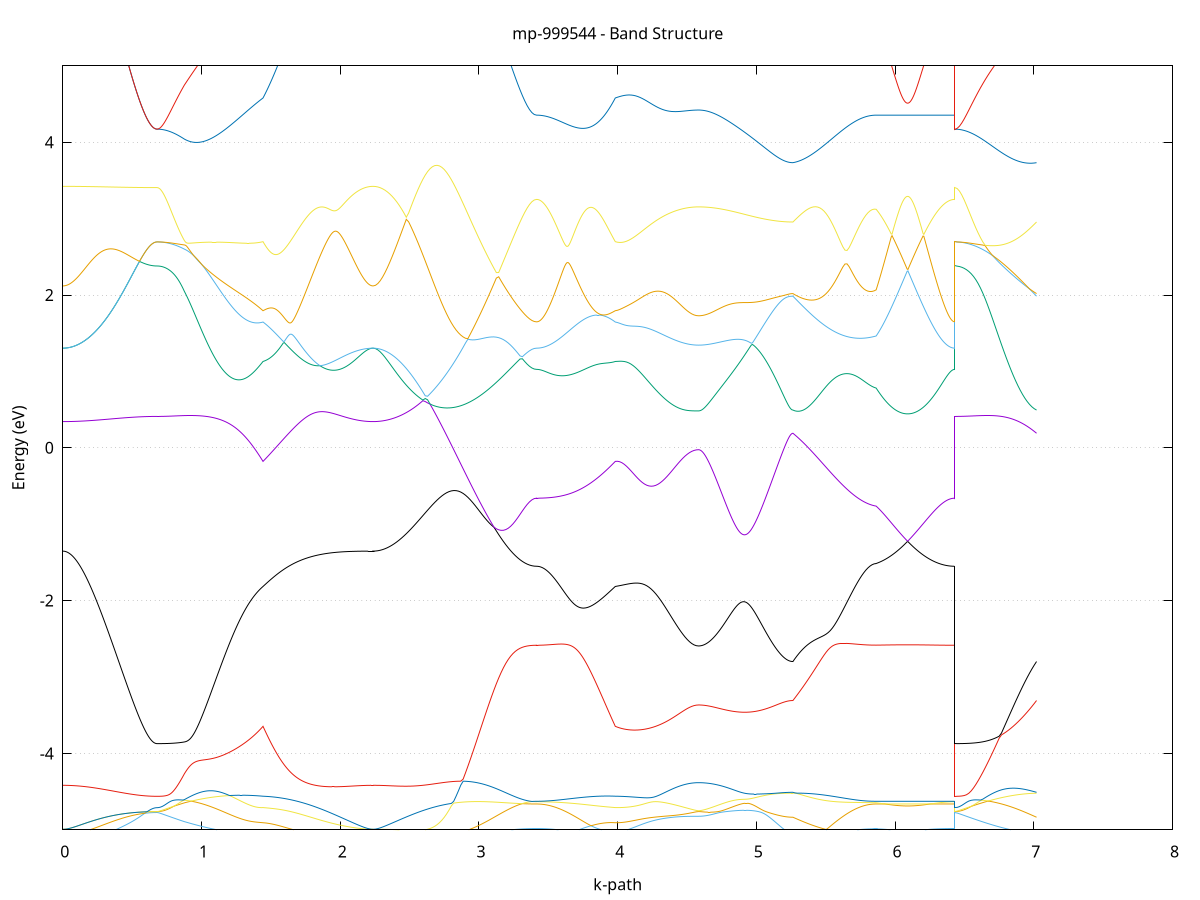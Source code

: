 set title 'mp-999544 - Band Structure'
set xlabel 'k-path'
set ylabel 'Energy (eV)'
set grid y
set yrange [-5:5]
set terminal png size 800,600
set output 'mp-999544_bands_gnuplot.png'
plot '-' using 1:2 with lines notitle, '-' using 1:2 with lines notitle, '-' using 1:2 with lines notitle, '-' using 1:2 with lines notitle, '-' using 1:2 with lines notitle, '-' using 1:2 with lines notitle, '-' using 1:2 with lines notitle, '-' using 1:2 with lines notitle, '-' using 1:2 with lines notitle, '-' using 1:2 with lines notitle, '-' using 1:2 with lines notitle, '-' using 1:2 with lines notitle, '-' using 1:2 with lines notitle, '-' using 1:2 with lines notitle, '-' using 1:2 with lines notitle, '-' using 1:2 with lines notitle, '-' using 1:2 with lines notitle, '-' using 1:2 with lines notitle, '-' using 1:2 with lines notitle, '-' using 1:2 with lines notitle, '-' using 1:2 with lines notitle, '-' using 1:2 with lines notitle, '-' using 1:2 with lines notitle, '-' using 1:2 with lines notitle
0.000000 -43.258926
0.005763 -43.258926
0.011527 -43.258926
0.017290 -43.258926
0.023053 -43.258926
0.028817 -43.258926
0.034580 -43.258926
0.040343 -43.258926
0.046106 -43.258926
0.051870 -43.258926
0.057633 -43.258926
0.063396 -43.258926
0.069160 -43.258926
0.074923 -43.258926
0.080686 -43.258926
0.086450 -43.258926
0.092213 -43.258926
0.097976 -43.258926
0.103740 -43.258926
0.109503 -43.258926
0.115266 -43.258926
0.121030 -43.258926
0.126793 -43.258926
0.132556 -43.258926
0.138319 -43.258926
0.144083 -43.258826
0.149846 -43.258826
0.155609 -43.258826
0.161373 -43.258826
0.167136 -43.258826
0.172899 -43.258826
0.178663 -43.258826
0.184426 -43.258826
0.190189 -43.258826
0.195953 -43.258826
0.201716 -43.258826
0.207479 -43.258826
0.213243 -43.258826
0.219006 -43.258826
0.224769 -43.258826
0.230532 -43.258826
0.236296 -43.258726
0.242059 -43.258726
0.247822 -43.258726
0.253586 -43.258726
0.259349 -43.258726
0.265112 -43.258726
0.270876 -43.258726
0.276639 -43.258726
0.282402 -43.258726
0.288166 -43.258726
0.293929 -43.258726
0.299692 -43.258726
0.305455 -43.258726
0.311219 -43.258626
0.316982 -43.258626
0.322745 -43.258626
0.328509 -43.258626
0.334272 -43.258626
0.340035 -43.258626
0.345799 -43.258626
0.351562 -43.258626
0.357325 -43.258626
0.363089 -43.258626
0.368852 -43.258626
0.374615 -43.258626
0.380379 -43.258526
0.386142 -43.258526
0.391905 -43.258526
0.397668 -43.258526
0.403432 -43.258526
0.409195 -43.258526
0.414958 -43.258526
0.420722 -43.258526
0.426485 -43.258526
0.432248 -43.258526
0.438012 -43.258526
0.443775 -43.258526
0.449538 -43.258426
0.455302 -43.258426
0.461065 -43.258426
0.466828 -43.258426
0.472591 -43.258426
0.478355 -43.258426
0.484118 -43.258426
0.489881 -43.258426
0.495645 -43.258426
0.501408 -43.258426
0.507171 -43.258426
0.512935 -43.258426
0.518698 -43.258426
0.524461 -43.258426
0.530225 -43.258426
0.535988 -43.258426
0.541751 -43.258426
0.547515 -43.258326
0.553278 -43.258326
0.559041 -43.258326
0.564804 -43.258326
0.570568 -43.258326
0.576331 -43.258326
0.582094 -43.258326
0.587858 -43.258326
0.593621 -43.258326
0.599384 -43.258326
0.605148 -43.258326
0.610911 -43.258326
0.616674 -43.258326
0.622438 -43.258326
0.628201 -43.258326
0.633964 -43.258326
0.639728 -43.258326
0.645491 -43.258326
0.651254 -43.258326
0.657017 -43.258326
0.662781 -43.258326
0.668544 -43.258326
0.674307 -43.258326
0.680071 -43.258326
0.680071 -43.258326
0.689880 -43.258326
0.699689 -43.258326
0.709499 -43.258326
0.719308 -43.258226
0.729117 -43.258226
0.738926 -43.258126
0.748736 -43.258126
0.758545 -43.258026
0.768354 -43.258026
0.778164 -43.257926
0.787973 -43.257826
0.797782 -43.257726
0.807592 -43.257626
0.817401 -43.257526
0.827210 -43.257426
0.837019 -43.257326
0.846829 -43.257226
0.856638 -43.257026
0.866447 -43.256926
0.876257 -43.256726
0.876257 -43.256726
0.884359 -43.256626
0.892461 -43.256526
0.900564 -43.256426
0.908666 -43.256326
0.916769 -43.256126
0.924871 -43.256026
0.932974 -43.255926
0.941076 -43.255726
0.949178 -43.255626
0.957281 -43.255526
0.965383 -43.255326
0.973486 -43.255226
0.981588 -43.255026
0.989690 -43.254926
0.997793 -43.254726
1.005895 -43.254626
1.013998 -43.254426
1.022100 -43.254226
1.030203 -43.254126
1.038305 -43.253926
1.046407 -43.253726
1.054510 -43.253626
1.062612 -43.253426
1.070715 -43.253226
1.078817 -43.253026
1.086919 -43.252926
1.095022 -43.252726
1.103124 -43.252526
1.111227 -43.252326
1.119329 -43.252126
1.127432 -43.251926
1.135534 -43.251726
1.143636 -43.251526
1.151739 -43.251326
1.159841 -43.251126
1.167944 -43.250926
1.176046 -43.250726
1.184148 -43.250526
1.192251 -43.250326
1.200353 -43.250126
1.208456 -43.249926
1.216558 -43.249726
1.224661 -43.249526
1.232763 -43.249326
1.240865 -43.249126
1.248968 -43.248926
1.257070 -43.248726
1.265173 -43.248526
1.273275 -43.248326
1.281377 -43.248126
1.289480 -43.247826
1.297582 -43.247626
1.305685 -43.247426
1.313787 -43.247226
1.321890 -43.247026
1.329992 -43.246826
1.338094 -43.246626
1.346197 -43.246326
1.354299 -43.246126
1.362402 -43.245926
1.370504 -43.245726
1.378606 -43.245526
1.386709 -43.245326
1.394811 -43.245126
1.402914 -43.244926
1.411016 -43.244626
1.419118 -43.244426
1.427221 -43.244226
1.435323 -43.244026
1.443426 -43.243826
1.443426 -43.243826
1.451524 -43.244026
1.459623 -43.244226
1.467722 -43.244526
1.475820 -43.244726
1.483919 -43.244926
1.492018 -43.245126
1.500116 -43.245326
1.508215 -43.245526
1.516313 -43.245826
1.524412 -43.246026
1.532511 -43.246226
1.540609 -43.246426
1.548708 -43.246626
1.556807 -43.246826
1.564905 -43.247126
1.573004 -43.247326
1.581103 -43.247526
1.589201 -43.247726
1.597300 -43.248026
1.605399 -43.248226
1.613497 -43.248426
1.621596 -43.248626
1.629694 -43.248826
1.637793 -43.249026
1.645892 -43.249326
1.653990 -43.249526
1.662089 -43.249726
1.670188 -43.249926
1.678286 -43.250126
1.686385 -43.250326
1.694484 -43.250626
1.702582 -43.250826
1.710681 -43.251026
1.718779 -43.251226
1.726878 -43.251426
1.734977 -43.251626
1.743075 -43.251826
1.751174 -43.252026
1.759273 -43.252226
1.767371 -43.252426
1.775470 -43.252626
1.783569 -43.252826
1.791667 -43.253026
1.799766 -43.253226
1.807865 -43.253426
1.815963 -43.253626
1.824062 -43.253826
1.832160 -43.253926
1.840259 -43.254126
1.848358 -43.254326
1.856456 -43.254526
1.864555 -43.254726
1.872654 -43.254826
1.880752 -43.255026
1.888851 -43.255226
1.896950 -43.255326
1.905048 -43.255526
1.913147 -43.255626
1.921245 -43.255826
1.929344 -43.255926
1.937443 -43.256126
1.945541 -43.256226
1.953640 -43.256426
1.961739 -43.256526
1.969837 -43.256626
1.977936 -43.256826
1.986035 -43.256926
1.994133 -43.257026
2.002232 -43.257126
2.010330 -43.257326
2.018429 -43.257426
2.026528 -43.257526
2.034626 -43.257626
2.042725 -43.257726
2.050824 -43.257826
2.058922 -43.257926
2.067021 -43.258026
2.075120 -43.258126
2.083218 -43.258126
2.091317 -43.258226
2.099416 -43.258326
2.107514 -43.258426
2.115613 -43.258426
2.123711 -43.258526
2.131810 -43.258626
2.139909 -43.258626
2.148007 -43.258726
2.156106 -43.258726
2.164205 -43.258726
2.172303 -43.258826
2.180402 -43.258826
2.188501 -43.258826
2.196599 -43.258926
2.204698 -43.258926
2.212796 -43.258926
2.220895 -43.258926
2.228994 -43.258926
2.237092 -43.258926
2.237092 -43.258926
2.254175 -43.258926
2.271258 -43.258926
2.288341 -43.258826
2.305424 -43.258726
2.322507 -43.258626
2.339590 -43.258526
2.356673 -43.258326
2.373755 -43.258126
2.390838 -43.257926
2.407921 -43.257726
2.425004 -43.257426
2.442087 -43.257226
2.459170 -43.256926
2.476253 -43.256626
2.493336 -43.256226
2.510418 -43.255926
2.527501 -43.255526
2.544584 -43.255126
2.561667 -43.254726
2.578750 -43.254326
2.595833 -43.253826
2.612916 -43.253426
2.629999 -43.252926
2.647081 -43.252526
2.664164 -43.252026
2.681247 -43.251526
2.698330 -43.251026
2.715413 -43.250526
2.732496 -43.249926
2.749579 -43.249426
2.766662 -43.248926
2.783745 -43.248326
2.800827 -43.247826
2.817910 -43.247326
2.834993 -43.246726
2.852076 -43.246226
2.869159 -43.245726
2.886242 -43.245126
2.903325 -43.244626
2.920408 -43.244126
2.937490 -43.243626
2.954573 -43.243126
2.971656 -43.242626
2.988739 -43.242126
3.005822 -43.241626
3.022905 -43.241126
3.039988 -43.240726
3.057071 -43.240226
3.074153 -43.239826
3.091236 -43.239426
3.108319 -43.239026
3.125402 -43.238626
3.142485 -43.238326
3.159568 -43.237926
3.176651 -43.237626
3.193734 -43.237326
3.210816 -43.237026
3.227899 -43.236826
3.244982 -43.236526
3.262065 -43.236326
3.279148 -43.236126
3.296231 -43.235926
3.313314 -43.235826
3.330397 -43.235626
3.347480 -43.235526
3.364562 -43.235426
3.381645 -43.235426
3.398728 -43.235426
3.415811 -43.235326
3.415811 -43.235326
3.423913 -43.235326
3.432016 -43.235326
3.440118 -43.235426
3.448221 -43.235426
3.456323 -43.235426
3.464426 -43.235426
3.472528 -43.235426
3.480630 -43.235526
3.488733 -43.235526
3.496835 -43.235526
3.504938 -43.235626
3.513040 -43.235626
3.521142 -43.235726
3.529245 -43.235726
3.537347 -43.235826
3.545450 -43.235826
3.553552 -43.235926
3.561655 -43.236026
3.569757 -43.236026
3.577859 -43.236126
3.585962 -43.236226
3.594064 -43.236326
3.602167 -43.236426
3.610269 -43.236526
3.618371 -43.236526
3.626474 -43.236626
3.634576 -43.236726
3.642679 -43.236826
3.650781 -43.237026
3.658883 -43.237126
3.666986 -43.237226
3.675088 -43.237326
3.683191 -43.237426
3.691293 -43.237526
3.699396 -43.237726
3.707498 -43.237826
3.715600 -43.237926
3.723703 -43.238126
3.731805 -43.238226
3.739908 -43.238426
3.748010 -43.238526
3.756112 -43.238726
3.764215 -43.238826
3.772317 -43.239026
3.780420 -43.239126
3.788522 -43.239326
3.796625 -43.239426
3.804727 -43.239626
3.812829 -43.239826
3.820932 -43.239926
3.829034 -43.240126
3.837137 -43.240326
3.845239 -43.240526
3.853341 -43.240726
3.861444 -43.240826
3.869546 -43.241026
3.877649 -43.241226
3.885751 -43.241426
3.893854 -43.241626
3.901956 -43.241826
3.910058 -43.242026
3.918161 -43.242226
3.926263 -43.242426
3.934366 -43.242626
3.942468 -43.242826
3.950570 -43.243026
3.958673 -43.243226
3.966775 -43.243426
3.974878 -43.243626
3.982980 -43.243826
3.982980 -43.243826
3.999200 -43.243926
4.015420 -43.244026
4.031640 -43.244126
4.047860 -43.244226
4.064080 -43.244326
4.080300 -43.244426
4.096520 -43.244526
4.112740 -43.244626
4.128960 -43.244726
4.145180 -43.244826
4.161401 -43.244926
4.177621 -43.245026
4.193841 -43.245126
4.210061 -43.245226
4.226281 -43.245326
4.242501 -43.245426
4.258721 -43.245526
4.274941 -43.245626
4.291161 -43.245726
4.307381 -43.245826
4.323601 -43.245926
4.339821 -43.246026
4.356041 -43.246126
4.372261 -43.246226
4.388481 -43.246226
4.404701 -43.246326
4.420921 -43.246426
4.437141 -43.246426
4.453361 -43.246526
4.469581 -43.246526
4.485801 -43.246626
4.502021 -43.246626
4.518241 -43.246626
4.534461 -43.246726
4.550681 -43.246726
4.566901 -43.246726
4.583121 -43.246726
4.583121 -43.246726
4.591222 -43.246726
4.599322 -43.246726
4.607422 -43.246726
4.615522 -43.246726
4.623623 -43.246726
4.631723 -43.246726
4.639823 -43.246726
4.647923 -43.246726
4.656023 -43.246726
4.664124 -43.246726
4.672224 -43.246726
4.680324 -43.246726
4.688424 -43.246726
4.696524 -43.246726
4.704625 -43.246726
4.712725 -43.246726
4.720825 -43.246726
4.728925 -43.246726
4.737026 -43.246726
4.745126 -43.246726
4.753226 -43.246726
4.761326 -43.246726
4.769426 -43.246726
4.777527 -43.246726
4.785627 -43.246726
4.793727 -43.246726
4.801827 -43.246726
4.809927 -43.246726
4.818028 -43.246726
4.826128 -43.246726
4.834228 -43.246726
4.842328 -43.246726
4.850429 -43.246726
4.858529 -43.246726
4.866629 -43.246726
4.874729 -43.246726
4.882829 -43.246726
4.890930 -43.246726
4.899030 -43.246726
4.907130 -43.246726
4.915230 -43.246726
4.923330 -43.246726
4.931431 -43.246726
4.939531 -43.246726
4.947631 -43.246726
4.955731 -43.246726
4.963831 -43.246726
4.971932 -43.246726
4.980032 -43.246726
4.988132 -43.246726
4.996232 -43.246726
5.004333 -43.246726
5.012433 -43.246726
5.020533 -43.246726
5.028633 -43.246726
5.036733 -43.246726
5.044834 -43.246726
5.052934 -43.246726
5.061034 -43.246726
5.069134 -43.246726
5.077234 -43.246726
5.085335 -43.246726
5.093435 -43.246726
5.101535 -43.246726
5.109635 -43.246726
5.117736 -43.246726
5.125836 -43.246726
5.133936 -43.246726
5.142036 -43.246726
5.150136 -43.246726
5.158237 -43.246726
5.166337 -43.246726
5.174437 -43.246726
5.182537 -43.246726
5.190637 -43.246726
5.198738 -43.246726
5.206838 -43.246726
5.214938 -43.246726
5.223038 -43.246726
5.231138 -43.246726
5.239239 -43.246726
5.247339 -43.246726
5.255439 -43.246726
5.263539 -43.246726
5.263539 -43.246726
5.278543 -43.246226
5.293546 -43.245826
5.308549 -43.245326
5.323552 -43.244926
5.338556 -43.244526
5.353559 -43.244026
5.368562 -43.243626
5.383565 -43.243226
5.398569 -43.242726
5.413572 -43.242326
5.428575 -43.241926
5.443578 -43.241526
5.458582 -43.241126
5.473585 -43.240726
5.488588 -43.240426
5.503592 -43.240026
5.518595 -43.239626
5.533598 -43.239326
5.548601 -43.239026
5.563605 -43.238626
5.578608 -43.238326
5.593611 -43.238026
5.608614 -43.237826
5.623618 -43.237526
5.638621 -43.237226
5.653624 -43.237026
5.668627 -43.236826
5.683631 -43.236626
5.698634 -43.236426
5.713637 -43.236226
5.728640 -43.236026
5.743644 -43.235926
5.758647 -43.235826
5.773650 -43.235726
5.788653 -43.235626
5.803657 -43.235526
5.818660 -43.235426
5.833663 -43.235426
5.848667 -43.235326
5.863670 -43.235326
5.863670 -43.235326
5.869396 -43.235326
5.875122 -43.235326
5.880848 -43.235326
5.886574 -43.235326
5.892300 -43.235326
5.898026 -43.235326
5.903752 -43.235326
5.909478 -43.235326
5.915204 -43.235326
5.920930 -43.235326
5.926656 -43.235326
5.932382 -43.235326
5.938109 -43.235326
5.943835 -43.235326
5.949561 -43.235326
5.955287 -43.235326
5.961013 -43.235326
5.966739 -43.235326
5.972465 -43.235326
5.978191 -43.235326
5.983917 -43.235326
5.989643 -43.235326
5.995369 -43.235326
6.001095 -43.235326
6.006821 -43.235326
6.012547 -43.235326
6.018273 -43.235326
6.023999 -43.235326
6.029725 -43.235326
6.035452 -43.235326
6.041178 -43.235326
6.046904 -43.235326
6.052630 -43.235326
6.058356 -43.235326
6.064082 -43.235326
6.069808 -43.235326
6.075534 -43.235326
6.081260 -43.235326
6.086986 -43.235326
6.092712 -43.235326
6.098438 -43.235326
6.104164 -43.235326
6.109890 -43.235326
6.115616 -43.235326
6.121342 -43.235326
6.127068 -43.235326
6.132795 -43.235326
6.138521 -43.235326
6.144247 -43.235326
6.149973 -43.235326
6.155699 -43.235326
6.161425 -43.235326
6.167151 -43.235326
6.172877 -43.235326
6.178603 -43.235326
6.184329 -43.235326
6.190055 -43.235326
6.195781 -43.235326
6.201507 -43.235326
6.207233 -43.235326
6.212959 -43.235326
6.218685 -43.235326
6.224411 -43.235326
6.230137 -43.235326
6.235864 -43.235326
6.241590 -43.235326
6.247316 -43.235326
6.253042 -43.235326
6.258768 -43.235326
6.264494 -43.235326
6.270220 -43.235326
6.275946 -43.235326
6.281672 -43.235326
6.287398 -43.235326
6.293124 -43.235326
6.298850 -43.235326
6.304576 -43.235326
6.310302 -43.235326
6.316028 -43.235326
6.321754 -43.235326
6.327480 -43.235326
6.333207 -43.235326
6.338933 -43.235326
6.344659 -43.235326
6.350385 -43.235326
6.356111 -43.235326
6.361837 -43.235326
6.367563 -43.235326
6.373289 -43.235326
6.379015 -43.235326
6.384741 -43.235326
6.390467 -43.235326
6.396193 -43.235326
6.401919 -43.235326
6.407645 -43.235326
6.413371 -43.235326
6.419097 -43.235326
6.424823 -43.235326
6.430549 -43.235326
6.430549 -43.258326
6.447388 -43.258326
6.464227 -43.258226
6.481066 -43.258226
6.497905 -43.258126
6.514744 -43.258026
6.531583 -43.257926
6.548421 -43.257726
6.565260 -43.257526
6.582099 -43.257326
6.598938 -43.257126
6.615777 -43.256926
6.632616 -43.256626
6.649454 -43.256426
6.666293 -43.256126
6.683132 -43.255726
6.699971 -43.255426
6.716810 -43.255026
6.733649 -43.254726
6.750487 -43.254326
6.767326 -43.253926
6.784165 -43.253526
6.801004 -43.253026
6.817843 -43.252626
6.834682 -43.252226
6.851520 -43.251726
6.868359 -43.251226
6.885198 -43.250726
6.902037 -43.250226
6.918876 -43.249826
6.935715 -43.249226
6.952553 -43.248726
6.969392 -43.248226
6.986231 -43.247726
7.003070 -43.247226
7.019909 -43.246726
e
0.000000 -23.362326
0.005763 -23.362326
0.011527 -23.362326
0.017290 -23.362326
0.023053 -23.362326
0.028817 -23.362326
0.034580 -23.362326
0.040343 -23.362426
0.046106 -23.362426
0.051870 -23.362526
0.057633 -23.362526
0.063396 -23.362626
0.069160 -23.362626
0.074923 -23.362726
0.080686 -23.362826
0.086450 -23.362826
0.092213 -23.362926
0.097976 -23.363026
0.103740 -23.363126
0.109503 -23.363226
0.115266 -23.363326
0.121030 -23.363426
0.126793 -23.363526
0.132556 -23.363626
0.138319 -23.363726
0.144083 -23.363826
0.149846 -23.363926
0.155609 -23.364026
0.161373 -23.364226
0.167136 -23.364326
0.172899 -23.364426
0.178663 -23.364626
0.184426 -23.364726
0.190189 -23.364926
0.195953 -23.365026
0.201716 -23.365226
0.207479 -23.365326
0.213243 -23.365526
0.219006 -23.365626
0.224769 -23.365826
0.230532 -23.366026
0.236296 -23.366126
0.242059 -23.366326
0.247822 -23.366526
0.253586 -23.366726
0.259349 -23.366826
0.265112 -23.367026
0.270876 -23.367226
0.276639 -23.367426
0.282402 -23.367626
0.288166 -23.367826
0.293929 -23.367926
0.299692 -23.368126
0.305455 -23.368326
0.311219 -23.368526
0.316982 -23.368726
0.322745 -23.368926
0.328509 -23.369126
0.334272 -23.369326
0.340035 -23.369426
0.345799 -23.369626
0.351562 -23.369826
0.357325 -23.370026
0.363089 -23.370226
0.368852 -23.370426
0.374615 -23.370626
0.380379 -23.370826
0.386142 -23.371026
0.391905 -23.371126
0.397668 -23.371326
0.403432 -23.371526
0.409195 -23.371726
0.414958 -23.371926
0.420722 -23.372026
0.426485 -23.372226
0.432248 -23.372426
0.438012 -23.372626
0.443775 -23.372726
0.449538 -23.372926
0.455302 -23.373126
0.461065 -23.373226
0.466828 -23.373426
0.472591 -23.373526
0.478355 -23.373726
0.484118 -23.373826
0.489881 -23.374026
0.495645 -23.374126
0.501408 -23.374326
0.507171 -23.374426
0.512935 -23.374526
0.518698 -23.374726
0.524461 -23.374826
0.530225 -23.374926
0.535988 -23.375026
0.541751 -23.375126
0.547515 -23.375226
0.553278 -23.375426
0.559041 -23.375526
0.564804 -23.375626
0.570568 -23.375626
0.576331 -23.375726
0.582094 -23.375826
0.587858 -23.375926
0.593621 -23.376026
0.599384 -23.376026
0.605148 -23.376126
0.610911 -23.376226
0.616674 -23.376226
0.622438 -23.376326
0.628201 -23.376326
0.633964 -23.376426
0.639728 -23.376426
0.645491 -23.376426
0.651254 -23.376526
0.657017 -23.376526
0.662781 -23.376526
0.668544 -23.376526
0.674307 -23.376526
0.680071 -23.376526
0.680071 -23.376526
0.689880 -23.376526
0.699689 -23.376526
0.709499 -23.376426
0.719308 -23.376426
0.729117 -23.376326
0.738926 -23.376226
0.748736 -23.376026
0.758545 -23.375926
0.768354 -23.375726
0.778164 -23.375526
0.787973 -23.375326
0.797782 -23.375126
0.807592 -23.374926
0.817401 -23.374626
0.827210 -23.374326
0.837019 -23.374026
0.846829 -23.373726
0.856638 -23.373426
0.866447 -23.373026
0.876257 -23.372726
0.876257 -23.372726
0.884359 -23.372426
0.892461 -23.372126
0.900564 -23.371826
0.908666 -23.371526
0.916769 -23.371226
0.924871 -23.370926
0.932974 -23.370626
0.941076 -23.370226
0.949178 -23.369926
0.957281 -23.369526
0.965383 -23.369226
0.973486 -23.368826
0.981588 -23.368426
0.989690 -23.368026
0.997793 -23.367626
1.005895 -23.367226
1.013998 -23.366826
1.022100 -23.366426
1.030203 -23.366026
1.038305 -23.365626
1.046407 -23.365126
1.054510 -23.364726
1.062612 -23.364326
1.070715 -23.363826
1.078817 -23.363426
1.086919 -23.362926
1.095022 -23.362426
1.103124 -23.362026
1.111227 -23.361526
1.119329 -23.361026
1.127432 -23.360626
1.135534 -23.360126
1.143636 -23.359626
1.151739 -23.359126
1.159841 -23.358626
1.167944 -23.358226
1.176046 -23.357726
1.184148 -23.357226
1.192251 -23.356726
1.200353 -23.356226
1.208456 -23.355826
1.216558 -23.355326
1.224661 -23.354826
1.232763 -23.354326
1.240865 -23.353926
1.248968 -23.353426
1.257070 -23.352926
1.265173 -23.352526
1.273275 -23.352126
1.281377 -23.351626
1.289480 -23.351226
1.297582 -23.350826
1.305685 -23.350526
1.313787 -23.350226
1.321890 -23.350126
1.329992 -23.350026
1.338094 -23.350226
1.346197 -23.350826
1.354299 -23.351626
1.362402 -23.352726
1.370504 -23.354026
1.378606 -23.355326
1.386709 -23.356726
1.394811 -23.358226
1.402914 -23.359626
1.411016 -23.361126
1.419118 -23.362626
1.427221 -23.364126
1.435323 -23.365526
1.443426 -23.367026
1.443426 -23.367026
1.451524 -23.365526
1.459623 -23.364126
1.467722 -23.362626
1.475820 -23.361226
1.483919 -23.359726
1.492018 -23.358326
1.500116 -23.356826
1.508215 -23.355426
1.516313 -23.354126
1.524412 -23.352826
1.532511 -23.351626
1.540609 -23.350626
1.548708 -23.349926
1.556807 -23.349326
1.564905 -23.349026
1.573004 -23.348926
1.581103 -23.348926
1.589201 -23.349026
1.597300 -23.349126
1.605399 -23.349326
1.613497 -23.349526
1.621596 -23.349726
1.629694 -23.350026
1.637793 -23.350226
1.645892 -23.350526
1.653990 -23.350726
1.662089 -23.351026
1.670188 -23.351326
1.678286 -23.351526
1.686385 -23.351826
1.694484 -23.352126
1.702582 -23.352326
1.710681 -23.352626
1.718779 -23.352926
1.726878 -23.353126
1.734977 -23.353426
1.743075 -23.353726
1.751174 -23.353926
1.759273 -23.354226
1.767371 -23.354426
1.775470 -23.354726
1.783569 -23.354926
1.791667 -23.355226
1.799766 -23.355426
1.807865 -23.355626
1.815963 -23.355926
1.824062 -23.356126
1.832160 -23.356326
1.840259 -23.356626
1.848358 -23.356826
1.856456 -23.357026
1.864555 -23.357226
1.872654 -23.357426
1.880752 -23.357626
1.888851 -23.357826
1.896950 -23.358026
1.905048 -23.358226
1.913147 -23.358426
1.921245 -23.358626
1.929344 -23.358826
1.937443 -23.358926
1.945541 -23.359126
1.953640 -23.359326
1.961739 -23.359526
1.969837 -23.359626
1.977936 -23.359826
1.986035 -23.359926
1.994133 -23.360126
2.002232 -23.360226
2.010330 -23.360326
2.018429 -23.360526
2.026528 -23.360626
2.034626 -23.360726
2.042725 -23.360826
2.050824 -23.361026
2.058922 -23.361126
2.067021 -23.361226
2.075120 -23.361326
2.083218 -23.361426
2.091317 -23.361526
2.099416 -23.361526
2.107514 -23.361626
2.115613 -23.361726
2.123711 -23.361826
2.131810 -23.361826
2.139909 -23.361926
2.148007 -23.362026
2.156106 -23.362026
2.164205 -23.362126
2.172303 -23.362126
2.180402 -23.362126
2.188501 -23.362226
2.196599 -23.362226
2.204698 -23.362226
2.212796 -23.362226
2.220895 -23.362226
2.228994 -23.362326
2.237092 -23.362326
2.237092 -23.362326
2.254175 -23.362226
2.271258 -23.362226
2.288341 -23.362126
2.305424 -23.361926
2.322507 -23.361726
2.339590 -23.361526
2.356673 -23.361226
2.373755 -23.360926
2.390838 -23.360526
2.407921 -23.360126
2.425004 -23.359726
2.442087 -23.359226
2.459170 -23.358726
2.476253 -23.358126
2.493336 -23.357626
2.510418 -23.357026
2.527501 -23.356326
2.544584 -23.355726
2.561667 -23.355026
2.578750 -23.354326
2.595833 -23.353626
2.612916 -23.352926
2.629999 -23.352126
2.647081 -23.351326
2.664164 -23.350626
2.681247 -23.349826
2.698330 -23.349026
2.715413 -23.348226
2.732496 -23.347426
2.749579 -23.346626
2.766662 -23.345826
2.783745 -23.345026
2.800827 -23.344226
2.817910 -23.343426
2.834993 -23.347026
2.852076 -23.350826
2.869159 -23.354626
2.886242 -23.358426
2.903325 -23.362126
2.920408 -23.365726
2.937490 -23.369326
2.954573 -23.372826
2.971656 -23.376226
2.988739 -23.379526
3.005822 -23.382826
3.022905 -23.385926
3.039988 -23.389026
3.057071 -23.391926
3.074153 -23.394826
3.091236 -23.397526
3.108319 -23.400126
3.125402 -23.402626
3.142485 -23.405026
3.159568 -23.407226
3.176651 -23.409326
3.193734 -23.411326
3.210816 -23.413126
3.227899 -23.414826
3.244982 -23.416426
3.262065 -23.418026
3.279148 -23.419426
3.296231 -23.420726
3.313314 -23.421826
3.330397 -23.422826
3.347480 -23.423526
3.364562 -23.424126
3.381645 -23.424626
3.398728 -23.424826
3.415811 -23.424926
3.415811 -23.424926
3.423913 -23.424926
3.432016 -23.424926
3.440118 -23.424826
3.448221 -23.424726
3.456323 -23.424626
3.464426 -23.424526
3.472528 -23.424326
3.480630 -23.424126
3.488733 -23.423926
3.496835 -23.423626
3.504938 -23.423326
3.513040 -23.423026
3.521142 -23.422726
3.529245 -23.422426
3.537347 -23.422026
3.545450 -23.421626
3.553552 -23.421226
3.561655 -23.420726
3.569757 -23.420226
3.577859 -23.419726
3.585962 -23.419226
3.594064 -23.418626
3.602167 -23.418126
3.610269 -23.417526
3.618371 -23.416826
3.626474 -23.416226
3.634576 -23.415526
3.642679 -23.414826
3.650781 -23.414126
3.658883 -23.413326
3.666986 -23.412626
3.675088 -23.411826
3.683191 -23.411026
3.691293 -23.410126
3.699396 -23.409226
3.707498 -23.408426
3.715600 -23.407526
3.723703 -23.406526
3.731805 -23.405626
3.739908 -23.404626
3.748010 -23.403626
3.756112 -23.402626
3.764215 -23.401526
3.772317 -23.400526
3.780420 -23.399426
3.788522 -23.398326
3.796625 -23.397226
3.804727 -23.396126
3.812829 -23.394926
3.820932 -23.393726
3.829034 -23.392526
3.837137 -23.391326
3.845239 -23.390126
3.853341 -23.388926
3.861444 -23.387626
3.869546 -23.386326
3.877649 -23.385026
3.885751 -23.383726
3.893854 -23.382426
3.901956 -23.381026
3.910058 -23.379726
3.918161 -23.378326
3.926263 -23.376926
3.934366 -23.375626
3.942468 -23.374126
3.950570 -23.372726
3.958673 -23.371326
3.966775 -23.369926
3.974878 -23.368426
3.982980 -23.367026
3.982980 -23.367026
3.999200 -23.368826
4.015420 -23.372226
4.031640 -23.375826
4.047860 -23.379426
4.064080 -23.383026
4.080300 -23.386626
4.096520 -23.390126
4.112740 -23.393626
4.128960 -23.397026
4.145180 -23.400326
4.161401 -23.403626
4.177621 -23.406926
4.193841 -23.410026
4.210061 -23.413026
4.226281 -23.416026
4.242501 -23.418926
4.258721 -23.421626
4.274941 -23.424326
4.291161 -23.426926
4.307381 -23.429326
4.323601 -23.431626
4.339821 -23.433826
4.356041 -23.435926
4.372261 -23.437926
4.388481 -23.439726
4.404701 -23.441426
4.420921 -23.442926
4.437141 -23.444426
4.453361 -23.445626
4.469581 -23.446726
4.485801 -23.447726
4.502021 -23.448626
4.518241 -23.449226
4.534461 -23.449826
4.550681 -23.450226
4.566901 -23.450426
4.583121 -23.450526
4.583121 -23.450526
4.591222 -23.450426
4.599322 -23.450426
4.607422 -23.450326
4.615522 -23.450126
4.623623 -23.450026
4.631723 -23.449826
4.639823 -23.449526
4.647923 -23.449226
4.656023 -23.448926
4.664124 -23.448526
4.672224 -23.448126
4.680324 -23.447726
4.688424 -23.447226
4.696524 -23.446726
4.704625 -23.446126
4.712725 -23.445526
4.720825 -23.444926
4.728925 -23.444326
4.737026 -23.443626
4.745126 -23.442826
4.753226 -23.442026
4.761326 -23.441226
4.769426 -23.440426
4.777527 -23.439526
4.785627 -23.438626
4.793727 -23.437726
4.801827 -23.436726
4.809927 -23.435726
4.818028 -23.434626
4.826128 -23.433626
4.834228 -23.432426
4.842328 -23.431326
4.850429 -23.430126
4.858529 -23.428926
4.866629 -23.427726
4.874729 -23.426426
4.882829 -23.425126
4.890930 -23.423826
4.899030 -23.422526
4.907130 -23.421126
4.915230 -23.419726
4.923330 -23.418226
4.931431 -23.416826
4.939531 -23.415326
4.947631 -23.413826
4.955731 -23.412326
4.963831 -23.410726
4.971932 -23.409126
4.980032 -23.407526
4.988132 -23.405926
4.996232 -23.404226
5.004333 -23.402626
5.012433 -23.400926
5.020533 -23.399226
5.028633 -23.397526
5.036733 -23.395726
5.044834 -23.393926
5.052934 -23.392226
5.061034 -23.390426
5.069134 -23.388626
5.077234 -23.386726
5.085335 -23.384926
5.093435 -23.383026
5.101535 -23.381226
5.109635 -23.379326
5.117736 -23.377426
5.125836 -23.375526
5.133936 -23.373626
5.142036 -23.371726
5.150136 -23.369726
5.158237 -23.367826
5.166337 -23.365826
5.174437 -23.363926
5.182537 -23.362026
5.190637 -23.360026
5.198738 -23.358026
5.206838 -23.356126
5.214938 -23.354226
5.223038 -23.352226
5.231138 -23.350426
5.239239 -23.349926
5.247339 -23.349926
5.255439 -23.349926
5.263539 -23.349926
5.263539 -23.349926
5.278543 -23.349026
5.293546 -23.351426
5.308549 -23.354726
5.323552 -23.358026
5.338556 -23.361326
5.353559 -23.364526
5.368562 -23.367626
5.383565 -23.370726
5.398569 -23.373826
5.413572 -23.376826
5.428575 -23.379726
5.443578 -23.382626
5.458582 -23.385426
5.473585 -23.388126
5.488588 -23.390726
5.503592 -23.393326
5.518595 -23.395826
5.533598 -23.398126
5.548601 -23.400426
5.563605 -23.402626
5.578608 -23.404826
5.593611 -23.406826
5.608614 -23.408726
5.623618 -23.410526
5.638621 -23.412226
5.653624 -23.413826
5.668627 -23.415326
5.683631 -23.416726
5.698634 -23.418026
5.713637 -23.419226
5.728640 -23.420326
5.743644 -23.421226
5.758647 -23.422126
5.773650 -23.422826
5.788653 -23.423426
5.803657 -23.424026
5.818660 -23.424326
5.833663 -23.424626
5.848667 -23.424826
5.863670 -23.424926
5.863670 -23.424926
5.869396 -23.424826
5.875122 -23.424826
5.880848 -23.424826
5.886574 -23.424826
5.892300 -23.424826
5.898026 -23.424826
5.903752 -23.424826
5.909478 -23.424826
5.915204 -23.424826
5.920930 -23.424826
5.926656 -23.424826
5.932382 -23.424726
5.938109 -23.424726
5.943835 -23.424726
5.949561 -23.424726
5.955287 -23.424726
5.961013 -23.424726
5.966739 -23.424726
5.972465 -23.424726
5.978191 -23.424726
5.983917 -23.424626
5.989643 -23.424626
5.995369 -23.424626
6.001095 -23.424626
6.006821 -23.424626
6.012547 -23.424626
6.018273 -23.424626
6.023999 -23.424626
6.029725 -23.424526
6.035452 -23.424526
6.041178 -23.424526
6.046904 -23.424526
6.052630 -23.424526
6.058356 -23.424526
6.064082 -23.424526
6.069808 -23.424426
6.075534 -23.424426
6.081260 -23.424426
6.086986 -23.424426
6.092712 -23.424426
6.098438 -23.424426
6.104164 -23.424426
6.109890 -23.424426
6.115616 -23.424526
6.121342 -23.424526
6.127068 -23.424526
6.132795 -23.424526
6.138521 -23.424526
6.144247 -23.424526
6.149973 -23.424526
6.155699 -23.424626
6.161425 -23.424626
6.167151 -23.424626
6.172877 -23.424626
6.178603 -23.424626
6.184329 -23.424626
6.190055 -23.424626
6.195781 -23.424626
6.201507 -23.424726
6.207233 -23.424726
6.212959 -23.424726
6.218685 -23.424726
6.224411 -23.424726
6.230137 -23.424726
6.235864 -23.424726
6.241590 -23.424726
6.247316 -23.424726
6.253042 -23.424826
6.258768 -23.424826
6.264494 -23.424826
6.270220 -23.424826
6.275946 -23.424826
6.281672 -23.424826
6.287398 -23.424826
6.293124 -23.424826
6.298850 -23.424826
6.304576 -23.424826
6.310302 -23.424826
6.316028 -23.424926
6.321754 -23.424926
6.327480 -23.424926
6.333207 -23.424926
6.338933 -23.424926
6.344659 -23.424926
6.350385 -23.424926
6.356111 -23.424926
6.361837 -23.424926
6.367563 -23.424926
6.373289 -23.424926
6.379015 -23.424926
6.384741 -23.424926
6.390467 -23.424926
6.396193 -23.424926
6.401919 -23.424926
6.407645 -23.424926
6.413371 -23.424926
6.419097 -23.424926
6.424823 -23.424926
6.430549 -23.424926
6.430549 -23.376526
6.447388 -23.376526
6.464227 -23.376426
6.481066 -23.376326
6.497905 -23.376126
6.514744 -23.375826
6.531583 -23.375526
6.548421 -23.375126
6.565260 -23.374726
6.582099 -23.374226
6.598938 -23.373726
6.615777 -23.373126
6.632616 -23.372526
6.649454 -23.371826
6.666293 -23.371126
6.683132 -23.370326
6.699971 -23.369526
6.716810 -23.368726
6.733649 -23.367826
6.750487 -23.366926
6.767326 -23.365926
6.784165 -23.365026
6.801004 -23.364026
6.817843 -23.363026
6.834682 -23.361926
6.851520 -23.360926
6.868359 -23.359826
6.885198 -23.358726
6.902037 -23.357626
6.918876 -23.356526
6.935715 -23.355426
6.952553 -23.354326
6.969392 -23.353226
6.986231 -23.352126
7.003070 -23.351026
7.019909 -23.349926
e
0.000000 -23.253626
0.005763 -23.253626
0.011527 -23.253626
0.017290 -23.253626
0.023053 -23.253626
0.028817 -23.253626
0.034580 -23.253626
0.040343 -23.253626
0.046106 -23.253626
0.051870 -23.253626
0.057633 -23.253626
0.063396 -23.253626
0.069160 -23.253626
0.074923 -23.253626
0.080686 -23.253626
0.086450 -23.253626
0.092213 -23.253626
0.097976 -23.253626
0.103740 -23.253626
0.109503 -23.253526
0.115266 -23.253526
0.121030 -23.253526
0.126793 -23.253526
0.132556 -23.253526
0.138319 -23.253526
0.144083 -23.253526
0.149846 -23.253526
0.155609 -23.253526
0.161373 -23.253526
0.167136 -23.253526
0.172899 -23.253426
0.178663 -23.253426
0.184426 -23.253426
0.190189 -23.253426
0.195953 -23.253426
0.201716 -23.253426
0.207479 -23.253426
0.213243 -23.253326
0.219006 -23.253326
0.224769 -23.253326
0.230532 -23.253326
0.236296 -23.253326
0.242059 -23.253326
0.247822 -23.253326
0.253586 -23.253226
0.259349 -23.253226
0.265112 -23.253226
0.270876 -23.253226
0.276639 -23.253226
0.282402 -23.253226
0.288166 -23.253226
0.293929 -23.253126
0.299692 -23.253126
0.305455 -23.253126
0.311219 -23.253126
0.316982 -23.253126
0.322745 -23.253126
0.328509 -23.253026
0.334272 -23.253026
0.340035 -23.253026
0.345799 -23.253026
0.351562 -23.253026
0.357325 -23.253026
0.363089 -23.252926
0.368852 -23.252926
0.374615 -23.252926
0.380379 -23.252926
0.386142 -23.252926
0.391905 -23.252926
0.397668 -23.252826
0.403432 -23.252826
0.409195 -23.252826
0.414958 -23.252826
0.420722 -23.252826
0.426485 -23.252826
0.432248 -23.252826
0.438012 -23.252726
0.443775 -23.252726
0.449538 -23.252726
0.455302 -23.252726
0.461065 -23.252726
0.466828 -23.252726
0.472591 -23.252726
0.478355 -23.252626
0.484118 -23.252626
0.489881 -23.252626
0.495645 -23.252626
0.501408 -23.252626
0.507171 -23.252626
0.512935 -23.252626
0.518698 -23.252626
0.524461 -23.252526
0.530225 -23.252526
0.535988 -23.252526
0.541751 -23.252526
0.547515 -23.252526
0.553278 -23.252526
0.559041 -23.252526
0.564804 -23.252526
0.570568 -23.252526
0.576331 -23.252526
0.582094 -23.252526
0.587858 -23.252426
0.593621 -23.252426
0.599384 -23.252426
0.605148 -23.252426
0.610911 -23.252426
0.616674 -23.252426
0.622438 -23.252426
0.628201 -23.252426
0.633964 -23.252426
0.639728 -23.252426
0.645491 -23.252426
0.651254 -23.252426
0.657017 -23.252426
0.662781 -23.252426
0.668544 -23.252426
0.674307 -23.252426
0.680071 -23.252426
0.680071 -23.252426
0.689880 -23.252426
0.699689 -23.252526
0.709499 -23.252726
0.719308 -23.252926
0.729117 -23.253226
0.738926 -23.253626
0.748736 -23.254026
0.758545 -23.254526
0.768354 -23.255126
0.778164 -23.255726
0.787973 -23.256426
0.797782 -23.257226
0.807592 -23.258026
0.817401 -23.258926
0.827210 -23.259826
0.837019 -23.260826
0.846829 -23.261926
0.856638 -23.263026
0.866447 -23.264226
0.876257 -23.265426
0.876257 -23.265426
0.884359 -23.266326
0.892461 -23.267326
0.900564 -23.268326
0.908666 -23.269326
0.916769 -23.270326
0.924871 -23.271326
0.932974 -23.272426
0.941076 -23.273526
0.949178 -23.274626
0.957281 -23.275826
0.965383 -23.277026
0.973486 -23.278226
0.981588 -23.279426
0.989690 -23.280626
0.997793 -23.281926
1.005895 -23.283226
1.013998 -23.284526
1.022100 -23.285826
1.030203 -23.287226
1.038305 -23.288526
1.046407 -23.289926
1.054510 -23.291326
1.062612 -23.292726
1.070715 -23.294126
1.078817 -23.295626
1.086919 -23.297126
1.095022 -23.298526
1.103124 -23.300026
1.111227 -23.301526
1.119329 -23.303026
1.127432 -23.304526
1.135534 -23.306126
1.143636 -23.307626
1.151739 -23.309226
1.159841 -23.310726
1.167944 -23.312326
1.176046 -23.313926
1.184148 -23.315526
1.192251 -23.317026
1.200353 -23.318626
1.208456 -23.320226
1.216558 -23.321826
1.224661 -23.323426
1.232763 -23.325026
1.240865 -23.326626
1.248968 -23.328226
1.257070 -23.329826
1.265173 -23.331426
1.273275 -23.332926
1.281377 -23.334526
1.289480 -23.336026
1.297582 -23.337626
1.305685 -23.339026
1.313787 -23.340526
1.321890 -23.341826
1.329992 -23.342926
1.338094 -23.343926
1.346197 -23.344526
1.354299 -23.344826
1.362402 -23.345726
1.370504 -23.347326
1.378606 -23.348926
1.386709 -23.350526
1.394811 -23.352126
1.402914 -23.353726
1.411016 -23.355326
1.419118 -23.356926
1.427221 -23.358426
1.435323 -23.360026
1.443426 -23.361626
1.443426 -23.361626
1.451524 -23.360026
1.459623 -23.358526
1.467722 -23.356926
1.475820 -23.355426
1.483919 -23.353826
1.492018 -23.352326
1.500116 -23.350726
1.508215 -23.349126
1.516313 -23.347526
1.524412 -23.345926
1.532511 -23.344426
1.540609 -23.343326
1.548708 -23.342826
1.556807 -23.342026
1.564905 -23.341126
1.573004 -23.339926
1.581103 -23.338626
1.589201 -23.337226
1.597300 -23.335826
1.605399 -23.334326
1.613497 -23.332826
1.621596 -23.331326
1.629694 -23.329826
1.637793 -23.328226
1.645892 -23.326726
1.653990 -23.325126
1.662089 -23.323526
1.670188 -23.322026
1.678286 -23.320426
1.686385 -23.318926
1.694484 -23.317326
1.702582 -23.315826
1.710681 -23.314226
1.718779 -23.312726
1.726878 -23.311126
1.734977 -23.309626
1.743075 -23.308126
1.751174 -23.306626
1.759273 -23.305126
1.767371 -23.303626
1.775470 -23.302126
1.783569 -23.300626
1.791667 -23.299226
1.799766 -23.297726
1.807865 -23.296326
1.815963 -23.294926
1.824062 -23.293526
1.832160 -23.292126
1.840259 -23.290726
1.848358 -23.289326
1.856456 -23.288026
1.864555 -23.286726
1.872654 -23.285426
1.880752 -23.284126
1.888851 -23.282826
1.896950 -23.281626
1.905048 -23.280426
1.913147 -23.279226
1.921245 -23.278026
1.929344 -23.276826
1.937443 -23.275726
1.945541 -23.274626
1.953640 -23.273526
1.961739 -23.272426
1.969837 -23.271426
1.977936 -23.270426
1.986035 -23.269426
1.994133 -23.268426
2.002232 -23.267526
2.010330 -23.266626
2.018429 -23.265726
2.026528 -23.264826
2.034626 -23.264026
2.042725 -23.263226
2.050824 -23.262526
2.058922 -23.261726
2.067021 -23.261026
2.075120 -23.260326
2.083218 -23.259726
2.091317 -23.259126
2.099416 -23.258526
2.107514 -23.258026
2.115613 -23.257426
2.123711 -23.256926
2.131810 -23.256526
2.139909 -23.256126
2.148007 -23.255726
2.156106 -23.255326
2.164205 -23.255026
2.172303 -23.254726
2.180402 -23.254526
2.188501 -23.254226
2.196599 -23.254126
2.204698 -23.253926
2.212796 -23.253826
2.220895 -23.253726
2.228994 -23.253626
2.237092 -23.253626
2.237092 -23.253626
2.254175 -23.253726
2.271258 -23.254026
2.288341 -23.254526
2.305424 -23.255226
2.322507 -23.256226
2.339590 -23.257326
2.356673 -23.258626
2.373755 -23.260026
2.390838 -23.261726
2.407921 -23.263626
2.425004 -23.265626
2.442087 -23.267826
2.459170 -23.270126
2.476253 -23.272726
2.493336 -23.275326
2.510418 -23.278126
2.527501 -23.281126
2.544584 -23.284126
2.561667 -23.287326
2.578750 -23.290626
2.595833 -23.294026
2.612916 -23.297526
2.629999 -23.301026
2.647081 -23.304726
2.664164 -23.308426
2.681247 -23.312126
2.698330 -23.315926
2.715413 -23.319826
2.732496 -23.323626
2.749579 -23.327526
2.766662 -23.331426
2.783745 -23.335326
2.800827 -23.339226
2.817910 -23.343126
2.834993 -23.342626
2.852076 -23.346026
2.869159 -23.349926
2.886242 -23.353726
2.903325 -23.357626
2.920408 -23.361326
2.937490 -23.365126
2.954573 -23.368726
2.971656 -23.372426
2.988739 -23.375926
3.005822 -23.379426
3.022905 -23.382826
3.039988 -23.386126
3.057071 -23.389326
3.074153 -23.392426
3.091236 -23.395326
3.108319 -23.398226
3.125402 -23.401026
3.142485 -23.403626
3.159568 -23.406126
3.176651 -23.408426
3.193734 -23.410626
3.210816 -23.412726
3.227899 -23.414626
3.244982 -23.416426
3.262065 -23.417826
3.279148 -23.419026
3.296231 -23.420226
3.313314 -23.421126
3.330397 -23.422026
3.347480 -23.422726
3.364562 -23.423226
3.381645 -23.423626
3.398728 -23.423826
3.415811 -23.423926
3.415811 -23.423926
3.423913 -23.423826
3.432016 -23.423826
3.440118 -23.423726
3.448221 -23.423626
3.456323 -23.423526
3.464426 -23.423326
3.472528 -23.423126
3.480630 -23.422926
3.488733 -23.422726
3.496835 -23.422426
3.504938 -23.422126
3.513040 -23.421826
3.521142 -23.421426
3.529245 -23.421026
3.537347 -23.420626
3.545450 -23.420226
3.553552 -23.419726
3.561655 -23.419226
3.569757 -23.418626
3.577859 -23.418126
3.585962 -23.417526
3.594064 -23.416926
3.602167 -23.416326
3.610269 -23.415626
3.618371 -23.414926
3.626474 -23.414226
3.634576 -23.413426
3.642679 -23.412726
3.650781 -23.411926
3.658883 -23.411126
3.666986 -23.410226
3.675088 -23.409326
3.683191 -23.408426
3.691293 -23.407526
3.699396 -23.406626
3.707498 -23.405626
3.715600 -23.404626
3.723703 -23.403626
3.731805 -23.402626
3.739908 -23.401526
3.748010 -23.400526
3.756112 -23.399426
3.764215 -23.398226
3.772317 -23.397126
3.780420 -23.395926
3.788522 -23.394826
3.796625 -23.393626
3.804727 -23.392326
3.812829 -23.391126
3.820932 -23.389826
3.829034 -23.388626
3.837137 -23.387326
3.845239 -23.386026
3.853341 -23.384626
3.861444 -23.383326
3.869546 -23.381926
3.877649 -23.380626
3.885751 -23.379226
3.893854 -23.377826
3.901956 -23.376426
3.910058 -23.374926
3.918161 -23.373526
3.926263 -23.372026
3.934366 -23.370626
3.942468 -23.369126
3.950570 -23.367626
3.958673 -23.366126
3.966775 -23.364626
3.974878 -23.363126
3.982980 -23.361626
3.982980 -23.361626
3.999200 -23.358626
4.015420 -23.354026
4.031640 -23.349326
4.047860 -23.345026
4.064080 -23.343126
4.080300 -23.342826
4.096520 -23.342826
4.112740 -23.342826
4.128960 -23.342926
4.145180 -23.343026
4.161401 -23.343026
4.177621 -23.343126
4.193841 -23.343226
4.210061 -23.343326
4.226281 -23.343326
4.242501 -23.343426
4.258721 -23.343426
4.274941 -23.343526
4.291161 -23.343526
4.307381 -23.343626
4.323601 -23.343626
4.339821 -23.343726
4.356041 -23.343726
4.372261 -23.343726
4.388481 -23.343826
4.404701 -23.343826
4.420921 -23.343826
4.437141 -23.343826
4.453361 -23.343926
4.469581 -23.343926
4.485801 -23.343926
4.502021 -23.343926
4.518241 -23.343926
4.534461 -23.343926
4.550681 -23.343926
4.566901 -23.343926
4.583121 -23.343926
4.583121 -23.343926
4.591222 -23.343926
4.599322 -23.343926
4.607422 -23.343926
4.615522 -23.343926
4.623623 -23.344026
4.631723 -23.344026
4.639823 -23.344026
4.647923 -23.344026
4.656023 -23.344126
4.664124 -23.344126
4.672224 -23.344226
4.680324 -23.344226
4.688424 -23.344326
4.696524 -23.344326
4.704625 -23.344426
4.712725 -23.344426
4.720825 -23.344526
4.728925 -23.344626
4.737026 -23.344626
4.745126 -23.344726
4.753226 -23.344826
4.761326 -23.344926
4.769426 -23.344926
4.777527 -23.345026
4.785627 -23.345126
4.793727 -23.345226
4.801827 -23.345326
4.809927 -23.345426
4.818028 -23.345526
4.826128 -23.345626
4.834228 -23.345726
4.842328 -23.345826
4.850429 -23.345926
4.858529 -23.346026
4.866629 -23.346126
4.874729 -23.346226
4.882829 -23.346326
4.890930 -23.346526
4.899030 -23.346626
4.907130 -23.346726
4.915230 -23.346826
4.923330 -23.346926
4.931431 -23.347026
4.939531 -23.347126
4.947631 -23.347226
4.955731 -23.347426
4.963831 -23.347526
4.971932 -23.347626
4.980032 -23.347726
4.988132 -23.347826
4.996232 -23.347926
5.004333 -23.348026
5.012433 -23.348126
5.020533 -23.348226
5.028633 -23.348326
5.036733 -23.348426
5.044834 -23.348526
5.052934 -23.348626
5.061034 -23.348726
5.069134 -23.348826
5.077234 -23.348926
5.085335 -23.349026
5.093435 -23.349026
5.101535 -23.349126
5.109635 -23.349226
5.117736 -23.349326
5.125836 -23.349326
5.133936 -23.349426
5.142036 -23.349526
5.150136 -23.349526
5.158237 -23.349626
5.166337 -23.349626
5.174437 -23.349726
5.182537 -23.349726
5.190637 -23.349726
5.198738 -23.349826
5.206838 -23.349826
5.214938 -23.349826
5.223038 -23.349826
5.231138 -23.349826
5.239239 -23.348426
5.247339 -23.346726
5.255439 -23.345326
5.263539 -23.344726
5.263539 -23.344726
5.278543 -23.348026
5.293546 -23.348026
5.308549 -23.349126
5.323552 -23.352426
5.338556 -23.355726
5.353559 -23.359026
5.368562 -23.362326
5.383565 -23.365526
5.398569 -23.368626
5.413572 -23.371726
5.428575 -23.374826
5.443578 -23.377826
5.458582 -23.380726
5.473585 -23.383626
5.488588 -23.386426
5.503592 -23.389126
5.518595 -23.391826
5.533598 -23.394426
5.548601 -23.396826
5.563605 -23.399226
5.578608 -23.401526
5.593611 -23.403726
5.608614 -23.405826
5.623618 -23.407826
5.638621 -23.409726
5.653624 -23.411526
5.668627 -23.413226
5.683631 -23.414726
5.698634 -23.416226
5.713637 -23.417526
5.728640 -23.418726
5.743644 -23.419826
5.758647 -23.420826
5.773650 -23.421626
5.788653 -23.422326
5.803657 -23.422926
5.818660 -23.423326
5.833663 -23.423726
5.848667 -23.423926
5.863670 -23.423926
5.863670 -23.423926
5.869396 -23.423926
5.875122 -23.423926
5.880848 -23.424026
5.886574 -23.424026
5.892300 -23.424026
5.898026 -23.424026
5.903752 -23.424026
5.909478 -23.424026
5.915204 -23.424026
5.920930 -23.424026
5.926656 -23.424026
5.932382 -23.424026
5.938109 -23.424126
5.943835 -23.424126
5.949561 -23.424126
5.955287 -23.424126
5.961013 -23.424126
5.966739 -23.424126
5.972465 -23.424126
5.978191 -23.424126
5.983917 -23.424126
5.989643 -23.424226
5.995369 -23.424226
6.001095 -23.424226
6.006821 -23.424226
6.012547 -23.424226
6.018273 -23.424226
6.023999 -23.424226
6.029725 -23.424226
6.035452 -23.424326
6.041178 -23.424326
6.046904 -23.424326
6.052630 -23.424326
6.058356 -23.424326
6.064082 -23.424326
6.069808 -23.424326
6.075534 -23.424426
6.081260 -23.424426
6.086986 -23.424426
6.092712 -23.424426
6.098438 -23.424426
6.104164 -23.424426
6.109890 -23.424326
6.115616 -23.424326
6.121342 -23.424326
6.127068 -23.424326
6.132795 -23.424326
6.138521 -23.424326
6.144247 -23.424326
6.149973 -23.424226
6.155699 -23.424226
6.161425 -23.424226
6.167151 -23.424226
6.172877 -23.424226
6.178603 -23.424226
6.184329 -23.424226
6.190055 -23.424226
6.195781 -23.424126
6.201507 -23.424126
6.207233 -23.424126
6.212959 -23.424126
6.218685 -23.424126
6.224411 -23.424126
6.230137 -23.424126
6.235864 -23.424126
6.241590 -23.424126
6.247316 -23.424026
6.253042 -23.424026
6.258768 -23.424026
6.264494 -23.424026
6.270220 -23.424026
6.275946 -23.424026
6.281672 -23.424026
6.287398 -23.424026
6.293124 -23.424026
6.298850 -23.424026
6.304576 -23.423926
6.310302 -23.423926
6.316028 -23.423926
6.321754 -23.423926
6.327480 -23.423926
6.333207 -23.423926
6.338933 -23.423926
6.344659 -23.423926
6.350385 -23.423926
6.356111 -23.423926
6.361837 -23.423926
6.367563 -23.423926
6.373289 -23.423926
6.379015 -23.423926
6.384741 -23.423926
6.390467 -23.423926
6.396193 -23.423926
6.401919 -23.423926
6.407645 -23.423926
6.413371 -23.423926
6.419097 -23.423926
6.424823 -23.423926
6.430549 -23.423926
6.430549 -23.252426
6.447388 -23.252526
6.464227 -23.252826
6.481066 -23.253326
6.497905 -23.254026
6.514744 -23.254926
6.531583 -23.255926
6.548421 -23.257226
6.565260 -23.258626
6.582099 -23.260326
6.598938 -23.262126
6.615777 -23.264026
6.632616 -23.266226
6.649454 -23.268526
6.666293 -23.270926
6.683132 -23.273626
6.699971 -23.276326
6.716810 -23.279226
6.733649 -23.282226
6.750487 -23.285326
6.767326 -23.288526
6.784165 -23.291926
6.801004 -23.295326
6.817843 -23.298826
6.834682 -23.302426
6.851520 -23.306126
6.868359 -23.309826
6.885198 -23.313626
6.902037 -23.317426
6.918876 -23.321326
6.935715 -23.325226
6.952553 -23.329126
6.969392 -23.333026
6.986231 -23.336926
7.003070 -23.340826
7.019909 -23.344726
e
0.000000 -23.253626
0.005763 -23.253626
0.011527 -23.253626
0.017290 -23.253626
0.023053 -23.253626
0.028817 -23.253626
0.034580 -23.253626
0.040343 -23.253626
0.046106 -23.253626
0.051870 -23.253626
0.057633 -23.253626
0.063396 -23.253626
0.069160 -23.253626
0.074923 -23.253626
0.080686 -23.253626
0.086450 -23.253626
0.092213 -23.253626
0.097976 -23.253626
0.103740 -23.253626
0.109503 -23.253526
0.115266 -23.253526
0.121030 -23.253526
0.126793 -23.253526
0.132556 -23.253526
0.138319 -23.253526
0.144083 -23.253526
0.149846 -23.253526
0.155609 -23.253526
0.161373 -23.253526
0.167136 -23.253426
0.172899 -23.253426
0.178663 -23.253426
0.184426 -23.253426
0.190189 -23.253426
0.195953 -23.253426
0.201716 -23.253426
0.207479 -23.253426
0.213243 -23.253326
0.219006 -23.253326
0.224769 -23.253326
0.230532 -23.253326
0.236296 -23.253326
0.242059 -23.253326
0.247822 -23.253326
0.253586 -23.253226
0.259349 -23.253226
0.265112 -23.253226
0.270876 -23.253226
0.276639 -23.253226
0.282402 -23.253226
0.288166 -23.253226
0.293929 -23.253126
0.299692 -23.253126
0.305455 -23.253126
0.311219 -23.253126
0.316982 -23.253126
0.322745 -23.253126
0.328509 -23.253026
0.334272 -23.253026
0.340035 -23.253026
0.345799 -23.253026
0.351562 -23.253026
0.357325 -23.253026
0.363089 -23.252926
0.368852 -23.252926
0.374615 -23.252926
0.380379 -23.252926
0.386142 -23.252926
0.391905 -23.252926
0.397668 -23.252826
0.403432 -23.252826
0.409195 -23.252826
0.414958 -23.252826
0.420722 -23.252826
0.426485 -23.252826
0.432248 -23.252826
0.438012 -23.252726
0.443775 -23.252726
0.449538 -23.252726
0.455302 -23.252726
0.461065 -23.252726
0.466828 -23.252726
0.472591 -23.252726
0.478355 -23.252626
0.484118 -23.252626
0.489881 -23.252626
0.495645 -23.252626
0.501408 -23.252626
0.507171 -23.252626
0.512935 -23.252626
0.518698 -23.252626
0.524461 -23.252526
0.530225 -23.252526
0.535988 -23.252526
0.541751 -23.252526
0.547515 -23.252526
0.553278 -23.252526
0.559041 -23.252526
0.564804 -23.252526
0.570568 -23.252526
0.576331 -23.252526
0.582094 -23.252526
0.587858 -23.252426
0.593621 -23.252426
0.599384 -23.252426
0.605148 -23.252426
0.610911 -23.252426
0.616674 -23.252426
0.622438 -23.252426
0.628201 -23.252426
0.633964 -23.252426
0.639728 -23.252426
0.645491 -23.252426
0.651254 -23.252426
0.657017 -23.252426
0.662781 -23.252426
0.668544 -23.252426
0.674307 -23.252426
0.680071 -23.252426
0.680071 -23.252426
0.689880 -23.252426
0.699689 -23.252526
0.709499 -23.252726
0.719308 -23.252926
0.729117 -23.253126
0.738926 -23.253526
0.748736 -23.253926
0.758545 -23.254326
0.768354 -23.254826
0.778164 -23.255426
0.787973 -23.256026
0.797782 -23.256726
0.807592 -23.257426
0.817401 -23.258226
0.827210 -23.259026
0.837019 -23.259926
0.846829 -23.260926
0.856638 -23.261926
0.866447 -23.263026
0.876257 -23.264126
0.876257 -23.264126
0.884359 -23.264926
0.892461 -23.265826
0.900564 -23.266726
0.908666 -23.267626
0.916769 -23.268526
0.924871 -23.269426
0.932974 -23.270426
0.941076 -23.271426
0.949178 -23.272526
0.957281 -23.273526
0.965383 -23.274626
0.973486 -23.275726
0.981588 -23.276826
0.989690 -23.278026
0.997793 -23.279126
1.005895 -23.280326
1.013998 -23.281526
1.022100 -23.282726
1.030203 -23.284026
1.038305 -23.285226
1.046407 -23.286526
1.054510 -23.287826
1.062612 -23.289226
1.070715 -23.290526
1.078817 -23.291826
1.086919 -23.293226
1.095022 -23.294626
1.103124 -23.296026
1.111227 -23.297426
1.119329 -23.298826
1.127432 -23.300326
1.135534 -23.301726
1.143636 -23.303226
1.151739 -23.304726
1.159841 -23.306226
1.167944 -23.307726
1.176046 -23.309226
1.184148 -23.310726
1.192251 -23.312326
1.200353 -23.313826
1.208456 -23.315426
1.216558 -23.316926
1.224661 -23.318526
1.232763 -23.320126
1.240865 -23.321726
1.248968 -23.323226
1.257070 -23.324826
1.265173 -23.326426
1.273275 -23.328026
1.281377 -23.329626
1.289480 -23.331226
1.297582 -23.332926
1.305685 -23.334526
1.313787 -23.336126
1.321890 -23.337726
1.329992 -23.339326
1.338094 -23.340926
1.346197 -23.342526
1.354299 -23.344126
1.362402 -23.344826
1.370504 -23.344726
1.378606 -23.344426
1.386709 -23.344126
1.394811 -23.343826
1.402914 -23.343526
1.411016 -23.343126
1.419118 -23.342726
1.427221 -23.342326
1.435323 -23.342026
1.443426 -23.341626
1.443426 -23.341626
1.451524 -23.341926
1.459623 -23.342126
1.467722 -23.342426
1.475820 -23.342726
1.483919 -23.342926
1.492018 -23.343126
1.500116 -23.343326
1.508215 -23.343526
1.516313 -23.343626
1.524412 -23.343626
1.532511 -23.343526
1.540609 -23.342826
1.548708 -23.341226
1.556807 -23.339626
1.564905 -23.338026
1.573004 -23.336426
1.581103 -23.334826
1.589201 -23.333226
1.597300 -23.331626
1.605399 -23.330026
1.613497 -23.328526
1.621596 -23.326926
1.629694 -23.325326
1.637793 -23.323726
1.645892 -23.322226
1.653990 -23.320626
1.662089 -23.319026
1.670188 -23.317526
1.678286 -23.316026
1.686385 -23.314426
1.694484 -23.312926
1.702582 -23.311426
1.710681 -23.309926
1.718779 -23.308426
1.726878 -23.306926
1.734977 -23.305426
1.743075 -23.303926
1.751174 -23.302526
1.759273 -23.301126
1.767371 -23.299626
1.775470 -23.298226
1.783569 -23.296826
1.791667 -23.295426
1.799766 -23.294126
1.807865 -23.292726
1.815963 -23.291426
1.824062 -23.290026
1.832160 -23.288726
1.840259 -23.287526
1.848358 -23.286226
1.856456 -23.284926
1.864555 -23.283726
1.872654 -23.282526
1.880752 -23.281326
1.888851 -23.280126
1.896950 -23.279026
1.905048 -23.277826
1.913147 -23.276726
1.921245 -23.275626
1.929344 -23.274626
1.937443 -23.273526
1.945541 -23.272526
1.953640 -23.271526
1.961739 -23.270626
1.969837 -23.269626
1.977936 -23.268726
1.986035 -23.267826
1.994133 -23.266926
2.002232 -23.266126
2.010330 -23.265226
2.018429 -23.264426
2.026528 -23.263726
2.034626 -23.262926
2.042725 -23.262226
2.050824 -23.261526
2.058922 -23.260926
2.067021 -23.260226
2.075120 -23.259626
2.083218 -23.259026
2.091317 -23.258526
2.099416 -23.258026
2.107514 -23.257526
2.115613 -23.257026
2.123711 -23.256626
2.131810 -23.256226
2.139909 -23.255826
2.148007 -23.255526
2.156106 -23.255126
2.164205 -23.254926
2.172303 -23.254626
2.180402 -23.254426
2.188501 -23.254226
2.196599 -23.254026
2.204698 -23.253926
2.212796 -23.253826
2.220895 -23.253726
2.228994 -23.253626
2.237092 -23.253626
2.237092 -23.253626
2.254175 -23.253726
2.271258 -23.254026
2.288341 -23.254426
2.305424 -23.255126
2.322507 -23.255926
2.339590 -23.256926
2.356673 -23.258026
2.373755 -23.259426
2.390838 -23.260926
2.407921 -23.262526
2.425004 -23.264426
2.442087 -23.266326
2.459170 -23.268526
2.476253 -23.270826
2.493336 -23.273226
2.510418 -23.275826
2.527501 -23.278526
2.544584 -23.281326
2.561667 -23.284226
2.578750 -23.287326
2.595833 -23.290526
2.612916 -23.293826
2.629999 -23.297126
2.647081 -23.300626
2.664164 -23.304126
2.681247 -23.307726
2.698330 -23.311426
2.715413 -23.315126
2.732496 -23.318926
2.749579 -23.322726
2.766662 -23.326626
2.783745 -23.330426
2.800827 -23.334326
2.817910 -23.338226
2.834993 -23.342126
2.852076 -23.341926
2.869159 -23.341126
2.886242 -23.340426
2.903325 -23.339626
2.920408 -23.338926
2.937490 -23.338226
2.954573 -23.337526
2.971656 -23.336926
2.988739 -23.336326
3.005822 -23.335626
3.022905 -23.335026
3.039988 -23.334526
3.057071 -23.333926
3.074153 -23.333426
3.091236 -23.332926
3.108319 -23.332426
3.125402 -23.332026
3.142485 -23.331526
3.159568 -23.331126
3.176651 -23.330726
3.193734 -23.330426
3.210816 -23.330126
3.227899 -23.329826
3.244982 -23.329526
3.262065 -23.329226
3.279148 -23.329026
3.296231 -23.328826
3.313314 -23.328726
3.330397 -23.328526
3.347480 -23.328426
3.364562 -23.328326
3.381645 -23.328226
3.398728 -23.328226
3.415811 -23.328226
3.415811 -23.328226
3.423913 -23.328226
3.432016 -23.328226
3.440118 -23.328226
3.448221 -23.328226
3.456323 -23.328326
3.464426 -23.328326
3.472528 -23.328426
3.480630 -23.328426
3.488733 -23.328526
3.496835 -23.328526
3.504938 -23.328626
3.513040 -23.328726
3.521142 -23.328826
3.529245 -23.328926
3.537347 -23.329026
3.545450 -23.329126
3.553552 -23.329226
3.561655 -23.329326
3.569757 -23.329426
3.577859 -23.329526
3.585962 -23.329726
3.594064 -23.329826
3.602167 -23.330026
3.610269 -23.330126
3.618371 -23.330326
3.626474 -23.330426
3.634576 -23.330626
3.642679 -23.330826
3.650781 -23.331026
3.658883 -23.331126
3.666986 -23.331326
3.675088 -23.331526
3.683191 -23.331726
3.691293 -23.331926
3.699396 -23.332126
3.707498 -23.332426
3.715600 -23.332626
3.723703 -23.332826
3.731805 -23.333026
3.739908 -23.333326
3.748010 -23.333526
3.756112 -23.333826
3.764215 -23.334026
3.772317 -23.334326
3.780420 -23.334526
3.788522 -23.334826
3.796625 -23.335026
3.804727 -23.335326
3.812829 -23.335626
3.820932 -23.335826
3.829034 -23.336126
3.837137 -23.336426
3.845239 -23.336726
3.853341 -23.336926
3.861444 -23.337226
3.869546 -23.337526
3.877649 -23.337826
3.885751 -23.338126
3.893854 -23.338426
3.901956 -23.338726
3.910058 -23.339026
3.918161 -23.339326
3.926263 -23.339526
3.934366 -23.339826
3.942468 -23.340126
3.950570 -23.340426
3.958673 -23.340726
3.966775 -23.341026
3.974878 -23.341326
3.982980 -23.341626
3.982980 -23.341626
3.999200 -23.341726
4.015420 -23.341726
4.031640 -23.341726
4.047860 -23.341126
4.064080 -23.338226
4.080300 -23.333626
4.096520 -23.328726
4.112740 -23.323826
4.128960 -23.318826
4.145180 -23.314026
4.161401 -23.309126
4.177621 -23.304426
4.193841 -23.299726
4.210061 -23.295226
4.226281 -23.290726
4.242501 -23.286326
4.258721 -23.282126
4.274941 -23.278026
4.291161 -23.274126
4.307381 -23.270326
4.323601 -23.266726
4.339821 -23.263226
4.356041 -23.260026
4.372261 -23.256926
4.388481 -23.254026
4.404701 -23.251326
4.420921 -23.248926
4.437141 -23.246626
4.453361 -23.244626
4.469581 -23.242826
4.485801 -23.241226
4.502021 -23.239926
4.518241 -23.238826
4.534461 -23.238026
4.550681 -23.237426
4.566901 -23.237026
4.583121 -23.236926
4.583121 -23.236926
4.591222 -23.236926
4.599322 -23.236926
4.607422 -23.237026
4.615522 -23.237226
4.623623 -23.237326
4.631723 -23.237526
4.639823 -23.237826
4.647923 -23.238026
4.656023 -23.238326
4.664124 -23.238726
4.672224 -23.239026
4.680324 -23.239526
4.688424 -23.239926
4.696524 -23.240426
4.704625 -23.240926
4.712725 -23.241526
4.720825 -23.242026
4.728925 -23.242726
4.737026 -23.243326
4.745126 -23.244026
4.753226 -23.244726
4.761326 -23.245526
4.769426 -23.246326
4.777527 -23.247126
4.785627 -23.248026
4.793727 -23.248926
4.801827 -23.249826
4.809927 -23.250726
4.818028 -23.251726
4.826128 -23.252726
4.834228 -23.253826
4.842328 -23.254926
4.850429 -23.256026
4.858529 -23.257126
4.866629 -23.258326
4.874729 -23.259526
4.882829 -23.260726
4.890930 -23.262026
4.899030 -23.263226
4.907130 -23.264626
4.915230 -23.265926
4.923330 -23.267326
4.931431 -23.268626
4.939531 -23.270126
4.947631 -23.271526
4.955731 -23.273026
4.963831 -23.274526
4.971932 -23.276026
4.980032 -23.277526
4.988132 -23.279126
4.996232 -23.280726
5.004333 -23.282326
5.012433 -23.283926
5.020533 -23.285526
5.028633 -23.287226
5.036733 -23.288926
5.044834 -23.290626
5.052934 -23.292326
5.061034 -23.294126
5.069134 -23.295826
5.077234 -23.297626
5.085335 -23.299426
5.093435 -23.301226
5.101535 -23.303026
5.109635 -23.304926
5.117736 -23.306726
5.125836 -23.308626
5.133936 -23.310526
5.142036 -23.312326
5.150136 -23.314226
5.158237 -23.316126
5.166337 -23.318126
5.174437 -23.320026
5.182537 -23.321926
5.190637 -23.323826
5.198738 -23.325826
5.206838 -23.327726
5.214938 -23.329626
5.223038 -23.331526
5.231138 -23.333426
5.239239 -23.335326
5.247339 -23.337026
5.255439 -23.338426
5.263539 -23.339126
5.263539 -23.339126
5.278543 -23.342426
5.293546 -23.345826
5.308549 -23.347126
5.323552 -23.346226
5.338556 -23.345326
5.353559 -23.344426
5.368562 -23.343526
5.383565 -23.342726
5.398569 -23.341826
5.413572 -23.341026
5.428575 -23.340226
5.443578 -23.339426
5.458582 -23.338726
5.473585 -23.337926
5.488588 -23.337226
5.503592 -23.336526
5.518595 -23.335926
5.533598 -23.335226
5.548601 -23.334626
5.563605 -23.334026
5.578608 -23.333526
5.593611 -23.332926
5.608614 -23.332426
5.623618 -23.331926
5.638621 -23.331526
5.653624 -23.331126
5.668627 -23.330726
5.683631 -23.330326
5.698634 -23.330026
5.713637 -23.329726
5.728640 -23.329426
5.743644 -23.329126
5.758647 -23.328926
5.773650 -23.328726
5.788653 -23.328626
5.803657 -23.328426
5.818660 -23.328326
5.833663 -23.328326
5.848667 -23.328226
5.863670 -23.328226
5.863670 -23.328226
5.869396 -23.328226
5.875122 -23.328226
5.880848 -23.328226
5.886574 -23.328226
5.892300 -23.328226
5.898026 -23.328226
5.903752 -23.328226
5.909478 -23.328226
5.915204 -23.328226
5.920930 -23.328226
5.926656 -23.328226
5.932382 -23.328226
5.938109 -23.328226
5.943835 -23.328226
5.949561 -23.328226
5.955287 -23.328226
5.961013 -23.328226
5.966739 -23.328226
5.972465 -23.328226
5.978191 -23.328226
5.983917 -23.328226
5.989643 -23.328226
5.995369 -23.328226
6.001095 -23.328226
6.006821 -23.328226
6.012547 -23.328226
6.018273 -23.328226
6.023999 -23.328226
6.029725 -23.328226
6.035452 -23.328226
6.041178 -23.328226
6.046904 -23.328226
6.052630 -23.328226
6.058356 -23.328226
6.064082 -23.328226
6.069808 -23.328226
6.075534 -23.328226
6.081260 -23.328226
6.086986 -23.328226
6.092712 -23.328226
6.098438 -23.328226
6.104164 -23.328226
6.109890 -23.328226
6.115616 -23.328226
6.121342 -23.328226
6.127068 -23.328226
6.132795 -23.328226
6.138521 -23.328226
6.144247 -23.328226
6.149973 -23.328226
6.155699 -23.328226
6.161425 -23.328226
6.167151 -23.328226
6.172877 -23.328226
6.178603 -23.328226
6.184329 -23.328226
6.190055 -23.328226
6.195781 -23.328226
6.201507 -23.328226
6.207233 -23.328226
6.212959 -23.328226
6.218685 -23.328226
6.224411 -23.328226
6.230137 -23.328226
6.235864 -23.328226
6.241590 -23.328226
6.247316 -23.328226
6.253042 -23.328226
6.258768 -23.328226
6.264494 -23.328226
6.270220 -23.328226
6.275946 -23.328226
6.281672 -23.328226
6.287398 -23.328226
6.293124 -23.328226
6.298850 -23.328226
6.304576 -23.328226
6.310302 -23.328226
6.316028 -23.328226
6.321754 -23.328226
6.327480 -23.328226
6.333207 -23.328226
6.338933 -23.328226
6.344659 -23.328226
6.350385 -23.328226
6.356111 -23.328226
6.361837 -23.328226
6.367563 -23.328226
6.373289 -23.328226
6.379015 -23.328226
6.384741 -23.328226
6.390467 -23.328226
6.396193 -23.328226
6.401919 -23.328226
6.407645 -23.328226
6.413371 -23.328226
6.419097 -23.328226
6.424823 -23.328226
6.430549 -23.328226
6.430549 -23.252426
6.447388 -23.252526
6.464227 -23.252726
6.481066 -23.253226
6.497905 -23.253826
6.514744 -23.254626
6.531583 -23.255626
6.548421 -23.256726
6.565260 -23.258026
6.582099 -23.259426
6.598938 -23.261126
6.615777 -23.262826
6.632616 -23.264826
6.649454 -23.266926
6.666293 -23.269126
6.683132 -23.271526
6.699971 -23.274026
6.716810 -23.276626
6.733649 -23.279426
6.750487 -23.282326
6.767326 -23.285226
6.784165 -23.288426
6.801004 -23.291626
6.817843 -23.294826
6.834682 -23.298226
6.851520 -23.301726
6.868359 -23.305226
6.885198 -23.308826
6.902037 -23.312526
6.918876 -23.316226
6.935715 -23.319926
6.952553 -23.323726
6.969392 -23.327526
6.986231 -23.331426
7.003070 -23.335226
7.019909 -23.339126
e
0.000000 -6.954526
0.005763 -6.954326
0.011527 -6.953826
0.017290 -6.953026
0.023053 -6.951826
0.028817 -6.950326
0.034580 -6.948426
0.040343 -6.946326
0.046106 -6.943726
0.051870 -6.940926
0.057633 -6.937726
0.063396 -6.934226
0.069160 -6.930326
0.074923 -6.926126
0.080686 -6.921626
0.086450 -6.916726
0.092213 -6.911526
0.097976 -6.906026
0.103740 -6.900226
0.109503 -6.894026
0.115266 -6.887526
0.121030 -6.880726
0.126793 -6.873626
0.132556 -6.866126
0.138319 -6.858426
0.144083 -6.850326
0.149846 -6.841926
0.155609 -6.833126
0.161373 -6.824126
0.167136 -6.814826
0.172899 -6.805126
0.178663 -6.795226
0.184426 -6.784926
0.190189 -6.774326
0.195953 -6.763526
0.201716 -6.752326
0.207479 -6.740926
0.213243 -6.729126
0.219006 -6.717126
0.224769 -6.704826
0.230532 -6.692226
0.236296 -6.679326
0.242059 -6.666226
0.247822 -6.652826
0.253586 -6.639126
0.259349 -6.625226
0.265112 -6.611026
0.270876 -6.596526
0.276639 -6.581826
0.282402 -6.566826
0.288166 -6.551626
0.293929 -6.536226
0.299692 -6.520526
0.305455 -6.504626
0.311219 -6.488526
0.316982 -6.472226
0.322745 -6.455726
0.328509 -6.438926
0.334272 -6.422026
0.340035 -6.404926
0.345799 -6.387626
0.351562 -6.370126
0.357325 -6.352526
0.363089 -6.334726
0.368852 -6.316726
0.374615 -6.298626
0.380379 -6.280426
0.386142 -6.262126
0.391905 -6.243726
0.397668 -6.225226
0.403432 -6.206726
0.409195 -6.188126
0.414958 -6.169526
0.420722 -6.150926
0.426485 -6.132426
0.432248 -6.114026
0.438012 -6.095926
0.443775 -6.078226
0.449538 -6.061526
0.455302 -6.046826
0.461065 -6.049426
0.466828 -6.051926
0.472591 -6.054426
0.478355 -6.056826
0.484118 -6.059126
0.489881 -6.061426
0.495645 -6.063626
0.501408 -6.065826
0.507171 -6.067926
0.512935 -6.070026
0.518698 -6.072026
0.524461 -6.073926
0.530225 -6.075826
0.535988 -6.077726
0.541751 -6.081926
0.547515 -6.086026
0.553278 -6.089926
0.559041 -6.093726
0.564804 -6.097326
0.570568 -6.100726
0.576331 -6.104026
0.582094 -6.107226
0.587858 -6.110126
0.593621 -6.112926
0.599384 -6.115526
0.605148 -6.117926
0.610911 -6.120226
0.616674 -6.122326
0.622438 -6.124226
0.628201 -6.125926
0.633964 -6.127526
0.639728 -6.128826
0.645491 -6.130026
0.651254 -6.131026
0.657017 -6.131926
0.662781 -6.132526
0.668544 -6.133026
0.674307 -6.133226
0.680071 -6.133326
0.680071 -6.133326
0.689880 -6.133226
0.699689 -6.133026
0.709499 -6.132526
0.719308 -6.131926
0.729117 -6.131126
0.738926 -6.130126
0.748736 -6.129026
0.758545 -6.127626
0.768354 -6.126226
0.778164 -6.124526
0.787973 -6.122726
0.797782 -6.120726
0.807592 -6.118526
0.817401 -6.116326
0.827210 -6.113826
0.837019 -6.111226
0.846829 -6.108526
0.856638 -6.105626
0.866447 -6.102626
0.876257 -6.099426
0.876257 -6.099426
0.884359 -6.097126
0.892461 -6.094626
0.900564 -6.091926
0.908666 -6.089126
0.916769 -6.086126
0.924871 -6.083126
0.932974 -6.079826
0.941076 -6.076526
0.949178 -6.073026
0.957281 -6.069326
0.965383 -6.065626
0.973486 -6.061726
0.981588 -6.057726
0.989690 -6.053526
0.997793 -6.049326
1.005895 -6.044926
1.013998 -6.040526
1.022100 -6.035926
1.030203 -6.031226
1.038305 -6.026426
1.046407 -6.021526
1.054510 -6.016526
1.062612 -6.011426
1.070715 -6.006326
1.078817 -6.001026
1.086919 -5.995726
1.095022 -5.990226
1.103124 -5.984726
1.111227 -5.979226
1.119329 -5.973626
1.127432 -5.967926
1.135534 -5.962226
1.143636 -5.956526
1.151739 -5.950726
1.159841 -5.945026
1.167944 -5.939326
1.176046 -5.933626
1.184148 -5.928026
1.192251 -5.922426
1.200353 -5.917126
1.208456 -5.911926
1.216558 -5.906926
1.224661 -5.902226
1.232763 -5.897826
1.240865 -5.893826
1.248968 -5.890326
1.257070 -5.887226
1.265173 -5.884626
1.273275 -5.882526
1.281377 -5.880926
1.289480 -5.879726
1.297582 -5.878826
1.305685 -5.878226
1.313787 -5.877926
1.321890 -5.877826
1.329992 -5.877726
1.338094 -5.877826
1.346197 -5.878026
1.354299 -5.878226
1.362402 -5.878426
1.370504 -5.878626
1.378606 -5.878726
1.386709 -5.878926
1.394811 -5.879026
1.402914 -5.879126
1.411016 -5.879126
1.419118 -5.879126
1.427221 -5.879026
1.435323 -5.878926
1.443426 -5.878726
1.443426 -5.878726
1.451524 -5.881926
1.459623 -5.884926
1.467722 -5.887526
1.475820 -5.889926
1.483919 -5.891926
1.492018 -5.893726
1.500116 -5.895126
1.508215 -5.896326
1.516313 -5.897226
1.524412 -5.897726
1.532511 -5.898026
1.540609 -5.898026
1.548708 -5.897826
1.556807 -5.897326
1.564905 -5.896526
1.573004 -5.895526
1.581103 -5.894326
1.589201 -5.892926
1.597300 -5.891326
1.605399 -5.889626
1.613497 -5.887926
1.621596 -5.886126
1.629694 -5.884526
1.637793 -5.883026
1.645892 -5.882026
1.653990 -5.881526
1.662089 -5.881826
1.670188 -5.883426
1.678286 -5.886526
1.686385 -5.891626
1.694484 -5.899026
1.702582 -5.908926
1.710681 -5.921426
1.718779 -5.936126
1.726878 -5.952726
1.734977 -5.971126
1.743075 -5.990726
1.751174 -6.011526
1.759273 -6.033026
1.767371 -6.055326
1.775470 -6.078126
1.783569 -6.101326
1.791667 -6.124926
1.799766 -6.148726
1.807865 -6.172626
1.815963 -6.196626
1.824062 -6.220726
1.832160 -6.244826
1.840259 -6.268926
1.848358 -6.292826
1.856456 -6.316626
1.864555 -6.340326
1.872654 -6.363826
1.880752 -6.387026
1.888851 -6.410026
1.896950 -6.432726
1.905048 -6.455226
1.913147 -6.477326
1.921245 -6.499126
1.929344 -6.520526
1.937443 -6.541626
1.945541 -6.562226
1.953640 -6.582526
1.961739 -6.602326
1.969837 -6.621726
1.977936 -6.640726
1.986035 -6.659226
1.994133 -6.677226
2.002232 -6.694726
2.010330 -6.711726
2.018429 -6.728226
2.026528 -6.744226
2.034626 -6.759626
2.042725 -6.774526
2.050824 -6.788926
2.058922 -6.802726
2.067021 -6.815926
2.075120 -6.828626
2.083218 -6.840726
2.091317 -6.852226
2.099416 -6.863126
2.107514 -6.873526
2.115613 -6.883226
2.123711 -6.892326
2.131810 -6.900826
2.139909 -6.908726
2.148007 -6.916026
2.156106 -6.922626
2.164205 -6.928726
2.172303 -6.934126
2.180402 -6.938926
2.188501 -6.943026
2.196599 -6.946526
2.204698 -6.949426
2.212796 -6.951626
2.220895 -6.953226
2.228994 -6.954226
2.237092 -6.954526
2.237092 -6.954526
2.254175 -6.953126
2.271258 -6.948926
2.288341 -6.941926
2.305424 -6.932126
2.322507 -6.919626
2.339590 -6.904426
2.356673 -6.886426
2.373755 -6.865926
2.390838 -6.842826
2.407921 -6.817226
2.425004 -6.789226
2.442087 -6.758926
2.459170 -6.726526
2.476253 -6.691926
2.493336 -6.655526
2.510418 -6.617326
2.527501 -6.577726
2.544584 -6.536826
2.561667 -6.494926
2.578750 -6.452326
2.595833 -6.409626
2.612916 -6.366926
2.629999 -6.325026
2.647081 -6.284326
2.664164 -6.245326
2.681247 -6.208826
2.698330 -6.175326
2.715413 -6.145326
2.732496 -6.119326
2.749579 -6.097426
2.766662 -6.079626
2.783745 -6.065926
2.800827 -6.055626
2.817910 -6.048426
2.834993 -6.043826
2.852076 -6.041126
2.869159 -6.040026
2.886242 -6.040026
2.903325 -6.040926
2.920408 -6.042326
2.937490 -6.044126
2.954573 -6.046126
2.971656 -6.048326
2.988739 -6.050426
3.005822 -6.052426
3.022905 -6.054426
3.039988 -6.056326
3.057071 -6.058126
3.074153 -6.059826
3.091236 -6.061326
3.108319 -6.062826
3.125402 -6.064226
3.142485 -6.065626
3.159568 -6.066926
3.176651 -6.068226
3.193734 -6.069426
3.210816 -6.070626
3.227899 -6.071826
3.244982 -6.072926
3.262065 -6.074026
3.279148 -6.075026
3.296231 -6.076026
3.313314 -6.076926
3.330397 -6.077626
3.347480 -6.078326
3.364562 -6.078826
3.381645 -6.079226
3.398728 -6.079426
3.415811 -6.079526
3.415811 -6.079526
3.423913 -6.079326
3.432016 -6.078926
3.440118 -6.078226
3.448221 -6.077126
3.456323 -6.075826
3.464426 -6.074226
3.472528 -6.072326
3.480630 -6.070226
3.488733 -6.067726
3.496835 -6.065026
3.504938 -6.062026
3.513040 -6.058726
3.521142 -6.055226
3.529245 -6.051326
3.537347 -6.047326
3.545450 -6.043026
3.553552 -6.038426
3.561655 -6.033626
3.569757 -6.028626
3.577859 -6.023326
3.585962 -6.017826
3.594064 -6.012126
3.602167 -6.006226
3.610269 -6.000126
3.618371 -5.993826
3.626474 -5.987326
3.634576 -5.980626
3.642679 -5.973826
3.650781 -5.966826
3.658883 -5.959726
3.666986 -5.952426
3.675088 -5.944926
3.683191 -5.937426
3.691293 -5.929726
3.699396 -5.921926
3.707498 -5.914026
3.715600 -5.906126
3.723703 -5.898026
3.731805 -5.889926
3.739908 -5.881726
3.748010 -5.873426
3.756112 -5.865226
3.764215 -5.856826
3.772317 -5.848526
3.780420 -5.840226
3.788522 -5.831826
3.796625 -5.823526
3.804727 -5.815226
3.812829 -5.806926
3.820932 -5.798726
3.829034 -5.790626
3.837137 -5.783226
3.845239 -5.786326
3.853341 -5.793126
3.861444 -5.800026
3.869546 -5.806726
3.877649 -5.813326
3.885751 -5.819726
3.893854 -5.825926
3.901956 -5.831926
3.910058 -5.837726
3.918161 -5.843226
3.926263 -5.848626
3.934366 -5.853726
3.942468 -5.858526
3.950570 -5.863126
3.958673 -5.867426
3.966775 -5.871526
3.974878 -5.875226
3.982980 -5.878726
3.982980 -5.878726
3.999200 -5.880126
4.015420 -5.881826
4.031640 -5.883726
4.047860 -5.885926
4.064080 -5.888526
4.080300 -5.891426
4.096520 -5.894726
4.112740 -5.898426
4.128960 -5.902726
4.145180 -5.907426
4.161401 -5.912726
4.177621 -5.918626
4.193841 -5.925126
4.210061 -5.932326
4.226281 -5.940126
4.242501 -5.948526
4.258721 -5.957526
4.274941 -5.966926
4.291161 -5.976726
4.307381 -5.986926
4.323601 -5.997126
4.339821 -6.007526
4.356041 -6.017826
4.372261 -6.027826
4.388481 -6.037626
4.404701 -6.047026
4.420921 -6.055826
4.437141 -6.064126
4.453361 -6.071726
4.469581 -6.078526
4.485801 -6.084626
4.502021 -6.089826
4.518241 -6.094126
4.534461 -6.097526
4.550681 -6.099926
4.566901 -6.101426
4.583121 -6.101926
4.583121 -6.101926
4.591222 -6.101826
4.599322 -6.101526
4.607422 -6.101126
4.615522 -6.100426
4.623623 -6.099626
4.631723 -6.098626
4.639823 -6.097426
4.647923 -6.096126
4.656023 -6.094626
4.664124 -6.092926
4.672224 -6.091026
4.680324 -6.089026
4.688424 -6.086826
4.696524 -6.084526
4.704625 -6.082026
4.712725 -6.079426
4.720825 -6.076626
4.728925 -6.073726
4.737026 -6.070626
4.745126 -6.067426
4.753226 -6.064126
4.761326 -6.060726
4.769426 -6.057226
4.777527 -6.053626
4.785627 -6.049826
4.793727 -6.046026
4.801827 -6.042126
4.809927 -6.038226
4.818028 -6.034126
4.826128 -6.030026
4.834228 -6.025926
4.842328 -6.021726
4.850429 -6.017526
4.858529 -6.013326
4.866629 -6.009026
4.874729 -6.004826
4.882829 -6.000526
4.890930 -5.996226
4.899030 -5.992026
4.907130 -5.987726
4.915230 -5.983526
4.923330 -5.979426
4.931431 -5.975326
4.939531 -5.971226
4.947631 -5.967226
4.955731 -5.963226
4.963831 -5.959426
4.971932 -5.955626
4.980032 -5.951926
4.988132 -5.948326
4.996232 -5.944926
5.004333 -5.941526
5.012433 -5.938426
5.020533 -5.935326
5.028633 -5.932526
5.036733 -5.929826
5.044834 -5.927426
5.052934 -5.925126
5.061034 -5.923126
5.069134 -5.921226
5.077234 -5.919626
5.085335 -5.918226
5.093435 -5.917126
5.101535 -5.916126
5.109635 -5.915326
5.117736 -5.914826
5.125836 -5.914426
5.133936 -5.914126
5.142036 -5.914026
5.150136 -5.914026
5.158237 -5.914126
5.166337 -5.914226
5.174437 -5.914526
5.182537 -5.914726
5.190637 -5.915026
5.198738 -5.915326
5.206838 -5.915626
5.214938 -5.915826
5.223038 -5.916126
5.231138 -5.916326
5.239239 -5.916426
5.247339 -5.916626
5.255439 -5.916626
5.263539 -5.916726
5.263539 -5.916726
5.278543 -5.909226
5.293546 -5.902126
5.308549 -5.895426
5.323552 -5.889426
5.338556 -5.884026
5.353559 -5.879726
5.368562 -5.876426
5.383565 -5.874326
5.398569 -5.873526
5.413572 -5.874126
5.428575 -5.875926
5.443578 -5.878926
5.458582 -5.883126
5.473585 -5.888426
5.488588 -5.894526
5.503592 -5.901426
5.518595 -5.909026
5.533598 -5.917226
5.548601 -5.925726
5.563605 -5.934626
5.578608 -5.943626
5.593611 -5.952826
5.608614 -5.961926
5.623618 -5.970926
5.638621 -5.979726
5.653624 -5.988326
5.668627 -5.996426
5.683631 -6.004126
5.698634 -6.011326
5.713637 -6.017926
5.728640 -6.023926
5.743644 -6.029126
5.758647 -6.033726
5.773650 -6.037426
5.788653 -6.040426
5.803657 -6.042526
5.818660 -6.043826
5.833663 -6.044226
5.848667 -6.043726
5.863670 -6.042326
5.863670 -6.042326
5.869396 -6.038526
5.875122 -6.034626
5.880848 -6.030526
5.886574 -6.026226
5.892300 -6.021826
5.898026 -6.017226
5.903752 -6.012426
5.909478 -6.007526
5.915204 -6.002526
5.920930 -5.997326
5.926656 -5.991926
5.932382 -5.986426
5.938109 -5.980826
5.943835 -5.975026
5.949561 -5.969226
5.955287 -5.963226
5.961013 -5.957026
5.966739 -5.950826
5.972465 -5.944426
5.978191 -5.937926
5.983917 -5.931426
5.989643 -5.924726
5.995369 -5.918026
6.001095 -5.911126
6.006821 -5.904226
6.012547 -5.897226
6.018273 -5.890226
6.023999 -5.883126
6.029725 -5.875926
6.035452 -5.868726
6.041178 -5.861626
6.046904 -5.854426
6.052630 -5.847326
6.058356 -5.840326
6.064082 -5.833526
6.069808 -5.827126
6.075534 -5.821226
6.081260 -5.816426
6.086986 -5.813426
6.092712 -5.813126
6.098438 -5.815526
6.104164 -5.820026
6.109890 -5.825626
6.115616 -5.832026
6.121342 -5.838726
6.127068 -5.845726
6.132795 -5.852826
6.138521 -5.859926
6.144247 -5.867126
6.149973 -5.874326
6.155699 -5.881426
6.161425 -5.888526
6.167151 -5.895626
6.172877 -5.902626
6.178603 -5.909526
6.184329 -5.916426
6.190055 -5.923226
6.195781 -5.929826
6.201507 -5.936426
6.207233 -5.942926
6.212959 -5.949326
6.218685 -5.955626
6.224411 -5.961726
6.230137 -5.967826
6.235864 -5.973726
6.241590 -5.979526
6.247316 -5.985126
6.253042 -5.990726
6.258768 -5.996026
6.264494 -6.001326
6.270220 -6.006426
6.275946 -6.011326
6.281672 -6.016126
6.287398 -6.020726
6.293124 -6.025226
6.298850 -6.029526
6.304576 -6.033726
6.310302 -6.037626
6.316028 -6.041526
6.321754 -6.045126
6.327480 -6.048626
6.333207 -6.051826
6.338933 -6.055026
6.344659 -6.057926
6.350385 -6.060726
6.356111 -6.063226
6.361837 -6.065626
6.367563 -6.067826
6.373289 -6.069826
6.379015 -6.071626
6.384741 -6.073326
6.390467 -6.074726
6.396193 -6.076026
6.401919 -6.077026
6.407645 -6.077926
6.413371 -6.078626
6.419097 -6.079126
6.424823 -6.079426
6.430549 -6.079526
6.430549 -6.133326
6.447388 -6.133126
6.464227 -6.132326
6.481066 -6.131026
6.497905 -6.129126
6.514744 -6.126826
6.531583 -6.124026
6.548421 -6.120726
6.565260 -6.116926
6.582099 -6.112726
6.598938 -6.108026
6.615777 -6.102926
6.632616 -6.097526
6.649454 -6.091726
6.666293 -6.085626
6.683132 -6.079226
6.699971 -6.072526
6.716810 -6.065626
6.733649 -6.058426
6.750487 -6.051026
6.767326 -6.043526
6.784165 -6.035826
6.801004 -6.028026
6.817843 -6.020126
6.834682 -6.012026
6.851520 -6.003926
6.868359 -5.995626
6.885198 -5.987126
6.902037 -5.978626
6.918876 -5.969926
6.935715 -5.961126
6.952553 -5.952226
6.969392 -5.943326
6.986231 -5.934326
7.003070 -5.925426
7.019909 -5.916726
e
0.000000 -5.833826
0.005763 -5.833926
0.011527 -5.834126
0.017290 -5.834426
0.023053 -5.834926
0.028817 -5.835426
0.034580 -5.836226
0.040343 -5.837026
0.046106 -5.838026
0.051870 -5.839126
0.057633 -5.840326
0.063396 -5.841626
0.069160 -5.843126
0.074923 -5.844626
0.080686 -5.846326
0.086450 -5.848126
0.092213 -5.850026
0.097976 -5.852026
0.103740 -5.854126
0.109503 -5.856326
0.115266 -5.858626
0.121030 -5.861026
0.126793 -5.863526
0.132556 -5.866026
0.138319 -5.868726
0.144083 -5.871426
0.149846 -5.874226
0.155609 -5.877026
0.161373 -5.879926
0.167136 -5.882926
0.172899 -5.886026
0.178663 -5.889126
0.184426 -5.892226
0.190189 -5.895426
0.195953 -5.898726
0.201716 -5.902026
0.207479 -5.905326
0.213243 -5.908626
0.219006 -5.912026
0.224769 -5.915526
0.230532 -5.918926
0.236296 -5.922426
0.242059 -5.925926
0.247822 -5.929426
0.253586 -5.932926
0.259349 -5.936526
0.265112 -5.940026
0.270876 -5.943526
0.276639 -5.947126
0.282402 -5.950626
0.288166 -5.954226
0.293929 -5.957726
0.299692 -5.961326
0.305455 -5.964826
0.311219 -5.968326
0.316982 -5.971826
0.322745 -5.975326
0.328509 -5.978826
0.334272 -5.982226
0.340035 -5.985626
0.345799 -5.989026
0.351562 -5.992426
0.357325 -5.995826
0.363089 -5.999126
0.368852 -6.002426
0.374615 -6.005626
0.380379 -6.008826
0.386142 -6.012026
0.391905 -6.015226
0.397668 -6.018326
0.403432 -6.021326
0.409195 -6.024326
0.414958 -6.027326
0.420722 -6.030226
0.426485 -6.033126
0.432248 -6.036026
0.438012 -6.038726
0.443775 -6.041526
0.449538 -6.044226
0.455302 -6.046626
0.461065 -6.035526
0.466828 -6.030126
0.472591 -6.029826
0.478355 -6.032326
0.484118 -6.036126
0.489881 -6.040626
0.495645 -6.045326
0.501408 -6.050126
0.507171 -6.054926
0.512935 -6.059726
0.518698 -6.064326
0.524461 -6.068926
0.530225 -6.073426
0.535988 -6.077526
0.541751 -6.079326
0.547515 -6.080926
0.553278 -6.082526
0.559041 -6.084126
0.564804 -6.085526
0.570568 -6.086926
0.576331 -6.088326
0.582094 -6.089526
0.587858 -6.090726
0.593621 -6.091826
0.599384 -6.092926
0.605148 -6.093826
0.610911 -6.094726
0.616674 -6.095626
0.622438 -6.096326
0.628201 -6.097026
0.633964 -6.097626
0.639728 -6.098226
0.645491 -6.098726
0.651254 -6.099126
0.657017 -6.099426
0.662781 -6.099626
0.668544 -6.099826
0.674307 -6.099926
0.680071 -6.100026
0.680071 -6.100026
0.689880 -6.099826
0.699689 -6.099226
0.709499 -6.098326
0.719308 -6.097126
0.729117 -6.095426
0.738926 -6.093426
0.748736 -6.091126
0.758545 -6.088426
0.768354 -6.085326
0.778164 -6.081926
0.787973 -6.078126
0.797782 -6.074026
0.807592 -6.069526
0.817401 -6.064726
0.827210 -6.059526
0.837019 -6.054026
0.846829 -6.048226
0.856638 -6.042126
0.866447 -6.035626
0.876257 -6.028826
0.876257 -6.028826
0.884359 -6.023726
0.892461 -6.018426
0.900564 -6.013026
0.908666 -6.007326
0.916769 -6.001526
0.924871 -5.995526
0.932974 -5.989326
0.941076 -5.983026
0.949178 -5.976526
0.957281 -5.969826
0.965383 -5.963026
0.973486 -5.956026
0.981588 -5.948826
0.989690 -5.941626
0.997793 -5.934226
1.005895 -5.926626
1.013998 -5.919026
1.022100 -5.911226
1.030203 -5.903326
1.038305 -5.895326
1.046407 -5.887226
1.054510 -5.879026
1.062612 -5.870826
1.070715 -5.862426
1.078817 -5.854026
1.086919 -5.845626
1.095022 -5.837126
1.103124 -5.828626
1.111227 -5.820126
1.119329 -5.811526
1.127432 -5.803026
1.135534 -5.794526
1.143636 -5.786026
1.151739 -5.777626
1.159841 -5.779126
1.167944 -5.782626
1.176046 -5.785826
1.184148 -5.788726
1.192251 -5.791426
1.200353 -5.793726
1.208456 -5.795626
1.216558 -5.797126
1.224661 -5.798226
1.232763 -5.798726
1.240865 -5.798626
1.248968 -5.798026
1.257070 -5.796726
1.265173 -5.794726
1.273275 -5.792126
1.281377 -5.788926
1.289480 -5.785126
1.297582 -5.780826
1.305685 -5.776126
1.313787 -5.771026
1.321890 -5.765626
1.329992 -5.760026
1.338094 -5.754226
1.346197 -5.748226
1.354299 -5.742226
1.362402 -5.736026
1.370504 -5.729826
1.378606 -5.723626
1.386709 -5.717426
1.394811 -5.711226
1.402914 -5.705026
1.411016 -5.698926
1.419118 -5.692926
1.427221 -5.687026
1.435323 -5.681226
1.443426 -5.675626
1.443426 -5.675626
1.451524 -5.673726
1.459623 -5.672326
1.467722 -5.671226
1.475820 -5.670526
1.483919 -5.670026
1.492018 -5.669726
1.500116 -5.669626
1.508215 -5.669626
1.516313 -5.669826
1.524412 -5.670126
1.532511 -5.670426
1.540609 -5.670926
1.548708 -5.671526
1.556807 -5.672126
1.564905 -5.672926
1.573004 -5.673926
1.581103 -5.675126
1.589201 -5.676526
1.597300 -5.678226
1.605399 -5.680426
1.613497 -5.683026
1.621596 -5.686426
1.629694 -5.690526
1.637793 -5.695526
1.645892 -5.701426
1.653990 -5.708326
1.662089 -5.715826
1.670188 -5.723526
1.678286 -5.731126
1.686385 -5.737726
1.694484 -5.743126
1.702582 -5.746726
1.710681 -5.748626
1.718779 -5.748726
1.726878 -5.747226
1.734977 -5.744526
1.743075 -5.740726
1.751174 -5.736126
1.759273 -5.730826
1.767371 -5.724926
1.775470 -5.728326
1.783569 -5.732826
1.791667 -5.737326
1.799766 -5.741726
1.807865 -5.746026
1.815963 -5.750226
1.824062 -5.754326
1.832160 -5.758226
1.840259 -5.762126
1.848358 -5.765926
1.856456 -5.769526
1.864555 -5.773026
1.872654 -5.776526
1.880752 -5.779726
1.888851 -5.782926
1.896950 -5.786026
1.905048 -5.788926
1.913147 -5.791726
1.921245 -5.794526
1.929344 -5.797126
1.937443 -5.799526
1.945541 -5.801926
1.953640 -5.804226
1.961739 -5.806326
1.969837 -5.808426
1.977936 -5.810326
1.986035 -5.812126
1.994133 -5.813926
2.002232 -5.815526
2.010330 -5.817126
2.018429 -5.818526
2.026528 -5.819926
2.034626 -5.821226
2.042725 -5.822426
2.050824 -5.823526
2.058922 -5.824526
2.067021 -5.825526
2.075120 -5.826426
2.083218 -5.827326
2.091317 -5.828026
2.099416 -5.828726
2.107514 -5.829426
2.115613 -5.830026
2.123711 -5.830526
2.131810 -5.831026
2.139909 -5.831526
2.148007 -5.831926
2.156106 -5.832226
2.164205 -5.832526
2.172303 -5.832826
2.180402 -5.833126
2.188501 -5.833326
2.196599 -5.833426
2.204698 -5.833626
2.212796 -5.833726
2.220895 -5.833826
2.228994 -5.833826
2.237092 -5.833826
2.237092 -5.833826
2.254175 -5.833526
2.271258 -5.832726
2.288341 -5.831326
2.305424 -5.829326
2.322507 -5.826826
2.339590 -5.823726
2.356673 -5.820126
2.373755 -5.815926
2.390838 -5.811126
2.407921 -5.805926
2.425004 -5.800026
2.442087 -5.793726
2.459170 -5.786826
2.476253 -5.779426
2.493336 -5.771526
2.510418 -5.763126
2.527501 -5.754226
2.544584 -5.744926
2.561667 -5.735126
2.578750 -5.724826
2.595833 -5.714226
2.612916 -5.703126
2.629999 -5.691726
2.647081 -5.680026
2.664164 -5.676726
2.681247 -5.683326
2.698330 -5.688426
2.715413 -5.691926
2.732496 -5.693726
2.749579 -5.694026
2.766662 -5.692926
2.783745 -5.690826
2.800827 -5.688026
2.817910 -5.685026
2.834993 -5.682126
2.852076 -5.679626
2.869159 -5.677726
2.886242 -5.676426
2.903325 -5.675826
2.920408 -5.676026
2.937490 -5.676626
2.954573 -5.677926
2.971656 -5.679426
2.988739 -5.681326
3.005822 -5.683326
3.022905 -5.685326
3.039988 -5.687326
3.057071 -5.689026
3.074153 -5.690526
3.091236 -5.691726
3.108319 -5.692526
3.125402 -5.692826
3.142485 -5.692726
3.159568 -5.692126
3.176651 -5.691026
3.193734 -5.689526
3.210816 -5.687626
3.227899 -5.685326
3.244982 -5.682826
3.262065 -5.680026
3.279148 -5.677226
3.296231 -5.674426
3.313314 -5.671626
3.330397 -5.669126
3.347480 -5.666926
3.364562 -5.665126
3.381645 -5.663726
3.398728 -5.662926
3.415811 -5.662626
3.415811 -5.662626
3.423913 -5.662626
3.432016 -5.662526
3.440118 -5.662426
3.448221 -5.662326
3.456323 -5.662226
3.464426 -5.662026
3.472528 -5.661726
3.480630 -5.661526
3.488733 -5.661126
3.496835 -5.660826
3.504938 -5.660426
3.513040 -5.660026
3.521142 -5.659626
3.529245 -5.659126
3.537347 -5.658626
3.545450 -5.658026
3.553552 -5.657426
3.561655 -5.656826
3.569757 -5.656226
3.577859 -5.655526
3.585962 -5.654826
3.594064 -5.654026
3.602167 -5.653226
3.610269 -5.652426
3.618371 -5.651626
3.626474 -5.650726
3.634576 -5.649826
3.642679 -5.648826
3.650781 -5.647926
3.658883 -5.646926
3.666986 -5.645926
3.675088 -5.644826
3.683191 -5.643826
3.691293 -5.642726
3.699396 -5.647826
3.707498 -5.655426
3.715600 -5.663026
3.723703 -5.670726
3.731805 -5.678426
3.739908 -5.686226
3.748010 -5.694026
3.756112 -5.701926
3.764215 -5.709726
3.772317 -5.717626
3.780420 -5.725426
3.788522 -5.733226
3.796625 -5.741026
3.804727 -5.748726
3.812829 -5.756326
3.820932 -5.763826
3.829034 -5.771126
3.837137 -5.777726
3.845239 -5.773826
3.853341 -5.766126
3.861444 -5.758326
3.869546 -5.750626
3.877649 -5.743126
3.885751 -5.735826
3.893854 -5.728726
3.901956 -5.721826
3.910058 -5.715226
3.918161 -5.709026
3.926263 -5.703126
3.934366 -5.697626
3.942468 -5.692626
3.950570 -5.688126
3.958673 -5.684226
3.966775 -5.680826
3.974878 -5.677926
3.982980 -5.675626
3.982980 -5.675626
3.999200 -5.675326
4.015420 -5.675826
4.031640 -5.677326
4.047860 -5.679826
4.064080 -5.683126
4.080300 -5.687226
4.096520 -5.692226
4.112740 -5.697826
4.128960 -5.704026
4.145180 -5.710726
4.161401 -5.717626
4.177621 -5.724826
4.193841 -5.732026
4.210061 -5.739226
4.226281 -5.746226
4.242501 -5.753026
4.258721 -5.759626
4.274941 -5.765926
4.291161 -5.771826
4.307381 -5.777426
4.323601 -5.782726
4.339821 -5.787626
4.356041 -5.792126
4.372261 -5.796326
4.388481 -5.800226
4.404701 -5.803726
4.420921 -5.807026
4.437141 -5.809926
4.453361 -5.812526
4.469581 -5.814826
4.485801 -5.816826
4.502021 -5.818526
4.518241 -5.819926
4.534461 -5.821026
4.550681 -5.821726
4.566901 -5.822226
4.583121 -5.822326
4.583121 -5.822326
4.591222 -5.822326
4.599322 -5.822226
4.607422 -5.822026
4.615522 -5.821726
4.623623 -5.821326
4.631723 -5.820926
4.639823 -5.820426
4.647923 -5.819826
4.656023 -5.819126
4.664124 -5.818326
4.672224 -5.817526
4.680324 -5.816626
4.688424 -5.815726
4.696524 -5.814726
4.704625 -5.813626
4.712725 -5.812526
4.720825 -5.811326
4.728925 -5.810126
4.737026 -5.808926
4.745126 -5.807626
4.753226 -5.806426
4.761326 -5.805126
4.769426 -5.803826
4.777527 -5.802626
4.785627 -5.801426
4.793727 -5.800326
4.801827 -5.799226
4.809927 -5.798126
4.818028 -5.797126
4.826128 -5.796226
4.834228 -5.795326
4.842328 -5.794526
4.850429 -5.793726
4.858529 -5.792926
4.866629 -5.792226
4.874729 -5.791526
4.882829 -5.790926
4.890930 -5.790226
4.899030 -5.789726
4.907130 -5.789126
4.915230 -5.788626
4.923330 -5.788226
4.931431 -5.787826
4.939531 -5.787526
4.947631 -5.787226
4.955731 -5.787026
4.963831 -5.786826
4.971932 -5.786726
4.980032 -5.786726
4.988132 -5.786726
4.996232 -5.786826
5.004333 -5.786926
5.012433 -5.787026
5.020533 -5.787126
5.028633 -5.787126
5.036733 -5.787126
5.044834 -5.787026
5.052934 -5.786826
5.061034 -5.786426
5.069134 -5.785926
5.077234 -5.785226
5.085335 -5.784326
5.093435 -5.783226
5.101535 -5.781926
5.109635 -5.780426
5.117736 -5.778626
5.125836 -5.776826
5.133936 -5.774726
5.142036 -5.772426
5.150136 -5.770026
5.158237 -5.767526
5.166337 -5.764926
5.174437 -5.762126
5.182537 -5.759326
5.190637 -5.756526
5.198738 -5.753626
5.206838 -5.750726
5.214938 -5.747826
5.223038 -5.745026
5.231138 -5.742226
5.239239 -5.739726
5.247339 -5.737626
5.255439 -5.736026
5.263539 -5.735426
5.263539 -5.735426
5.278543 -5.733326
5.293546 -5.731226
5.308549 -5.729126
5.323552 -5.726726
5.338556 -5.723826
5.353559 -5.720326
5.368562 -5.716326
5.383565 -5.711526
5.398569 -5.706026
5.413572 -5.699826
5.428575 -5.693226
5.443578 -5.686126
5.458582 -5.678626
5.473585 -5.671026
5.488588 -5.663226
5.503592 -5.655426
5.518595 -5.647626
5.533598 -5.646926
5.548601 -5.647926
5.563605 -5.648826
5.578608 -5.649626
5.593611 -5.650526
5.608614 -5.651226
5.623618 -5.651926
5.638621 -5.652626
5.653624 -5.653226
5.668627 -5.653726
5.683631 -5.654126
5.698634 -5.654526
5.713637 -5.654826
5.728640 -5.655026
5.743644 -5.655126
5.758647 -5.655226
5.773650 -5.655226
5.788653 -5.655126
5.803657 -5.655026
5.818660 -5.654826
5.833663 -5.654526
5.848667 -5.654226
5.863670 -5.653826
5.863670 -5.653826
5.869396 -5.652826
5.875122 -5.651826
5.880848 -5.650826
5.886574 -5.649726
5.892300 -5.648626
5.898026 -5.647526
5.903752 -5.646226
5.909478 -5.645026
5.915204 -5.643626
5.920930 -5.642326
5.926656 -5.640926
5.932382 -5.639426
5.938109 -5.637926
5.943835 -5.636326
5.949561 -5.634726
5.955287 -5.633026
5.961013 -5.631326
5.966739 -5.629526
5.972465 -5.632426
5.978191 -5.639526
5.983917 -5.646726
5.989643 -5.653926
5.995369 -5.661226
6.001095 -5.668626
6.006821 -5.676026
6.012547 -5.683526
6.018273 -5.690926
6.023999 -5.698426
6.029725 -5.705926
6.035452 -5.713426
6.041178 -5.720926
6.046904 -5.728326
6.052630 -5.735726
6.058356 -5.742926
6.064082 -5.749926
6.069808 -5.756426
6.075534 -5.762426
6.081260 -5.767326
6.086986 -5.770326
6.092712 -5.770626
6.098438 -5.768226
6.104164 -5.763726
6.109890 -5.757926
6.115616 -5.751426
6.121342 -5.744526
6.127068 -5.737426
6.132795 -5.730126
6.138521 -5.722626
6.144247 -5.715226
6.149973 -5.707726
6.155699 -5.700226
6.161425 -5.692726
6.167151 -5.685226
6.172877 -5.677726
6.178603 -5.670326
6.184329 -5.662926
6.190055 -5.655626
6.195781 -5.648426
6.201507 -5.641226
6.207233 -5.634126
6.212959 -5.629126
6.218685 -5.630926
6.224411 -5.632626
6.230137 -5.634326
6.235864 -5.635926
6.241590 -5.637526
6.247316 -5.639026
6.253042 -5.640526
6.258768 -5.641926
6.264494 -5.643326
6.270220 -5.644726
6.275946 -5.645926
6.281672 -5.647226
6.287398 -5.648426
6.293124 -5.649526
6.298850 -5.650626
6.304576 -5.651626
6.310302 -5.652626
6.316028 -5.653526
6.321754 -5.654426
6.327480 -5.655326
6.333207 -5.656126
6.338933 -5.656826
6.344659 -5.657526
6.350385 -5.658226
6.356111 -5.658826
6.361837 -5.659426
6.367563 -5.659926
6.373289 -5.660426
6.379015 -5.660826
6.384741 -5.661226
6.390467 -5.661526
6.396193 -5.661826
6.401919 -5.662126
6.407645 -5.662326
6.413371 -5.662426
6.419097 -5.662526
6.424823 -5.662626
6.430549 -5.662626
6.430549 -6.100026
6.447388 -6.099426
6.464227 -6.097826
6.481066 -6.095126
6.497905 -6.091426
6.514744 -6.086626
6.531583 -6.080826
6.548421 -6.073926
6.565260 -6.066026
6.582099 -6.057126
6.598938 -6.047226
6.615777 -6.036326
6.632616 -6.024526
6.649454 -6.011826
6.666293 -5.998226
6.683132 -5.983726
6.699971 -5.968426
6.716810 -5.952326
6.733649 -5.935626
6.750487 -5.918126
6.767326 -5.900126
6.784165 -5.881526
6.801004 -5.862626
6.817843 -5.843326
6.834682 -5.823826
6.851520 -5.804326
6.868359 -5.785026
6.885198 -5.766026
6.902037 -5.747726
6.918876 -5.742926
6.935715 -5.742926
6.952553 -5.742326
6.969392 -5.741226
6.986231 -5.739726
7.003070 -5.737826
7.019909 -5.735426
e
0.000000 -5.526926
0.005763 -5.526926
0.011527 -5.526926
0.017290 -5.526826
0.023053 -5.526626
0.028817 -5.526526
0.034580 -5.526326
0.040343 -5.526026
0.046106 -5.525726
0.051870 -5.525426
0.057633 -5.525026
0.063396 -5.524626
0.069160 -5.524226
0.074923 -5.523726
0.080686 -5.523226
0.086450 -5.522726
0.092213 -5.522126
0.097976 -5.521526
0.103740 -5.520826
0.109503 -5.520126
0.115266 -5.519426
0.121030 -5.523126
0.126793 -5.531126
0.132556 -5.539226
0.138319 -5.547426
0.144083 -5.555626
0.149846 -5.563826
0.155609 -5.572226
0.161373 -5.580526
0.167136 -5.588926
0.172899 -5.597426
0.178663 -5.605926
0.184426 -5.614526
0.190189 -5.623126
0.195953 -5.631726
0.201716 -5.640426
0.207479 -5.649026
0.213243 -5.657726
0.219006 -5.666526
0.224769 -5.675226
0.230532 -5.684026
0.236296 -5.692726
0.242059 -5.701526
0.247822 -5.710226
0.253586 -5.719026
0.259349 -5.727826
0.265112 -5.736526
0.270876 -5.745326
0.276639 -5.754026
0.282402 -5.762726
0.288166 -5.771426
0.293929 -5.780026
0.299692 -5.788726
0.305455 -5.797226
0.311219 -5.805826
0.316982 -5.814326
0.322745 -5.822826
0.328509 -5.831226
0.334272 -5.839526
0.340035 -5.847826
0.345799 -5.856026
0.351562 -5.864226
0.357325 -5.872326
0.363089 -5.880326
0.368852 -5.888226
0.374615 -5.896126
0.380379 -5.903826
0.386142 -5.911526
0.391905 -5.919026
0.397668 -5.926426
0.403432 -5.933726
0.409195 -5.940926
0.414958 -5.947926
0.420722 -5.954726
0.426485 -5.961226
0.432248 -5.967526
0.438012 -5.973426
0.443775 -5.978726
0.449538 -5.983026
0.455302 -5.985326
0.461065 -5.983826
0.466828 -5.976526
0.472591 -5.964126
0.478355 -5.948826
0.484118 -5.932126
0.489881 -5.914926
0.495645 -5.897426
0.501408 -5.879826
0.507171 -5.862326
0.512935 -5.845026
0.518698 -5.827826
0.524461 -5.810826
0.530225 -5.794126
0.535988 -5.777826
0.541751 -5.761726
0.547515 -5.746126
0.553278 -5.730826
0.559041 -5.716026
0.564804 -5.701726
0.570568 -5.687826
0.576331 -5.674526
0.582094 -5.661826
0.587858 -5.649626
0.593621 -5.638026
0.599384 -5.627126
0.605148 -5.616826
0.610911 -5.607126
0.616674 -5.598226
0.622438 -5.590026
0.628201 -5.582626
0.633964 -5.575826
0.639728 -5.569926
0.645491 -5.564726
0.651254 -5.560326
0.657017 -5.556626
0.662781 -5.553826
0.668544 -5.551826
0.674307 -5.550626
0.680071 -5.550226
0.680071 -5.550226
0.689880 -5.550326
0.699689 -5.550526
0.709499 -5.550926
0.719308 -5.551526
0.729117 -5.552326
0.738926 -5.553326
0.748736 -5.554526
0.758545 -5.556026
0.768354 -5.557826
0.778164 -5.560026
0.787973 -5.562526
0.797782 -5.565326
0.807592 -5.568626
0.817401 -5.572326
0.827210 -5.576326
0.837019 -5.580726
0.846829 -5.585526
0.856638 -5.590526
0.866447 -5.595826
0.876257 -5.601426
0.876257 -5.601426
0.884359 -5.605626
0.892461 -5.610326
0.900564 -5.615326
0.908666 -5.620626
0.916769 -5.626126
0.924871 -5.631826
0.932974 -5.637526
0.941076 -5.643126
0.949178 -5.648726
0.957281 -5.654026
0.965383 -5.659326
0.973486 -5.664526
0.981588 -5.669726
0.989690 -5.674926
0.997793 -5.680226
1.005895 -5.685626
1.013998 -5.691126
1.022100 -5.696626
1.030203 -5.702126
1.038305 -5.707626
1.046407 -5.713126
1.054510 -5.718526
1.062612 -5.723926
1.070715 -5.729226
1.078817 -5.734426
1.086919 -5.739526
1.095022 -5.744526
1.103124 -5.749426
1.111227 -5.754126
1.119329 -5.758726
1.127432 -5.763126
1.135534 -5.767426
1.143636 -5.771526
1.151739 -5.775426
1.159841 -5.769326
1.167944 -5.761026
1.176046 -5.752926
1.184148 -5.744826
1.192251 -5.736926
1.200353 -5.729126
1.208456 -5.721526
1.216558 -5.714226
1.224661 -5.707026
1.232763 -5.700026
1.240865 -5.693326
1.248968 -5.686826
1.257070 -5.680626
1.265173 -5.674626
1.273275 -5.669026
1.281377 -5.663626
1.289480 -5.658426
1.297582 -5.653626
1.305685 -5.649026
1.313787 -5.644826
1.321890 -5.640726
1.329992 -5.636926
1.338094 -5.633426
1.346197 -5.630026
1.354299 -5.626926
1.362402 -5.623926
1.370504 -5.621226
1.378606 -5.618526
1.386709 -5.616126
1.394811 -5.613726
1.402914 -5.611526
1.411016 -5.609426
1.419118 -5.607426
1.427221 -5.605426
1.435323 -5.603526
1.443426 -5.601726
1.443426 -5.601726
1.451524 -5.601326
1.459623 -5.601126
1.467722 -5.601026
1.475820 -5.601026
1.483919 -5.601226
1.492018 -5.601626
1.500116 -5.602126
1.508215 -5.602926
1.516313 -5.603926
1.524412 -5.605126
1.532511 -5.606526
1.540609 -5.608126
1.548708 -5.610026
1.556807 -5.612226
1.564905 -5.614526
1.573004 -5.617226
1.581103 -5.620126
1.589201 -5.623226
1.597300 -5.626526
1.605399 -5.630126
1.613497 -5.633926
1.621596 -5.637826
1.629694 -5.642026
1.637793 -5.646326
1.645892 -5.650826
1.653990 -5.655426
1.662089 -5.660026
1.670188 -5.664826
1.678286 -5.669726
1.686385 -5.674626
1.694484 -5.679526
1.702582 -5.684526
1.710681 -5.689526
1.718779 -5.694526
1.726878 -5.699426
1.734977 -5.704426
1.743075 -5.709326
1.751174 -5.714126
1.759273 -5.718926
1.767371 -5.723626
1.775470 -5.718526
1.783569 -5.711826
1.791667 -5.704826
1.799766 -5.697626
1.807865 -5.690326
1.815963 -5.682826
1.824062 -5.675226
1.832160 -5.667626
1.840259 -5.660126
1.848358 -5.652626
1.856456 -5.645226
1.864555 -5.638026
1.872654 -5.631026
1.880752 -5.624226
1.888851 -5.617626
1.896950 -5.611326
1.905048 -5.605326
1.913147 -5.599526
1.921245 -5.594026
1.929344 -5.588826
1.937443 -5.583826
1.945541 -5.579026
1.953640 -5.574526
1.961739 -5.570226
1.969837 -5.566126
1.977936 -5.562126
1.986035 -5.558426
1.994133 -5.554926
2.002232 -5.551726
2.010330 -5.548626
2.018429 -5.545826
2.026528 -5.543226
2.034626 -5.540926
2.042725 -5.538826
2.050824 -5.536926
2.058922 -5.535326
2.067021 -5.533926
2.075120 -5.532726
2.083218 -5.531626
2.091317 -5.530726
2.099416 -5.530026
2.107514 -5.529326
2.115613 -5.528826
2.123711 -5.528426
2.131810 -5.528026
2.139909 -5.527826
2.148007 -5.527526
2.156106 -5.527426
2.164205 -5.527226
2.172303 -5.527226
2.180402 -5.527126
2.188501 -5.527026
2.196599 -5.527026
2.204698 -5.527026
2.212796 -5.527026
2.220895 -5.527026
2.228994 -5.527026
2.237092 -5.526926
2.237092 -5.526926
2.254175 -5.527026
2.271258 -5.527226
2.288341 -5.527626
2.305424 -5.528226
2.322507 -5.529026
2.339590 -5.530326
2.356673 -5.532026
2.373755 -5.534326
2.390838 -5.537326
2.407921 -5.541126
2.425004 -5.546026
2.442087 -5.551826
2.459170 -5.558826
2.476253 -5.566726
2.493336 -5.575626
2.510418 -5.585426
2.527501 -5.595726
2.544584 -5.606526
2.561667 -5.617626
2.578750 -5.628726
2.595833 -5.639626
2.612916 -5.650126
2.629999 -5.659926
2.647081 -5.668926
2.664164 -5.667926
2.681247 -5.655626
2.698330 -5.643026
2.715413 -5.630326
2.732496 -5.617426
2.749579 -5.604526
2.766662 -5.591526
2.783745 -5.578626
2.800827 -5.565726
2.817910 -5.553126
2.834993 -5.559926
2.852076 -5.566626
2.869159 -5.572726
2.886242 -5.578126
2.903325 -5.582826
2.920408 -5.586826
2.937490 -5.590026
2.954573 -5.592526
2.971656 -5.594026
2.988739 -5.594826
3.005822 -5.594626
3.022905 -5.593626
3.039988 -5.591826
3.057071 -5.589126
3.074153 -5.585626
3.091236 -5.581326
3.108319 -5.576326
3.125402 -5.570726
3.142485 -5.564426
3.159568 -5.557526
3.176651 -5.550326
3.193734 -5.542626
3.210816 -5.534726
3.227899 -5.526726
3.244982 -5.518726
3.262065 -5.510826
3.279148 -5.503226
3.296231 -5.496026
3.313314 -5.489426
3.330397 -5.483526
3.347480 -5.478426
3.364562 -5.474426
3.381645 -5.471426
3.398728 -5.469526
3.415811 -5.468926
3.415811 -5.468926
3.423913 -5.469226
3.432016 -5.470226
3.440118 -5.471726
3.448221 -5.473726
3.456323 -5.476226
3.464426 -5.479226
3.472528 -5.482626
3.480630 -5.486226
3.488733 -5.490226
3.496835 -5.494526
3.504938 -5.499026
3.513040 -5.503726
3.521142 -5.508526
3.529245 -5.513626
3.537347 -5.518826
3.545450 -5.524126
3.553552 -5.529626
3.561655 -5.535226
3.569757 -5.540926
3.577859 -5.546826
3.585962 -5.552826
3.594064 -5.558826
3.602167 -5.565026
3.610269 -5.571326
3.618371 -5.577726
3.626474 -5.584326
3.634576 -5.590926
3.642679 -5.597626
3.650781 -5.604526
3.658883 -5.611426
3.666986 -5.618526
3.675088 -5.625726
3.683191 -5.633026
3.691293 -5.640326
3.699396 -5.641626
3.707498 -5.640426
3.715600 -5.639326
3.723703 -5.638126
3.731805 -5.636926
3.739908 -5.635726
3.748010 -5.634426
3.756112 -5.633226
3.764215 -5.631926
3.772317 -5.630626
3.780420 -5.629426
3.788522 -5.628126
3.796625 -5.626726
3.804727 -5.625426
3.812829 -5.624126
3.820932 -5.622826
3.829034 -5.621526
3.837137 -5.620226
3.845239 -5.618926
3.853341 -5.617626
3.861444 -5.616326
3.869546 -5.615026
3.877649 -5.613826
3.885751 -5.612526
3.893854 -5.611326
3.901956 -5.610226
3.910058 -5.609026
3.918161 -5.608026
3.926263 -5.606926
3.934366 -5.605926
3.942468 -5.605026
3.950570 -5.604226
3.958673 -5.603426
3.966775 -5.602726
3.974878 -5.602226
3.982980 -5.601726
3.982980 -5.601726
3.999200 -5.601926
4.015420 -5.602626
4.031640 -5.603526
4.047860 -5.604626
4.064080 -5.605526
4.080300 -5.606226
4.096520 -5.606726
4.112740 -5.606926
4.128960 -5.606926
4.145180 -5.606626
4.161401 -5.605926
4.177621 -5.605126
4.193841 -5.603926
4.210061 -5.603026
4.226281 -5.609626
4.242501 -5.621726
4.258721 -5.634226
4.274941 -5.646626
4.291161 -5.658626
4.307381 -5.669926
4.323601 -5.680626
4.339821 -5.690626
4.356041 -5.700026
4.372261 -5.708626
4.388481 -5.716426
4.404701 -5.723626
4.420921 -5.730226
4.437141 -5.736026
4.453361 -5.741226
4.469581 -5.745826
4.485801 -5.749826
4.502021 -5.753126
4.518241 -5.755826
4.534461 -5.757926
4.550681 -5.759426
4.566901 -5.760326
4.583121 -5.760626
4.583121 -5.760626
4.591222 -5.760626
4.599322 -5.760626
4.607422 -5.760726
4.615522 -5.760826
4.623623 -5.760926
4.631723 -5.761026
4.639823 -5.761126
4.647923 -5.761326
4.656023 -5.761526
4.664124 -5.761626
4.672224 -5.761726
4.680324 -5.761926
4.688424 -5.762026
4.696524 -5.762126
4.704625 -5.762126
4.712725 -5.762026
4.720825 -5.761926
4.728925 -5.761726
4.737026 -5.761426
4.745126 -5.761026
4.753226 -5.760526
4.761326 -5.759726
4.769426 -5.758826
4.777527 -5.757726
4.785627 -5.756426
4.793727 -5.754926
4.801827 -5.753126
4.809927 -5.751026
4.818028 -5.748726
4.826128 -5.746226
4.834228 -5.743326
4.842328 -5.740226
4.850429 -5.736826
4.858529 -5.733226
4.866629 -5.729426
4.874729 -5.725326
4.882829 -5.721026
4.890930 -5.716626
4.899030 -5.712026
4.907130 -5.707326
4.915230 -5.702626
4.923330 -5.698026
4.931431 -5.693626
4.939531 -5.689526
4.947631 -5.685926
4.955731 -5.683026
4.963831 -5.681026
4.971932 -5.679826
4.980032 -5.679326
4.988132 -5.679526
4.996232 -5.680126
5.004333 -5.680926
5.012433 -5.681826
5.020533 -5.682826
5.028633 -5.683726
5.036733 -5.684526
5.044834 -5.685326
5.052934 -5.686026
5.061034 -5.686726
5.069134 -5.687326
5.077234 -5.687926
5.085335 -5.688526
5.093435 -5.689126
5.101535 -5.689826
5.109635 -5.690526
5.117736 -5.691226
5.125836 -5.692126
5.133936 -5.693126
5.142036 -5.694226
5.150136 -5.695426
5.158237 -5.696726
5.166337 -5.698226
5.174437 -5.699926
5.182537 -5.701626
5.190637 -5.703526
5.198738 -5.705526
5.206838 -5.707626
5.214938 -5.709826
5.223038 -5.712026
5.231138 -5.714226
5.239239 -5.716326
5.247339 -5.718226
5.255439 -5.719626
5.263539 -5.720126
5.263539 -5.720126
5.278543 -5.717126
5.293546 -5.713326
5.308549 -5.708626
5.323552 -5.703326
5.338556 -5.697426
5.353559 -5.691026
5.368562 -5.684026
5.383565 -5.676526
5.398569 -5.668426
5.413572 -5.659726
5.428575 -5.650426
5.443578 -5.641226
5.458582 -5.642126
5.473585 -5.643026
5.488588 -5.643926
5.503592 -5.644926
5.518595 -5.645926
5.533598 -5.639826
5.548601 -5.632126
5.563605 -5.624426
5.578608 -5.616826
5.593611 -5.609226
5.608614 -5.601826
5.623618 -5.594426
5.638621 -5.587126
5.653624 -5.579926
5.668627 -5.572826
5.683631 -5.565926
5.698634 -5.559226
5.713637 -5.552726
5.728640 -5.546426
5.743644 -5.540426
5.758647 -5.534726
5.773650 -5.529626
5.788653 -5.525026
5.803657 -5.521326
5.818660 -5.518526
5.833663 -5.516926
5.848667 -5.516826
5.863670 -5.518326
5.863670 -5.518326
5.869396 -5.523026
5.875122 -5.527926
5.880848 -5.533026
5.886574 -5.538226
5.892300 -5.543626
5.898026 -5.549126
5.903752 -5.554826
5.909478 -5.560626
5.915204 -5.566626
5.920930 -5.572626
5.926656 -5.578926
5.932382 -5.585226
5.938109 -5.591626
5.943835 -5.598226
5.949561 -5.604826
5.955287 -5.611626
5.961013 -5.618426
5.966739 -5.625426
5.972465 -5.627626
5.978191 -5.625826
5.983917 -5.623826
5.989643 -5.621826
5.995369 -5.619826
6.001095 -5.617726
6.006821 -5.615626
6.012547 -5.613426
6.018273 -5.611126
6.023999 -5.608826
6.029725 -5.606426
6.035452 -5.604026
6.041178 -5.601526
6.046904 -5.599026
6.052630 -5.596426
6.058356 -5.593826
6.064082 -5.591126
6.069808 -5.588426
6.075534 -5.585626
6.081260 -5.582826
6.086986 -5.579926
6.092712 -5.579226
6.098438 -5.582126
6.104164 -5.584926
6.109890 -5.587726
6.115616 -5.590526
6.121342 -5.593226
6.127068 -5.595826
6.132795 -5.598426
6.138521 -5.601026
6.144247 -5.603426
6.149973 -5.605926
6.155699 -5.608226
6.161425 -5.610626
6.167151 -5.612826
6.172877 -5.615026
6.178603 -5.617226
6.184329 -5.619326
6.190055 -5.621426
6.195781 -5.623426
6.201507 -5.625326
6.207233 -5.627226
6.212959 -5.627026
6.218685 -5.620026
6.224411 -5.613226
6.230137 -5.606426
6.235864 -5.599726
6.241590 -5.593126
6.247316 -5.586726
6.253042 -5.580326
6.258768 -5.574126
6.264494 -5.568026
6.270220 -5.562026
6.275946 -5.556126
6.281672 -5.550426
6.287398 -5.544826
6.293124 -5.539426
6.298850 -5.534226
6.304576 -5.529126
6.310302 -5.524126
6.316028 -5.519326
6.321754 -5.514726
6.327480 -5.510326
6.333207 -5.506126
6.338933 -5.502126
6.344659 -5.498226
6.350385 -5.494626
6.356111 -5.491226
6.361837 -5.488026
6.367563 -5.485126
6.373289 -5.482326
6.379015 -5.479826
6.384741 -5.477626
6.390467 -5.475626
6.396193 -5.473826
6.401919 -5.472326
6.407645 -5.471126
6.413371 -5.470226
6.419097 -5.469526
6.424823 -5.469126
6.430549 -5.468926
6.430549 -5.550226
6.447388 -5.550426
6.464227 -5.551126
6.481066 -5.552426
6.497905 -5.554326
6.514744 -5.557026
6.531583 -5.560726
6.548421 -5.565426
6.565260 -5.571326
6.582099 -5.578226
6.598938 -5.586326
6.615777 -5.595226
6.632616 -5.604826
6.649454 -5.614926
6.666293 -5.625226
6.683132 -5.638126
6.699971 -5.653626
6.716810 -5.667826
6.733649 -5.680626
6.750487 -5.692226
6.767326 -5.702526
6.784165 -5.711526
6.801004 -5.719226
6.817843 -5.725726
6.834682 -5.731126
6.851520 -5.735326
6.868359 -5.738526
6.885198 -5.740826
6.902037 -5.742226
6.918876 -5.730326
6.935715 -5.726126
6.952553 -5.726226
6.969392 -5.725726
6.986231 -5.724526
7.003070 -5.722626
7.019909 -5.720126
e
0.000000 -5.398826
0.005763 -5.399426
0.011527 -5.401226
0.017290 -5.404126
0.023053 -5.407926
0.028817 -5.412426
0.034580 -5.417426
0.040343 -5.423026
0.046106 -5.428926
0.051870 -5.435226
0.057633 -5.441726
0.063396 -5.448426
0.069160 -5.455326
0.074923 -5.462426
0.080686 -5.469626
0.086450 -5.476926
0.092213 -5.484426
0.097976 -5.491926
0.103740 -5.499626
0.109503 -5.507426
0.115266 -5.515226
0.121030 -5.518726
0.126793 -5.517926
0.132556 -5.517026
0.138319 -5.516226
0.144083 -5.515326
0.149846 -5.514426
0.155609 -5.513426
0.161373 -5.512426
0.167136 -5.511426
0.172899 -5.510326
0.178663 -5.509226
0.184426 -5.508126
0.190189 -5.507026
0.195953 -5.505826
0.201716 -5.504626
0.207479 -5.503426
0.213243 -5.502126
0.219006 -5.500926
0.224769 -5.499626
0.230532 -5.498226
0.236296 -5.496926
0.242059 -5.495526
0.247822 -5.494126
0.253586 -5.492726
0.259349 -5.491326
0.265112 -5.489826
0.270876 -5.488326
0.276639 -5.486826
0.282402 -5.485326
0.288166 -5.483826
0.293929 -5.482326
0.299692 -5.480726
0.305455 -5.479126
0.311219 -5.477526
0.316982 -5.475926
0.322745 -5.474326
0.328509 -5.472726
0.334272 -5.471126
0.340035 -5.469526
0.345799 -5.467826
0.351562 -5.466226
0.357325 -5.464526
0.363089 -5.462926
0.368852 -5.461226
0.374615 -5.459626
0.380379 -5.457926
0.386142 -5.456326
0.391905 -5.454626
0.397668 -5.453026
0.403432 -5.451426
0.409195 -5.449726
0.414958 -5.448126
0.420722 -5.446526
0.426485 -5.444926
0.432248 -5.443326
0.438012 -5.441726
0.443775 -5.440226
0.449538 -5.438626
0.455302 -5.437126
0.461065 -5.435626
0.466828 -5.434126
0.472591 -5.432626
0.478355 -5.431126
0.484118 -5.429726
0.489881 -5.428326
0.495645 -5.426926
0.501408 -5.425626
0.507171 -5.424326
0.512935 -5.423026
0.518698 -5.421726
0.524461 -5.420526
0.530225 -5.419326
0.535988 -5.418126
0.541751 -5.417026
0.547515 -5.415926
0.553278 -5.414826
0.559041 -5.413826
0.564804 -5.412926
0.570568 -5.411926
0.576331 -5.411026
0.582094 -5.410226
0.587858 -5.409426
0.593621 -5.408626
0.599384 -5.407926
0.605148 -5.407226
0.610911 -5.406626
0.616674 -5.406026
0.622438 -5.405526
0.628201 -5.405026
0.633964 -5.404626
0.639728 -5.404226
0.645491 -5.403926
0.651254 -5.403626
0.657017 -5.403426
0.662781 -5.403226
0.668544 -5.403026
0.674307 -5.403026
0.680071 -5.402926
0.680071 -5.402926
0.689880 -5.403226
0.699689 -5.403826
0.709499 -5.404926
0.719308 -5.406426
0.729117 -5.410526
0.738926 -5.418426
0.748736 -5.427326
0.758545 -5.437126
0.768354 -5.447626
0.778164 -5.458626
0.787973 -5.470226
0.797782 -5.482026
0.807592 -5.494126
0.817401 -5.506326
0.827210 -5.518626
0.837019 -5.530826
0.846829 -5.542926
0.856638 -5.554926
0.866447 -5.566626
0.876257 -5.578126
0.876257 -5.578126
0.884359 -5.586126
0.892461 -5.593826
0.900564 -5.601026
0.908666 -5.607926
0.916769 -5.614526
0.924871 -5.620726
0.932974 -5.626726
0.941076 -5.632526
0.949178 -5.638226
0.957281 -5.643726
0.965383 -5.649026
0.973486 -5.653926
0.981588 -5.658526
0.989690 -5.662726
0.997793 -5.666326
1.005895 -5.669426
1.013998 -5.672026
1.022100 -5.674026
1.030203 -5.675626
1.038305 -5.676726
1.046407 -5.677326
1.054510 -5.677526
1.062612 -5.677326
1.070715 -5.676626
1.078817 -5.675526
1.086919 -5.674026
1.095022 -5.672126
1.103124 -5.669926
1.111227 -5.667326
1.119329 -5.664326
1.127432 -5.661026
1.135534 -5.657426
1.143636 -5.653626
1.151739 -5.649426
1.159841 -5.645126
1.167944 -5.640526
1.176046 -5.635826
1.184148 -5.630926
1.192251 -5.625926
1.200353 -5.620826
1.208456 -5.615826
1.216558 -5.610726
1.224661 -5.605726
1.232763 -5.600826
1.240865 -5.596026
1.248968 -5.591526
1.257070 -5.587226
1.265173 -5.583226
1.273275 -5.579526
1.281377 -5.576226
1.289480 -5.573326
1.297582 -5.570826
1.305685 -5.568826
1.313787 -5.567226
1.321890 -5.566126
1.329992 -5.565426
1.338094 -5.565226
1.346197 -5.565426
1.354299 -5.566026
1.362402 -5.567026
1.370504 -5.568326
1.378606 -5.570026
1.386709 -5.572026
1.394811 -5.574326
1.402914 -5.576926
1.411016 -5.579726
1.419118 -5.582726
1.427221 -5.585926
1.435323 -5.589326
1.443426 -5.592826
1.443426 -5.592826
1.451524 -5.589426
1.459623 -5.585826
1.467722 -5.581926
1.475820 -5.577826
1.483919 -5.573626
1.492018 -5.569426
1.500116 -5.565226
1.508215 -5.561226
1.516313 -5.557326
1.524412 -5.553826
1.532511 -5.550526
1.540609 -5.547826
1.548708 -5.545626
1.556807 -5.544226
1.564905 -5.543626
1.573004 -5.544226
1.581103 -5.545926
1.589201 -5.549026
1.597300 -5.553426
1.605399 -5.559026
1.613497 -5.565526
1.621596 -5.572826
1.629694 -5.580226
1.637793 -5.587626
1.645892 -5.594426
1.653990 -5.600426
1.662089 -5.605526
1.670188 -5.609526
1.678286 -5.612726
1.686385 -5.615026
1.694484 -5.616626
1.702582 -5.617626
1.710681 -5.618126
1.718779 -5.618126
1.726878 -5.617826
1.734977 -5.617126
1.743075 -5.616226
1.751174 -5.615026
1.759273 -5.613626
1.767371 -5.611926
1.775470 -5.610126
1.783569 -5.608126
1.791667 -5.605926
1.799766 -5.603526
1.807865 -5.601026
1.815963 -5.598226
1.824062 -5.595326
1.832160 -5.592226
1.840259 -5.589026
1.848358 -5.585526
1.856456 -5.581926
1.864555 -5.578126
1.872654 -5.574126
1.880752 -5.570026
1.888851 -5.565726
1.896950 -5.561226
1.905048 -5.556626
1.913147 -5.552026
1.921245 -5.547326
1.929344 -5.542626
1.937443 -5.537926
1.945541 -5.533326
1.953640 -5.528826
1.961739 -5.524426
1.969837 -5.520126
1.977936 -5.515926
1.986035 -5.511826
1.994133 -5.507826
2.002232 -5.503926
2.010330 -5.500026
2.018429 -5.496126
2.026528 -5.492126
2.034626 -5.488226
2.042725 -5.484226
2.050824 -5.480126
2.058922 -5.475926
2.067021 -5.471726
2.075120 -5.467426
2.083218 -5.463126
2.091317 -5.458726
2.099416 -5.454326
2.107514 -5.449826
2.115613 -5.445426
2.123711 -5.440926
2.131810 -5.436526
2.139909 -5.432226
2.148007 -5.427926
2.156106 -5.423826
2.164205 -5.419826
2.172303 -5.416026
2.180402 -5.412426
2.188501 -5.409126
2.196599 -5.406226
2.204698 -5.403626
2.212796 -5.401626
2.220895 -5.400026
2.228994 -5.399126
2.237092 -5.398826
2.237092 -5.398826
2.254175 -5.398826
2.271258 -5.399026
2.288341 -5.399426
2.305424 -5.399926
2.322507 -5.400526
2.339590 -5.401326
2.356673 -5.402326
2.373755 -5.403526
2.390838 -5.404926
2.407921 -5.406626
2.425004 -5.408526
2.442087 -5.410726
2.459170 -5.413326
2.476253 -5.416226
2.493336 -5.419526
2.510418 -5.423326
2.527501 -5.427526
2.544584 -5.432226
2.561667 -5.437326
2.578750 -5.443026
2.595833 -5.449226
2.612916 -5.455826
2.629999 -5.462926
2.647081 -5.470426
2.664164 -5.478326
2.681247 -5.486426
2.698330 -5.494826
2.715413 -5.503326
2.732496 -5.511926
2.749579 -5.520526
2.766662 -5.528926
2.783745 -5.537226
2.800827 -5.545226
2.817910 -5.552826
2.834993 -5.540626
2.852076 -5.528426
2.869159 -5.516626
2.886242 -5.505226
2.903325 -5.494326
2.920408 -5.483926
2.937490 -5.474126
2.954573 -5.464826
2.971656 -5.456226
2.988739 -5.448226
3.005822 -5.440826
3.022905 -5.434126
3.039988 -5.427926
3.057071 -5.422326
3.074153 -5.417326
3.091236 -5.412826
3.108319 -5.408726
3.125402 -5.405126
3.142485 -5.401926
3.159568 -5.399126
3.176651 -5.396626
3.193734 -5.394426
3.210816 -5.392526
3.227899 -5.390826
3.244982 -5.389426
3.262065 -5.388226
3.279148 -5.387126
3.296231 -5.386226
3.313314 -5.385526
3.330397 -5.384926
3.347480 -5.384426
3.364562 -5.384126
3.381645 -5.383826
3.398728 -5.383726
3.415811 -5.383626
3.415811 -5.383626
3.423913 -5.383526
3.432016 -5.383026
3.440118 -5.382226
3.448221 -5.381126
3.456323 -5.379926
3.464426 -5.378626
3.472528 -5.377326
3.480630 -5.376226
3.488733 -5.375326
3.496835 -5.374726
3.504938 -5.374726
3.513040 -5.375226
3.521142 -5.376526
3.529245 -5.378626
3.537347 -5.381426
3.545450 -5.385126
3.553552 -5.389426
3.561655 -5.394426
3.569757 -5.399826
3.577859 -5.405726
3.585962 -5.411826
3.594064 -5.418226
3.602167 -5.424726
3.610269 -5.431426
3.618371 -5.438126
3.626474 -5.444926
3.634576 -5.451726
3.642679 -5.458526
3.650781 -5.465226
3.658883 -5.471926
3.666986 -5.478526
3.675088 -5.485026
3.683191 -5.491426
3.691293 -5.497626
3.699396 -5.503826
3.707498 -5.509726
3.715600 -5.515626
3.723703 -5.521226
3.731805 -5.526826
3.739908 -5.532126
3.748010 -5.537326
3.756112 -5.542326
3.764215 -5.547126
3.772317 -5.551826
3.780420 -5.556326
3.788522 -5.560626
3.796625 -5.564726
3.804727 -5.568726
3.812829 -5.572526
3.820932 -5.576126
3.829034 -5.579526
3.837137 -5.582726
3.845239 -5.585826
3.853341 -5.588626
3.861444 -5.591326
3.869546 -5.593726
3.877649 -5.595926
3.885751 -5.597926
3.893854 -5.599626
3.901956 -5.601026
3.910058 -5.602126
3.918161 -5.602826
3.926263 -5.603226
3.934366 -5.603226
3.942468 -5.602726
3.950570 -5.601726
3.958673 -5.600226
3.966775 -5.598226
3.974878 -5.595726
3.982980 -5.592826
3.982980 -5.592826
3.999200 -5.591326
4.015420 -5.589226
4.031640 -5.586926
4.047860 -5.584526
4.064080 -5.582126
4.080300 -5.579826
4.096520 -5.577726
4.112740 -5.575926
4.128960 -5.574826
4.145180 -5.574726
4.161401 -5.576326
4.177621 -5.580426
4.193841 -5.587426
4.210061 -5.596526
4.226281 -5.599626
4.242501 -5.597826
4.258721 -5.595426
4.274941 -5.592626
4.291161 -5.589526
4.307381 -5.586126
4.323601 -5.582526
4.339821 -5.578726
4.356041 -5.574726
4.372261 -5.570726
4.388481 -5.566626
4.404701 -5.562526
4.420921 -5.558526
4.437141 -5.554726
4.453361 -5.551126
4.469581 -5.547726
4.485801 -5.544726
4.502021 -5.542026
4.518241 -5.539826
4.534461 -5.538026
4.550681 -5.536826
4.566901 -5.536026
4.583121 -5.535726
4.583121 -5.535726
4.591222 -5.535826
4.599322 -5.536126
4.607422 -5.536626
4.615522 -5.537326
4.623623 -5.538226
4.631723 -5.539326
4.639823 -5.540626
4.647923 -5.542026
4.656023 -5.543626
4.664124 -5.545326
4.672224 -5.547126
4.680324 -5.549126
4.688424 -5.551226
4.696524 -5.553426
4.704625 -5.555626
4.712725 -5.557926
4.720825 -5.560326
4.728925 -5.562726
4.737026 -5.565226
4.745126 -5.567626
4.753226 -5.570126
4.761326 -5.572626
4.769426 -5.575026
4.777527 -5.577526
4.785627 -5.579926
4.793727 -5.582326
4.801827 -5.584626
4.809927 -5.586926
4.818028 -5.589126
4.826128 -5.591326
4.834228 -5.593426
4.842328 -5.595426
4.850429 -5.597426
4.858529 -5.599326
4.866629 -5.601326
4.874729 -5.603326
4.882829 -5.605926
4.890930 -5.609626
4.899030 -5.614226
4.907130 -5.618826
4.915230 -5.623326
4.923330 -5.627426
4.931431 -5.631126
4.939531 -5.634326
4.947631 -5.636926
4.955731 -5.638826
4.963831 -5.640126
4.971932 -5.640926
4.980032 -5.641326
4.988132 -5.641526
4.996232 -5.641726
5.004333 -5.641926
5.012433 -5.642226
5.020533 -5.642726
5.028633 -5.643326
5.036733 -5.643926
5.044834 -5.644626
5.052934 -5.645326
5.061034 -5.646126
5.069134 -5.646926
5.077234 -5.647726
5.085335 -5.648526
5.093435 -5.649326
5.101535 -5.650126
5.109635 -5.650926
5.117736 -5.651726
5.125836 -5.652426
5.133936 -5.653126
5.142036 -5.653726
5.150136 -5.654326
5.158237 -5.654826
5.166337 -5.655326
5.174437 -5.655726
5.182537 -5.656126
5.190637 -5.656426
5.198738 -5.656726
5.206838 -5.656926
5.214938 -5.657126
5.223038 -5.657326
5.231138 -5.657426
5.239239 -5.657526
5.247339 -5.657626
5.255439 -5.657626
5.263539 -5.657626
5.263539 -5.657626
5.278543 -5.652326
5.293546 -5.648126
5.308549 -5.645026
5.323552 -5.642626
5.338556 -5.641026
5.353559 -5.640026
5.368562 -5.639526
5.383565 -5.639326
5.398569 -5.639526
5.413572 -5.639926
5.428575 -5.640526
5.443578 -5.640426
5.458582 -5.629726
5.473585 -5.618426
5.488588 -5.606526
5.503592 -5.593926
5.518595 -5.580926
5.533598 -5.567326
5.548601 -5.553426
5.563605 -5.539226
5.578608 -5.524826
5.593611 -5.510326
5.608614 -5.495826
5.623618 -5.481426
5.638621 -5.467326
5.653624 -5.453726
5.668627 -5.440926
5.683631 -5.429326
5.698634 -5.419326
5.713637 -5.411726
5.728640 -5.406926
5.743644 -5.405026
5.758647 -5.405826
5.773650 -5.408626
5.788653 -5.412626
5.803657 -5.417126
5.818660 -5.421726
5.833663 -5.425926
5.848667 -5.429326
5.863670 -5.431726
5.863670 -5.431726
5.869396 -5.435626
5.875122 -5.439526
5.880848 -5.443426
5.886574 -5.447426
5.892300 -5.451426
5.898026 -5.455426
5.903752 -5.459426
5.909478 -5.463526
5.915204 -5.467526
5.920930 -5.471526
5.926656 -5.475626
5.932382 -5.479626
5.938109 -5.483626
5.943835 -5.487626
5.949561 -5.491526
5.955287 -5.495526
5.961013 -5.499426
5.966739 -5.503326
5.972465 -5.507226
5.978191 -5.511026
5.983917 -5.514826
5.989643 -5.518626
5.995369 -5.522326
6.001095 -5.526026
6.006821 -5.529726
6.012547 -5.533326
6.018273 -5.536926
6.023999 -5.540426
6.029725 -5.543926
6.035452 -5.547326
6.041178 -5.550826
6.046904 -5.554126
6.052630 -5.557426
6.058356 -5.560726
6.064082 -5.563926
6.069808 -5.567126
6.075534 -5.570226
6.081260 -5.573226
6.086986 -5.576226
6.092712 -5.576926
6.098438 -5.573926
6.104164 -5.570926
6.109890 -5.567826
6.115616 -5.564626
6.121342 -5.561426
6.127068 -5.558226
6.132795 -5.554926
6.138521 -5.551526
6.144247 -5.548126
6.149973 -5.544726
6.155699 -5.541226
6.161425 -5.537726
6.167151 -5.534126
6.172877 -5.530526
6.178603 -5.526926
6.184329 -5.523226
6.190055 -5.519526
6.195781 -5.515726
6.201507 -5.511926
6.207233 -5.508126
6.212959 -5.504226
6.218685 -5.500326
6.224411 -5.496426
6.230137 -5.492526
6.235864 -5.488526
6.241590 -5.484526
6.247316 -5.480526
6.253042 -5.476526
6.258768 -5.472526
6.264494 -5.468426
6.270220 -5.464426
6.275946 -5.460426
6.281672 -5.456326
6.287398 -5.452326
6.293124 -5.448326
6.298850 -5.444326
6.304576 -5.440426
6.310302 -5.436526
6.316028 -5.432626
6.321754 -5.428826
6.327480 -5.425026
6.333207 -5.421326
6.338933 -5.417726
6.344659 -5.414226
6.350385 -5.410826
6.356111 -5.407526
6.361837 -5.404426
6.367563 -5.401426
6.373289 -5.398626
6.379015 -5.395926
6.384741 -5.393526
6.390467 -5.391326
6.396193 -5.389326
6.401919 -5.387626
6.407645 -5.386226
6.413371 -5.385126
6.419097 -5.384326
6.424823 -5.383826
6.430549 -5.383626
6.430549 -5.402926
6.447388 -5.403626
6.464227 -5.405526
6.481066 -5.411626
6.497905 -5.426026
6.514744 -5.443126
6.531583 -5.462126
6.548421 -5.482226
6.565260 -5.503126
6.582099 -5.524126
6.598938 -5.544926
6.615777 -5.565326
6.632616 -5.584926
6.649454 -5.603726
6.666293 -5.621526
6.683132 -5.635526
6.699971 -5.645726
6.716810 -5.655626
6.733649 -5.665126
6.750487 -5.674126
6.767326 -5.682526
6.784165 -5.690226
6.801004 -5.697326
6.817843 -5.703626
6.834682 -5.709126
6.851520 -5.713926
6.868359 -5.717926
6.885198 -5.721126
6.902037 -5.723526
6.918876 -5.725126
6.935715 -5.714026
6.952553 -5.699226
6.969392 -5.686026
6.986231 -5.674726
7.003070 -5.665326
7.019909 -5.657626
e
0.000000 -5.318626
0.005763 -5.318126
0.011527 -5.316426
0.017290 -5.313926
0.023053 -5.310626
0.028817 -5.306726
0.034580 -5.302326
0.040343 -5.297626
0.046106 -5.292626
0.051870 -5.287526
0.057633 -5.282226
0.063396 -5.276926
0.069160 -5.271426
0.074923 -5.266026
0.080686 -5.260526
0.086450 -5.255026
0.092213 -5.249526
0.097976 -5.244026
0.103740 -5.238526
0.109503 -5.233026
0.115266 -5.227626
0.121030 -5.222126
0.126793 -5.216726
0.132556 -5.211326
0.138319 -5.206026
0.144083 -5.200726
0.149846 -5.195426
0.155609 -5.190126
0.161373 -5.189426
0.167136 -5.193426
0.172899 -5.197326
0.178663 -5.201326
0.184426 -5.205226
0.190189 -5.209126
0.195953 -5.213126
0.201716 -5.217026
0.207479 -5.220826
0.213243 -5.224726
0.219006 -5.228526
0.224769 -5.232326
0.230532 -5.236126
0.236296 -5.239826
0.242059 -5.243526
0.247822 -5.247226
0.253586 -5.250926
0.259349 -5.254526
0.265112 -5.258126
0.270876 -5.261626
0.276639 -5.265126
0.282402 -5.268626
0.288166 -5.272026
0.293929 -5.275426
0.299692 -5.278826
0.305455 -5.282126
0.311219 -5.285326
0.316982 -5.288626
0.322745 -5.291726
0.328509 -5.294926
0.334272 -5.298026
0.340035 -5.301026
0.345799 -5.304026
0.351562 -5.307026
0.357325 -5.309926
0.363089 -5.312726
0.368852 -5.315526
0.374615 -5.318326
0.380379 -5.321026
0.386142 -5.323726
0.391905 -5.326326
0.397668 -5.328826
0.403432 -5.331326
0.409195 -5.333826
0.414958 -5.336226
0.420722 -5.338626
0.426485 -5.340926
0.432248 -5.343226
0.438012 -5.345426
0.443775 -5.347526
0.449538 -5.349626
0.455302 -5.351726
0.461065 -5.353726
0.466828 -5.355626
0.472591 -5.357526
0.478355 -5.359426
0.484118 -5.361226
0.489881 -5.362926
0.495645 -5.364626
0.501408 -5.366326
0.507171 -5.367926
0.512935 -5.369426
0.518698 -5.370926
0.524461 -5.372326
0.530225 -5.373726
0.535988 -5.375026
0.541751 -5.376326
0.547515 -5.377526
0.553278 -5.378726
0.559041 -5.379826
0.564804 -5.380926
0.570568 -5.381926
0.576331 -5.382826
0.582094 -5.383726
0.587858 -5.384626
0.593621 -5.385426
0.599384 -5.386126
0.605148 -5.386826
0.610911 -5.387526
0.616674 -5.388126
0.622438 -5.388626
0.628201 -5.389126
0.633964 -5.389526
0.639728 -5.389926
0.645491 -5.390326
0.651254 -5.390626
0.657017 -5.390826
0.662781 -5.391026
0.668544 -5.391126
0.674307 -5.391226
0.680071 -5.391226
0.680071 -5.391226
0.689880 -5.392026
0.699689 -5.394426
0.709499 -5.398426
0.719308 -5.403826
0.729117 -5.408226
0.738926 -5.410326
0.748736 -5.412626
0.758545 -5.415026
0.768354 -5.417526
0.778164 -5.419926
0.787973 -5.422226
0.797782 -5.424326
0.807592 -5.426126
0.817401 -5.427726
0.827210 -5.428826
0.837019 -5.429626
0.846829 -5.430026
0.856638 -5.430026
0.866447 -5.429626
0.876257 -5.428826
0.876257 -5.428826
0.884359 -5.428026
0.892461 -5.427126
0.900564 -5.426226
0.908666 -5.425126
0.916769 -5.424026
0.924871 -5.422926
0.932974 -5.421726
0.941076 -5.420526
0.949178 -5.419326
0.957281 -5.420126
0.965383 -5.421226
0.973486 -5.422226
0.981588 -5.423326
0.989690 -5.424226
0.997793 -5.425226
1.005895 -5.426126
1.013998 -5.427026
1.022100 -5.427926
1.030203 -5.428726
1.038305 -5.429426
1.046407 -5.430126
1.054510 -5.430826
1.062612 -5.431326
1.070715 -5.431826
1.078817 -5.432226
1.086919 -5.432626
1.095022 -5.432826
1.103124 -5.432926
1.111227 -5.433026
1.119329 -5.432926
1.127432 -5.432626
1.135534 -5.432326
1.143636 -5.431726
1.151739 -5.431026
1.159841 -5.430126
1.167944 -5.429126
1.176046 -5.427826
1.184148 -5.426326
1.192251 -5.424526
1.200353 -5.422526
1.208456 -5.420326
1.216558 -5.417726
1.224661 -5.414926
1.232763 -5.411826
1.240865 -5.408326
1.248968 -5.404626
1.257070 -5.400426
1.265173 -5.396026
1.273275 -5.391226
1.281377 -5.386126
1.289480 -5.380626
1.297582 -5.374926
1.305685 -5.368826
1.313787 -5.362426
1.321890 -5.355726
1.329992 -5.348726
1.338094 -5.344126
1.346197 -5.340326
1.354299 -5.336626
1.362402 -5.333026
1.370504 -5.329726
1.378606 -5.326526
1.386709 -5.323726
1.394811 -5.321126
1.402914 -5.318926
1.411016 -5.317126
1.419118 -5.315626
1.427221 -5.314526
1.435323 -5.313726
1.443426 -5.313326
1.443426 -5.313326
1.451524 -5.318526
1.459623 -5.323926
1.467722 -5.329726
1.475820 -5.335826
1.483919 -5.342226
1.492018 -5.348826
1.500116 -5.355826
1.508215 -5.363026
1.516313 -5.370426
1.524412 -5.378026
1.532511 -5.385726
1.540609 -5.393526
1.548708 -5.401226
1.556807 -5.408626
1.564905 -5.415726
1.573004 -5.422126
1.581103 -5.427826
1.589201 -5.432426
1.597300 -5.436026
1.605399 -5.438526
1.613497 -5.440026
1.621596 -5.440626
1.629694 -5.440426
1.637793 -5.439726
1.645892 -5.438626
1.653990 -5.437226
1.662089 -5.435626
1.670188 -5.433826
1.678286 -5.431926
1.686385 -5.430026
1.694484 -5.428126
1.702582 -5.426126
1.710681 -5.424226
1.718779 -5.422326
1.726878 -5.420526
1.734977 -5.418726
1.743075 -5.417026
1.751174 -5.415426
1.759273 -5.413826
1.767371 -5.412226
1.775470 -5.410826
1.783569 -5.409326
1.791667 -5.407926
1.799766 -5.406626
1.807865 -5.405226
1.815963 -5.403926
1.824062 -5.402526
1.832160 -5.401226
1.840259 -5.399826
1.848358 -5.398326
1.856456 -5.396826
1.864555 -5.395326
1.872654 -5.393626
1.880752 -5.391826
1.888851 -5.389826
1.896950 -5.387726
1.905048 -5.385426
1.913147 -5.383026
1.921245 -5.380326
1.929344 -5.377426
1.937443 -5.374326
1.945541 -5.371026
1.953640 -5.367426
1.961739 -5.363726
1.969837 -5.359826
1.977936 -5.355826
1.986035 -5.351626
1.994133 -5.347426
2.002232 -5.343126
2.010330 -5.338926
2.018429 -5.334726
2.026528 -5.330626
2.034626 -5.326726
2.042725 -5.323026
2.050824 -5.319526
2.058922 -5.316326
2.067021 -5.313526
2.075120 -5.311026
2.083218 -5.308926
2.091317 -5.307126
2.099416 -5.305826
2.107514 -5.304926
2.115613 -5.304426
2.123711 -5.304326
2.131810 -5.304626
2.139909 -5.305126
2.148007 -5.306026
2.156106 -5.307126
2.164205 -5.308426
2.172303 -5.309826
2.180402 -5.311426
2.188501 -5.312926
2.196599 -5.314426
2.204698 -5.315826
2.212796 -5.317026
2.220895 -5.317926
2.228994 -5.318426
2.237092 -5.318626
2.237092 -5.318626
2.254175 -5.319126
2.271258 -5.320526
2.288341 -5.322926
2.305424 -5.326026
2.322507 -5.329726
2.339590 -5.334026
2.356673 -5.338626
2.373755 -5.343226
2.390838 -5.347626
2.407921 -5.351626
2.425004 -5.354926
2.442087 -5.357426
2.459170 -5.358926
2.476253 -5.359426
2.493336 -5.358626
2.510418 -5.356826
2.527501 -5.353926
2.544584 -5.349926
2.561667 -5.345126
2.578750 -5.339526
2.595833 -5.333126
2.612916 -5.326326
2.629999 -5.319126
2.647081 -5.311726
2.664164 -5.304326
2.681247 -5.297126
2.698330 -5.290426
2.715413 -5.284226
2.732496 -5.283326
2.749579 -5.285226
2.766662 -5.286826
2.783745 -5.288026
2.800827 -5.288726
2.817910 -5.289126
2.834993 -5.289126
2.852076 -5.288826
2.869159 -5.288126
2.886242 -5.287126
2.903325 -5.285826
2.920408 -5.284226
2.937490 -5.282426
2.954573 -5.280326
2.971656 -5.278026
2.988739 -5.275426
3.005822 -5.272726
3.022905 -5.269826
3.039988 -5.266826
3.057071 -5.263626
3.074153 -5.260426
3.091236 -5.257126
3.108319 -5.253826
3.125402 -5.250426
3.142485 -5.247126
3.159568 -5.243726
3.176651 -5.240526
3.193734 -5.237326
3.210816 -5.234226
3.227899 -5.231326
3.244982 -5.228626
3.262065 -5.228926
3.279148 -5.230626
3.296231 -5.232426
3.313314 -5.234026
3.330397 -5.235626
3.347480 -5.237026
3.364562 -5.238126
3.381645 -5.239026
3.398728 -5.239526
3.415811 -5.239726
3.415811 -5.239726
3.423913 -5.241226
3.432016 -5.245026
3.440118 -5.250026
3.448221 -5.255526
3.456323 -5.261126
3.464426 -5.266826
3.472528 -5.272426
3.480630 -5.277826
3.488733 -5.282926
3.496835 -5.287626
3.504938 -5.291926
3.513040 -5.295526
3.521142 -5.298426
3.529245 -5.300526
3.537347 -5.301926
3.545450 -5.302626
3.553552 -5.302526
3.561655 -5.302026
3.569757 -5.300926
3.577859 -5.299626
3.585962 -5.297926
3.594064 -5.296126
3.602167 -5.294126
3.610269 -5.292126
3.618371 -5.290026
3.626474 -5.287826
3.634576 -5.285626
3.642679 -5.283526
3.650781 -5.281426
3.658883 -5.279426
3.666986 -5.277426
3.675088 -5.275526
3.683191 -5.273626
3.691293 -5.271926
3.699396 -5.270326
3.707498 -5.268726
3.715600 -5.267326
3.723703 -5.266026
3.731805 -5.264826
3.739908 -5.263826
3.748010 -5.262926
3.756112 -5.262126
3.764215 -5.261526
3.772317 -5.261026
3.780420 -5.260626
3.788522 -5.260526
3.796625 -5.260426
3.804727 -5.260626
3.812829 -5.260926
3.820932 -5.261326
3.829034 -5.262026
3.837137 -5.262826
3.845239 -5.263826
3.853341 -5.265026
3.861444 -5.266326
3.869546 -5.267926
3.877649 -5.269726
3.885751 -5.271626
3.893854 -5.273826
3.901956 -5.276226
3.910058 -5.278826
3.918161 -5.281626
3.926263 -5.284726
3.934366 -5.288026
3.942468 -5.291626
3.950570 -5.295426
3.958673 -5.299426
3.966775 -5.303826
3.974878 -5.308426
3.982980 -5.313326
3.982980 -5.313326
3.999200 -5.319126
4.015420 -5.331226
4.031640 -5.347226
4.047860 -5.365226
4.064080 -5.384326
4.080300 -5.403826
4.096520 -5.423226
4.112740 -5.442126
4.128960 -5.460026
4.145180 -5.476326
4.161401 -5.490126
4.177621 -5.500726
4.193841 -5.507226
4.210061 -5.510226
4.226281 -5.510226
4.242501 -5.508326
4.258721 -5.505126
4.274941 -5.501126
4.291161 -5.496426
4.307381 -5.491226
4.323601 -5.485826
4.339821 -5.480126
4.356041 -5.474426
4.372261 -5.468526
4.388481 -5.462726
4.404701 -5.457026
4.420921 -5.451526
4.437141 -5.446226
4.453361 -5.441126
4.469581 -5.436526
4.485801 -5.432326
4.502021 -5.428626
4.518241 -5.425526
4.534461 -5.423026
4.550681 -5.421226
4.566901 -5.420126
4.583121 -5.419726
4.583121 -5.419726
4.591222 -5.419926
4.599322 -5.420626
4.607422 -5.421726
4.615522 -5.423226
4.623623 -5.425126
4.631723 -5.427526
4.639823 -5.430226
4.647923 -5.433326
4.656023 -5.436826
4.664124 -5.440626
4.672224 -5.444826
4.680324 -5.449226
4.688424 -5.454026
4.696524 -5.459026
4.704625 -5.464326
4.712725 -5.469826
4.720825 -5.475526
4.728925 -5.481326
4.737026 -5.487426
4.745126 -5.493626
4.753226 -5.499926
4.761326 -5.506326
4.769426 -5.512826
4.777527 -5.519426
4.785627 -5.526026
4.793727 -5.532626
4.801827 -5.539326
4.809927 -5.545926
4.818028 -5.552526
4.826128 -5.559126
4.834228 -5.565626
4.842328 -5.571926
4.850429 -5.578226
4.858529 -5.584326
4.866629 -5.590226
4.874729 -5.595726
4.882829 -5.600326
4.890930 -5.603526
4.899030 -5.605426
4.907130 -5.606726
4.915230 -5.607726
4.923330 -5.608426
4.931431 -5.608726
4.939531 -5.608626
4.947631 -5.608026
4.955731 -5.606826
4.963831 -5.604726
4.971932 -5.601726
4.980032 -5.597626
4.988132 -5.592626
4.996232 -5.586526
5.004333 -5.579626
5.012433 -5.572026
5.020533 -5.563626
5.028633 -5.554726
5.036733 -5.545426
5.044834 -5.535526
5.052934 -5.525326
5.061034 -5.514826
5.069134 -5.503926
5.077234 -5.492826
5.085335 -5.481426
5.093435 -5.469826
5.101535 -5.458026
5.109635 -5.446126
5.117736 -5.434026
5.125836 -5.421926
5.133936 -5.409826
5.142036 -5.397926
5.150136 -5.386526
5.158237 -5.376726
5.166337 -5.370126
5.174437 -5.367026
5.182537 -5.365426
5.190637 -5.364526
5.198738 -5.363826
5.206838 -5.363326
5.214938 -5.362826
5.223038 -5.362426
5.231138 -5.362126
5.239239 -5.361826
5.247339 -5.361626
5.255439 -5.361526
5.263539 -5.361526
5.263539 -5.361526
5.278543 -5.344526
5.293546 -5.326226
5.308549 -5.306526
5.323552 -5.285826
5.338556 -5.264126
5.353559 -5.241726
5.368562 -5.218826
5.383565 -5.214126
5.398569 -5.212326
5.413572 -5.211326
5.428575 -5.211126
5.443578 -5.211726
5.458582 -5.213026
5.473585 -5.215226
5.488588 -5.218026
5.503592 -5.221626
5.518595 -5.225926
5.533598 -5.230826
5.548601 -5.236326
5.563605 -5.242326
5.578608 -5.248726
5.593611 -5.255426
5.608614 -5.262326
5.623618 -5.269326
5.638621 -5.276226
5.653624 -5.282726
5.668627 -5.288626
5.683631 -5.293526
5.698634 -5.296926
5.713637 -5.298026
5.728640 -5.296426
5.743644 -5.291926
5.758647 -5.284826
5.773650 -5.275726
5.788653 -5.265326
5.803657 -5.254426
5.818660 -5.243626
5.833663 -5.233826
5.848667 -5.226326
5.863670 -5.223126
5.863670 -5.223126
5.869396 -5.221726
5.875122 -5.220326
5.880848 -5.219026
5.886574 -5.217626
5.892300 -5.216226
5.898026 -5.214826
5.903752 -5.213426
5.909478 -5.212026
5.915204 -5.210726
5.920930 -5.209426
5.926656 -5.208026
5.932382 -5.206726
5.938109 -5.205526
5.943835 -5.204226
5.949561 -5.203026
5.955287 -5.201826
5.961013 -5.200726
5.966739 -5.199626
5.972465 -5.198526
5.978191 -5.197526
5.983917 -5.196526
5.989643 -5.195626
5.995369 -5.194726
6.001095 -5.193826
6.006821 -5.193026
6.012547 -5.192226
6.018273 -5.191526
6.023999 -5.190926
6.029725 -5.190226
6.035452 -5.189726
6.041178 -5.189226
6.046904 -5.188726
6.052630 -5.188326
6.058356 -5.188026
6.064082 -5.187726
6.069808 -5.187526
6.075534 -5.187326
6.081260 -5.187226
6.086986 -5.187126
6.092712 -5.187126
6.098438 -5.187226
6.104164 -5.187326
6.109890 -5.187426
6.115616 -5.187626
6.121342 -5.187926
6.127068 -5.188226
6.132795 -5.188626
6.138521 -5.189126
6.144247 -5.189626
6.149973 -5.190126
6.155699 -5.190726
6.161425 -5.191426
6.167151 -5.192126
6.172877 -5.192826
6.178603 -5.193626
6.184329 -5.194426
6.190055 -5.195326
6.195781 -5.196326
6.201507 -5.197226
6.207233 -5.198326
6.212959 -5.199326
6.218685 -5.200426
6.224411 -5.201626
6.230137 -5.202726
6.235864 -5.203926
6.241590 -5.205226
6.247316 -5.206426
6.253042 -5.207726
6.258768 -5.209026
6.264494 -5.210426
6.270220 -5.211726
6.275946 -5.213126
6.281672 -5.214526
6.287398 -5.215826
6.293124 -5.217226
6.298850 -5.218626
6.304576 -5.220026
6.310302 -5.221426
6.316028 -5.222826
6.321754 -5.224126
6.327480 -5.225526
6.333207 -5.226826
6.338933 -5.228026
6.344659 -5.229326
6.350385 -5.230526
6.356111 -5.231626
6.361837 -5.232726
6.367563 -5.233726
6.373289 -5.234726
6.379015 -5.235626
6.384741 -5.236426
6.390467 -5.237226
6.396193 -5.237826
6.401919 -5.238426
6.407645 -5.238826
6.413371 -5.239226
6.419097 -5.239526
6.424823 -5.239626
6.430549 -5.239726
6.430549 -5.391226
6.447388 -5.393626
6.464227 -5.400526
6.481066 -5.408526
6.497905 -5.412326
6.514744 -5.416526
6.531583 -5.420626
6.548421 -5.424326
6.565260 -5.427326
6.582099 -5.429226
6.598938 -5.430026
6.615777 -5.429626
6.632616 -5.428126
6.649454 -5.425526
6.666293 -5.421926
6.683132 -5.418726
6.699971 -5.421726
6.716810 -5.424726
6.733649 -5.427726
6.750487 -5.430526
6.767326 -5.433226
6.784165 -5.435626
6.801004 -5.437726
6.817843 -5.439326
6.834682 -5.440426
6.851520 -5.440826
6.868359 -5.440326
6.885198 -5.438726
6.902037 -5.435926
6.918876 -5.431626
6.935715 -5.425426
6.952553 -5.417226
6.969392 -5.406826
6.986231 -5.394026
7.003070 -5.378926
7.019909 -5.361526
e
0.000000 -5.105626
0.005763 -5.105826
0.011527 -5.106426
0.017290 -5.107326
0.023053 -5.108726
0.028817 -5.110326
0.034580 -5.112226
0.040343 -5.114526
0.046106 -5.116926
0.051870 -5.119626
0.057633 -5.122526
0.063396 -5.125626
0.069160 -5.128826
0.074923 -5.132126
0.080686 -5.135526
0.086450 -5.139126
0.092213 -5.142726
0.097976 -5.146426
0.103740 -5.150226
0.109503 -5.154026
0.115266 -5.157826
0.121030 -5.161726
0.126793 -5.165626
0.132556 -5.169526
0.138319 -5.173526
0.144083 -5.177526
0.149846 -5.181426
0.155609 -5.185426
0.161373 -5.189426
0.167136 -5.193326
0.172899 -5.197326
0.178663 -5.201326
0.184426 -5.205226
0.190189 -5.209126
0.195953 -5.213126
0.201716 -5.217026
0.207479 -5.220826
0.213243 -5.224726
0.219006 -5.228526
0.224769 -5.232326
0.230532 -5.236126
0.236296 -5.239826
0.242059 -5.243526
0.247822 -5.247226
0.253586 -5.250926
0.259349 -5.254526
0.265112 -5.258126
0.270876 -5.261626
0.276639 -5.265126
0.282402 -5.268626
0.288166 -5.272026
0.293929 -5.275426
0.299692 -5.278826
0.305455 -5.282126
0.311219 -5.285326
0.316982 -5.288626
0.322745 -5.291726
0.328509 -5.294926
0.334272 -5.298026
0.340035 -5.301026
0.345799 -5.304026
0.351562 -5.307026
0.357325 -5.309926
0.363089 -5.312726
0.368852 -5.315526
0.374615 -5.318326
0.380379 -5.321026
0.386142 -5.323726
0.391905 -5.326326
0.397668 -5.328826
0.403432 -5.331326
0.409195 -5.333826
0.414958 -5.336226
0.420722 -5.338626
0.426485 -5.340926
0.432248 -5.343226
0.438012 -5.345426
0.443775 -5.347526
0.449538 -5.349626
0.455302 -5.351726
0.461065 -5.353726
0.466828 -5.355626
0.472591 -5.357526
0.478355 -5.359426
0.484118 -5.361226
0.489881 -5.362926
0.495645 -5.364626
0.501408 -5.366326
0.507171 -5.367926
0.512935 -5.369426
0.518698 -5.370926
0.524461 -5.372326
0.530225 -5.373726
0.535988 -5.375026
0.541751 -5.376326
0.547515 -5.377526
0.553278 -5.378726
0.559041 -5.379826
0.564804 -5.380926
0.570568 -5.381926
0.576331 -5.382826
0.582094 -5.383726
0.587858 -5.384626
0.593621 -5.385426
0.599384 -5.386126
0.605148 -5.386826
0.610911 -5.387526
0.616674 -5.388126
0.622438 -5.388626
0.628201 -5.389126
0.633964 -5.389526
0.639728 -5.389926
0.645491 -5.390326
0.651254 -5.390626
0.657017 -5.390826
0.662781 -5.391026
0.668544 -5.391126
0.674307 -5.391226
0.680071 -5.391226
0.680071 -5.391226
0.689880 -5.391326
0.699689 -5.391426
0.709499 -5.391626
0.719308 -5.392026
0.729117 -5.392426
0.738926 -5.392926
0.748736 -5.393526
0.758545 -5.394326
0.768354 -5.395126
0.778164 -5.395926
0.787973 -5.396926
0.797782 -5.398026
0.807592 -5.399126
0.817401 -5.400326
0.827210 -5.401626
0.837019 -5.402926
0.846829 -5.404326
0.856638 -5.405826
0.866447 -5.407326
0.876257 -5.408926
0.876257 -5.408926
0.884359 -5.410026
0.892461 -5.411226
0.900564 -5.412326
0.908666 -5.413526
0.916769 -5.414626
0.924871 -5.415726
0.932974 -5.416926
0.941076 -5.418026
0.949178 -5.419126
0.957281 -5.418126
0.965383 -5.416826
0.973486 -5.415626
0.981588 -5.414426
0.989690 -5.413326
0.997793 -5.412126
1.005895 -5.411026
1.013998 -5.409926
1.022100 -5.408826
1.030203 -5.407726
1.038305 -5.406726
1.046407 -5.405726
1.054510 -5.404726
1.062612 -5.403826
1.070715 -5.402926
1.078817 -5.402026
1.086919 -5.401226
1.095022 -5.400326
1.103124 -5.399526
1.111227 -5.398726
1.119329 -5.397926
1.127432 -5.397126
1.135534 -5.396326
1.143636 -5.395626
1.151739 -5.394726
1.159841 -5.393926
1.167944 -5.393026
1.176046 -5.392126
1.184148 -5.391126
1.192251 -5.390126
1.200353 -5.389026
1.208456 -5.387726
1.216558 -5.386426
1.224661 -5.384926
1.232763 -5.383226
1.240865 -5.381426
1.248968 -5.379326
1.257070 -5.377126
1.265173 -5.374626
1.273275 -5.371926
1.281377 -5.369026
1.289480 -5.365926
1.297582 -5.362626
1.305685 -5.359126
1.313787 -5.355426
1.321890 -5.351726
1.329992 -5.347926
1.338094 -5.341526
1.346197 -5.334126
1.354299 -5.326526
1.362402 -5.318726
1.370504 -5.310726
1.378606 -5.302726
1.386709 -5.294526
1.394811 -5.286326
1.402914 -5.278026
1.411016 -5.269726
1.419118 -5.261426
1.427221 -5.253226
1.435323 -5.245026
1.443426 -5.236926
1.443426 -5.236926
1.451524 -5.245426
1.459623 -5.253726
1.467722 -5.261826
1.475820 -5.269826
1.483919 -5.277426
1.492018 -5.284926
1.500116 -5.292026
1.508215 -5.298926
1.516313 -5.305426
1.524412 -5.311626
1.532511 -5.317526
1.540609 -5.323026
1.548708 -5.328126
1.556807 -5.332826
1.564905 -5.337126
1.573004 -5.341126
1.581103 -5.344626
1.589201 -5.347726
1.597300 -5.350526
1.605399 -5.352826
1.613497 -5.354826
1.621596 -5.356426
1.629694 -5.357626
1.637793 -5.358526
1.645892 -5.359126
1.653990 -5.359326
1.662089 -5.359326
1.670188 -5.358926
1.678286 -5.358326
1.686385 -5.357426
1.694484 -5.356326
1.702582 -5.355026
1.710681 -5.353426
1.718779 -5.351726
1.726878 -5.349726
1.734977 -5.347626
1.743075 -5.345326
1.751174 -5.342926
1.759273 -5.340326
1.767371 -5.337526
1.775470 -5.334626
1.783569 -5.331626
1.791667 -5.328526
1.799766 -5.325226
1.807865 -5.321926
1.815963 -5.318426
1.824062 -5.314826
1.832160 -5.311126
1.840259 -5.307426
1.848358 -5.303526
1.856456 -5.299626
1.864555 -5.295626
1.872654 -5.291526
1.880752 -5.287326
1.888851 -5.283126
1.896950 -5.278726
1.905048 -5.274326
1.913147 -5.269926
1.921245 -5.265426
1.929344 -5.260826
1.937443 -5.256126
1.945541 -5.251426
1.953640 -5.246726
1.961739 -5.241926
1.969837 -5.237026
1.977936 -5.232126
1.986035 -5.227226
1.994133 -5.222226
2.002232 -5.217126
2.010330 -5.212126
2.018429 -5.206926
2.026528 -5.201826
2.034626 -5.196626
2.042725 -5.191426
2.050824 -5.186226
2.058922 -5.181026
2.067021 -5.175726
2.075120 -5.170526
2.083218 -5.165326
2.091317 -5.160026
2.099416 -5.154926
2.107514 -5.149726
2.115613 -5.144726
2.123711 -5.139726
2.131810 -5.134926
2.139909 -5.130326
2.148007 -5.125926
2.156106 -5.121826
2.164205 -5.118126
2.172303 -5.114926
2.180402 -5.112326
2.188501 -5.110126
2.196599 -5.108526
2.204698 -5.107426
2.212796 -5.106526
2.220895 -5.106026
2.228994 -5.105726
2.237092 -5.105626
2.237092 -5.105626
2.254175 -5.105626
2.271258 -5.105626
2.288341 -5.105726
2.305424 -5.105826
2.322507 -5.108226
2.339590 -5.119126
2.356673 -5.130026
2.373755 -5.140826
2.390838 -5.151426
2.407921 -5.161826
2.425004 -5.171926
2.442087 -5.181726
2.459170 -5.191226
2.476253 -5.200226
2.493336 -5.208826
2.510418 -5.217126
2.527501 -5.224926
2.544584 -5.232226
2.561667 -5.239126
2.578750 -5.245626
2.595833 -5.251626
2.612916 -5.257126
2.629999 -5.262226
2.647081 -5.266926
2.664164 -5.271026
2.681247 -5.274826
2.698330 -5.278026
2.715413 -5.280926
2.732496 -5.278726
2.749579 -5.273826
2.766662 -5.269626
2.783745 -5.265826
2.800827 -5.262526
2.817910 -5.259526
2.834993 -5.256726
2.852076 -5.253926
2.869159 -5.251326
2.886242 -5.248626
2.903325 -5.245926
2.920408 -5.243326
2.937490 -5.240726
2.954573 -5.238126
2.971656 -5.235626
2.988739 -5.233226
3.005822 -5.230926
3.022905 -5.228826
3.039988 -5.227026
3.057071 -5.225426
3.074153 -5.224126
3.091236 -5.223026
3.108319 -5.222326
3.125402 -5.221926
3.142485 -5.221826
3.159568 -5.222026
3.176651 -5.222526
3.193734 -5.223426
3.210816 -5.224526
3.227899 -5.225826
3.244982 -5.227326
3.262065 -5.226026
3.279148 -5.223626
3.296231 -5.221426
3.313314 -5.219526
3.330397 -5.217926
3.347480 -5.216526
3.364562 -5.215526
3.381645 -5.214726
3.398728 -5.214226
3.415811 -5.214026
3.415811 -5.214026
3.423913 -5.212526
3.432016 -5.208626
3.440118 -5.203626
3.448221 -5.197926
3.456323 -5.192026
3.464426 -5.186026
3.472528 -5.179926
3.480630 -5.173726
3.488733 -5.167526
3.496835 -5.161326
3.504938 -5.155126
3.513040 -5.148926
3.521142 -5.142826
3.529245 -5.136626
3.537347 -5.130526
3.545450 -5.124426
3.553552 -5.118326
3.561655 -5.112326
3.569757 -5.106326
3.577859 -5.100326
3.585962 -5.094326
3.594064 -5.088326
3.602167 -5.082426
3.610269 -5.076526
3.618371 -5.070726
3.626474 -5.064826
3.634576 -5.059026
3.642679 -5.053226
3.650781 -5.047526
3.658883 -5.041826
3.666986 -5.036126
3.675088 -5.030526
3.683191 -5.025926
3.691293 -5.028126
3.699396 -5.030426
3.707498 -5.032826
3.715600 -5.035226
3.723703 -5.037726
3.731805 -5.040326
3.739908 -5.043026
3.748010 -5.045826
3.756112 -5.048726
3.764215 -5.051826
3.772317 -5.055026
3.780420 -5.058526
3.788522 -5.062226
3.796625 -5.066126
3.804727 -5.070426
3.812829 -5.074926
3.820932 -5.079826
3.829034 -5.085126
3.837137 -5.090826
3.845239 -5.096926
3.853341 -5.103326
3.861444 -5.110226
3.869546 -5.117426
3.877649 -5.125026
3.885751 -5.132826
3.893854 -5.141026
3.901956 -5.149326
3.910058 -5.157926
3.918161 -5.166526
3.926263 -5.175326
3.934366 -5.184226
3.942468 -5.193126
3.950570 -5.202026
3.958673 -5.210826
3.966775 -5.219626
3.974878 -5.228326
3.982980 -5.236926
3.982980 -5.236926
3.999200 -5.237326
4.015420 -5.233326
4.031640 -5.227426
4.047860 -5.221026
4.064080 -5.214926
4.080300 -5.209226
4.096520 -5.204026
4.112740 -5.199226
4.128960 -5.194926
4.145180 -5.190826
4.161401 -5.186926
4.177621 -5.183226
4.193841 -5.179626
4.210061 -5.176226
4.226281 -5.172826
4.242501 -5.169626
4.258721 -5.166426
4.274941 -5.163426
4.291161 -5.160526
4.307381 -5.157826
4.323601 -5.155126
4.339821 -5.152726
4.356041 -5.150426
4.372261 -5.148326
4.388481 -5.146426
4.404701 -5.144626
4.420921 -5.143126
4.437141 -5.141726
4.453361 -5.140526
4.469581 -5.139526
4.485801 -5.138726
4.502021 -5.138026
4.518241 -5.137426
4.534461 -5.137026
4.550681 -5.136726
4.566901 -5.136526
4.583121 -5.136426
4.583121 -5.136426
4.591222 -5.136626
4.599322 -5.137126
4.607422 -5.137926
4.615522 -5.139026
4.623623 -5.140426
4.631723 -5.142126
4.639823 -5.144026
4.647923 -5.146326
4.656023 -5.148826
4.664124 -5.151526
4.672224 -5.154526
4.680324 -5.157726
4.688424 -5.161126
4.696524 -5.164726
4.704625 -5.168526
4.712725 -5.172426
4.720825 -5.176526
4.728925 -5.180726
4.737026 -5.185026
4.745126 -5.189526
4.753226 -5.194026
4.761326 -5.198626
4.769426 -5.203326
4.777527 -5.208126
4.785627 -5.212926
4.793727 -5.217826
4.801827 -5.222726
4.809927 -5.227726
4.818028 -5.232626
4.826128 -5.237626
4.834228 -5.242626
4.842328 -5.247626
4.850429 -5.252526
4.858529 -5.257526
4.866629 -5.262426
4.874729 -5.267326
4.882829 -5.272126
4.890930 -5.276926
4.899030 -5.281726
4.907130 -5.286426
4.915230 -5.291026
4.923330 -5.295526
4.931431 -5.299926
4.939531 -5.304326
4.947631 -5.308526
4.955731 -5.312626
4.963831 -5.316626
4.971932 -5.320526
4.980032 -5.324226
4.988132 -5.327826
4.996232 -5.331226
5.004333 -5.334526
5.012433 -5.337626
5.020533 -5.340626
5.028633 -5.343326
5.036733 -5.345926
5.044834 -5.348326
5.052934 -5.350526
5.061034 -5.352526
5.069134 -5.354226
5.077234 -5.355826
5.085335 -5.357226
5.093435 -5.358426
5.101535 -5.359326
5.109635 -5.360126
5.117736 -5.360626
5.125836 -5.360926
5.133936 -5.360926
5.142036 -5.360626
5.150136 -5.359526
5.158237 -5.356726
5.166337 -5.350726
5.174437 -5.341226
5.182537 -5.330326
5.190637 -5.318926
5.198738 -5.307726
5.206838 -5.296826
5.214938 -5.286526
5.223038 -5.277026
5.231138 -5.268526
5.239239 -5.261526
5.247339 -5.256126
5.255439 -5.252826
5.263539 -5.251626
5.263539 -5.251626
5.278543 -5.245026
5.293546 -5.238926
5.308549 -5.233326
5.323552 -5.228226
5.338556 -5.223726
5.353559 -5.219826
5.368562 -5.216626
5.383565 -5.195326
5.398569 -5.171626
5.413572 -5.147626
5.428575 -5.123726
5.443578 -5.100126
5.458582 -5.077826
5.473585 -5.060426
5.488588 -5.052226
5.503592 -5.048126
5.518595 -5.044826
5.533598 -5.041726
5.548601 -5.038626
5.563605 -5.035526
5.578608 -5.032226
5.593611 -5.037126
5.608614 -5.043726
5.623618 -5.050426
5.638621 -5.057226
5.653624 -5.064226
5.668627 -5.071426
5.683631 -5.078826
5.698634 -5.086426
5.713637 -5.094426
5.728640 -5.102526
5.743644 -5.111026
5.758647 -5.119626
5.773650 -5.128426
5.788653 -5.137326
5.803657 -5.146126
5.818660 -5.154426
5.833663 -5.161626
5.848667 -5.166526
5.863670 -5.167226
5.863670 -5.167226
5.869396 -5.163526
5.875122 -5.159826
5.880848 -5.156026
5.886574 -5.152226
5.892300 -5.148426
5.898026 -5.144626
5.903752 -5.140726
5.909478 -5.136926
5.915204 -5.133126
5.920930 -5.129326
5.926656 -5.125626
5.932382 -5.121826
5.938109 -5.118126
5.943835 -5.114426
5.949561 -5.110726
5.955287 -5.107126
5.961013 -5.103526
5.966739 -5.100026
5.972465 -5.096426
5.978191 -5.093026
5.983917 -5.089626
5.989643 -5.086226
5.995369 -5.082926
6.001095 -5.079626
6.006821 -5.076426
6.012547 -5.073326
6.018273 -5.070226
6.023999 -5.067126
6.029725 -5.064126
6.035452 -5.061226
6.041178 -5.058326
6.046904 -5.055526
6.052630 -5.052826
6.058356 -5.050126
6.064082 -5.047526
6.069808 -5.044926
6.075534 -5.042426
6.081260 -5.040026
6.086986 -5.037626
6.092712 -5.037126
6.098438 -5.039426
6.104164 -5.041826
6.109890 -5.044326
6.115616 -5.046926
6.121342 -5.049526
6.127068 -5.052226
6.132795 -5.054926
6.138521 -5.057726
6.144247 -5.060526
6.149973 -5.063426
6.155699 -5.066426
6.161425 -5.069526
6.167151 -5.072526
6.172877 -5.075726
6.178603 -5.078926
6.184329 -5.082126
6.190055 -5.085426
6.195781 -5.088826
6.201507 -5.092226
6.207233 -5.095626
6.212959 -5.099126
6.218685 -5.102726
6.224411 -5.106326
6.230137 -5.109926
6.235864 -5.113526
6.241590 -5.117226
6.247316 -5.120926
6.253042 -5.124726
6.258768 -5.128526
6.264494 -5.132226
6.270220 -5.136026
6.275946 -5.139926
6.281672 -5.143726
6.287398 -5.147526
6.293124 -5.151326
6.298850 -5.155126
6.304576 -5.158926
6.310302 -5.162726
6.316028 -5.166426
6.321754 -5.170126
6.327480 -5.173726
6.333207 -5.177326
6.338933 -5.180826
6.344659 -5.184226
6.350385 -5.187526
6.356111 -5.190726
6.361837 -5.193726
6.367563 -5.196726
6.373289 -5.199426
6.379015 -5.202026
6.384741 -5.204426
6.390467 -5.206526
6.396193 -5.208526
6.401919 -5.210126
6.407645 -5.211526
6.413371 -5.212626
6.419097 -5.213426
6.424823 -5.213926
6.430549 -5.214026
6.430549 -5.391226
6.447388 -5.391326
6.464227 -5.391826
6.481066 -5.392526
6.497905 -5.393526
6.514744 -5.394726
6.531583 -5.396226
6.548421 -5.398026
6.565260 -5.400026
6.582099 -5.402226
6.598938 -5.404626
6.615777 -5.407126
6.632616 -5.409926
6.649454 -5.412726
6.666293 -5.415726
6.683132 -5.417526
6.699971 -5.412326
6.716810 -5.406426
6.733649 -5.399926
6.750487 -5.392826
6.767326 -5.385326
6.784165 -5.377326
6.801004 -5.369026
6.817843 -5.360326
6.834682 -5.351426
6.851520 -5.342226
6.868359 -5.332926
6.885198 -5.323526
6.902037 -5.314026
6.918876 -5.304626
6.935715 -5.295226
6.952553 -5.285926
6.969392 -5.276926
6.986231 -5.268126
7.003070 -5.259626
7.019909 -5.251626
e
0.000000 -5.105626
0.005763 -5.105826
0.011527 -5.106426
0.017290 -5.107326
0.023053 -5.108726
0.028817 -5.110326
0.034580 -5.112226
0.040343 -5.114526
0.046106 -5.116926
0.051870 -5.119626
0.057633 -5.122526
0.063396 -5.125626
0.069160 -5.128826
0.074923 -5.132126
0.080686 -5.135526
0.086450 -5.139126
0.092213 -5.142726
0.097976 -5.146426
0.103740 -5.150226
0.109503 -5.154026
0.115266 -5.157826
0.121030 -5.161726
0.126793 -5.165626
0.132556 -5.169526
0.138319 -5.173526
0.144083 -5.177526
0.149846 -5.181426
0.155609 -5.185426
0.161373 -5.184926
0.167136 -5.179726
0.172899 -5.174526
0.178663 -5.169426
0.184426 -5.164226
0.190189 -5.159226
0.195953 -5.154126
0.201716 -5.149126
0.207479 -5.144026
0.213243 -5.139026
0.219006 -5.134126
0.224769 -5.129126
0.230532 -5.124226
0.236296 -5.119326
0.242059 -5.114426
0.247822 -5.109626
0.253586 -5.104726
0.259349 -5.099926
0.265112 -5.095126
0.270876 -5.090326
0.276639 -5.085526
0.282402 -5.080826
0.288166 -5.076026
0.293929 -5.071326
0.299692 -5.066526
0.305455 -5.061826
0.311219 -5.057126
0.316982 -5.052426
0.322745 -5.047726
0.328509 -5.043026
0.334272 -5.038326
0.340035 -5.033626
0.345799 -5.028826
0.351562 -5.024126
0.357325 -5.019426
0.363089 -5.014726
0.368852 -5.009926
0.374615 -5.005226
0.380379 -5.000426
0.386142 -4.995626
0.391905 -4.990826
0.397668 -4.986026
0.403432 -4.981126
0.409195 -4.976226
0.414958 -4.971326
0.420722 -4.966326
0.426485 -4.961326
0.432248 -4.956326
0.438012 -4.951226
0.443775 -4.946026
0.449538 -4.940826
0.455302 -4.935526
0.461065 -4.930226
0.466828 -4.924726
0.472591 -4.919226
0.478355 -4.913626
0.484118 -4.908026
0.489881 -4.902226
0.495645 -4.896326
0.501408 -4.890426
0.507171 -4.884326
0.512935 -4.878126
0.518698 -4.871826
0.524461 -4.865326
0.530225 -4.858826
0.535988 -4.852126
0.541751 -4.845426
0.547515 -4.838526
0.553278 -4.831526
0.559041 -4.824426
0.564804 -4.817226
0.570568 -4.810026
0.576331 -4.802726
0.582094 -4.795426
0.587858 -4.788026
0.593621 -4.783526
0.599384 -4.782326
0.605148 -4.781226
0.610911 -4.780126
0.616674 -4.779226
0.622438 -4.778326
0.628201 -4.777526
0.633964 -4.776826
0.639728 -4.776226
0.645491 -4.775626
0.651254 -4.775226
0.657017 -4.774826
0.662781 -4.774526
0.668544 -4.774326
0.674307 -4.774226
0.680071 -4.774126
0.680071 -4.774126
0.689880 -4.776926
0.699689 -4.782326
0.709499 -4.788226
0.719308 -4.794426
0.729117 -4.800726
0.738926 -4.807026
0.748736 -4.813326
0.758545 -4.819626
0.768354 -4.825926
0.778164 -4.832226
0.787973 -4.838526
0.797782 -4.844726
0.807592 -4.850926
0.817401 -4.857126
0.827210 -4.863326
0.837019 -4.869426
0.846829 -4.875526
0.856638 -4.881526
0.866447 -4.887426
0.876257 -4.893326
0.876257 -4.893326
0.884359 -4.897526
0.892461 -4.901726
0.900564 -4.905926
0.908666 -4.910026
0.916769 -4.914226
0.924871 -4.918326
0.932974 -4.922426
0.941076 -4.926426
0.949178 -4.930426
0.957281 -4.934426
0.965383 -4.938326
0.973486 -4.942226
0.981588 -4.946126
0.989690 -4.949926
0.997793 -4.953626
1.005895 -4.957326
1.013998 -4.960926
1.022100 -4.964526
1.030203 -4.968126
1.038305 -4.971526
1.046407 -4.974926
1.054510 -4.978226
1.062612 -4.981526
1.070715 -4.984726
1.078817 -4.987826
1.086919 -4.990826
1.095022 -4.993826
1.103124 -4.996726
1.111227 -4.999526
1.119329 -5.002226
1.127432 -5.004826
1.135534 -5.007426
1.143636 -5.009926
1.151739 -5.012226
1.159841 -5.014526
1.167944 -5.016726
1.176046 -5.018826
1.184148 -5.020826
1.192251 -5.022726
1.200353 -5.024526
1.208456 -5.026326
1.216558 -5.027926
1.224661 -5.029426
1.232763 -5.030826
1.240865 -5.032226
1.248968 -5.033426
1.257070 -5.034526
1.265173 -5.035526
1.273275 -5.036426
1.281377 -5.037326
1.289480 -5.038026
1.297582 -5.038626
1.305685 -5.039026
1.313787 -5.039426
1.321890 -5.039726
1.329992 -5.039826
1.338094 -5.039826
1.346197 -5.039726
1.354299 -5.039426
1.362402 -5.039026
1.370504 -5.038526
1.378606 -5.037826
1.386709 -5.037026
1.394811 -5.036026
1.402914 -5.034826
1.411016 -5.033426
1.419118 -5.031926
1.427221 -5.030126
1.435323 -5.028126
1.443426 -5.025926
1.443426 -5.025926
1.451524 -5.027026
1.459623 -5.028026
1.467722 -5.029026
1.475820 -5.029926
1.483919 -5.030626
1.492018 -5.031426
1.500116 -5.032126
1.508215 -5.032726
1.516313 -5.033326
1.524412 -5.033826
1.532511 -5.034326
1.540609 -5.034826
1.548708 -5.035226
1.556807 -5.035626
1.564905 -5.036026
1.573004 -5.036426
1.581103 -5.036726
1.589201 -5.037126
1.597300 -5.037426
1.605399 -5.037726
1.613497 -5.038026
1.621596 -5.038426
1.629694 -5.038726
1.637793 -5.039026
1.645892 -5.039326
1.653990 -5.039626
1.662089 -5.040026
1.670188 -5.040326
1.678286 -5.040726
1.686385 -5.041126
1.694484 -5.041526
1.702582 -5.041926
1.710681 -5.042326
1.718779 -5.042726
1.726878 -5.043226
1.734977 -5.043726
1.743075 -5.044226
1.751174 -5.044726
1.759273 -5.045326
1.767371 -5.045926
1.775470 -5.046526
1.783569 -5.048726
1.791667 -5.051326
1.799766 -5.054026
1.807865 -5.056526
1.815963 -5.059026
1.824062 -5.061526
1.832160 -5.063926
1.840259 -5.066226
1.848358 -5.068626
1.856456 -5.070926
1.864555 -5.073126
1.872654 -5.075426
1.880752 -5.077726
1.888851 -5.079926
1.896950 -5.082126
1.905048 -5.084326
1.913147 -5.086526
1.921245 -5.088726
1.929344 -5.090926
1.937443 -5.093026
1.945541 -5.095226
1.953640 -5.097326
1.961739 -5.099426
1.969837 -5.101526
1.977936 -5.103526
1.986035 -5.105526
1.994133 -5.107426
2.002232 -5.109226
2.010330 -5.110926
2.018429 -5.112626
2.026528 -5.114126
2.034626 -5.115426
2.042725 -5.116626
2.050824 -5.117726
2.058922 -5.118526
2.067021 -5.119126
2.075120 -5.119626
2.083218 -5.119826
2.091317 -5.119826
2.099416 -5.119526
2.107514 -5.119126
2.115613 -5.118526
2.123711 -5.117726
2.131810 -5.116726
2.139909 -5.115726
2.148007 -5.114626
2.156106 -5.113426
2.164205 -5.112226
2.172303 -5.111026
2.180402 -5.109926
2.188501 -5.108926
2.196599 -5.107926
2.204698 -5.107126
2.212796 -5.106526
2.220895 -5.106026
2.228994 -5.105726
2.237092 -5.105626
2.237092 -5.105626
2.254175 -5.105626
2.271258 -5.105626
2.288341 -5.105626
2.305424 -5.105526
2.322507 -5.105926
2.339590 -5.106126
2.356673 -5.106426
2.373755 -5.106826
2.390838 -5.107326
2.407921 -5.107926
2.425004 -5.108726
2.442087 -5.109626
2.459170 -5.110626
2.476253 -5.111726
2.493336 -5.113026
2.510418 -5.114226
2.527501 -5.115526
2.544584 -5.116826
2.561667 -5.117926
2.578750 -5.118926
2.595833 -5.119826
2.612916 -5.120326
2.629999 -5.120726
2.647081 -5.120626
2.664164 -5.120326
2.681247 -5.119626
2.698330 -5.118526
2.715413 -5.117126
2.732496 -5.115326
2.749579 -5.113126
2.766662 -5.110726
2.783745 -5.107926
2.800827 -5.104826
2.817910 -5.101426
2.834993 -5.097826
2.852076 -5.093926
2.869159 -5.089926
2.886242 -5.085726
2.903325 -5.081426
2.920408 -5.076926
2.937490 -5.072426
2.954573 -5.067826
2.971656 -5.063126
2.988739 -5.058526
3.005822 -5.053826
3.022905 -5.049126
3.039988 -5.044526
3.057071 -5.039926
3.074153 -5.035526
3.091236 -5.031126
3.108319 -5.026826
3.125402 -5.022626
3.142485 -5.018626
3.159568 -5.014726
3.176651 -5.011026
3.193734 -5.007526
3.210816 -5.004126
3.227899 -5.001026
3.244982 -4.998126
3.262065 -4.995426
3.279148 -4.992926
3.296231 -4.990726
3.313314 -4.988726
3.330397 -4.987126
3.347480 -4.985726
3.364562 -4.984626
3.381645 -4.983826
3.398728 -4.983326
3.415811 -4.983126
3.415811 -4.983126
3.423913 -4.983226
3.432016 -4.983326
3.440118 -4.983626
3.448221 -4.983926
3.456323 -4.984326
3.464426 -4.984926
3.472528 -4.985526
3.480630 -4.986226
3.488733 -4.987026
3.496835 -4.987926
3.504938 -4.988926
3.513040 -4.989926
3.521142 -4.991026
3.529245 -4.992226
3.537347 -4.993526
3.545450 -4.994926
3.553552 -4.996326
3.561655 -4.997826
3.569757 -4.999326
3.577859 -5.000926
3.585962 -5.002526
3.594064 -5.004226
3.602167 -5.006026
3.610269 -5.007826
3.618371 -5.009626
3.626474 -5.011526
3.634576 -5.013426
3.642679 -5.015426
3.650781 -5.017426
3.658883 -5.019426
3.666986 -5.021526
3.675088 -5.023726
3.683191 -5.024926
3.691293 -5.019326
3.699396 -5.013826
3.707498 -5.008326
3.715600 -5.002926
3.723703 -4.997626
3.731805 -4.992326
3.739908 -4.987226
3.748010 -4.982026
3.756112 -4.977026
3.764215 -4.972126
3.772317 -4.967226
3.780420 -4.962526
3.788522 -4.957926
3.796625 -4.953426
3.804727 -4.949126
3.812829 -4.951126
3.820932 -4.958226
3.829034 -4.964926
3.837137 -4.971226
3.845239 -4.977026
3.853341 -4.982526
3.861444 -4.987526
3.869546 -4.992126
3.877649 -4.996326
3.885751 -5.000126
3.893854 -5.003526
3.901956 -5.006726
3.910058 -5.009526
3.918161 -5.012126
3.926263 -5.014426
3.934366 -5.016626
3.942468 -5.018526
3.950570 -5.020226
3.958673 -5.021926
3.966775 -5.023326
3.974878 -5.024726
3.982980 -5.025926
3.982980 -5.025926
3.999200 -5.025326
4.015420 -5.022526
4.031640 -5.017826
4.047860 -5.011226
4.064080 -5.003126
4.080300 -4.993726
4.096520 -4.983326
4.112740 -4.972326
4.128960 -4.961026
4.145180 -4.949526
4.161401 -4.938126
4.177621 -4.927026
4.193841 -4.916326
4.210061 -4.906226
4.226281 -4.896726
4.242501 -4.888026
4.258721 -4.879926
4.274941 -4.872626
4.291161 -4.866026
4.307381 -4.860026
4.323601 -4.854626
4.339821 -4.849826
4.356041 -4.845426
4.372261 -4.841526
4.388481 -4.838026
4.404701 -4.834926
4.420921 -4.832226
4.437141 -4.830026
4.453361 -4.828126
4.469581 -4.826726
4.485801 -4.825626
4.502021 -4.824826
4.518241 -4.824126
4.534461 -4.823726
4.550681 -4.823426
4.566901 -4.823326
4.583121 -4.823226
4.583121 -4.823226
4.591222 -4.823026
4.599322 -4.822526
4.607422 -4.821626
4.615522 -4.820426
4.623623 -4.818826
4.631723 -4.816926
4.639823 -4.814726
4.647923 -4.812226
4.656023 -4.809426
4.664124 -4.806326
4.672224 -4.803026
4.680324 -4.799526
4.688424 -4.795826
4.696524 -4.792026
4.704625 -4.788126
4.712725 -4.784326
4.720825 -4.780626
4.728925 -4.777126
4.737026 -4.774026
4.745126 -4.771326
4.753226 -4.768926
4.761326 -4.766826
4.769426 -4.764926
4.777527 -4.763126
4.785627 -4.761426
4.793727 -4.759826
4.801827 -4.758226
4.809927 -4.756726
4.818028 -4.755226
4.826128 -4.753826
4.834228 -4.752526
4.842328 -4.751326
4.850429 -4.750126
4.858529 -4.749026
4.866629 -4.748026
4.874729 -4.747226
4.882829 -4.746426
4.890930 -4.745826
4.899030 -4.745326
4.907130 -4.745026
4.915230 -4.744926
4.923330 -4.744926
4.931431 -4.745226
4.939531 -4.745626
4.947631 -4.746226
4.955731 -4.747126
4.963831 -4.748226
4.971932 -4.749626
4.980032 -4.751226
4.988132 -4.753126
4.996232 -4.755426
5.004333 -4.758026
5.012433 -4.761026
5.020533 -4.764626
5.028633 -4.768726
5.036733 -4.773626
5.044834 -4.779426
5.052934 -4.786226
5.061034 -4.794226
5.069134 -4.803126
5.077234 -4.813026
5.085335 -4.823526
5.093435 -4.834526
5.101535 -4.845926
5.109635 -4.857726
5.117736 -4.869826
5.125836 -4.882026
5.133936 -4.894426
5.142036 -4.906926
5.150136 -4.919526
5.158237 -4.932126
5.166337 -4.944726
5.174437 -4.957226
5.182537 -4.969526
5.190637 -4.981526
5.198738 -4.993226
5.206838 -5.004426
5.214938 -5.014926
5.223038 -5.024526
5.231138 -5.033126
5.239239 -5.040226
5.247339 -5.045626
5.255439 -5.049026
5.263539 -5.050226
5.263539 -5.050226
5.278543 -5.052126
5.293546 -5.053726
5.308549 -5.054926
5.323552 -5.055926
5.338556 -5.056526
5.353559 -5.056826
5.368562 -5.056826
5.383565 -5.056426
5.398569 -5.055726
5.413572 -5.054626
5.428575 -5.053126
5.443578 -5.050926
5.458582 -5.047326
5.473585 -5.038526
5.488588 -5.020526
5.503592 -4.998426
5.518595 -5.003426
5.533598 -5.010426
5.548601 -5.017226
5.563605 -5.023926
5.578608 -5.030526
5.593611 -5.028926
5.608614 -5.025526
5.623618 -5.022126
5.638621 -5.018726
5.653624 -5.015326
5.668627 -5.012026
5.683631 -5.008726
5.698634 -5.005526
5.713637 -5.002526
5.728640 -4.999726
5.743644 -4.997026
5.758647 -4.994726
5.773650 -4.992526
5.788653 -4.990726
5.803657 -4.989226
5.818660 -4.988126
5.833663 -4.987426
5.848667 -4.987026
5.863670 -4.987026
5.863670 -4.987026
5.869396 -4.987426
5.875122 -4.987926
5.880848 -4.988426
5.886574 -4.988926
5.892300 -4.989526
5.898026 -4.990126
5.903752 -4.990726
5.909478 -4.991326
5.915204 -4.992026
5.920930 -4.992826
5.926656 -4.993526
5.932382 -4.994326
5.938109 -4.995226
5.943835 -4.996126
5.949561 -4.997026
5.955287 -4.998026
5.961013 -4.999026
5.966739 -5.000126
5.972465 -5.001226
5.978191 -5.002426
5.983917 -5.003626
5.989643 -5.004826
5.995369 -5.006126
6.001095 -5.007526
6.006821 -5.008926
6.012547 -5.010426
6.018273 -5.011926
6.023999 -5.013526
6.029725 -5.015126
6.035452 -5.016826
6.041178 -5.018626
6.046904 -5.020426
6.052630 -5.022326
6.058356 -5.024226
6.064082 -5.026226
6.069808 -5.028226
6.075534 -5.030426
6.081260 -5.032526
6.086986 -5.034826
6.092712 -5.035326
6.098438 -5.033026
6.104164 -5.030926
6.109890 -5.028726
6.115616 -5.026726
6.121342 -5.024726
6.127068 -5.022726
6.132795 -5.020826
6.138521 -5.019026
6.144247 -5.017226
6.149973 -5.015526
6.155699 -5.013926
6.161425 -5.012326
6.167151 -5.010726
6.172877 -5.009326
6.178603 -5.007826
6.184329 -5.006526
6.190055 -5.005126
6.195781 -5.003926
6.201507 -5.002626
6.207233 -5.001526
6.212959 -5.000326
6.218685 -4.999326
6.224411 -4.998226
6.230137 -4.997226
6.235864 -4.996326
6.241590 -4.995426
6.247316 -4.994526
6.253042 -4.993726
6.258768 -4.992926
6.264494 -4.992226
6.270220 -4.991526
6.275946 -4.990826
6.281672 -4.990226
6.287398 -4.989626
6.293124 -4.989026
6.298850 -4.988526
6.304576 -4.988026
6.310302 -4.987526
6.316028 -4.987126
6.321754 -4.986726
6.327480 -4.986326
6.333207 -4.985926
6.338933 -4.985626
6.344659 -4.985326
6.350385 -4.985026
6.356111 -4.984726
6.361837 -4.984526
6.367563 -4.984226
6.373289 -4.984026
6.379015 -4.983926
6.384741 -4.983726
6.390467 -4.983626
6.396193 -4.983426
6.401919 -4.983326
6.407645 -4.983326
6.413371 -4.983226
6.419097 -4.983226
6.424823 -4.983126
6.430549 -4.983126
6.430549 -4.774126
6.447388 -4.780626
6.464227 -4.790926
6.481066 -4.801626
6.497905 -4.812426
6.514744 -4.823326
6.531583 -4.834126
6.548421 -4.844826
6.565260 -4.855526
6.582099 -4.866026
6.598938 -4.876526
6.615777 -4.886726
6.632616 -4.896826
6.649454 -4.906826
6.666293 -4.916526
6.683132 -4.926026
6.699971 -4.935326
6.716810 -4.944426
6.733649 -4.953126
6.750487 -4.961626
6.767326 -4.969826
6.784165 -4.977726
6.801004 -4.985326
6.817843 -4.992626
6.834682 -4.999526
6.851520 -5.006026
6.868359 -5.012226
6.885198 -5.018026
6.902037 -5.023426
6.918876 -5.028526
6.935715 -5.033126
6.952553 -5.037326
6.969392 -5.041226
6.986231 -5.044626
7.003070 -5.047626
7.019909 -5.050226
e
0.000000 -5.070926
0.005763 -5.070926
0.011527 -5.070726
0.017290 -5.070326
0.023053 -5.069826
0.028817 -5.069226
0.034580 -5.068426
0.040343 -5.067526
0.046106 -5.066426
0.051870 -5.065226
0.057633 -5.063926
0.063396 -5.062526
0.069160 -5.060926
0.074923 -5.059226
0.080686 -5.057426
0.086450 -5.055426
0.092213 -5.053426
0.097976 -5.051226
0.103740 -5.048926
0.109503 -5.046526
0.115266 -5.044026
0.121030 -5.041426
0.126793 -5.038726
0.132556 -5.035926
0.138319 -5.033026
0.144083 -5.030126
0.149846 -5.027026
0.155609 -5.023926
0.161373 -5.020726
0.167136 -5.017426
0.172899 -5.014126
0.178663 -5.010726
0.184426 -5.007226
0.190189 -5.003726
0.195953 -5.000126
0.201716 -4.996526
0.207479 -4.992926
0.213243 -4.989226
0.219006 -4.985426
0.224769 -4.981626
0.230532 -4.977826
0.236296 -4.974026
0.242059 -4.970126
0.247822 -4.966326
0.253586 -4.962426
0.259349 -4.958426
0.265112 -4.954526
0.270876 -4.950626
0.276639 -4.946626
0.282402 -4.942726
0.288166 -4.938726
0.293929 -4.934826
0.299692 -4.930926
0.305455 -4.926926
0.311219 -4.923026
0.316982 -4.919126
0.322745 -4.915226
0.328509 -4.911326
0.334272 -4.907526
0.340035 -4.903626
0.345799 -4.899826
0.351562 -4.896126
0.357325 -4.892326
0.363089 -4.888626
0.368852 -4.884926
0.374615 -4.881226
0.380379 -4.877626
0.386142 -4.874026
0.391905 -4.870526
0.397668 -4.867026
0.403432 -4.863626
0.409195 -4.860226
0.414958 -4.856826
0.420722 -4.853526
0.426485 -4.850226
0.432248 -4.847026
0.438012 -4.843926
0.443775 -4.840826
0.449538 -4.837726
0.455302 -4.834826
0.461065 -4.831826
0.466828 -4.829026
0.472591 -4.826226
0.478355 -4.823426
0.484118 -4.820826
0.489881 -4.818226
0.495645 -4.815626
0.501408 -4.813126
0.507171 -4.810726
0.512935 -4.808426
0.518698 -4.806126
0.524461 -4.803926
0.530225 -4.801826
0.535988 -4.799826
0.541751 -4.797826
0.547515 -4.795926
0.553278 -4.794126
0.559041 -4.792326
0.564804 -4.790726
0.570568 -4.789126
0.576331 -4.787526
0.582094 -4.786126
0.587858 -4.784726
0.593621 -4.780826
0.599384 -4.773526
0.605148 -4.766426
0.610911 -4.764326
0.616674 -4.763926
0.622438 -4.763626
0.628201 -4.763426
0.633964 -4.763126
0.639728 -4.762926
0.645491 -4.762726
0.651254 -4.762626
0.657017 -4.762426
0.662781 -4.762326
0.668544 -4.762326
0.674307 -4.762226
0.680071 -4.762226
0.680071 -4.762226
0.689880 -4.761726
0.699689 -4.760126
0.709499 -4.757426
0.719308 -4.753826
0.729117 -4.749226
0.738926 -4.743626
0.748736 -4.737226
0.758545 -4.730026
0.768354 -4.722026
0.778164 -4.713426
0.787973 -4.704126
0.797782 -4.694426
0.807592 -4.687426
0.817401 -4.681526
0.827210 -4.675726
0.837019 -4.670026
0.846829 -4.664326
0.856638 -4.658726
0.866447 -4.653126
0.876257 -4.647726
0.876257 -4.647726
0.884359 -4.643826
0.892461 -4.640026
0.900564 -4.636326
0.908666 -4.632726
0.916769 -4.629126
0.924871 -4.625626
0.932974 -4.627926
0.941076 -4.630926
0.949178 -4.634026
0.957281 -4.637326
0.965383 -4.640726
0.973486 -4.644426
0.981588 -4.648226
0.989690 -4.652126
0.997793 -4.656226
1.005895 -4.660526
1.013998 -4.664926
1.022100 -4.669526
1.030203 -4.674226
1.038305 -4.679026
1.046407 -4.684026
1.054510 -4.689226
1.062612 -4.694426
1.070715 -4.699826
1.078817 -4.705326
1.086919 -4.710926
1.095022 -4.716626
1.103124 -4.722426
1.111227 -4.728326
1.119329 -4.734326
1.127432 -4.740326
1.135534 -4.746426
1.143636 -4.752626
1.151739 -4.758826
1.159841 -4.765026
1.167944 -4.771326
1.176046 -4.777626
1.184148 -4.783826
1.192251 -4.790126
1.200353 -4.796326
1.208456 -4.802526
1.216558 -4.808726
1.224661 -4.814726
1.232763 -4.820726
1.240865 -4.826626
1.248968 -4.832426
1.257070 -4.838026
1.265173 -4.843426
1.273275 -4.848726
1.281377 -4.853926
1.289480 -4.858826
1.297582 -4.863526
1.305685 -4.867926
1.313787 -4.872126
1.321890 -4.876126
1.329992 -4.879726
1.338094 -4.883126
1.346197 -4.886226
1.354299 -4.889026
1.362402 -4.891626
1.370504 -4.893926
1.378606 -4.896026
1.386709 -4.897826
1.394811 -4.899526
1.402914 -4.901026
1.411016 -4.902426
1.419118 -4.903826
1.427221 -4.905126
1.435323 -4.906426
1.443426 -4.907826
1.443426 -4.907826
1.451524 -4.909026
1.459623 -4.910426
1.467722 -4.912126
1.475820 -4.914126
1.483919 -4.916326
1.492018 -4.918826
1.500116 -4.921426
1.508215 -4.924326
1.516313 -4.927426
1.524412 -4.930626
1.532511 -4.934026
1.540609 -4.937626
1.548708 -4.941326
1.556807 -4.945226
1.564905 -4.949126
1.573004 -4.953126
1.581103 -4.957226
1.589201 -4.961326
1.597300 -4.965526
1.605399 -4.969726
1.613497 -4.974026
1.621596 -4.978226
1.629694 -4.982426
1.637793 -4.986526
1.645892 -4.990626
1.653990 -4.994726
1.662089 -4.998726
1.670188 -5.002626
1.678286 -5.006526
1.686385 -5.010326
1.694484 -5.014026
1.702582 -5.017626
1.710681 -5.021126
1.718779 -5.024526
1.726878 -5.027826
1.734977 -5.031026
1.743075 -5.034226
1.751174 -5.037226
1.759273 -5.040226
1.767371 -5.043126
1.775470 -5.045926
1.783569 -5.047226
1.791667 -5.047826
1.799766 -5.048526
1.807865 -5.049226
1.815963 -5.050026
1.824062 -5.050826
1.832160 -5.051626
1.840259 -5.052426
1.848358 -5.053326
1.856456 -5.054226
1.864555 -5.055126
1.872654 -5.056026
1.880752 -5.057026
1.888851 -5.058026
1.896950 -5.059026
1.905048 -5.060026
1.913147 -5.061026
1.921245 -5.062126
1.929344 -5.063226
1.937443 -5.064226
1.945541 -5.065326
1.953640 -5.066426
1.961739 -5.067626
1.969837 -5.068726
1.977936 -5.069826
1.986035 -5.070926
1.994133 -5.072026
2.002232 -5.073126
2.010330 -5.074226
2.018429 -5.075326
2.026528 -5.076326
2.034626 -5.077426
2.042725 -5.078426
2.050824 -5.079326
2.058922 -5.080326
2.067021 -5.081226
2.075120 -5.082126
2.083218 -5.082926
2.091317 -5.083626
2.099416 -5.084326
2.107514 -5.084926
2.115613 -5.085326
2.123711 -5.085726
2.131810 -5.085926
2.139909 -5.085926
2.148007 -5.085726
2.156106 -5.085326
2.164205 -5.084526
2.172303 -5.083326
2.180402 -5.081826
2.188501 -5.079926
2.196599 -5.077926
2.204698 -5.075826
2.212796 -5.073926
2.220895 -5.072326
2.228994 -5.071326
2.237092 -5.070926
2.237092 -5.070926
2.254175 -5.073226
2.271258 -5.079326
2.288341 -5.087826
2.305424 -5.097726
2.322507 -5.105426
2.339590 -5.105326
2.356673 -5.105226
2.373755 -5.105126
2.390838 -5.104926
2.407921 -5.104726
2.425004 -5.104526
2.442087 -5.104226
2.459170 -5.103926
2.476253 -5.103526
2.493336 -5.103026
2.510418 -5.102526
2.527501 -5.101826
2.544584 -5.101126
2.561667 -5.100226
2.578750 -5.099226
2.595833 -5.098026
2.612916 -5.096726
2.629999 -5.095126
2.647081 -5.093426
2.664164 -5.091326
2.681247 -5.089026
2.698330 -5.086426
2.715413 -5.083426
2.732496 -5.080026
2.749579 -5.076226
2.766662 -5.071926
2.783745 -5.067026
2.800827 -5.061626
2.817910 -5.055526
2.834993 -5.048826
2.852076 -5.041326
2.869159 -5.033126
2.886242 -5.024126
2.903325 -5.014226
2.920408 -5.003526
2.937490 -4.992026
2.954573 -4.979526
2.971656 -4.966326
2.988739 -4.952326
3.005822 -4.937526
3.022905 -4.922026
3.039988 -4.906026
3.057071 -4.889426
3.074153 -4.872426
3.091236 -4.855026
3.108319 -4.837526
3.125402 -4.819826
3.142485 -4.802226
3.159568 -4.784826
3.176651 -4.767626
3.193734 -4.750926
3.210816 -4.734726
3.227899 -4.719226
3.244982 -4.704626
3.262065 -4.690826
3.279148 -4.678126
3.296231 -4.666726
3.313314 -4.658326
3.330397 -4.659526
3.347480 -4.660526
3.364562 -4.661326
3.381645 -4.661926
3.398728 -4.662226
3.415811 -4.662326
3.415811 -4.662326
3.423913 -4.662526
3.432016 -4.663026
3.440118 -4.663826
3.448221 -4.664926
3.456323 -4.666326
3.464426 -4.668026
3.472528 -4.670126
3.480630 -4.672426
3.488733 -4.675026
3.496835 -4.678026
3.504938 -4.681226
3.513040 -4.684726
3.521142 -4.688526
3.529245 -4.692626
3.537347 -4.697026
3.545450 -4.701626
3.553552 -4.706526
3.561655 -4.711726
3.569757 -4.717226
3.577859 -4.722826
3.585962 -4.728826
3.594064 -4.735026
3.602167 -4.741426
3.610269 -4.748026
3.618371 -4.754926
3.626474 -4.761926
3.634576 -4.769226
3.642679 -4.776626
3.650781 -4.784326
3.658883 -4.792126
3.666986 -4.800126
3.675088 -4.808226
3.683191 -4.816526
3.691293 -4.824826
3.699396 -4.833326
3.707498 -4.841926
3.715600 -4.850626
3.723703 -4.859326
3.731805 -4.868026
3.739908 -4.876826
3.748010 -4.885526
3.756112 -4.894226
3.764215 -4.902926
3.772317 -4.911426
3.780420 -4.919826
3.788522 -4.928026
3.796625 -4.936026
3.804727 -4.943726
3.812829 -4.944926
3.820932 -4.940926
3.829034 -4.937026
3.837137 -4.933326
3.845239 -4.929826
3.853341 -4.926526
3.861444 -4.923426
3.869546 -4.920526
3.877649 -4.917926
3.885751 -4.915526
3.893854 -4.913326
3.901956 -4.911426
3.910058 -4.909826
3.918161 -4.908426
3.926263 -4.907426
3.934366 -4.906626
3.942468 -4.906026
3.950570 -4.905826
3.958673 -4.905926
3.966775 -4.906226
3.974878 -4.906926
3.982980 -4.907826
3.982980 -4.907826
3.999200 -4.907626
4.015420 -4.906426
4.031640 -4.904126
4.047860 -4.900826
4.064080 -4.896726
4.080300 -4.891926
4.096520 -4.886526
4.112740 -4.880826
4.128960 -4.875026
4.145180 -4.869126
4.161401 -4.863526
4.177621 -4.858026
4.193841 -4.852926
4.210061 -4.848226
4.226281 -4.843926
4.242501 -4.840026
4.258721 -4.836426
4.274941 -4.833226
4.291161 -4.830226
4.307381 -4.827426
4.323601 -4.824826
4.339821 -4.822226
4.356041 -4.819826
4.372261 -4.817426
4.388481 -4.814826
4.404701 -4.812126
4.420921 -4.809126
4.437141 -4.805826
4.453361 -4.802026
4.469581 -4.797826
4.485801 -4.793126
4.502021 -4.788126
4.518241 -4.782626
4.534461 -4.776826
4.550681 -4.770726
4.566901 -4.764926
4.583121 -4.761526
4.583121 -4.761526
4.591222 -4.761926
4.599322 -4.763126
4.607422 -4.764426
4.615522 -4.765826
4.623623 -4.766926
4.631723 -4.767926
4.639823 -4.768726
4.647923 -4.769226
4.656023 -4.769626
4.664124 -4.769626
4.672224 -4.769526
4.680324 -4.769126
4.688424 -4.768526
4.696524 -4.767626
4.704625 -4.766426
4.712725 -4.764926
4.720825 -4.763026
4.728925 -4.760526
4.737026 -4.757426
4.745126 -4.753726
4.753226 -4.749526
4.761326 -4.744826
4.769426 -4.739926
4.777527 -4.734826
4.785627 -4.729426
4.793727 -4.724026
4.801827 -4.718526
4.809927 -4.713026
4.818028 -4.707526
4.826128 -4.702026
4.834228 -4.696526
4.842328 -4.691126
4.850429 -4.685826
4.858529 -4.680626
4.866629 -4.675626
4.874729 -4.670826
4.882829 -4.666326
4.890930 -4.662126
4.899030 -4.658526
4.907130 -4.655426
4.915230 -4.653226
4.923330 -4.652026
4.931431 -4.652026
4.939531 -4.653326
4.947631 -4.656026
4.955731 -4.660026
4.963831 -4.665026
4.971932 -4.671026
4.980032 -4.677726
4.988132 -4.685026
4.996232 -4.692826
5.004333 -4.701026
5.012433 -4.709426
5.020533 -4.717926
5.028633 -4.726426
5.036733 -4.734726
5.044834 -4.742526
5.052934 -4.749726
5.061034 -4.756226
5.069134 -4.762126
5.077234 -4.767426
5.085335 -4.772426
5.093435 -4.777126
5.101535 -4.781626
5.109635 -4.786026
5.117736 -4.790326
5.125836 -4.794426
5.133936 -4.798526
5.142036 -4.802426
5.150136 -4.806226
5.158237 -4.809826
5.166337 -4.813326
5.174437 -4.816626
5.182537 -4.819726
5.190637 -4.822626
5.198738 -4.825326
5.206838 -4.827626
5.214938 -4.829726
5.223038 -4.831526
5.231138 -4.833026
5.239239 -4.834226
5.247339 -4.835126
5.255439 -4.835626
5.263539 -4.835726
5.263539 -4.835726
5.278543 -4.847626
5.293546 -4.859526
5.308549 -4.871226
5.323552 -4.882726
5.338556 -4.894126
5.353559 -4.905226
5.368562 -4.916026
5.383565 -4.926426
5.398569 -4.936526
5.413572 -4.946226
5.428575 -4.955526
5.443578 -4.964426
5.458582 -4.972926
5.473585 -4.981026
5.488588 -4.988826
5.503592 -4.996226
5.518595 -4.975626
5.533598 -4.952826
5.548601 -4.930426
5.563605 -4.908326
5.578608 -4.886826
5.593611 -4.865926
5.608614 -4.845726
5.623618 -4.826326
5.638621 -4.807626
5.653624 -4.789826
5.668627 -4.773026
5.683631 -4.757226
5.698634 -4.742426
5.713637 -4.728726
5.728640 -4.716226
5.743644 -4.704926
5.758647 -4.694926
5.773650 -4.686126
5.788653 -4.678826
5.803657 -4.672726
5.818660 -4.668126
5.833663 -4.664926
5.848667 -4.662926
5.863670 -4.662326
5.863670 -4.662326
5.869396 -4.662326
5.875122 -4.662326
5.880848 -4.662326
5.886574 -4.662326
5.892300 -4.662326
5.898026 -4.662326
5.903752 -4.662326
5.909478 -4.662326
5.915204 -4.662326
5.920930 -4.662326
5.926656 -4.662326
5.932382 -4.663826
5.938109 -4.665326
5.943835 -4.666726
5.949561 -4.668126
5.955287 -4.669526
5.961013 -4.670926
5.966739 -4.672226
5.972465 -4.673526
5.978191 -4.674826
5.983917 -4.676126
5.989643 -4.677226
5.995369 -4.678426
6.001095 -4.679526
6.006821 -4.680526
6.012547 -4.681526
6.018273 -4.682426
6.023999 -4.683326
6.029725 -4.684126
6.035452 -4.684926
6.041178 -4.685526
6.046904 -4.686126
6.052630 -4.686726
6.058356 -4.687126
6.064082 -4.687526
6.069808 -4.687826
6.075534 -4.688126
6.081260 -4.688226
6.086986 -4.688326
6.092712 -4.688326
6.098438 -4.688226
6.104164 -4.688126
6.109890 -4.687926
6.115616 -4.687626
6.121342 -4.687226
6.127068 -4.686826
6.132795 -4.686326
6.138521 -4.685726
6.144247 -4.685026
6.149973 -4.684326
6.155699 -4.683526
6.161425 -4.682726
6.167151 -4.681726
6.172877 -4.680826
6.178603 -4.679726
6.184329 -4.678726
6.190055 -4.677526
6.195781 -4.676326
6.201507 -4.675126
6.207233 -4.673826
6.212959 -4.672526
6.218685 -4.671226
6.224411 -4.669826
6.230137 -4.668426
6.235864 -4.667026
6.241590 -4.665626
6.247316 -4.664126
6.253042 -4.662726
6.258768 -4.662326
6.264494 -4.662326
6.270220 -4.662326
6.275946 -4.662326
6.281672 -4.662326
6.287398 -4.662326
6.293124 -4.662326
6.298850 -4.662326
6.304576 -4.662326
6.310302 -4.662326
6.316028 -4.662326
6.321754 -4.662326
6.327480 -4.662326
6.333207 -4.662326
6.338933 -4.662326
6.344659 -4.662326
6.350385 -4.662326
6.356111 -4.662326
6.361837 -4.662326
6.367563 -4.662326
6.373289 -4.662326
6.379015 -4.662326
6.384741 -4.662326
6.390467 -4.662326
6.396193 -4.662326
6.401919 -4.662326
6.407645 -4.662326
6.413371 -4.662326
6.419097 -4.662326
6.424823 -4.662326
6.430549 -4.662326
6.430549 -4.762226
6.447388 -4.760626
6.464227 -4.756026
6.481066 -4.748426
6.497905 -4.738126
6.514744 -4.725426
6.531583 -4.710726
6.548421 -4.694226
6.565260 -4.683126
6.582099 -4.673126
6.598938 -4.663326
6.615777 -4.653826
6.632616 -4.644426
6.649454 -4.635326
6.666293 -4.626526
6.683132 -4.627426
6.699971 -4.633126
6.716810 -4.639326
6.733649 -4.646226
6.750487 -4.653626
6.767326 -4.661626
6.784165 -4.670126
6.801004 -4.679126
6.817843 -4.688726
6.834682 -4.698826
6.851520 -4.709326
6.868359 -4.720426
6.885198 -4.732026
6.902037 -4.743926
6.918876 -4.756326
6.935715 -4.769026
6.952553 -4.782026
6.969392 -4.795226
6.986231 -4.808626
7.003070 -4.822226
7.019909 -4.835726
e
0.000000 -4.993326
0.005763 -4.993126
0.011527 -4.992626
0.017290 -4.991626
0.023053 -4.990426
0.028817 -4.988826
0.034580 -4.987026
0.040343 -4.984826
0.046106 -4.982526
0.051870 -4.979926
0.057633 -4.977226
0.063396 -4.974326
0.069160 -4.971226
0.074923 -4.968126
0.080686 -4.964826
0.086450 -4.961526
0.092213 -4.958126
0.097976 -4.954726
0.103740 -4.951226
0.109503 -4.947726
0.115266 -4.944126
0.121030 -4.940526
0.126793 -4.936926
0.132556 -4.933326
0.138319 -4.929726
0.144083 -4.926126
0.149846 -4.922526
0.155609 -4.919026
0.161373 -4.915426
0.167136 -4.911826
0.172899 -4.908326
0.178663 -4.904826
0.184426 -4.901326
0.190189 -4.897926
0.195953 -4.894526
0.201716 -4.891126
0.207479 -4.887726
0.213243 -4.884426
0.219006 -4.881126
0.224769 -4.877826
0.230532 -4.874626
0.236296 -4.871526
0.242059 -4.868326
0.247822 -4.865226
0.253586 -4.862226
0.259349 -4.859226
0.265112 -4.856326
0.270876 -4.853426
0.276639 -4.850526
0.282402 -4.847726
0.288166 -4.844926
0.293929 -4.842226
0.299692 -4.839526
0.305455 -4.836926
0.311219 -4.834326
0.316982 -4.831826
0.322745 -4.829426
0.328509 -4.827026
0.334272 -4.824626
0.340035 -4.822326
0.345799 -4.820026
0.351562 -4.817826
0.357325 -4.815626
0.363089 -4.813526
0.368852 -4.811426
0.374615 -4.809426
0.380379 -4.807426
0.386142 -4.805526
0.391905 -4.803626
0.397668 -4.801826
0.403432 -4.800026
0.409195 -4.798326
0.414958 -4.796626
0.420722 -4.795026
0.426485 -4.793426
0.432248 -4.791926
0.438012 -4.790426
0.443775 -4.788926
0.449538 -4.787526
0.455302 -4.786226
0.461065 -4.784926
0.466828 -4.783626
0.472591 -4.782426
0.478355 -4.781226
0.484118 -4.780026
0.489881 -4.778926
0.495645 -4.777926
0.501408 -4.776826
0.507171 -4.775926
0.512935 -4.774926
0.518698 -4.774026
0.524461 -4.773126
0.530225 -4.772326
0.535988 -4.771526
0.541751 -4.770826
0.547515 -4.770026
0.553278 -4.769326
0.559041 -4.768726
0.564804 -4.768126
0.570568 -4.767526
0.576331 -4.766926
0.582094 -4.766426
0.587858 -4.765926
0.593621 -4.765526
0.599384 -4.765026
0.605148 -4.764626
0.610911 -4.764326
0.616674 -4.763926
0.622438 -4.763626
0.628201 -4.763426
0.633964 -4.763126
0.639728 -4.762926
0.645491 -4.762726
0.651254 -4.762626
0.657017 -4.762426
0.662781 -4.762326
0.668544 -4.762326
0.674307 -4.762226
0.680071 -4.762226
0.680071 -4.762226
0.689880 -4.759426
0.699689 -4.754126
0.709499 -4.748226
0.719308 -4.742126
0.729117 -4.736026
0.738926 -4.729826
0.748736 -4.723626
0.758545 -4.717526
0.768354 -4.711426
0.778164 -4.705326
0.787973 -4.699326
0.797782 -4.693326
0.807592 -4.684126
0.817401 -4.673526
0.827210 -4.662626
0.837019 -4.651526
0.846829 -4.640126
0.856638 -4.628726
0.866447 -4.617226
0.876257 -4.612826
0.876257 -4.612826
0.884359 -4.614326
0.892461 -4.616026
0.900564 -4.618026
0.908666 -4.620226
0.916769 -4.622626
0.924871 -4.625226
0.932974 -4.622226
0.941076 -4.618926
0.949178 -4.615626
0.957281 -4.612426
0.965383 -4.609326
0.973486 -4.606226
0.981588 -4.603226
0.989690 -4.600326
0.997793 -4.597526
1.005895 -4.594726
1.013998 -4.592126
1.022100 -4.589526
1.030203 -4.586926
1.038305 -4.584526
1.046407 -4.582126
1.054510 -4.579926
1.062612 -4.577626
1.070715 -4.575526
1.078817 -4.573526
1.086919 -4.571526
1.095022 -4.569626
1.103124 -4.567826
1.111227 -4.566026
1.119329 -4.564426
1.127432 -4.562826
1.135534 -4.561326
1.143636 -4.559926
1.151739 -4.558526
1.159841 -4.557326
1.167944 -4.556126
1.176046 -4.555026
1.184148 -4.553926
1.192251 -4.553026
1.200353 -4.552126
1.208456 -4.557226
1.216558 -4.564026
1.224661 -4.570926
1.232763 -4.578026
1.240865 -4.585226
1.248968 -4.592526
1.257070 -4.599826
1.265173 -4.607126
1.273275 -4.614526
1.281377 -4.621826
1.289480 -4.629126
1.297582 -4.636226
1.305685 -4.643326
1.313787 -4.650226
1.321890 -4.656926
1.329992 -4.663326
1.338094 -4.669626
1.346197 -4.675526
1.354299 -4.681126
1.362402 -4.686326
1.370504 -4.691126
1.378606 -4.695426
1.386709 -4.699326
1.394811 -4.702626
1.402914 -4.705326
1.411016 -4.707426
1.419118 -4.708926
1.427221 -4.709726
1.435323 -4.709926
1.443426 -4.709426
1.443426 -4.709426
1.451524 -4.710726
1.459623 -4.712026
1.467722 -4.713326
1.475820 -4.714626
1.483919 -4.716026
1.492018 -4.717426
1.500116 -4.718926
1.508215 -4.720526
1.516313 -4.722126
1.524412 -4.723826
1.532511 -4.725626
1.540609 -4.727626
1.548708 -4.729626
1.556807 -4.731726
1.564905 -4.734026
1.573004 -4.736326
1.581103 -4.738826
1.589201 -4.741426
1.597300 -4.744226
1.605399 -4.747026
1.613497 -4.750026
1.621596 -4.753126
1.629694 -4.756326
1.637793 -4.759726
1.645892 -4.763126
1.653990 -4.766726
1.662089 -4.770326
1.670188 -4.774126
1.678286 -4.777926
1.686385 -4.781826
1.694484 -4.785826
1.702582 -4.789926
1.710681 -4.794026
1.718779 -4.798226
1.726878 -4.802526
1.734977 -4.806826
1.743075 -4.811126
1.751174 -4.815426
1.759273 -4.819826
1.767371 -4.824226
1.775470 -4.828626
1.783569 -4.833126
1.791667 -4.837526
1.799766 -4.841926
1.807865 -4.846326
1.815963 -4.850726
1.824062 -4.855126
1.832160 -4.859526
1.840259 -4.863826
1.848358 -4.868226
1.856456 -4.872426
1.864555 -4.876726
1.872654 -4.880926
1.880752 -4.885126
1.888851 -4.889226
1.896950 -4.893226
1.905048 -4.897226
1.913147 -4.901226
1.921245 -4.905126
1.929344 -4.908926
1.937443 -4.912726
1.945541 -4.916426
1.953640 -4.920026
1.961739 -4.923526
1.969837 -4.927026
1.977936 -4.930426
1.986035 -4.933826
1.994133 -4.937026
2.002232 -4.940226
2.010330 -4.943326
2.018429 -4.946326
2.026528 -4.949326
2.034626 -4.952126
2.042725 -4.954926
2.050824 -4.957626
2.058922 -4.960226
2.067021 -4.962826
2.075120 -4.965326
2.083218 -4.967726
2.091317 -4.970026
2.099416 -4.972226
2.107514 -4.974326
2.115613 -4.976426
2.123711 -4.978426
2.131810 -4.980226
2.139909 -4.982026
2.148007 -4.983726
2.156106 -4.985226
2.164205 -4.986726
2.172303 -4.988026
2.180402 -4.989226
2.188501 -4.990326
2.196599 -4.991226
2.204698 -4.991926
2.212796 -4.992526
2.220895 -4.993026
2.228994 -4.993226
2.237092 -4.993326
2.237092 -4.993326
2.254175 -4.993326
2.271258 -4.993426
2.288341 -4.993626
2.305424 -4.993926
2.322507 -4.994326
2.339590 -4.994826
2.356673 -4.995526
2.373755 -4.996326
2.390838 -4.997326
2.407921 -4.998526
2.425004 -4.999826
2.442087 -5.001326
2.459170 -5.002826
2.476253 -5.004426
2.493336 -5.005826
2.510418 -5.007126
2.527501 -5.008026
2.544584 -5.008426
2.561667 -5.008126
2.578750 -5.006726
2.595833 -5.004026
2.612916 -4.999626
2.629999 -4.993026
2.647081 -4.983726
2.664164 -4.971026
2.681247 -4.954426
2.698330 -4.933226
2.715413 -4.906926
2.732496 -4.875126
2.749579 -4.837526
2.766662 -4.793826
2.783745 -4.744226
2.800827 -4.688826
2.817910 -4.650726
2.834993 -4.646726
2.852076 -4.643126
2.869159 -4.640126
2.886242 -4.637526
2.903325 -4.635326
2.920408 -4.633626
2.937490 -4.632326
2.954573 -4.631426
2.971656 -4.630926
2.988739 -4.630726
3.005822 -4.630826
3.022905 -4.631326
3.039988 -4.632026
3.057071 -4.633026
3.074153 -4.634226
3.091236 -4.635526
3.108319 -4.637126
3.125402 -4.638826
3.142485 -4.640626
3.159568 -4.642526
3.176651 -4.644426
3.193734 -4.646326
3.210816 -4.648326
3.227899 -4.650226
3.244982 -4.652126
3.262065 -4.653826
3.279148 -4.655526
3.296231 -4.657026
3.313314 -4.656526
3.330397 -4.647626
3.347480 -4.640326
3.364562 -4.634526
3.381645 -4.630326
3.398728 -4.631826
3.415811 -4.632726
3.415811 -4.632726
3.423913 -4.632726
3.432016 -4.632826
3.440118 -4.632926
3.448221 -4.633126
3.456323 -4.633326
3.464426 -4.633526
3.472528 -4.633826
3.480630 -4.634126
3.488733 -4.634526
3.496835 -4.634926
3.504938 -4.635426
3.513040 -4.635926
3.521142 -4.636426
3.529245 -4.637026
3.537347 -4.637626
3.545450 -4.638326
3.553552 -4.639026
3.561655 -4.639726
3.569757 -4.640526
3.577859 -4.641326
3.585962 -4.642226
3.594064 -4.643126
3.602167 -4.644026
3.610269 -4.645026
3.618371 -4.646026
3.626474 -4.647026
3.634576 -4.648126
3.642679 -4.649226
3.650781 -4.650426
3.658883 -4.651626
3.666986 -4.652826
3.675088 -4.654126
3.683191 -4.655326
3.691293 -4.656726
3.699396 -4.658026
3.707498 -4.659426
3.715600 -4.660826
3.723703 -4.662226
3.731805 -4.663726
3.739908 -4.665226
3.748010 -4.666726
3.756112 -4.668226
3.764215 -4.669826
3.772317 -4.671326
3.780420 -4.672926
3.788522 -4.674526
3.796625 -4.676126
3.804727 -4.677726
3.812829 -4.679326
3.820932 -4.680926
3.829034 -4.682626
3.837137 -4.684226
3.845239 -4.685826
3.853341 -4.687326
3.861444 -4.688926
3.869546 -4.690426
3.877649 -4.692026
3.885751 -4.693526
3.893854 -4.694926
3.901956 -4.696426
3.910058 -4.697826
3.918161 -4.699226
3.926263 -4.700526
3.934366 -4.701826
3.942468 -4.703126
3.950570 -4.704426
3.958673 -4.705726
3.966775 -4.706926
3.974878 -4.708226
3.982980 -4.709426
3.982980 -4.709426
3.999200 -4.709626
4.015420 -4.709326
4.031640 -4.708326
4.047860 -4.706826
4.064080 -4.704726
4.080300 -4.701926
4.096520 -4.698326
4.112740 -4.694026
4.128960 -4.688826
4.145180 -4.682726
4.161401 -4.675726
4.177621 -4.668026
4.193841 -4.659626
4.210061 -4.651126
4.226281 -4.643226
4.242501 -4.636826
4.258721 -4.632826
4.274941 -4.631726
4.291161 -4.632826
4.307381 -4.635726
4.323601 -4.639826
4.339821 -4.644726
4.356041 -4.650326
4.372261 -4.656526
4.388481 -4.663126
4.404701 -4.670226
4.420921 -4.677526
4.437141 -4.685126
4.453361 -4.692926
4.469581 -4.700826
4.485801 -4.708926
4.502021 -4.716926
4.518241 -4.724826
4.534461 -4.732626
4.550681 -4.740026
4.566901 -4.746826
4.583121 -4.750526
4.583121 -4.750526
4.591222 -4.749726
4.599322 -4.747726
4.607422 -4.745026
4.615522 -4.741826
4.623623 -4.738226
4.631723 -4.734326
4.639823 -4.730126
4.647923 -4.725726
4.656023 -4.721126
4.664124 -4.716426
4.672224 -4.711426
4.680324 -4.706426
4.688424 -4.701226
4.696524 -4.696026
4.704625 -4.690726
4.712725 -4.685426
4.720825 -4.680126
4.728925 -4.674826
4.737026 -4.669626
4.745126 -4.664326
4.753226 -4.659226
4.761326 -4.654226
4.769426 -4.649326
4.777527 -4.644526
4.785627 -4.639926
4.793727 -4.635426
4.801827 -4.631126
4.809927 -4.627126
4.818028 -4.623326
4.826128 -4.619726
4.834228 -4.616426
4.842328 -4.613426
4.850429 -4.610726
4.858529 -4.608326
4.866629 -4.606226
4.874729 -4.604626
4.882829 -4.603326
4.890930 -4.602326
4.899030 -4.601626
4.907130 -4.601126
4.915230 -4.600726
4.923330 -4.600126
4.931431 -4.599226
4.939531 -4.597926
4.947631 -4.595926
4.955731 -4.593526
4.963831 -4.590726
4.971932 -4.587626
4.980032 -4.584326
4.988132 -4.580826
4.996232 -4.577326
5.004333 -4.573726
5.012433 -4.570226
5.020533 -4.566726
5.028633 -4.563326
5.036733 -4.559926
5.044834 -4.556726
5.052934 -4.553526
5.061034 -4.550526
5.069134 -4.547526
5.077234 -4.544726
5.085335 -4.542026
5.093435 -4.539526
5.101535 -4.537226
5.109635 -4.535026
5.117736 -4.533026
5.125836 -4.531226
5.133936 -4.529626
5.142036 -4.528226
5.150136 -4.527126
5.158237 -4.526126
5.166337 -4.525226
5.174437 -4.524526
5.182537 -4.523826
5.190637 -4.523326
5.198738 -4.522826
5.206838 -4.522326
5.214938 -4.522026
5.223038 -4.521726
5.231138 -4.521426
5.239239 -4.521226
5.247339 -4.521126
5.255439 -4.521026
5.263539 -4.521026
5.263539 -4.521026
5.278543 -4.520526
5.293546 -4.525326
5.308549 -4.533326
5.323552 -4.541426
5.338556 -4.549426
5.353559 -4.557326
5.368562 -4.565026
5.383565 -4.572426
5.398569 -4.579626
5.413572 -4.586426
5.428575 -4.592826
5.443578 -4.598926
5.458582 -4.604426
5.473585 -4.609626
5.488588 -4.614326
5.503592 -4.618526
5.518595 -4.622226
5.533598 -4.625626
5.548601 -4.628526
5.563605 -4.631026
5.578608 -4.633226
5.593611 -4.635026
5.608614 -4.636526
5.623618 -4.637826
5.638621 -4.638926
5.653624 -4.639826
5.668627 -4.640626
5.683631 -4.641226
5.698634 -4.641726
5.713637 -4.642226
5.728640 -4.642626
5.743644 -4.643026
5.758647 -4.643426
5.773650 -4.643726
5.788653 -4.644226
5.803657 -4.644626
5.818660 -4.645126
5.833663 -4.645626
5.848667 -4.646226
5.863670 -4.646826
5.863670 -4.646826
5.869396 -4.648126
5.875122 -4.649426
5.880848 -4.650826
5.886574 -4.652226
5.892300 -4.653626
5.898026 -4.655026
5.903752 -4.656526
5.909478 -4.657926
5.915204 -4.659426
5.920930 -4.660926
5.926656 -4.662326
5.932382 -4.662326
5.938109 -4.662326
5.943835 -4.662326
5.949561 -4.662326
5.955287 -4.662326
5.961013 -4.662226
5.966739 -4.662226
5.972465 -4.662226
5.978191 -4.662226
5.983917 -4.662226
5.989643 -4.662226
5.995369 -4.662226
6.001095 -4.662226
6.006821 -4.662226
6.012547 -4.662226
6.018273 -4.662226
6.023999 -4.662226
6.029725 -4.662226
6.035452 -4.662226
6.041178 -4.662226
6.046904 -4.662226
6.052630 -4.662226
6.058356 -4.662226
6.064082 -4.662226
6.069808 -4.662226
6.075534 -4.662226
6.081260 -4.662226
6.086986 -4.662226
6.092712 -4.662226
6.098438 -4.662226
6.104164 -4.662226
6.109890 -4.662226
6.115616 -4.662226
6.121342 -4.662226
6.127068 -4.662226
6.132795 -4.662226
6.138521 -4.662226
6.144247 -4.662226
6.149973 -4.662226
6.155699 -4.662226
6.161425 -4.662226
6.167151 -4.662226
6.172877 -4.662226
6.178603 -4.662226
6.184329 -4.662226
6.190055 -4.662226
6.195781 -4.662226
6.201507 -4.662226
6.207233 -4.662226
6.212959 -4.662226
6.218685 -4.662226
6.224411 -4.662326
6.230137 -4.662326
6.235864 -4.662326
6.241590 -4.662326
6.247316 -4.662326
6.253042 -4.662326
6.258768 -4.661226
6.264494 -4.659726
6.270220 -4.658326
6.275946 -4.656826
6.281672 -4.655426
6.287398 -4.653926
6.293124 -4.652526
6.298850 -4.651126
6.304576 -4.649726
6.310302 -4.648426
6.316028 -4.647126
6.321754 -4.645826
6.327480 -4.644626
6.333207 -4.643426
6.338933 -4.642226
6.344659 -4.641126
6.350385 -4.640126
6.356111 -4.639126
6.361837 -4.638226
6.367563 -4.637426
6.373289 -4.636626
6.379015 -4.635926
6.384741 -4.635226
6.390467 -4.634626
6.396193 -4.634126
6.401919 -4.633726
6.407645 -4.633326
6.413371 -4.633126
6.419097 -4.632926
6.424823 -4.632826
6.430549 -4.632726
6.430549 -4.762226
6.447388 -4.755726
6.464227 -4.745626
6.481066 -4.735026
6.497905 -4.724526
6.514744 -4.713926
6.531583 -4.703526
6.548421 -4.693226
6.565260 -4.676426
6.582099 -4.657626
6.598938 -4.638226
6.615777 -4.618626
6.632616 -4.614026
6.649454 -4.617826
6.666293 -4.622226
6.683132 -4.617926
6.699971 -4.609626
6.716810 -4.601626
6.733649 -4.593926
6.750487 -4.586626
6.767326 -4.579626
6.784165 -4.572926
6.801004 -4.566626
6.817843 -4.560726
6.834682 -4.555126
6.851520 -4.550026
6.868359 -4.545226
6.885198 -4.540826
6.902037 -4.536926
6.918876 -4.533326
6.935715 -4.530226
6.952553 -4.527526
6.969392 -4.525226
6.986231 -4.523426
7.003070 -4.522026
7.019909 -4.521026
e
0.000000 -4.993326
0.005763 -4.993126
0.011527 -4.992626
0.017290 -4.991626
0.023053 -4.990426
0.028817 -4.988826
0.034580 -4.987026
0.040343 -4.984826
0.046106 -4.982526
0.051870 -4.979926
0.057633 -4.977226
0.063396 -4.974326
0.069160 -4.971226
0.074923 -4.968126
0.080686 -4.964826
0.086450 -4.961526
0.092213 -4.958126
0.097976 -4.954726
0.103740 -4.951226
0.109503 -4.947726
0.115266 -4.944126
0.121030 -4.940526
0.126793 -4.936926
0.132556 -4.933326
0.138319 -4.929726
0.144083 -4.926126
0.149846 -4.922526
0.155609 -4.919026
0.161373 -4.915426
0.167136 -4.911826
0.172899 -4.908326
0.178663 -4.904826
0.184426 -4.901326
0.190189 -4.897926
0.195953 -4.894526
0.201716 -4.891126
0.207479 -4.887726
0.213243 -4.884426
0.219006 -4.881126
0.224769 -4.877826
0.230532 -4.874626
0.236296 -4.871526
0.242059 -4.868326
0.247822 -4.865226
0.253586 -4.862226
0.259349 -4.859226
0.265112 -4.856326
0.270876 -4.853326
0.276639 -4.850526
0.282402 -4.847726
0.288166 -4.844926
0.293929 -4.842226
0.299692 -4.839526
0.305455 -4.836926
0.311219 -4.834326
0.316982 -4.831826
0.322745 -4.829426
0.328509 -4.827026
0.334272 -4.824626
0.340035 -4.822326
0.345799 -4.820026
0.351562 -4.817826
0.357325 -4.815626
0.363089 -4.813526
0.368852 -4.811426
0.374615 -4.809426
0.380379 -4.807426
0.386142 -4.805526
0.391905 -4.803626
0.397668 -4.801826
0.403432 -4.800026
0.409195 -4.798326
0.414958 -4.796626
0.420722 -4.795026
0.426485 -4.793426
0.432248 -4.791926
0.438012 -4.790426
0.443775 -4.788926
0.449538 -4.787526
0.455302 -4.786226
0.461065 -4.784926
0.466828 -4.783626
0.472591 -4.782426
0.478355 -4.781226
0.484118 -4.780026
0.489881 -4.778926
0.495645 -4.777926
0.501408 -4.776826
0.507171 -4.775926
0.512935 -4.774926
0.518698 -4.774026
0.524461 -4.773126
0.530225 -4.772326
0.535988 -4.771526
0.541751 -4.770826
0.547515 -4.770026
0.553278 -4.769326
0.559041 -4.768726
0.564804 -4.768126
0.570568 -4.767526
0.576331 -4.766926
0.582094 -4.766426
0.587858 -4.765926
0.593621 -4.765526
0.599384 -4.765026
0.605148 -4.764626
0.610911 -4.759526
0.616674 -4.752826
0.622438 -4.746426
0.628201 -4.740226
0.633964 -4.734526
0.639728 -4.729326
0.645491 -4.724626
0.651254 -4.720526
0.657017 -4.717026
0.662781 -4.714326
0.668544 -4.712326
0.674307 -4.711126
0.680071 -4.710726
0.680071 -4.710726
0.689880 -4.709426
0.699689 -4.705826
0.709499 -4.699926
0.719308 -4.692026
0.729117 -4.682226
0.738926 -4.671126
0.748736 -4.659226
0.758545 -4.647226
0.768354 -4.636126
0.778164 -4.626726
0.787973 -4.619426
0.797782 -4.614326
0.807592 -4.611126
0.817401 -4.609226
0.827210 -4.608426
0.837019 -4.608326
0.846829 -4.608826
0.856638 -4.609826
0.866447 -4.611126
0.876257 -4.605826
0.876257 -4.605826
0.884359 -4.597626
0.892461 -4.589626
0.900564 -4.581726
0.908666 -4.574026
0.916769 -4.566526
0.924871 -4.559226
0.932974 -4.552126
0.941076 -4.545326
0.949178 -4.538826
0.957281 -4.532526
0.965383 -4.526726
0.973486 -4.521126
0.981588 -4.515926
0.989690 -4.511226
0.997793 -4.506826
1.005895 -4.502926
1.013998 -4.499426
1.022100 -4.496526
1.030203 -4.494026
1.038305 -4.491926
1.046407 -4.490426
1.054510 -4.489526
1.062612 -4.489026
1.070715 -4.489126
1.078817 -4.489626
1.086919 -4.490726
1.095022 -4.492326
1.103124 -4.494426
1.111227 -4.496926
1.119329 -4.499926
1.127432 -4.503426
1.135534 -4.507226
1.143636 -4.511526
1.151739 -4.516126
1.159841 -4.521126
1.167944 -4.526526
1.176046 -4.532126
1.184148 -4.538026
1.192251 -4.544226
1.200353 -4.550626
1.208456 -4.551326
1.216558 -4.550626
1.224661 -4.550026
1.232763 -4.549426
1.240865 -4.549026
1.248968 -4.548626
1.257070 -4.548226
1.265173 -4.548026
1.273275 -4.547826
1.281377 -4.547726
1.289480 -4.547726
1.297582 -4.547826
1.305685 -4.547926
1.313787 -4.548126
1.321890 -4.548426
1.329992 -4.548726
1.338094 -4.549126
1.346197 -4.549626
1.354299 -4.550226
1.362402 -4.550826
1.370504 -4.551526
1.378606 -4.552326
1.386709 -4.553126
1.394811 -4.554026
1.402914 -4.554926
1.411016 -4.556026
1.419118 -4.557026
1.427221 -4.558226
1.435323 -4.559426
1.443426 -4.560626
1.443426 -4.560626
1.451524 -4.561326
1.459623 -4.562126
1.467722 -4.563026
1.475820 -4.563926
1.483919 -4.565026
1.492018 -4.566226
1.500116 -4.567426
1.508215 -4.568826
1.516313 -4.570326
1.524412 -4.571826
1.532511 -4.573526
1.540609 -4.575326
1.548708 -4.577126
1.556807 -4.579126
1.564905 -4.581226
1.573004 -4.583426
1.581103 -4.585726
1.589201 -4.588026
1.597300 -4.590526
1.605399 -4.593126
1.613497 -4.595826
1.621596 -4.598626
1.629694 -4.601626
1.637793 -4.604626
1.645892 -4.607726
1.653990 -4.610926
1.662089 -4.614326
1.670188 -4.617726
1.678286 -4.621326
1.686385 -4.624926
1.694484 -4.628726
1.702582 -4.632526
1.710681 -4.636526
1.718779 -4.640626
1.726878 -4.644726
1.734977 -4.649026
1.743075 -4.653326
1.751174 -4.657826
1.759273 -4.662426
1.767371 -4.667026
1.775470 -4.671826
1.783569 -4.676626
1.791667 -4.681626
1.799766 -4.686626
1.807865 -4.691726
1.815963 -4.696926
1.824062 -4.702226
1.832160 -4.707626
1.840259 -4.713026
1.848358 -4.718626
1.856456 -4.724226
1.864555 -4.729926
1.872654 -4.735626
1.880752 -4.741426
1.888851 -4.747326
1.896950 -4.753326
1.905048 -4.759326
1.913147 -4.765426
1.921245 -4.771526
1.929344 -4.777726
1.937443 -4.784026
1.945541 -4.790326
1.953640 -4.796626
1.961739 -4.803026
1.969837 -4.809426
1.977936 -4.815826
1.986035 -4.822326
1.994133 -4.828826
2.002232 -4.835326
2.010330 -4.841926
2.018429 -4.848426
2.026528 -4.855026
2.034626 -4.861626
2.042725 -4.868126
2.050824 -4.874726
2.058922 -4.881326
2.067021 -4.887826
2.075120 -4.894326
2.083218 -4.900926
2.091317 -4.907326
2.099416 -4.913826
2.107514 -4.920126
2.115613 -4.926526
2.123711 -4.932726
2.131810 -4.938926
2.139909 -4.944926
2.148007 -4.950926
2.156106 -4.956726
2.164205 -4.962326
2.172303 -4.967726
2.180402 -4.972826
2.188501 -4.977526
2.196599 -4.981926
2.204698 -4.985726
2.212796 -4.988926
2.220895 -4.991326
2.228994 -4.992826
2.237092 -4.993326
2.237092 -4.993326
2.254175 -4.990926
2.271258 -4.984326
2.288341 -4.974926
2.305424 -4.963826
2.322507 -4.951726
2.339590 -4.939026
2.356673 -4.925826
2.373755 -4.912526
2.390838 -4.899126
2.407921 -4.885626
2.425004 -4.872126
2.442087 -4.858826
2.459170 -4.845526
2.476253 -4.832526
2.493336 -4.819726
2.510418 -4.807126
2.527501 -4.794826
2.544584 -4.782826
2.561667 -4.771226
2.578750 -4.759926
2.595833 -4.749026
2.612916 -4.738626
2.629999 -4.728626
2.647081 -4.719026
2.664164 -4.709926
2.681247 -4.701326
2.698330 -4.693226
2.715413 -4.685626
2.732496 -4.678526
2.749579 -4.671926
2.766662 -4.665826
2.783745 -4.660326
2.800827 -4.655326
2.817910 -4.627826
2.834993 -4.561726
2.852076 -4.490726
2.869159 -4.415526
2.886242 -4.364126
2.903325 -4.365126
2.920408 -4.367126
2.937490 -4.370026
2.954573 -4.373826
2.971656 -4.378526
2.988739 -4.384226
3.005822 -4.390926
3.022905 -4.398526
3.039988 -4.407026
3.057071 -4.416426
3.074153 -4.426626
3.091236 -4.437626
3.108319 -4.449326
3.125402 -4.461626
3.142485 -4.474526
3.159568 -4.487726
3.176651 -4.501226
3.193734 -4.514926
3.210816 -4.528626
3.227899 -4.542226
3.244982 -4.555426
3.262065 -4.568226
3.279148 -4.580326
3.296231 -4.591626
3.313314 -4.601826
3.330397 -4.610826
3.347480 -4.618526
3.364562 -4.624626
3.381645 -4.629126
3.398728 -4.627826
3.415811 -4.627026
3.415811 -4.627026
3.423913 -4.626926
3.432016 -4.626826
3.440118 -4.626526
3.448221 -4.626126
3.456323 -4.625726
3.464426 -4.625126
3.472528 -4.624526
3.480630 -4.623826
3.488733 -4.622926
3.496835 -4.622026
3.504938 -4.621126
3.513040 -4.620026
3.521142 -4.618926
3.529245 -4.617726
3.537347 -4.616526
3.545450 -4.615226
3.553552 -4.613826
3.561655 -4.612426
3.569757 -4.610926
3.577859 -4.609426
3.585962 -4.607926
3.594064 -4.606326
3.602167 -4.604726
3.610269 -4.603126
3.618371 -4.601426
3.626474 -4.599826
3.634576 -4.598126
3.642679 -4.596426
3.650781 -4.594726
3.658883 -4.593126
3.666986 -4.591426
3.675088 -4.589726
3.683191 -4.588026
3.691293 -4.586426
3.699396 -4.584826
3.707498 -4.583226
3.715600 -4.581626
3.723703 -4.580026
3.731805 -4.578526
3.739908 -4.577026
3.748010 -4.575626
3.756112 -4.574226
3.764215 -4.572826
3.772317 -4.571526
3.780420 -4.570226
3.788522 -4.569026
3.796625 -4.567826
3.804727 -4.566726
3.812829 -4.565726
3.820932 -4.564726
3.829034 -4.563826
3.837137 -4.562926
3.845239 -4.562126
3.853341 -4.561426
3.861444 -4.560826
3.869546 -4.560226
3.877649 -4.559726
3.885751 -4.559326
3.893854 -4.558926
3.901956 -4.558726
3.910058 -4.558526
3.918161 -4.558426
3.926263 -4.558326
3.934366 -4.558426
3.942468 -4.558526
3.950570 -4.558826
3.958673 -4.559126
3.966775 -4.559526
3.974878 -4.560026
3.982980 -4.560626
3.982980 -4.560626
3.999200 -4.561026
4.015420 -4.561826
4.031640 -4.562826
4.047860 -4.564126
4.064080 -4.565626
4.080300 -4.567326
4.096520 -4.569226
4.112740 -4.571226
4.128960 -4.573326
4.145180 -4.575426
4.161401 -4.577526
4.177621 -4.579426
4.193841 -4.581026
4.210061 -4.581826
4.226281 -4.581326
4.242501 -4.578626
4.258721 -4.573026
4.274941 -4.564326
4.291161 -4.553126
4.307381 -4.540326
4.323601 -4.526626
4.339821 -4.512426
4.356041 -4.498226
4.372261 -4.484326
4.388481 -4.470726
4.404701 -4.457726
4.420921 -4.445526
4.437141 -4.434226
4.453361 -4.423926
4.469581 -4.414626
4.485801 -4.406426
4.502021 -4.399526
4.518241 -4.393726
4.534461 -4.389226
4.550681 -4.386026
4.566901 -4.384026
4.583121 -4.383426
4.583121 -4.383426
4.591222 -4.383526
4.599322 -4.383826
4.607422 -4.384326
4.615522 -4.385026
4.623623 -4.386026
4.631723 -4.387126
4.639823 -4.388526
4.647923 -4.390026
4.656023 -4.391726
4.664124 -4.393726
4.672224 -4.395826
4.680324 -4.398226
4.688424 -4.400726
4.696524 -4.403426
4.704625 -4.406426
4.712725 -4.409526
4.720825 -4.412826
4.728925 -4.416326
4.737026 -4.420026
4.745126 -4.423826
4.753226 -4.427826
4.761326 -4.432026
4.769426 -4.436426
4.777527 -4.440926
4.785627 -4.445526
4.793727 -4.450326
4.801827 -4.455226
4.809927 -4.460326
4.818028 -4.465426
4.826128 -4.470526
4.834228 -4.475826
4.842328 -4.481026
4.850429 -4.486326
4.858529 -4.491426
4.866629 -4.496526
4.874729 -4.501426
4.882829 -4.506126
4.890930 -4.510626
4.899030 -4.514626
4.907130 -4.518326
4.915230 -4.521526
4.923330 -4.524326
4.931431 -4.526626
4.939531 -4.528426
4.947631 -4.529926
4.955731 -4.530926
4.963831 -4.531726
4.971932 -4.532226
4.980032 -4.532526
4.988132 -4.532626
4.996232 -4.532626
5.004333 -4.532426
5.012433 -4.532226
5.020533 -4.531926
5.028633 -4.531526
5.036733 -4.531026
5.044834 -4.530526
5.052934 -4.530026
5.061034 -4.529426
5.069134 -4.528826
5.077234 -4.528226
5.085335 -4.527526
5.093435 -4.526726
5.101535 -4.526026
5.109635 -4.525126
5.117736 -4.524226
5.125836 -4.523326
5.133936 -4.522226
5.142036 -4.521126
5.150136 -4.519926
5.158237 -4.518726
5.166337 -4.517526
5.174437 -4.516326
5.182537 -4.515226
5.190637 -4.514226
5.198738 -4.513326
5.206838 -4.512426
5.214938 -4.511726
5.223038 -4.511126
5.231138 -4.510526
5.239239 -4.510126
5.247339 -4.509826
5.255439 -4.509726
5.263539 -4.509626
5.263539 -4.509626
5.278543 -4.517426
5.293546 -4.520326
5.308549 -4.520426
5.323552 -4.520926
5.338556 -4.521726
5.353559 -4.522826
5.368562 -4.524226
5.383565 -4.525926
5.398569 -4.527826
5.413572 -4.530126
5.428575 -4.532626
5.443578 -4.535426
5.458582 -4.538526
5.473585 -4.541726
5.488588 -4.545226
5.503592 -4.548926
5.518595 -4.552726
5.533598 -4.556726
5.548601 -4.560926
5.563605 -4.565126
5.578608 -4.569526
5.593611 -4.573926
5.608614 -4.578426
5.623618 -4.582826
5.638621 -4.587326
5.653624 -4.591626
5.668627 -4.595926
5.683631 -4.600126
5.698634 -4.604126
5.713637 -4.607926
5.728640 -4.611426
5.743644 -4.614726
5.758647 -4.617726
5.773650 -4.620226
5.788653 -4.622426
5.803657 -4.624226
5.818660 -4.625526
5.833663 -4.626326
5.848667 -4.626826
5.863670 -4.627026
5.863670 -4.627026
5.869396 -4.627026
5.875122 -4.627026
5.880848 -4.627026
5.886574 -4.627026
5.892300 -4.627026
5.898026 -4.627026
5.903752 -4.627026
5.909478 -4.627026
5.915204 -4.627026
5.920930 -4.627026
5.926656 -4.627026
5.932382 -4.627026
5.938109 -4.627026
5.943835 -4.627026
5.949561 -4.627026
5.955287 -4.627026
5.961013 -4.627026
5.966739 -4.627126
5.972465 -4.627126
5.978191 -4.627126
5.983917 -4.627126
5.989643 -4.627126
5.995369 -4.627126
6.001095 -4.627126
6.006821 -4.627126
6.012547 -4.627126
6.018273 -4.627126
6.023999 -4.627126
6.029725 -4.627126
6.035452 -4.627126
6.041178 -4.627126
6.046904 -4.627126
6.052630 -4.627126
6.058356 -4.627126
6.064082 -4.627126
6.069808 -4.627126
6.075534 -4.627126
6.081260 -4.627126
6.086986 -4.627126
6.092712 -4.627126
6.098438 -4.627126
6.104164 -4.627126
6.109890 -4.627126
6.115616 -4.627126
6.121342 -4.627126
6.127068 -4.627126
6.132795 -4.627126
6.138521 -4.627126
6.144247 -4.627126
6.149973 -4.627126
6.155699 -4.627126
6.161425 -4.627126
6.167151 -4.627126
6.172877 -4.627126
6.178603 -4.627126
6.184329 -4.627126
6.190055 -4.627126
6.195781 -4.627126
6.201507 -4.627126
6.207233 -4.627126
6.212959 -4.627126
6.218685 -4.627126
6.224411 -4.627026
6.230137 -4.627026
6.235864 -4.627026
6.241590 -4.627026
6.247316 -4.627026
6.253042 -4.627026
6.258768 -4.627026
6.264494 -4.627026
6.270220 -4.627026
6.275946 -4.627026
6.281672 -4.627026
6.287398 -4.627026
6.293124 -4.627026
6.298850 -4.627026
6.304576 -4.627026
6.310302 -4.627026
6.316028 -4.627026
6.321754 -4.627026
6.327480 -4.627026
6.333207 -4.627026
6.338933 -4.627026
6.344659 -4.627026
6.350385 -4.627026
6.356111 -4.627026
6.361837 -4.627026
6.367563 -4.627026
6.373289 -4.627026
6.379015 -4.627026
6.384741 -4.627026
6.390467 -4.627026
6.396193 -4.627026
6.401919 -4.627026
6.407645 -4.627026
6.413371 -4.627026
6.419097 -4.627026
6.424823 -4.627026
6.430549 -4.627026
6.430549 -4.710726
6.447388 -4.707126
6.464227 -4.696726
6.481066 -4.680626
6.497905 -4.660826
6.514744 -4.640626
6.531583 -4.624326
6.548421 -4.614326
6.565260 -4.609626
6.582099 -4.608326
6.598938 -4.608926
6.615777 -4.611026
6.632616 -4.599026
6.649454 -4.579726
6.666293 -4.561226
6.683132 -4.543626
6.699971 -4.527226
6.716810 -4.512226
6.733649 -4.498826
6.750487 -4.487126
6.767326 -4.477226
6.784165 -4.469226
6.801004 -4.463026
6.817843 -4.458726
6.834682 -4.456226
6.851520 -4.455326
6.868359 -4.455926
6.885198 -4.458026
6.902037 -4.461426
6.918876 -4.465926
6.935715 -4.471426
6.952553 -4.477926
6.969392 -4.485026
6.986231 -4.492826
7.003070 -4.501026
7.019909 -4.509626
e
0.000000 -4.417926
0.005763 -4.417926
0.011527 -4.418026
0.017290 -4.418126
0.023053 -4.418326
0.028817 -4.418526
0.034580 -4.418726
0.040343 -4.419026
0.046106 -4.419426
0.051870 -4.419826
0.057633 -4.420226
0.063396 -4.420726
0.069160 -4.421226
0.074923 -4.421726
0.080686 -4.422326
0.086450 -4.423026
0.092213 -4.423726
0.097976 -4.424426
0.103740 -4.425226
0.109503 -4.426026
0.115266 -4.426826
0.121030 -4.427726
0.126793 -4.428726
0.132556 -4.429626
0.138319 -4.430726
0.144083 -4.431726
0.149846 -4.432826
0.155609 -4.433926
0.161373 -4.435126
0.167136 -4.436326
0.172899 -4.437626
0.178663 -4.438826
0.184426 -4.440126
0.190189 -4.441526
0.195953 -4.442926
0.201716 -4.444326
0.207479 -4.445726
0.213243 -4.447226
0.219006 -4.448726
0.224769 -4.450226
0.230532 -4.451826
0.236296 -4.453426
0.242059 -4.455026
0.247822 -4.456626
0.253586 -4.458326
0.259349 -4.460026
0.265112 -4.461726
0.270876 -4.463426
0.276639 -4.465126
0.282402 -4.466926
0.288166 -4.468726
0.293929 -4.470526
0.299692 -4.472326
0.305455 -4.474126
0.311219 -4.476026
0.316982 -4.477926
0.322745 -4.479726
0.328509 -4.481626
0.334272 -4.483526
0.340035 -4.485426
0.345799 -4.487326
0.351562 -4.489226
0.357325 -4.491126
0.363089 -4.493026
0.368852 -4.494926
0.374615 -4.496926
0.380379 -4.498826
0.386142 -4.500726
0.391905 -4.502626
0.397668 -4.504526
0.403432 -4.506426
0.409195 -4.508326
0.414958 -4.510126
0.420722 -4.512026
0.426485 -4.513926
0.432248 -4.515726
0.438012 -4.517526
0.443775 -4.519326
0.449538 -4.521126
0.455302 -4.522926
0.461065 -4.524626
0.466828 -4.526326
0.472591 -4.528026
0.478355 -4.529726
0.484118 -4.531326
0.489881 -4.532926
0.495645 -4.534526
0.501408 -4.536026
0.507171 -4.537626
0.512935 -4.539026
0.518698 -4.540526
0.524461 -4.541926
0.530225 -4.543326
0.535988 -4.544626
0.541751 -4.545926
0.547515 -4.547126
0.553278 -4.548326
0.559041 -4.549526
0.564804 -4.550626
0.570568 -4.551726
0.576331 -4.552726
0.582094 -4.553726
0.587858 -4.554626
0.593621 -4.555426
0.599384 -4.556326
0.605148 -4.557026
0.610911 -4.557726
0.616674 -4.558426
0.622438 -4.559026
0.628201 -4.559526
0.633964 -4.560026
0.639728 -4.560526
0.645491 -4.560826
0.651254 -4.561226
0.657017 -4.561426
0.662781 -4.561626
0.668544 -4.561826
0.674307 -4.561926
0.680071 -4.561926
0.680071 -4.561926
0.689880 -4.561826
0.699689 -4.561426
0.709499 -4.560726
0.719308 -4.559626
0.729117 -4.557926
0.738926 -4.555326
0.748736 -4.551526
0.758545 -4.545826
0.768354 -4.537626
0.778164 -4.526026
0.787973 -4.510826
0.797782 -4.492126
0.807592 -4.470426
0.817401 -4.446226
0.827210 -4.419926
0.837019 -4.392026
0.846829 -4.362626
0.856638 -4.332026
0.866447 -4.300326
0.876257 -4.267726
0.876257 -4.267726
0.884359 -4.244426
0.892461 -4.222226
0.900564 -4.201326
0.908666 -4.182226
0.916769 -4.165126
0.924871 -4.150026
0.932974 -4.137126
0.941076 -4.126326
0.949178 -4.117526
0.957281 -4.110226
0.965383 -4.104426
0.973486 -4.099726
0.981588 -4.096026
0.989690 -4.092826
0.997793 -4.090226
1.005895 -4.087926
1.013998 -4.085826
1.022100 -4.083926
1.030203 -4.081926
1.038305 -4.079826
1.046407 -4.077626
1.054510 -4.075226
1.062612 -4.072726
1.070715 -4.069826
1.078817 -4.066826
1.086919 -4.063426
1.095022 -4.059726
1.103124 -4.055726
1.111227 -4.051526
1.119329 -4.046926
1.127432 -4.042026
1.135534 -4.036926
1.143636 -4.031426
1.151739 -4.025726
1.159841 -4.019726
1.167944 -4.013526
1.176046 -4.007026
1.184148 -4.000226
1.192251 -3.993226
1.200353 -3.985926
1.208456 -3.978426
1.216558 -3.970726
1.224661 -3.962826
1.232763 -3.954626
1.240865 -3.946326
1.248968 -3.937726
1.257070 -3.928826
1.265173 -3.919826
1.273275 -3.910526
1.281377 -3.900926
1.289480 -3.891126
1.297582 -3.881126
1.305685 -3.870826
1.313787 -3.860326
1.321890 -3.849526
1.329992 -3.838326
1.338094 -3.826926
1.346197 -3.815226
1.354299 -3.803226
1.362402 -3.790826
1.370504 -3.778126
1.378606 -3.765026
1.386709 -3.751626
1.394811 -3.737726
1.402914 -3.723526
1.411016 -3.708926
1.419118 -3.693826
1.427221 -3.678326
1.435323 -3.662326
1.443426 -3.645826
1.443426 -3.645826
1.451524 -3.677726
1.459623 -3.709126
1.467722 -3.740226
1.475820 -3.770826
1.483919 -3.800926
1.492018 -3.830426
1.500116 -3.859526
1.508215 -3.887926
1.516313 -3.915626
1.524412 -3.942726
1.532511 -3.969126
1.540609 -3.994826
1.548708 -4.019726
1.556807 -4.043826
1.564905 -4.067126
1.573004 -4.089526
1.581103 -4.111226
1.589201 -4.131926
1.597300 -4.151826
1.605399 -4.170826
1.613497 -4.189026
1.621596 -4.206326
1.629694 -4.222726
1.637793 -4.238326
1.645892 -4.253026
1.653990 -4.267026
1.662089 -4.280126
1.670188 -4.292526
1.678286 -4.304226
1.686385 -4.315126
1.694484 -4.325326
1.702582 -4.334926
1.710681 -4.343926
1.718779 -4.352226
1.726878 -4.360026
1.734977 -4.367326
1.743075 -4.374026
1.751174 -4.380326
1.759273 -4.386026
1.767371 -4.391426
1.775470 -4.396326
1.783569 -4.400926
1.791667 -4.405126
1.799766 -4.408926
1.807865 -4.412526
1.815963 -4.415726
1.824062 -4.418626
1.832160 -4.421326
1.840259 -4.423726
1.848358 -4.425826
1.856456 -4.427726
1.864555 -4.429526
1.872654 -4.431026
1.880752 -4.432326
1.888851 -4.433426
1.896950 -4.434426
1.905048 -4.435226
1.913147 -4.435926
1.921245 -4.436426
1.929344 -4.436826
1.937443 -4.437026
1.945541 -4.437226
1.953640 -4.437226
1.961739 -4.437126
1.969837 -4.437026
1.977936 -4.436726
1.986035 -4.436326
1.994133 -4.435926
2.002232 -4.435426
2.010330 -4.434926
2.018429 -4.434326
2.026528 -4.433626
2.034626 -4.432926
2.042725 -4.432226
2.050824 -4.431426
2.058922 -4.430626
2.067021 -4.429826
2.075120 -4.428926
2.083218 -4.428126
2.091317 -4.427326
2.099416 -4.426426
2.107514 -4.425626
2.115613 -4.424826
2.123711 -4.424026
2.131810 -4.423326
2.139909 -4.422526
2.148007 -4.421926
2.156106 -4.421226
2.164205 -4.420626
2.172303 -4.420126
2.180402 -4.419626
2.188501 -4.419126
2.196599 -4.418826
2.204698 -4.418526
2.212796 -4.418226
2.220895 -4.418126
2.228994 -4.417926
2.237092 -4.417926
2.237092 -4.417926
2.254175 -4.418026
2.271258 -4.418526
2.288341 -4.419126
2.305424 -4.420026
2.322507 -4.421126
2.339590 -4.422426
2.356673 -4.423726
2.373755 -4.425026
2.390838 -4.426326
2.407921 -4.427526
2.425004 -4.428526
2.442087 -4.429226
2.459170 -4.429626
2.476253 -4.429726
2.493336 -4.429426
2.510418 -4.428626
2.527501 -4.427326
2.544584 -4.425626
2.561667 -4.423426
2.578750 -4.420826
2.595833 -4.417726
2.612916 -4.414226
2.629999 -4.410526
2.647081 -4.406426
2.664164 -4.402126
2.681247 -4.397726
2.698330 -4.393326
2.715413 -4.388926
2.732496 -4.384526
2.749579 -4.380426
2.766662 -4.376626
2.783745 -4.373126
2.800827 -4.370126
2.817910 -4.367526
2.834993 -4.365626
2.852076 -4.364426
2.869159 -4.363826
2.886242 -4.336326
2.903325 -4.253826
2.920408 -4.168326
2.937490 -4.080226
2.954573 -3.990226
2.971656 -3.898526
2.988739 -3.805726
3.005822 -3.712226
3.022905 -3.618726
3.039988 -3.525526
3.057071 -3.433526
3.074153 -3.343126
3.091236 -3.255126
3.108319 -3.170326
3.125402 -3.089426
3.142485 -3.013426
3.159568 -2.943026
3.176651 -2.878926
3.193734 -2.821726
3.210816 -2.771826
3.227899 -2.729226
3.244982 -2.693726
3.262065 -2.664826
3.279148 -2.642026
3.296231 -2.624326
3.313314 -2.611126
3.330397 -2.601326
3.347480 -2.594426
3.364562 -2.589726
3.381645 -2.586626
3.398728 -2.584926
3.415811 -2.584426
3.415811 -2.584426
3.423913 -2.584426
3.432016 -2.584226
3.440118 -2.583926
3.448221 -2.583526
3.456323 -2.583026
3.464426 -2.582426
3.472528 -2.581726
3.480630 -2.580926
3.488733 -2.580126
3.496835 -2.579126
3.504938 -2.578126
3.513040 -2.577126
3.521142 -2.576026
3.529245 -2.574926
3.537347 -2.573826
3.545450 -2.572726
3.553552 -2.571726
3.561655 -2.570726
3.569757 -2.569926
3.577859 -2.569326
3.585962 -2.568926
3.594064 -2.568726
3.602167 -2.568926
3.610269 -2.569526
3.618371 -2.570626
3.626474 -2.572326
3.634576 -2.574726
3.642679 -2.577926
3.650781 -2.582026
3.658883 -2.587126
3.666986 -2.593526
3.675088 -2.601126
3.683191 -2.610226
3.691293 -2.620826
3.699396 -2.633126
3.707498 -2.646926
3.715600 -2.662526
3.723703 -2.679826
3.731805 -2.698626
3.739908 -2.719126
3.748010 -2.741026
3.756112 -2.764426
3.764215 -2.789026
3.772317 -2.814726
3.780420 -2.841526
3.788522 -2.869326
3.796625 -2.898026
3.804727 -2.927426
3.812829 -2.957526
3.820932 -2.988226
3.829034 -3.019426
3.837137 -3.051126
3.845239 -3.083226
3.853341 -3.115626
3.861444 -3.148426
3.869546 -3.181326
3.877649 -3.214526
3.885751 -3.247926
3.893854 -3.281326
3.901956 -3.314826
3.910058 -3.348426
3.918161 -3.382026
3.926263 -3.415526
3.934366 -3.448926
3.942468 -3.482226
3.950570 -3.515426
3.958673 -3.548426
3.966775 -3.581126
3.974878 -3.613626
3.982980 -3.645826
3.982980 -3.645826
3.999200 -3.657126
4.015420 -3.666826
4.031640 -3.674926
4.047860 -3.681626
4.064080 -3.686826
4.080300 -3.690726
4.096520 -3.693326
4.112740 -3.694726
4.128960 -3.694826
4.145180 -3.693826
4.161401 -3.691626
4.177621 -3.688326
4.193841 -3.683926
4.210061 -3.678326
4.226281 -3.671726
4.242501 -3.663926
4.258721 -3.655126
4.274941 -3.645126
4.291161 -3.633926
4.307381 -3.621726
4.323601 -3.608326
4.339821 -3.593926
4.356041 -3.578326
4.372261 -3.561826
4.388481 -3.544326
4.404701 -3.526026
4.420921 -3.507026
4.437141 -3.487726
4.453361 -3.468226
4.469581 -3.449026
4.485801 -3.430426
4.502021 -3.413026
4.518241 -3.397526
4.534461 -3.384526
4.550681 -3.374626
4.566901 -3.368426
4.583121 -3.366226
4.583121 -3.366226
4.591222 -3.366426
4.599322 -3.366926
4.607422 -3.367826
4.615522 -3.369026
4.623623 -3.370526
4.631723 -3.372326
4.639823 -3.374426
4.647923 -3.376826
4.656023 -3.379426
4.664124 -3.382226
4.672224 -3.385226
4.680324 -3.388326
4.688424 -3.391626
4.696524 -3.395026
4.704625 -3.398526
4.712725 -3.402126
4.720825 -3.405726
4.728925 -3.409326
4.737026 -3.412926
4.745126 -3.416526
4.753226 -3.420026
4.761326 -3.423526
4.769426 -3.426926
4.777527 -3.430226
4.785627 -3.433426
4.793727 -3.436526
4.801827 -3.439426
4.809927 -3.442226
4.818028 -3.444926
4.826128 -3.447426
4.834228 -3.449726
4.842328 -3.451826
4.850429 -3.453726
4.858529 -3.455526
4.866629 -3.457026
4.874729 -3.458326
4.882829 -3.459426
4.890930 -3.460226
4.899030 -3.460926
4.907130 -3.461326
4.915230 -3.461426
4.923330 -3.461326
4.931431 -3.461026
4.939531 -3.460426
4.947631 -3.459526
4.955731 -3.458426
4.963831 -3.457126
4.971932 -3.455526
4.980032 -3.453626
4.988132 -3.451526
4.996232 -3.449126
5.004333 -3.446426
5.012433 -3.443526
5.020533 -3.440326
5.028633 -3.436926
5.036733 -3.433326
5.044834 -3.429426
5.052934 -3.425326
5.061034 -3.420926
5.069134 -3.416426
5.077234 -3.411626
5.085335 -3.406626
5.093435 -3.401526
5.101535 -3.396126
5.109635 -3.390726
5.117736 -3.385126
5.125836 -3.379426
5.133936 -3.373626
5.142036 -3.367826
5.150136 -3.361926
5.158237 -3.356126
5.166337 -3.350426
5.174437 -3.344826
5.182537 -3.339326
5.190637 -3.334126
5.198738 -3.329226
5.206838 -3.324626
5.214938 -3.320526
5.223038 -3.316826
5.231138 -3.313826
5.239239 -3.311326
5.247339 -3.309526
5.255439 -3.308426
5.263539 -3.308026
5.263539 -3.308026
5.278543 -3.272426
5.293546 -3.236226
5.308549 -3.199426
5.323552 -3.161826
5.338556 -3.123526
5.353559 -3.084426
5.368562 -3.044626
5.383565 -3.004026
5.398569 -2.962726
5.413572 -2.920826
5.428575 -2.878426
5.443578 -2.835926
5.458582 -2.793426
5.473585 -2.751726
5.488588 -2.711726
5.503592 -2.674426
5.518595 -2.641526
5.533598 -2.614526
5.548601 -2.594026
5.563605 -2.579526
5.578608 -2.570026
5.593611 -2.564226
5.608614 -2.561026
5.623618 -2.559726
5.638621 -2.559726
5.653624 -2.560726
5.668627 -2.562326
5.683631 -2.564326
5.698634 -2.566526
5.713637 -2.568926
5.728640 -2.571226
5.743644 -2.573526
5.758647 -2.575626
5.773650 -2.577626
5.788653 -2.579226
5.803657 -2.580626
5.818660 -2.581726
5.833663 -2.582426
5.848667 -2.582826
5.863670 -2.582926
5.863670 -2.582926
5.869396 -2.582826
5.875122 -2.582726
5.880848 -2.582526
5.886574 -2.582426
5.892300 -2.582226
5.898026 -2.582126
5.903752 -2.581926
5.909478 -2.581826
5.915204 -2.581626
5.920930 -2.581426
5.926656 -2.581326
5.932382 -2.581126
5.938109 -2.581026
5.943835 -2.580826
5.949561 -2.580726
5.955287 -2.580526
5.961013 -2.580426
5.966739 -2.580226
5.972465 -2.580126
5.978191 -2.580026
5.983917 -2.579826
5.989643 -2.579726
5.995369 -2.579626
6.001095 -2.579526
6.006821 -2.579426
6.012547 -2.579326
6.018273 -2.579226
6.023999 -2.579126
6.029725 -2.579026
6.035452 -2.578926
6.041178 -2.578926
6.046904 -2.578826
6.052630 -2.578726
6.058356 -2.578726
6.064082 -2.578626
6.069808 -2.578626
6.075534 -2.578626
6.081260 -2.578626
6.086986 -2.578626
6.092712 -2.578626
6.098438 -2.578626
6.104164 -2.578626
6.109890 -2.578626
6.115616 -2.578626
6.121342 -2.578726
6.127068 -2.578726
6.132795 -2.578826
6.138521 -2.578826
6.144247 -2.578926
6.149973 -2.579026
6.155699 -2.579126
6.161425 -2.579226
6.167151 -2.579326
6.172877 -2.579426
6.178603 -2.579526
6.184329 -2.579626
6.190055 -2.579726
6.195781 -2.579826
6.201507 -2.579926
6.207233 -2.580126
6.212959 -2.580226
6.218685 -2.580426
6.224411 -2.580526
6.230137 -2.580726
6.235864 -2.580826
6.241590 -2.581026
6.247316 -2.581126
6.253042 -2.581326
6.258768 -2.581426
6.264494 -2.581626
6.270220 -2.581726
6.275946 -2.581926
6.281672 -2.582026
6.287398 -2.582226
6.293124 -2.582326
6.298850 -2.582526
6.304576 -2.582626
6.310302 -2.582826
6.316028 -2.582926
6.321754 -2.583026
6.327480 -2.583226
6.333207 -2.583326
6.338933 -2.583426
6.344659 -2.583526
6.350385 -2.583626
6.356111 -2.583726
6.361837 -2.583826
6.367563 -2.583926
6.373289 -2.584026
6.379015 -2.584126
6.384741 -2.584226
6.390467 -2.584226
6.396193 -2.584326
6.401919 -2.584326
6.407645 -2.584326
6.413371 -2.584426
6.419097 -2.584426
6.424823 -2.584426
6.430549 -2.584426
6.430549 -4.561926
6.447388 -4.561526
6.464227 -4.560326
6.481066 -4.557526
6.497905 -4.552126
6.514744 -4.541426
6.531583 -4.521826
6.548421 -4.491826
6.565260 -4.452926
6.582099 -4.407526
6.598938 -4.357626
6.615777 -4.304126
6.632616 -4.247726
6.649454 -4.188826
6.666293 -4.127926
6.683132 -4.065226
6.699971 -4.001026
6.716810 -3.935426
6.733649 -3.868826
6.750487 -3.801326
6.767326 -3.758026
6.784165 -3.739126
6.801004 -3.718326
6.817843 -3.695826
6.834682 -3.671626
6.851520 -3.645726
6.868359 -3.618226
6.885198 -3.589226
6.902037 -3.558726
6.918876 -3.526926
6.935715 -3.493626
6.952553 -3.459126
6.969392 -3.423326
6.986231 -3.386226
7.003070 -3.347726
7.019909 -3.308026
e
0.000000 -1.352226
0.005763 -1.352726
0.011527 -1.354026
0.017290 -1.356226
0.023053 -1.359326
0.028817 -1.363326
0.034580 -1.368126
0.040343 -1.373826
0.046106 -1.380426
0.051870 -1.387826
0.057633 -1.396026
0.063396 -1.405026
0.069160 -1.414826
0.074923 -1.425526
0.080686 -1.436926
0.086450 -1.449026
0.092213 -1.461926
0.097976 -1.475526
0.103740 -1.489826
0.109503 -1.504826
0.115266 -1.520526
0.121030 -1.536826
0.126793 -1.553826
0.132556 -1.571326
0.138319 -1.589526
0.144083 -1.608226
0.149846 -1.627426
0.155609 -1.647226
0.161373 -1.667626
0.167136 -1.688426
0.172899 -1.709726
0.178663 -1.731526
0.184426 -1.753726
0.190189 -1.776326
0.195953 -1.799426
0.201716 -1.822926
0.207479 -1.846726
0.213243 -1.870926
0.219006 -1.895526
0.224769 -1.920426
0.230532 -1.945726
0.236296 -1.971226
0.242059 -1.997126
0.247822 -2.023226
0.253586 -2.049626
0.259349 -2.076326
0.265112 -2.103226
0.270876 -2.130326
0.276639 -2.157726
0.282402 -2.185326
0.288166 -2.213126
0.293929 -2.241126
0.299692 -2.269326
0.305455 -2.297726
0.311219 -2.326226
0.316982 -2.354926
0.322745 -2.383726
0.328509 -2.412726
0.334272 -2.441826
0.340035 -2.471026
0.345799 -2.500326
0.351562 -2.529726
0.357325 -2.559226
0.363089 -2.588826
0.368852 -2.618426
0.374615 -2.648126
0.380379 -2.677926
0.386142 -2.707726
0.391905 -2.737626
0.397668 -2.767426
0.403432 -2.797326
0.409195 -2.827226
0.414958 -2.857126
0.420722 -2.886926
0.426485 -2.916826
0.432248 -2.946626
0.438012 -2.976326
0.443775 -3.006026
0.449538 -3.035626
0.455302 -3.065126
0.461065 -3.094626
0.466828 -3.123926
0.472591 -3.153126
0.478355 -3.182126
0.484118 -3.211026
0.489881 -3.239726
0.495645 -3.268326
0.501408 -3.296626
0.507171 -3.324726
0.512935 -3.352526
0.518698 -3.380126
0.524461 -3.407326
0.530225 -3.434226
0.535988 -3.460826
0.541751 -3.487026
0.547515 -3.512826
0.553278 -3.538126
0.559041 -3.563026
0.564804 -3.587326
0.570568 -3.611026
0.576331 -3.634126
0.582094 -3.656626
0.587858 -3.678326
0.593621 -3.699326
0.599384 -3.719426
0.605148 -3.738626
0.610911 -3.756926
0.616674 -3.774026
0.622438 -3.790126
0.628201 -3.805026
0.633964 -3.818526
0.639728 -3.830826
0.645491 -3.841526
0.651254 -3.850826
0.657017 -3.858526
0.662781 -3.864526
0.668544 -3.868926
0.674307 -3.871526
0.680071 -3.872426
0.680071 -3.872426
0.689880 -3.872326
0.699689 -3.872226
0.709499 -3.872126
0.719308 -3.871826
0.729117 -3.871526
0.738926 -3.871126
0.748736 -3.870726
0.758545 -3.870126
0.768354 -3.869426
0.778164 -3.868626
0.787973 -3.867726
0.797782 -3.866626
0.807592 -3.865326
0.817401 -3.863926
0.827210 -3.862326
0.837019 -3.860426
0.846829 -3.858426
0.856638 -3.856026
0.866447 -3.853426
0.876257 -3.850426
0.876257 -3.850426
0.884359 -3.847226
0.892461 -3.842026
0.900564 -3.834426
0.908666 -3.824126
0.916769 -3.811026
0.924871 -3.794926
0.932974 -3.775826
0.941076 -3.753826
0.949178 -3.729126
0.957281 -3.702026
0.965383 -3.672826
0.973486 -3.641726
0.981588 -3.609126
0.989690 -3.575126
0.997793 -3.539926
1.005895 -3.503726
1.013998 -3.466826
1.022100 -3.429126
1.030203 -3.390926
1.038305 -3.352126
1.046407 -3.313026
1.054510 -3.273526
1.062612 -3.233726
1.070715 -3.193826
1.078817 -3.153626
1.086919 -3.113426
1.095022 -3.073226
1.103124 -3.033026
1.111227 -2.992826
1.119329 -2.952726
1.127432 -2.912826
1.135534 -2.873026
1.143636 -2.833526
1.151739 -2.794226
1.159841 -2.755326
1.167944 -2.716726
1.176046 -2.678426
1.184148 -2.640726
1.192251 -2.603326
1.200353 -2.566526
1.208456 -2.530226
1.216558 -2.494526
1.224661 -2.459426
1.232763 -2.425026
1.240865 -2.391226
1.248968 -2.358126
1.257070 -2.325826
1.265173 -2.294226
1.273275 -2.263426
1.281377 -2.233426
1.289480 -2.204326
1.297582 -2.175926
1.305685 -2.148526
1.313787 -2.121926
1.321890 -2.096226
1.329992 -2.071426
1.338094 -2.047526
1.346197 -2.024526
1.354299 -2.002426
1.362402 -1.981226
1.370504 -1.960826
1.378606 -1.941426
1.386709 -1.922826
1.394811 -1.905026
1.402914 -1.888026
1.411016 -1.871926
1.419118 -1.856526
1.427221 -1.841926
1.435323 -1.828126
1.443426 -1.814926
1.443426 -1.814926
1.451524 -1.801426
1.459623 -1.787926
1.467722 -1.774626
1.475820 -1.761326
1.483919 -1.748226
1.492018 -1.735226
1.500116 -1.722426
1.508215 -1.709826
1.516313 -1.697426
1.524412 -1.685126
1.532511 -1.673226
1.540609 -1.661426
1.548708 -1.649926
1.556807 -1.638626
1.564905 -1.627626
1.573004 -1.616926
1.581103 -1.606526
1.589201 -1.596326
1.597300 -1.586426
1.605399 -1.576726
1.613497 -1.567426
1.621596 -1.558326
1.629694 -1.549526
1.637793 -1.541026
1.645892 -1.532826
1.653990 -1.524826
1.662089 -1.517126
1.670188 -1.509626
1.678286 -1.502426
1.686385 -1.495426
1.694484 -1.488726
1.702582 -1.482326
1.710681 -1.476026
1.718779 -1.470026
1.726878 -1.464226
1.734977 -1.458626
1.743075 -1.453326
1.751174 -1.448126
1.759273 -1.443226
1.767371 -1.438426
1.775470 -1.433826
1.783569 -1.429426
1.791667 -1.425226
1.799766 -1.421126
1.807865 -1.417326
1.815963 -1.413526
1.824062 -1.410026
1.832160 -1.406626
1.840259 -1.403326
1.848358 -1.400226
1.856456 -1.397226
1.864555 -1.394426
1.872654 -1.391726
1.880752 -1.389126
1.888851 -1.386626
1.896950 -1.384326
1.905048 -1.382126
1.913147 -1.380026
1.921245 -1.378026
1.929344 -1.376126
1.937443 -1.374326
1.945541 -1.372626
1.953640 -1.371026
1.961739 -1.369526
1.969837 -1.368126
1.977936 -1.366826
1.986035 -1.365626
1.994133 -1.364426
2.002232 -1.363326
2.010330 -1.362326
2.018429 -1.361426
2.026528 -1.360526
2.034626 -1.359726
2.042725 -1.358926
2.050824 -1.358226
2.058922 -1.357626
2.067021 -1.357026
2.075120 -1.356426
2.083218 -1.355926
2.091317 -1.355526
2.099416 -1.355126
2.107514 -1.354726
2.115613 -1.354326
2.123711 -1.354026
2.131810 -1.353726
2.139909 -1.353526
2.148007 -1.353326
2.156106 -1.353126
2.164205 -1.352926
2.172303 -1.352826
2.180402 -1.352626
2.188501 -1.352526
2.196599 -1.352426
2.204698 -1.352326
2.212796 -1.352326
2.220895 -1.352326
2.228994 -1.352226
2.237092 -1.352226
2.237092 -1.352226
2.254175 -1.351026
2.271258 -1.347226
2.288341 -1.341026
2.305424 -1.332326
2.322507 -1.321226
2.339590 -1.307826
2.356673 -1.292026
2.373755 -1.274026
2.390838 -1.253926
2.407921 -1.231726
2.425004 -1.207526
2.442087 -1.181426
2.459170 -1.153626
2.476253 -1.124326
2.493336 -1.093426
2.510418 -1.061326
2.527501 -1.028026
2.544584 -0.993826
2.561667 -0.958926
2.578750 -0.923426
2.595833 -0.887726
2.612916 -0.851926
2.629999 -0.816426
2.647081 -0.781626
2.664164 -0.747626
2.681247 -0.715126
2.698330 -0.684326
2.715413 -0.655726
2.732496 -0.629926
2.749579 -0.607326
2.766662 -0.588426
2.783745 -0.573826
2.800827 -0.564026
2.817910 -0.559426
2.834993 -0.560326
2.852076 -0.566926
2.869159 -0.579326
2.886242 -0.597226
2.903325 -0.620326
2.920408 -0.648226
2.937490 -0.680126
2.954573 -0.715426
2.971656 -0.753226
2.988739 -0.792726
3.005822 -0.832926
3.022905 -0.872926
3.039988 -0.911926
3.057071 -0.948926
3.074153 -0.983126
3.091236 -1.013526
3.108319 -1.039326
3.125402 -1.087526
3.142485 -1.135826
3.159568 -1.182126
3.176651 -1.226326
3.193734 -1.268226
3.210816 -1.307726
3.227899 -1.344726
3.244982 -1.379026
3.262065 -1.410526
3.279148 -1.439126
3.296231 -1.464726
3.313314 -1.487126
3.330397 -1.506226
3.347480 -1.522026
3.364562 -1.534426
3.381645 -1.543326
3.398728 -1.548626
3.415811 -1.550426
3.415811 -1.550426
3.423913 -1.551126
3.432016 -1.553226
3.440118 -1.556726
3.448221 -1.561626
3.456323 -1.567826
3.464426 -1.575326
3.472528 -1.584126
3.480630 -1.594226
3.488733 -1.605426
3.496835 -1.617926
3.504938 -1.631426
3.513040 -1.645926
3.521142 -1.661426
3.529245 -1.677926
3.537347 -1.695126
3.545450 -1.713226
3.553552 -1.731926
3.561655 -1.751226
3.569757 -1.771026
3.577859 -1.791326
3.585962 -1.811926
3.594064 -1.832726
3.602167 -1.853626
3.610269 -1.874526
3.618371 -1.895226
3.626474 -1.915826
3.634576 -1.935926
3.642679 -1.955426
3.650781 -1.974326
3.658883 -1.992226
3.666986 -2.009226
3.675088 -2.024926
3.683191 -2.039426
3.691293 -2.052326
3.699396 -2.063726
3.707498 -2.073526
3.715600 -2.081626
3.723703 -2.088126
3.731805 -2.092826
3.739908 -2.096026
3.748010 -2.097626
3.756112 -2.097826
3.764215 -2.096626
3.772317 -2.094126
3.780420 -2.090526
3.788522 -2.085826
3.796625 -2.080226
3.804727 -2.073626
3.812829 -2.066326
3.820932 -2.058226
3.829034 -2.049426
3.837137 -2.040026
3.845239 -2.030126
3.853341 -2.019626
3.861444 -2.008726
3.869546 -1.997326
3.877649 -1.985626
3.885751 -1.973626
3.893854 -1.961326
3.901956 -1.948626
3.910058 -1.935826
3.918161 -1.922826
3.926263 -1.909626
3.934366 -1.896226
3.942468 -1.882826
3.950570 -1.869326
3.958673 -1.855726
3.966775 -1.842126
3.974878 -1.828526
3.982980 -1.814926
3.982980 -1.814926
3.999200 -1.809626
4.015420 -1.804026
4.031640 -1.798126
4.047860 -1.792126
4.064080 -1.786226
4.080300 -1.780726
4.096520 -1.775926
4.112740 -1.772326
4.128960 -1.770426
4.145180 -1.770726
4.161401 -1.773926
4.177621 -1.780526
4.193841 -1.791026
4.210061 -1.805926
4.226281 -1.825426
4.242501 -1.849626
4.258721 -1.878426
4.274941 -1.911426
4.291161 -1.948226
4.307381 -1.988326
4.323601 -2.031126
4.339821 -2.076026
4.356041 -2.122326
4.372261 -2.169426
4.388481 -2.216926
4.404701 -2.264026
4.420921 -2.310426
4.437141 -2.355326
4.453361 -2.398426
4.469581 -2.438826
4.485801 -2.476226
4.502021 -2.509626
4.518241 -2.538426
4.534461 -2.561926
4.550681 -2.579426
4.566901 -2.590126
4.583121 -2.593726
4.583121 -2.593726
4.591222 -2.593126
4.599322 -2.591126
4.607422 -2.587926
4.615522 -2.583426
4.623623 -2.577726
4.631723 -2.570726
4.639823 -2.562526
4.647923 -2.553226
4.656023 -2.542726
4.664124 -2.531126
4.672224 -2.518526
4.680324 -2.504826
4.688424 -2.490126
4.696524 -2.474526
4.704625 -2.458026
4.712725 -2.440626
4.720825 -2.422526
4.728925 -2.403626
4.737026 -2.384026
4.745126 -2.363826
4.753226 -2.343126
4.761326 -2.321826
4.769426 -2.300226
4.777527 -2.278226
4.785627 -2.256026
4.793727 -2.233726
4.801827 -2.211526
4.809927 -2.189326
4.818028 -2.167426
4.826128 -2.146126
4.834228 -2.125426
4.842328 -2.105526
4.850429 -2.086926
4.858529 -2.069726
4.866629 -2.054326
4.874729 -2.040926
4.882829 -2.029926
4.890930 -2.021626
4.899030 -2.016426
4.907130 -2.014326
4.915230 -2.015526
4.923330 -2.020026
4.931431 -2.027826
4.939531 -2.038726
4.947631 -2.052426
4.955731 -2.068626
4.963831 -2.087126
4.971932 -2.107526
4.980032 -2.129426
4.988132 -2.152726
4.996232 -2.177126
5.004333 -2.202326
5.012433 -2.228126
5.020533 -2.254326
5.028633 -2.280926
5.036733 -2.307526
5.044834 -2.334326
5.052934 -2.360926
5.061034 -2.387326
5.069134 -2.413526
5.077234 -2.439326
5.085335 -2.464726
5.093435 -2.489726
5.101535 -2.514126
5.109635 -2.537926
5.117736 -2.561126
5.125836 -2.583526
5.133936 -2.605226
5.142036 -2.626126
5.150136 -2.646126
5.158237 -2.665126
5.166337 -2.683226
5.174437 -2.700226
5.182537 -2.716126
5.190637 -2.730826
5.198738 -2.744226
5.206838 -2.756326
5.214938 -2.767026
5.223038 -2.776126
5.231138 -2.783826
5.239239 -2.789826
5.247339 -2.794126
5.255439 -2.796726
5.263539 -2.797626
5.263539 -2.797626
5.278543 -2.758826
5.293546 -2.722526
5.308549 -2.688726
5.323552 -2.657426
5.338556 -2.628926
5.353559 -2.603026
5.368562 -2.579626
5.383565 -2.558726
5.398569 -2.540126
5.413572 -2.523426
5.428575 -2.508426
5.443578 -2.494726
5.458582 -2.481726
5.473585 -2.468726
5.488588 -2.454626
5.503592 -2.438026
5.518595 -2.417326
5.533598 -2.390926
5.548601 -2.358126
5.563605 -2.319226
5.578608 -2.275326
5.593611 -2.227826
5.608614 -2.177726
5.623618 -2.125926
5.638621 -2.073026
5.653624 -2.019726
5.668627 -1.966426
5.683631 -1.913726
5.698634 -1.862026
5.713637 -1.811826
5.728640 -1.763626
5.743644 -1.718026
5.758647 -1.675626
5.773650 -1.636926
5.788653 -1.602526
5.803657 -1.573126
5.818660 -1.549126
5.833663 -1.531026
5.848667 -1.519326
5.863670 -1.514126
5.863670 -1.514226
5.869396 -1.510426
5.875122 -1.506426
5.880848 -1.502326
5.886574 -1.497926
5.892300 -1.493426
5.898026 -1.488726
5.903752 -1.483826
5.909478 -1.478726
5.915204 -1.473426
5.920930 -1.467926
5.926656 -1.462326
5.932382 -1.456426
5.938109 -1.450426
5.943835 -1.444226
5.949561 -1.437826
5.955287 -1.431226
5.961013 -1.424426
5.966739 -1.417426
5.972465 -1.410226
5.978191 -1.402926
5.983917 -1.395426
5.989643 -1.387726
5.995369 -1.379826
6.001095 -1.371726
6.006821 -1.363426
6.012547 -1.355026
6.018273 -1.346426
6.023999 -1.337626
6.029725 -1.328726
6.035452 -1.319526
6.041178 -1.310226
6.046904 -1.300826
6.052630 -1.291126
6.058356 -1.281326
6.064082 -1.271426
6.069808 -1.261326
6.075534 -1.251026
6.081260 -1.240626
6.086986 -1.230026
6.092712 -1.227626
6.098438 -1.238226
6.104164 -1.248626
6.109890 -1.258926
6.115616 -1.269126
6.121342 -1.279026
6.127068 -1.288926
6.132795 -1.298526
6.138521 -1.308126
6.144247 -1.317426
6.149973 -1.326626
6.155699 -1.335626
6.161425 -1.344426
6.167151 -1.353026
6.172877 -1.361526
6.178603 -1.369826
6.184329 -1.377926
6.190055 -1.385926
6.195781 -1.393626
6.201507 -1.401226
6.207233 -1.408626
6.212959 -1.415826
6.218685 -1.422826
6.224411 -1.429626
6.230137 -1.436226
6.235864 -1.442726
6.241590 -1.449026
6.247316 -1.455126
6.253042 -1.460926
6.258768 -1.466626
6.264494 -1.472226
6.270220 -1.477526
6.275946 -1.482626
6.281672 -1.487626
6.287398 -1.492326
6.293124 -1.496926
6.298850 -1.501326
6.304576 -1.505526
6.310302 -1.509526
6.316028 -1.513326
6.321754 -1.516926
6.327480 -1.520426
6.333207 -1.523626
6.338933 -1.526726
6.344659 -1.529626
6.350385 -1.532326
6.356111 -1.534826
6.361837 -1.537126
6.367563 -1.539226
6.373289 -1.541226
6.379015 -1.542926
6.384741 -1.544526
6.390467 -1.545926
6.396193 -1.547126
6.401919 -1.548126
6.407645 -1.548926
6.413371 -1.549626
6.419097 -1.550026
6.424823 -1.550326
6.430549 -1.550426
6.430549 -3.872426
6.447388 -3.872326
6.464227 -3.872026
6.481066 -3.871526
6.497905 -3.870726
6.514744 -3.869726
6.531583 -3.868326
6.548421 -3.866626
6.565260 -3.864326
6.582099 -3.861526
6.598938 -3.858026
6.615777 -3.853726
6.632616 -3.848526
6.649454 -3.842226
6.666293 -3.834826
6.683132 -3.826026
6.699971 -3.815726
6.716810 -3.803926
6.733649 -3.790426
6.750487 -3.775126
6.767326 -3.733126
6.784165 -3.664526
6.801004 -3.595626
6.817843 -3.526726
6.834682 -3.458026
6.851520 -3.389826
6.868359 -3.322326
6.885198 -3.255926
6.902037 -3.190726
6.918876 -3.127226
6.935715 -3.065726
6.952553 -3.006426
6.969392 -2.949626
6.986231 -2.895726
7.003070 -2.844926
7.019909 -2.797626
e
0.000000 0.343374
0.005763 0.343374
0.011527 0.343474
0.017290 0.343474
0.023053 0.343574
0.028817 0.343674
0.034580 0.343874
0.040343 0.343974
0.046106 0.344174
0.051870 0.344374
0.057633 0.344574
0.063396 0.344774
0.069160 0.345074
0.074923 0.345374
0.080686 0.345674
0.086450 0.345974
0.092213 0.346374
0.097976 0.346774
0.103740 0.347174
0.109503 0.347574
0.115266 0.347974
0.121030 0.348474
0.126793 0.348974
0.132556 0.349474
0.138319 0.349974
0.144083 0.350474
0.149846 0.351074
0.155609 0.351674
0.161373 0.352274
0.167136 0.352874
0.172899 0.353474
0.178663 0.354074
0.184426 0.354774
0.190189 0.355474
0.195953 0.356174
0.201716 0.356874
0.207479 0.357574
0.213243 0.358274
0.219006 0.359074
0.224769 0.359774
0.230532 0.360574
0.236296 0.361374
0.242059 0.362174
0.247822 0.362974
0.253586 0.363774
0.259349 0.364674
0.265112 0.365474
0.270876 0.366274
0.276639 0.367174
0.282402 0.368074
0.288166 0.368874
0.293929 0.369774
0.299692 0.370674
0.305455 0.371574
0.311219 0.372474
0.316982 0.373374
0.322745 0.374174
0.328509 0.375074
0.334272 0.375974
0.340035 0.376874
0.345799 0.377774
0.351562 0.378674
0.357325 0.379574
0.363089 0.380474
0.368852 0.381374
0.374615 0.382274
0.380379 0.383174
0.386142 0.384074
0.391905 0.384974
0.397668 0.385874
0.403432 0.386674
0.409195 0.387574
0.414958 0.388474
0.420722 0.389274
0.426485 0.390174
0.432248 0.390974
0.438012 0.391774
0.443775 0.392574
0.449538 0.393374
0.455302 0.394174
0.461065 0.394974
0.466828 0.395774
0.472591 0.396474
0.478355 0.397274
0.484118 0.397974
0.489881 0.398674
0.495645 0.399374
0.501408 0.400074
0.507171 0.400674
0.512935 0.401374
0.518698 0.401974
0.524461 0.402574
0.530225 0.403174
0.535988 0.403774
0.541751 0.404374
0.547515 0.404874
0.553278 0.405374
0.559041 0.405874
0.564804 0.406374
0.570568 0.406774
0.576331 0.407274
0.582094 0.407674
0.587858 0.408074
0.593621 0.408374
0.599384 0.408774
0.605148 0.409074
0.610911 0.409374
0.616674 0.409674
0.622438 0.409874
0.628201 0.410174
0.633964 0.410374
0.639728 0.410574
0.645491 0.410674
0.651254 0.410874
0.657017 0.410974
0.662781 0.411074
0.668544 0.411074
0.674307 0.411074
0.680071 0.411174
0.680071 0.411174
0.689880 0.411174
0.699689 0.411274
0.709499 0.411474
0.719308 0.411774
0.729117 0.412174
0.738926 0.412574
0.748736 0.413174
0.758545 0.413674
0.768354 0.414274
0.778164 0.414974
0.787973 0.415674
0.797782 0.416474
0.807592 0.417174
0.817401 0.417974
0.827210 0.418774
0.837019 0.419474
0.846829 0.420174
0.856638 0.420874
0.866447 0.421474
0.876257 0.422074
0.876257 0.422074
0.884359 0.422374
0.892461 0.422674
0.900564 0.422874
0.908666 0.422974
0.916769 0.423074
0.924871 0.422974
0.932974 0.422874
0.941076 0.422674
0.949178 0.422374
0.957281 0.421974
0.965383 0.421474
0.973486 0.420774
0.981588 0.419974
0.989690 0.419074
0.997793 0.417974
1.005895 0.416774
1.013998 0.415374
1.022100 0.413874
1.030203 0.412174
1.038305 0.410274
1.046407 0.408174
1.054510 0.405874
1.062612 0.403274
1.070715 0.400574
1.078817 0.397574
1.086919 0.394374
1.095022 0.390874
1.103124 0.387174
1.111227 0.383074
1.119329 0.378774
1.127432 0.374074
1.135534 0.369074
1.143636 0.363774
1.151739 0.358074
1.159841 0.352074
1.167944 0.345674
1.176046 0.338774
1.184148 0.331574
1.192251 0.323874
1.200353 0.315674
1.208456 0.307074
1.216558 0.297974
1.224661 0.288374
1.232763 0.278274
1.240865 0.267674
1.248968 0.256474
1.257070 0.244774
1.265173 0.232474
1.273275 0.219574
1.281377 0.206174
1.289480 0.192174
1.297582 0.177574
1.305685 0.162374
1.313787 0.146574
1.321890 0.130174
1.329992 0.113274
1.338094 0.095774
1.346197 0.077674
1.354299 0.059074
1.362402 0.039874
1.370504 0.020174
1.378606 -0.000026
1.386709 -0.020726
1.394811 -0.041826
1.402914 -0.063526
1.411016 -0.085526
1.419118 -0.108026
1.427221 -0.130826
1.435323 -0.154026
1.443426 -0.177626
1.443426 -0.177626
1.451524 -0.162326
1.459623 -0.146926
1.467722 -0.131426
1.475820 -0.115726
1.483919 -0.099926
1.492018 -0.084026
1.500116 -0.068026
1.508215 -0.051926
1.516313 -0.035726
1.524412 -0.019526
1.532511 -0.003226
1.540609 0.013074
1.548708 0.029474
1.556807 0.045774
1.564905 0.062174
1.573004 0.078474
1.581103 0.094874
1.589201 0.111074
1.597300 0.127374
1.605399 0.143474
1.613497 0.159574
1.621596 0.175474
1.629694 0.191274
1.637793 0.206974
1.645892 0.222474
1.653990 0.237774
1.662089 0.252774
1.670188 0.267674
1.678286 0.282274
1.686385 0.296474
1.694484 0.310474
1.702582 0.324074
1.710681 0.337274
1.718779 0.350074
1.726878 0.362374
1.734977 0.374274
1.743075 0.385574
1.751174 0.396274
1.759273 0.406474
1.767371 0.416074
1.775470 0.424874
1.783569 0.433074
1.791667 0.440574
1.799766 0.447274
1.807865 0.453174
1.815963 0.458374
1.824062 0.462774
1.832160 0.466374
1.840259 0.469174
1.848358 0.471374
1.856456 0.472674
1.864555 0.473374
1.872654 0.473474
1.880752 0.472874
1.888851 0.471674
1.896950 0.469974
1.905048 0.467874
1.913147 0.465274
1.921245 0.462374
1.929344 0.459074
1.937443 0.455474
1.945541 0.451674
1.953640 0.447674
1.961739 0.443474
1.969837 0.439174
1.977936 0.434774
1.986035 0.430274
1.994133 0.425774
2.002232 0.421274
2.010330 0.416674
2.018429 0.412174
2.026528 0.407774
2.034626 0.403374
2.042725 0.399174
2.050824 0.394974
2.058922 0.390874
2.067021 0.386874
2.075120 0.383074
2.083218 0.379374
2.091317 0.375874
2.099416 0.372474
2.107514 0.369274
2.115613 0.366174
2.123711 0.363274
2.131810 0.360674
2.139909 0.358074
2.148007 0.355774
2.156106 0.353674
2.164205 0.351774
2.172303 0.349974
2.180402 0.348474
2.188501 0.347174
2.196599 0.345974
2.204698 0.345074
2.212796 0.344374
2.220895 0.343774
2.228994 0.343474
2.237092 0.343374
2.237092 0.343374
2.254175 0.343974
2.271258 0.345774
2.288341 0.348674
2.305424 0.352674
2.322507 0.357974
2.339590 0.364474
2.356673 0.372074
2.373755 0.380974
2.390838 0.391074
2.407921 0.402474
2.425004 0.415074
2.442087 0.429074
2.459170 0.444374
2.476253 0.460974
2.493336 0.478974
2.510418 0.498374
2.527501 0.519174
2.544584 0.541474
2.561667 0.565174
2.578750 0.590374
2.595833 0.617174
2.612916 0.605674
2.629999 0.588174
2.647081 0.572874
2.664164 0.519074
2.681247 0.462374
2.698330 0.404574
2.715413 0.345774
2.732496 0.286074
2.749579 0.225574
2.766662 0.164274
2.783745 0.102474
2.800827 0.040174
2.817910 -0.022426
2.834993 -0.085426
2.852076 -0.148426
2.869159 -0.211626
2.886242 -0.274626
2.903325 -0.337526
2.920408 -0.400126
2.937490 -0.462426
2.954573 -0.524126
2.971656 -0.585226
2.988739 -0.645526
3.005822 -0.705026
3.022905 -0.763526
3.039988 -0.821026
3.057071 -0.877226
3.074153 -0.932126
3.091236 -0.985526
3.108319 -1.037426
3.125402 -1.059526
3.142485 -1.073426
3.159568 -1.080126
3.176651 -1.079226
3.193734 -1.070226
3.210816 -1.053126
3.227899 -1.028326
3.244982 -0.996426
3.262065 -0.958626
3.279148 -0.916426
3.296231 -0.871526
3.313314 -0.826026
3.330397 -0.782026
3.347480 -0.741726
3.364562 -0.707526
3.381645 -0.681226
3.398728 -0.664726
3.415811 -0.659126
3.415811 -0.659126
3.423913 -0.659126
3.432016 -0.658926
3.440118 -0.658726
3.448221 -0.658326
3.456323 -0.657926
3.464426 -0.657326
3.472528 -0.656726
3.480630 -0.655926
3.488733 -0.655026
3.496835 -0.654026
3.504938 -0.652926
3.513040 -0.651626
3.521142 -0.650226
3.529245 -0.648626
3.537347 -0.646926
3.545450 -0.645026
3.553552 -0.643026
3.561655 -0.640826
3.569757 -0.638326
3.577859 -0.635726
3.585962 -0.632926
3.594064 -0.629926
3.602167 -0.626726
3.610269 -0.623326
3.618371 -0.619626
3.626474 -0.615726
3.634576 -0.611626
3.642679 -0.607226
3.650781 -0.602526
3.658883 -0.597626
3.666986 -0.592526
3.675088 -0.587026
3.683191 -0.581326
3.691293 -0.575326
3.699396 -0.569126
3.707498 -0.562526
3.715600 -0.555726
3.723703 -0.548626
3.731805 -0.541226
3.739908 -0.533526
3.748010 -0.525526
3.756112 -0.517326
3.764215 -0.508726
3.772317 -0.499926
3.780420 -0.490726
3.788522 -0.481326
3.796625 -0.471626
3.804727 -0.461626
3.812829 -0.451326
3.820932 -0.440726
3.829034 -0.429926
3.837137 -0.418826
3.845239 -0.407426
3.853341 -0.395826
3.861444 -0.383826
3.869546 -0.371726
3.877649 -0.359326
3.885751 -0.346626
3.893854 -0.333726
3.901956 -0.320526
3.910058 -0.307226
3.918161 -0.293626
3.926263 -0.279726
3.934366 -0.265726
3.942468 -0.251526
3.950570 -0.237126
3.958673 -0.222526
3.966775 -0.207726
3.974878 -0.192726
3.982980 -0.177626
3.982980 -0.177626
3.999200 -0.176026
4.015420 -0.182326
4.031640 -0.195926
4.047860 -0.215926
4.064080 -0.241226
4.080300 -0.270326
4.096520 -0.302026
4.112740 -0.334926
4.128960 -0.367826
4.145180 -0.399226
4.161401 -0.428226
4.177621 -0.453526
4.193841 -0.474226
4.210061 -0.489626
4.226281 -0.499126
4.242501 -0.502526
4.258721 -0.499726
4.274941 -0.490926
4.291161 -0.476526
4.307381 -0.457026
4.323601 -0.433126
4.339821 -0.405526
4.356041 -0.374726
4.372261 -0.341726
4.388481 -0.307126
4.404701 -0.271626
4.420921 -0.236126
4.437141 -0.201326
4.453361 -0.168026
4.469581 -0.136826
4.485801 -0.108426
4.502021 -0.083626
4.518241 -0.062726
4.534461 -0.046226
4.550681 -0.034226
4.566901 -0.027026
4.583121 -0.024626
4.583121 -0.024626
4.591222 -0.027026
4.599322 -0.034126
4.607422 -0.045626
4.615522 -0.061126
4.623623 -0.080126
4.631723 -0.102326
4.639823 -0.127126
4.647923 -0.154226
4.656023 -0.183226
4.664124 -0.213926
4.672224 -0.246026
4.680324 -0.279426
4.688424 -0.313726
4.696524 -0.348926
4.704625 -0.384826
4.712725 -0.421426
4.720825 -0.458426
4.728925 -0.495826
4.737026 -0.533426
4.745126 -0.571226
4.753226 -0.609126
4.761326 -0.646926
4.769426 -0.684526
4.777527 -0.721926
4.785627 -0.758926
4.793727 -0.795326
4.801827 -0.831126
4.809927 -0.866126
4.818028 -0.900126
4.826128 -0.932926
4.834228 -0.964326
4.842328 -0.994026
4.850429 -1.021826
4.858529 -1.047526
4.866629 -1.070626
4.874729 -1.090826
4.882829 -1.107926
4.890930 -1.121526
4.899030 -1.131326
4.907130 -1.137126
4.915230 -1.138826
4.923330 -1.136326
4.931431 -1.129826
4.939531 -1.119426
4.947631 -1.105326
4.955731 -1.087926
4.963831 -1.067526
4.971932 -1.044326
4.980032 -1.018726
4.988132 -0.991026
4.996232 -0.961426
5.004333 -0.930226
5.012433 -0.897626
5.020533 -0.863726
5.028633 -0.828726
5.036733 -0.792826
5.044834 -0.756126
5.052934 -0.718726
5.061034 -0.680626
5.069134 -0.642126
5.077234 -0.603126
5.085335 -0.563826
5.093435 -0.524226
5.101535 -0.484426
5.109635 -0.444326
5.117736 -0.404226
5.125836 -0.364126
5.133936 -0.323926
5.142036 -0.283826
5.150136 -0.243926
5.158237 -0.204126
5.166337 -0.164626
5.174437 -0.125526
5.182537 -0.086826
5.190637 -0.048826
5.198738 -0.011526
5.206838 0.024774
5.214938 0.059674
5.223038 0.092774
5.231138 0.123274
5.239239 0.150074
5.247339 0.171574
5.255439 0.185774
5.263539 0.190874
5.263539 0.190874
5.278543 0.167974
5.293546 0.144174
5.308549 0.119474
5.323552 0.093874
5.338556 0.067474
5.353559 0.040374
5.368562 0.012574
5.383565 -0.015926
5.398569 -0.044826
5.413572 -0.074326
5.428575 -0.104126
5.443578 -0.134326
5.458582 -0.164626
5.473585 -0.195226
5.488588 -0.225726
5.503592 -0.256326
5.518595 -0.286726
5.533598 -0.317026
5.548601 -0.346926
5.563605 -0.376526
5.578608 -0.405626
5.593611 -0.434226
5.608614 -0.462226
5.623618 -0.489426
5.638621 -0.515826
5.653624 -0.541326
5.668627 -0.565926
5.683631 -0.589326
5.698634 -0.611726
5.713637 -0.632826
5.728640 -0.652726
5.743644 -0.671126
5.758647 -0.688226
5.773650 -0.703826
5.788653 -0.717826
5.803657 -0.730226
5.818660 -0.741026
5.833663 -0.750126
5.848667 -0.757526
5.863670 -0.763126
5.863670 -0.763126
5.869396 -0.772826
5.875122 -0.782826
5.880848 -0.793126
5.886574 -0.803626
5.892300 -0.814426
5.898026 -0.825426
5.903752 -0.836626
5.909478 -0.848026
5.915204 -0.859526
5.920930 -0.871226
5.926656 -0.883026
5.932382 -0.894926
5.938109 -0.907026
5.943835 -0.919126
5.949561 -0.931326
5.955287 -0.943526
5.961013 -0.955826
5.966739 -0.968126
5.972465 -0.980526
5.978191 -0.992826
5.983917 -1.005126
5.989643 -1.017526
5.995369 -1.029826
6.001095 -1.042126
6.006821 -1.054326
6.012547 -1.066526
6.018273 -1.078626
6.023999 -1.090626
6.029725 -1.102626
6.035452 -1.114526
6.041178 -1.126326
6.046904 -1.138026
6.052630 -1.149626
6.058356 -1.161126
6.064082 -1.172526
6.069808 -1.183826
6.075534 -1.194926
6.081260 -1.205926
6.086986 -1.216826
6.092712 -1.219326
6.098438 -1.208526
6.104164 -1.197526
6.109890 -1.186426
6.115616 -1.175226
6.121342 -1.163826
6.127068 -1.152326
6.132795 -1.140726
6.138521 -1.129126
6.144247 -1.117326
6.149973 -1.105426
6.155699 -1.093426
6.161425 -1.081426
6.167151 -1.069326
6.172877 -1.057126
6.178603 -1.044926
6.184329 -1.032626
6.190055 -1.020326
6.195781 -1.008026
6.201507 -0.995726
6.207233 -0.983326
6.212959 -0.971026
6.218685 -0.958726
6.224411 -0.946426
6.230137 -0.934126
6.235864 -0.921926
6.241590 -0.909826
6.247316 -0.897726
6.253042 -0.885826
6.258768 -0.873926
6.264494 -0.862226
6.270220 -0.850626
6.275946 -0.839226
6.281672 -0.828026
6.287398 -0.816926
6.293124 -0.806126
6.298850 -0.795526
6.304576 -0.785226
6.310302 -0.775126
6.316028 -0.765326
6.321754 -0.755826
6.327480 -0.746726
6.333207 -0.737926
6.338933 -0.729426
6.344659 -0.721426
6.350385 -0.713826
6.356111 -0.706626
6.361837 -0.699826
6.367563 -0.693526
6.373289 -0.687726
6.379015 -0.682426
6.384741 -0.677626
6.390467 -0.673326
6.396193 -0.669626
6.401919 -0.666426
6.407645 -0.663826
6.413371 -0.661726
6.419097 -0.660326
6.424823 -0.659426
6.430549 -0.659126
6.430549 0.411174
6.447388 0.411274
6.464227 0.411674
6.481066 0.412274
6.497905 0.413074
6.514744 0.414074
6.531583 0.415174
6.548421 0.416474
6.565260 0.417774
6.582099 0.419074
6.598938 0.420374
6.615777 0.421474
6.632616 0.422374
6.649454 0.422974
6.666293 0.423174
6.683132 0.422874
6.699971 0.422074
6.716810 0.420574
6.733649 0.418374
6.750487 0.415174
6.767326 0.411174
6.784165 0.406074
6.801004 0.399774
6.817843 0.392374
6.834682 0.383574
6.851520 0.373474
6.868359 0.361974
6.885198 0.348974
6.902037 0.334474
6.918876 0.318374
6.935715 0.300874
6.952553 0.281774
6.969392 0.261174
6.986231 0.239174
7.003070 0.215674
7.019909 0.190874
e
0.000000 1.304574
0.005763 1.304674
0.011527 1.305074
0.017290 1.305774
0.023053 1.306674
0.028817 1.307874
0.034580 1.309274
0.040343 1.310974
0.046106 1.312974
0.051870 1.315174
0.057633 1.317674
0.063396 1.320374
0.069160 1.323374
0.074923 1.326674
0.080686 1.330174
0.086450 1.333974
0.092213 1.338074
0.097976 1.342374
0.103740 1.346974
0.109503 1.351774
0.115266 1.356874
0.121030 1.362274
0.126793 1.367974
0.132556 1.373874
0.138319 1.379974
0.144083 1.386474
0.149846 1.393174
0.155609 1.400074
0.161373 1.407374
0.167136 1.414774
0.172899 1.422574
0.178663 1.430574
0.184426 1.438874
0.190189 1.447474
0.195953 1.456274
0.201716 1.465374
0.207479 1.474674
0.213243 1.484274
0.219006 1.494174
0.224769 1.504274
0.230532 1.514674
0.236296 1.525374
0.242059 1.536274
0.247822 1.547474
0.253586 1.558974
0.259349 1.570674
0.265112 1.582674
0.270876 1.594874
0.276639 1.607374
0.282402 1.620074
0.288166 1.633174
0.293929 1.646374
0.299692 1.659874
0.305455 1.673674
0.311219 1.687674
0.316982 1.701974
0.322745 1.716474
0.328509 1.731274
0.334272 1.746274
0.340035 1.761474
0.345799 1.776974
0.351562 1.792674
0.357325 1.808674
0.363089 1.824774
0.368852 1.841174
0.374615 1.857874
0.380379 1.874674
0.386142 1.891774
0.391905 1.908974
0.397668 1.926474
0.403432 1.944074
0.409195 1.961974
0.414958 1.979974
0.420722 1.998274
0.426485 2.016674
0.432248 2.035174
0.438012 2.053874
0.443775 2.072774
0.449538 2.091774
0.455302 2.110874
0.461065 2.130174
0.466828 2.149574
0.472591 2.168974
0.478355 2.188474
0.484118 2.208174
0.489881 2.227774
0.495645 2.247474
0.501408 2.267174
0.507171 2.286874
0.512935 2.306574
0.518698 2.326174
0.524461 2.345774
0.530225 2.365174
0.535988 2.384474
0.541751 2.403674
0.547515 2.422674
0.553278 2.440574
0.559041 2.435574
0.564804 2.430774
0.570568 2.426074
0.576331 2.421674
0.582094 2.417374
0.587858 2.413274
0.593621 2.409474
0.599384 2.405774
0.605148 2.402374
0.610911 2.399174
0.616674 2.396274
0.622438 2.393474
0.628201 2.391074
0.633964 2.388874
0.639728 2.386874
0.645491 2.385174
0.651254 2.383674
0.657017 2.382474
0.662781 2.381574
0.668544 2.380874
0.674307 2.380474
0.680071 2.380374
0.680071 2.380374
0.689880 2.379774
0.699689 2.377874
0.709499 2.374774
0.719308 2.370374
0.729117 2.364574
0.738926 2.357474
0.748736 2.348774
0.758545 2.338674
0.768354 2.326774
0.778164 2.313174
0.787973 2.297574
0.797782 2.279974
0.807592 2.260074
0.817401 2.237874
0.827210 2.213074
0.837019 2.185674
0.846829 2.155474
0.856638 2.122674
0.866447 2.087074
0.876257 2.048874
0.876257 2.048874
0.884359 2.020174
0.892461 1.990274
0.900564 1.959474
0.908666 1.927674
0.916769 1.895174
0.924871 1.861974
0.932974 1.828274
0.941076 1.794074
0.949178 1.759574
0.957281 1.724874
0.965383 1.689974
0.973486 1.655174
0.981588 1.620374
0.989690 1.585774
0.997793 1.551374
1.005895 1.517374
1.013998 1.483774
1.022100 1.450674
1.030203 1.418074
1.038305 1.386074
1.046407 1.354674
1.054510 1.324074
1.062612 1.294174
1.070715 1.265074
1.078817 1.236774
1.086919 1.209374
1.095022 1.182974
1.103124 1.157474
1.111227 1.132974
1.119329 1.109474
1.127432 1.087074
1.135534 1.065774
1.143636 1.045574
1.151739 1.026574
1.159841 1.008674
1.167944 0.991974
1.176046 0.976474
1.184148 0.962274
1.192251 0.949274
1.200353 0.937474
1.208456 0.927074
1.216558 0.917874
1.224661 0.909974
1.232763 0.903374
1.240865 0.898174
1.248968 0.894174
1.257070 0.891474
1.265173 0.890174
1.273275 0.890074
1.281377 0.891274
1.289480 0.893774
1.297582 0.897474
1.305685 0.902374
1.313787 0.908474
1.321890 0.915774
1.329992 0.924074
1.338094 0.933574
1.346197 0.944074
1.354299 0.955574
1.362402 0.968074
1.370504 0.981374
1.378606 0.995474
1.386709 1.010374
1.394811 1.025974
1.402914 1.042274
1.411016 1.059074
1.419118 1.076274
1.427221 1.093974
1.435323 1.112074
1.443426 1.130374
1.443426 1.130374
1.451524 1.135474
1.459623 1.141374
1.467722 1.148174
1.475820 1.155974
1.483919 1.164674
1.492018 1.174374
1.500116 1.185174
1.508215 1.196974
1.516313 1.209874
1.524412 1.223874
1.532511 1.238874
1.540609 1.254974
1.548708 1.272074
1.556807 1.290274
1.564905 1.309474
1.573004 1.329474
1.581103 1.350374
1.589201 1.371874
1.597300 1.377274
1.605399 1.361774
1.613497 1.346374
1.621596 1.331074
1.629694 1.315874
1.637793 1.300874
1.645892 1.286074
1.653990 1.271474
1.662089 1.257074
1.670188 1.242974
1.678286 1.229274
1.686385 1.215874
1.694484 1.202874
1.702582 1.190274
1.710681 1.178074
1.718779 1.166474
1.726878 1.155374
1.734977 1.144774
1.743075 1.134874
1.751174 1.125574
1.759273 1.116974
1.767371 1.108974
1.775470 1.101874
1.783569 1.095474
1.791667 1.089874
1.799766 1.085174
1.807865 1.081274
1.815963 1.078174
1.824062 1.075974
1.832160 1.074574
1.840259 1.074074
1.848358 1.074374
1.856456 1.072374
1.864555 1.063174
1.872654 1.054774
1.880752 1.047174
1.888851 1.040374
1.896950 1.034374
1.905048 1.029174
1.913147 1.024874
1.921245 1.021274
1.929344 1.018574
1.937443 1.016674
1.945541 1.015574
1.953640 1.015274
1.961739 1.015874
1.969837 1.017274
1.977936 1.019374
1.986035 1.022374
1.994133 1.026174
2.002232 1.030674
2.010330 1.036074
2.018429 1.042074
2.026528 1.048974
2.034626 1.056474
2.042725 1.064674
2.050824 1.073574
2.058922 1.083174
2.067021 1.093274
2.075120 1.104074
2.083218 1.115274
2.091317 1.126974
2.099416 1.139174
2.107514 1.151574
2.115613 1.164374
2.123711 1.177374
2.131810 1.190374
2.139909 1.203474
2.148007 1.216374
2.156106 1.229074
2.164205 1.241274
2.172303 1.252974
2.180402 1.263874
2.188501 1.273874
2.196599 1.282774
2.204698 1.290374
2.212796 1.296474
2.220895 1.300874
2.228994 1.303674
2.237092 1.304574
2.237092 1.304574
2.254175 1.298774
2.271258 1.282074
2.288341 1.256274
2.305424 1.223474
2.322507 1.185974
2.339590 1.145274
2.356673 1.103074
2.373755 1.060174
2.390838 1.017474
2.407921 0.975374
2.425004 0.934474
2.442087 0.894974
2.459170 0.857074
2.476253 0.820974
2.493336 0.786774
2.510418 0.754574
2.527501 0.724474
2.544584 0.696474
2.561667 0.670574
2.578750 0.646774
2.595833 0.625174
2.612916 0.645474
2.629999 0.628574
2.647081 0.574474
2.664164 0.559674
2.681247 0.548374
2.698330 0.539174
2.715413 0.531974
2.732496 0.526774
2.749579 0.523374
2.766662 0.521974
2.783745 0.522374
2.800827 0.524574
2.817910 0.528674
2.834993 0.534374
2.852076 0.541874
2.869159 0.551074
2.886242 0.561874
2.903325 0.574174
2.920408 0.588174
2.937490 0.603574
2.954573 0.620374
2.971656 0.638674
2.988739 0.658274
3.005822 0.679274
3.022905 0.701374
3.039988 0.724674
3.057071 0.749174
3.074153 0.774674
3.091236 0.801074
3.108319 0.828474
3.125402 0.856674
3.142485 0.885574
3.159568 0.915174
3.176651 0.945374
3.193734 0.976074
3.210816 1.007074
3.227899 1.038374
3.244982 1.069774
3.262065 1.101174
3.279148 1.132374
3.296231 1.162974
3.313314 1.165574
3.330397 1.129074
3.347480 1.095674
3.364562 1.067274
3.381645 1.045474
3.398728 1.031674
3.415811 1.026974
3.415811 1.026974
3.423913 1.026474
3.432016 1.024774
3.440118 1.021974
3.448221 1.018374
3.456323 1.013874
3.464426 1.008874
3.472528 1.003374
3.480630 0.997574
3.488733 0.991674
3.496835 0.985774
3.504938 0.979974
3.513040 0.974474
3.521142 0.969274
3.529245 0.964374
3.537347 0.959974
3.545450 0.955974
3.553552 0.952574
3.561655 0.949574
3.569757 0.947274
3.577859 0.945474
3.585962 0.944174
3.594064 0.943474
3.602167 0.943274
3.610269 0.943674
3.618371 0.944574
3.626474 0.946074
3.634576 0.947974
3.642679 0.950474
3.650781 0.953374
3.658883 0.956774
3.666986 0.960574
3.675088 0.964774
3.683191 0.969374
3.691293 0.974274
3.699396 0.979574
3.707498 0.985174
3.715600 0.990974
3.723703 0.997074
3.731805 1.003374
3.739908 1.009874
3.748010 1.016474
3.756112 1.023174
3.764215 1.029874
3.772317 1.036574
3.780420 1.043274
3.788522 1.049774
3.796625 1.056174
3.804727 1.062374
3.812829 1.068274
3.820932 1.073874
3.829034 1.079074
3.837137 1.083874
3.845239 1.088274
3.853341 1.092174
3.861444 1.095674
3.869546 1.098674
3.877649 1.101274
3.885751 1.103474
3.893854 1.105374
3.901956 1.106974
3.910058 1.108474
3.918161 1.109874
3.926263 1.111274
3.934366 1.112874
3.942468 1.114574
3.950570 1.116674
3.958673 1.119274
3.966775 1.122274
3.974878 1.125974
3.982980 1.130374
3.982980 1.130374
3.999200 1.132074
4.015420 1.133374
4.031640 1.133074
4.047860 1.130074
4.064080 1.123174
4.080300 1.111774
4.096520 1.095574
4.112740 1.074774
4.128960 1.050074
4.145180 1.022174
4.161401 0.991874
4.177621 0.959774
4.193841 0.926574
4.210061 0.892774
4.226281 0.858774
4.242501 0.825174
4.258721 0.791974
4.274941 0.759674
4.291161 0.728474
4.307381 0.698474
4.323601 0.669974
4.339821 0.643074
4.356041 0.617974
4.372261 0.594774
4.388481 0.573674
4.404701 0.554774
4.420921 0.538074
4.437141 0.523774
4.453361 0.511874
4.469581 0.502274
4.485801 0.495074
4.502021 0.489974
4.518241 0.486574
4.534461 0.484674
4.550681 0.483674
4.566901 0.483374
4.583121 0.483274
4.583121 0.483274
4.591222 0.484874
4.599322 0.489774
4.607422 0.497574
4.615522 0.508074
4.623623 0.520674
4.631723 0.534974
4.639823 0.550674
4.647923 0.567374
4.656023 0.584874
4.664124 0.602974
4.672224 0.621374
4.680324 0.640074
4.688424 0.658974
4.696524 0.677874
4.704625 0.696874
4.712725 0.715874
4.720825 0.734874
4.728925 0.753874
4.737026 0.772874
4.745126 0.791874
4.753226 0.810874
4.761326 0.829874
4.769426 0.848874
4.777527 0.867974
4.785627 0.887174
4.793727 0.906374
4.801827 0.925674
4.809927 0.945174
4.818028 0.964774
4.826128 0.984474
4.834228 1.004374
4.842328 1.024374
4.850429 1.044574
4.858529 1.064974
4.866629 1.085574
4.874729 1.106374
4.882829 1.127274
4.890930 1.148474
4.899030 1.169874
4.907130 1.191474
4.915230 1.213274
4.923330 1.235274
4.931431 1.257474
4.939531 1.279774
4.947631 1.302174
4.955731 1.324574
4.963831 1.346074
4.971932 1.352774
4.980032 1.342474
4.988132 1.329874
4.996232 1.315874
5.004333 1.300574
5.012433 1.284274
5.020533 1.266774
5.028633 1.248174
5.036733 1.228574
5.044834 1.207874
5.052934 1.186274
5.061034 1.163674
5.069134 1.140174
5.077234 1.115874
5.085335 1.090674
5.093435 1.064674
5.101535 1.037874
5.109635 1.010374
5.117736 0.982274
5.125836 0.953474
5.133936 0.924074
5.142036 0.894074
5.150136 0.863674
5.158237 0.832874
5.166337 0.801674
5.174437 0.770174
5.182537 0.738474
5.190637 0.706674
5.198738 0.675074
5.206838 0.643874
5.214938 0.613274
5.223038 0.583874
5.231138 0.556474
5.239239 0.531974
5.247339 0.512174
5.255439 0.498974
5.263539 0.494274
5.263539 0.494274
5.278543 0.483874
5.293546 0.478874
5.308549 0.479074
5.323552 0.484274
5.338556 0.494374
5.353559 0.509074
5.368562 0.528074
5.383565 0.550974
5.398569 0.577174
5.413572 0.606274
5.428575 0.637574
5.443578 0.670574
5.458582 0.704374
5.473585 0.738374
5.488588 0.771874
5.503592 0.804274
5.518595 0.834774
5.533598 0.862974
5.548601 0.888274
5.563605 0.910574
5.578608 0.929474
5.593611 0.944874
5.608614 0.956774
5.623618 0.965174
5.638621 0.969974
5.653624 0.971374
5.668627 0.969374
5.683631 0.964174
5.698634 0.955674
5.713637 0.944374
5.728640 0.930274
5.743644 0.913874
5.758647 0.895774
5.773650 0.876574
5.788653 0.857074
5.803657 0.837974
5.818660 0.820174
5.833663 0.804474
5.848667 0.791574
5.863670 0.781974
5.863670 0.781974
5.869396 0.766174
5.875122 0.750674
5.880848 0.735474
5.886574 0.720474
5.892300 0.705774
5.898026 0.691474
5.903752 0.677474
5.909478 0.663774
5.915204 0.650474
5.920930 0.637474
5.926656 0.624974
5.932382 0.612774
5.938109 0.600974
5.943835 0.589574
5.949561 0.578574
5.955287 0.568074
5.961013 0.557874
5.966739 0.548174
5.972465 0.538874
5.978191 0.529974
5.983917 0.521574
5.989643 0.513574
5.995369 0.505974
6.001095 0.498774
6.006821 0.492074
6.012547 0.485874
6.018273 0.479974
6.023999 0.474574
6.029725 0.469674
6.035452 0.465174
6.041178 0.461074
6.046904 0.457474
6.052630 0.454274
6.058356 0.451574
6.064082 0.449274
6.069808 0.447474
6.075534 0.446074
6.081260 0.445174
6.086986 0.444674
6.092712 0.444574
6.098438 0.444974
6.104164 0.445774
6.109890 0.447074
6.115616 0.448874
6.121342 0.450974
6.127068 0.453674
6.132795 0.456674
6.138521 0.460174
6.144247 0.464174
6.149973 0.468574
6.155699 0.473374
6.161425 0.478674
6.167151 0.484474
6.172877 0.490574
6.178603 0.497174
6.184329 0.504274
6.190055 0.511774
6.195781 0.519674
6.201507 0.527974
6.207233 0.536774
6.212959 0.545974
6.218685 0.555574
6.224411 0.565674
6.230137 0.576074
6.235864 0.586974
6.241590 0.598274
6.247316 0.609974
6.253042 0.622074
6.258768 0.634574
6.264494 0.647374
6.270220 0.660674
6.275946 0.674274
6.281672 0.688174
6.287398 0.702474
6.293124 0.717074
6.298850 0.731974
6.304576 0.747174
6.310302 0.762574
6.316028 0.778274
6.321754 0.794174
6.327480 0.810174
6.333207 0.826374
6.338933 0.842574
6.344659 0.858874
6.350385 0.875074
6.356111 0.891074
6.361837 0.906974
6.367563 0.922574
6.373289 0.937674
6.379015 0.952174
6.384741 0.965974
6.390467 0.978874
6.396193 0.990674
6.401919 1.001174
6.407645 1.010074
6.413371 1.017374
6.419097 1.022674
6.424823 1.025974
6.430549 1.026974
6.430549 2.380374
6.447388 2.378574
6.464227 2.372974
6.481066 2.363574
6.497905 2.350074
6.514744 2.331974
6.531583 2.308674
6.548421 2.279674
6.565260 2.243974
6.582099 2.201074
6.598938 2.150274
6.615777 2.091374
6.632616 2.024874
6.649454 1.951474
6.666293 1.872474
6.683132 1.789274
6.699971 1.703174
6.716810 1.615274
6.733649 1.526674
6.750487 1.438374
6.767326 1.350974
6.784165 1.265274
6.801004 1.181874
6.817843 1.101174
6.834682 1.023674
6.851520 0.949974
6.868359 0.880274
6.885198 0.815074
6.902037 0.754774
6.918876 0.699574
6.935715 0.649974
6.952553 0.606174
6.969392 0.568574
6.986231 0.537174
7.003070 0.512374
7.019909 0.494274
e
0.000000 1.304574
0.005763 1.304674
0.011527 1.305074
0.017290 1.305774
0.023053 1.306674
0.028817 1.307874
0.034580 1.309274
0.040343 1.310974
0.046106 1.312974
0.051870 1.315174
0.057633 1.317674
0.063396 1.320374
0.069160 1.323374
0.074923 1.326674
0.080686 1.330174
0.086450 1.333974
0.092213 1.338074
0.097976 1.342374
0.103740 1.346974
0.109503 1.351774
0.115266 1.356974
0.121030 1.362274
0.126793 1.367974
0.132556 1.373874
0.138319 1.379974
0.144083 1.386474
0.149846 1.393174
0.155609 1.400074
0.161373 1.407374
0.167136 1.414774
0.172899 1.422574
0.178663 1.430574
0.184426 1.438874
0.190189 1.447474
0.195953 1.456274
0.201716 1.465374
0.207479 1.474674
0.213243 1.484274
0.219006 1.494174
0.224769 1.504274
0.230532 1.514674
0.236296 1.525374
0.242059 1.536274
0.247822 1.547474
0.253586 1.558974
0.259349 1.570674
0.265112 1.582674
0.270876 1.594874
0.276639 1.607374
0.282402 1.620074
0.288166 1.633174
0.293929 1.646374
0.299692 1.659874
0.305455 1.673674
0.311219 1.687674
0.316982 1.701974
0.322745 1.716474
0.328509 1.731274
0.334272 1.746274
0.340035 1.761474
0.345799 1.776974
0.351562 1.792674
0.357325 1.808674
0.363089 1.824774
0.368852 1.841174
0.374615 1.857874
0.380379 1.874674
0.386142 1.891774
0.391905 1.908974
0.397668 1.926474
0.403432 1.944074
0.409195 1.961974
0.414958 1.979974
0.420722 1.998274
0.426485 2.016674
0.432248 2.035174
0.438012 2.053874
0.443775 2.072774
0.449538 2.091774
0.455302 2.110974
0.461065 2.130174
0.466828 2.149574
0.472591 2.168974
0.478355 2.188574
0.484118 2.208174
0.489881 2.227774
0.495645 2.247474
0.501408 2.267174
0.507171 2.286874
0.512935 2.306574
0.518698 2.326174
0.524461 2.345774
0.530225 2.365174
0.535988 2.384574
0.541751 2.403674
0.547515 2.422674
0.553278 2.441474
0.559041 2.459974
0.564804 2.478174
0.570568 2.495974
0.576331 2.513474
0.582094 2.530474
0.587858 2.546974
0.593621 2.562974
0.599384 2.578374
0.605148 2.593074
0.610911 2.607074
0.616674 2.620174
0.622438 2.632574
0.628201 2.643974
0.633964 2.654374
0.639728 2.663674
0.645491 2.671974
0.651254 2.678974
0.657017 2.684874
0.662781 2.689474
0.668544 2.692774
0.674307 2.694774
0.680071 2.695474
0.680071 2.695474
0.689880 2.695274
0.699689 2.694474
0.709499 2.693274
0.719308 2.691674
0.729117 2.689474
0.738926 2.686874
0.748736 2.683774
0.758545 2.680174
0.768354 2.676174
0.778164 2.671574
0.787973 2.666674
0.797782 2.661174
0.807592 2.655274
0.817401 2.648874
0.827210 2.642074
0.837019 2.634874
0.846829 2.627074
0.856638 2.618974
0.866447 2.610374
0.876257 2.601374
0.876257 2.601374
0.884359 2.594274
0.892461 2.586374
0.900564 2.577474
0.908666 2.567774
0.916769 2.557274
0.924871 2.545874
0.932974 2.533574
0.941076 2.520574
0.949178 2.504674
0.957281 2.487074
0.965383 2.470074
0.973486 2.453674
0.981588 2.437774
0.989690 2.422374
0.997793 2.407474
1.005895 2.390874
1.013998 2.371974
1.022100 2.352674
1.030203 2.332974
1.038305 2.312774
1.046407 2.292274
1.054510 2.271474
1.062612 2.250474
1.070715 2.229174
1.078817 2.207674
1.086919 2.186074
1.095022 2.164374
1.103124 2.142674
1.111227 2.120874
1.119329 2.099174
1.127432 2.077474
1.135534 2.055874
1.143636 2.034474
1.151739 2.013274
1.159841 1.992274
1.167944 1.971474
1.176046 1.951074
1.184148 1.930974
1.192251 1.911274
1.200353 1.891974
1.208456 1.873174
1.216558 1.854874
1.224661 1.837074
1.232763 1.819874
1.240865 1.803174
1.248968 1.787274
1.257070 1.771974
1.265173 1.757374
1.273275 1.743474
1.281377 1.730374
1.289480 1.717974
1.297582 1.706474
1.305685 1.695774
1.313787 1.685874
1.321890 1.676774
1.329992 1.668674
1.338094 1.661374
1.346197 1.654874
1.354299 1.649374
1.362402 1.644774
1.370504 1.640974
1.378606 1.638174
1.386709 1.636174
1.394811 1.635074
1.402914 1.634874
1.411016 1.635574
1.419118 1.637174
1.427221 1.639574
1.435323 1.642774
1.443426 1.646874
1.443426 1.646874
1.451524 1.635574
1.459623 1.623774
1.467722 1.611574
1.475820 1.598874
1.483919 1.585774
1.492018 1.572274
1.500116 1.558474
1.508215 1.544374
1.516313 1.529974
1.524412 1.515374
1.532511 1.500474
1.540609 1.485474
1.548708 1.470274
1.556807 1.454874
1.564905 1.439474
1.573004 1.423974
1.581103 1.408374
1.589201 1.392874
1.597300 1.393874
1.605399 1.416074
1.613497 1.437774
1.621596 1.457974
1.629694 1.474974
1.637793 1.485874
1.645892 1.488174
1.653990 1.481774
1.662089 1.469174
1.670188 1.452774
1.678286 1.434274
1.686385 1.414774
1.694484 1.394774
1.702582 1.374474
1.710681 1.354174
1.718779 1.334074
1.726878 1.314274
1.734977 1.294874
1.743075 1.275774
1.751174 1.257174
1.759273 1.239174
1.767371 1.221674
1.775470 1.204674
1.783569 1.188374
1.791667 1.172674
1.799766 1.157674
1.807865 1.143274
1.815963 1.129674
1.824062 1.116674
1.832160 1.104474
1.840259 1.093074
1.848358 1.082274
1.856456 1.075474
1.864555 1.077374
1.872654 1.079874
1.880752 1.083174
1.888851 1.086974
1.896950 1.091374
1.905048 1.096374
1.913147 1.101774
1.921245 1.107574
1.929344 1.113674
1.937443 1.120174
1.945541 1.126874
1.953640 1.133874
1.961739 1.140974
1.969837 1.148174
1.977936 1.155574
1.986035 1.162874
1.994133 1.170374
2.002232 1.177674
2.010330 1.185074
2.018429 1.192374
2.026528 1.199574
2.034626 1.206574
2.042725 1.213574
2.050824 1.220374
2.058922 1.226974
2.067021 1.233374
2.075120 1.239574
2.083218 1.245574
2.091317 1.251374
2.099416 1.256874
2.107514 1.262074
2.115613 1.267074
2.123711 1.271774
2.131810 1.276174
2.139909 1.280274
2.148007 1.284074
2.156106 1.287574
2.164205 1.290774
2.172303 1.293674
2.180402 1.296174
2.188501 1.298374
2.196599 1.300274
2.204698 1.301874
2.212796 1.303074
2.220895 1.303874
2.228994 1.304374
2.237092 1.304574
2.237092 1.304574
2.254175 1.303174
2.271258 1.298974
2.288341 1.291974
2.305424 1.282174
2.322507 1.269674
2.339590 1.254474
2.356673 1.236474
2.373755 1.215874
2.390838 1.192674
2.407921 1.166874
2.425004 1.138574
2.442087 1.107774
2.459170 1.074674
2.476253 1.039174
2.493336 1.001374
2.510418 0.961474
2.527501 0.919474
2.544584 0.875474
2.561667 0.829574
2.578750 0.781874
2.595833 0.732374
2.612916 0.681174
2.629999 0.675274
2.647081 0.706674
2.664164 0.739674
2.681247 0.774274
2.698330 0.810574
2.715413 0.848374
2.732496 0.887874
2.749579 0.928974
2.766662 0.971774
2.783745 1.016174
2.800827 1.062174
2.817910 1.109874
2.834993 1.159174
2.852076 1.210074
2.869159 1.262574
2.886242 1.316674
2.903325 1.372374
2.920408 1.422074
2.937490 1.415274
2.954573 1.412974
2.971656 1.414174
2.988739 1.418074
3.005822 1.423874
3.022905 1.430674
3.039988 1.437574
3.057071 1.443874
3.074153 1.448774
3.091236 1.451574
3.108319 1.451774
3.125402 1.448674
3.142485 1.441874
3.159568 1.431074
3.176651 1.416074
3.193734 1.396574
3.210816 1.372874
3.227899 1.344974
3.244982 1.313474
3.262065 1.278774
3.279148 1.241874
3.296231 1.203674
3.313314 1.192674
3.330397 1.221074
3.347480 1.247174
3.364562 1.270174
3.381645 1.288574
3.398728 1.300574
3.415811 1.304774
3.415811 1.304774
3.423913 1.305174
3.432016 1.306174
3.440118 1.307774
3.448221 1.310074
3.456323 1.313074
3.464426 1.316674
3.472528 1.320874
3.480630 1.325774
3.488733 1.331274
3.496835 1.337274
3.504938 1.343874
3.513040 1.351074
3.521142 1.358874
3.529245 1.367074
3.537347 1.375774
3.545450 1.384974
3.553552 1.394674
3.561655 1.404674
3.569757 1.415174
3.577859 1.425974
3.585962 1.437074
3.594064 1.448474
3.602167 1.460174
3.610269 1.472074
3.618371 1.484174
3.626474 1.496374
3.634576 1.508774
3.642679 1.521174
3.650781 1.533674
3.658883 1.546074
3.666986 1.558574
3.675088 1.570874
3.683191 1.583074
3.691293 1.595074
3.699396 1.606874
3.707498 1.618474
3.715600 1.629774
3.723703 1.640674
3.731805 1.651174
3.739908 1.661274
3.748010 1.670974
3.756112 1.680074
3.764215 1.688674
3.772317 1.696674
3.780420 1.704074
3.788522 1.710874
3.796625 1.716974
3.804727 1.722274
3.812829 1.726974
3.820932 1.730874
3.829034 1.733974
3.837137 1.736374
3.845239 1.737974
3.853341 1.738674
3.861444 1.738674
3.869546 1.737774
3.877649 1.736074
3.885751 1.733674
3.893854 1.730374
3.901956 1.726274
3.910058 1.721474
3.918161 1.715974
3.926263 1.709674
3.934366 1.702574
3.942468 1.694874
3.950570 1.686474
3.958673 1.677474
3.966775 1.667874
3.974878 1.657674
3.982980 1.646874
3.982980 1.646874
3.999200 1.639974
4.015420 1.629774
4.031640 1.618974
4.047860 1.609374
4.064080 1.601974
4.080300 1.597174
4.096520 1.594474
4.112740 1.593074
4.128960 1.591974
4.145180 1.590374
4.161401 1.587474
4.177621 1.583074
4.193841 1.576974
4.210061 1.569174
4.226281 1.559874
4.242501 1.549274
4.258721 1.537574
4.274941 1.524974
4.291161 1.511774
4.307381 1.498174
4.323601 1.484374
4.339821 1.470574
4.356041 1.456774
4.372261 1.443374
4.388481 1.430274
4.404701 1.417874
4.420921 1.406074
4.437141 1.395074
4.453361 1.384874
4.469581 1.375774
4.485801 1.367674
4.502021 1.360674
4.518241 1.354774
4.534461 1.350274
4.550681 1.346974
4.566901 1.344974
4.583121 1.344274
4.583121 1.344274
4.591222 1.344374
4.599322 1.344774
4.607422 1.345474
4.615522 1.346474
4.623623 1.347674
4.631723 1.349174
4.639823 1.350874
4.647923 1.352774
4.656023 1.354874
4.664124 1.357274
4.672224 1.359674
4.680324 1.362374
4.688424 1.365174
4.696524 1.368074
4.704625 1.371074
4.712725 1.374174
4.720825 1.377274
4.728925 1.380474
4.737026 1.383774
4.745126 1.386974
4.753226 1.390274
4.761326 1.393474
4.769426 1.396674
4.777527 1.399774
4.785627 1.402774
4.793727 1.405574
4.801827 1.408374
4.809927 1.410874
4.818028 1.413274
4.826128 1.415374
4.834228 1.417174
4.842328 1.418674
4.850429 1.419774
4.858529 1.420474
4.866629 1.420674
4.874729 1.420374
4.882829 1.419474
4.890930 1.417974
4.899030 1.415774
4.907130 1.412874
4.915230 1.409074
4.923330 1.404474
4.931431 1.398974
4.939531 1.392574
4.947631 1.385174
4.955731 1.376874
4.963831 1.368774
4.971932 1.374374
4.980032 1.395874
4.988132 1.418874
4.996232 1.442174
5.004333 1.465574
5.012433 1.489174
5.020533 1.512774
5.028633 1.536374
5.036733 1.559974
5.044834 1.583574
5.052934 1.607074
5.061034 1.630374
5.069134 1.653574
5.077234 1.676574
5.085335 1.699174
5.093435 1.721574
5.101535 1.743574
5.109635 1.765174
5.117736 1.786174
5.125836 1.806674
5.133936 1.826474
5.142036 1.845574
5.150136 1.863874
5.158237 1.881274
5.166337 1.897674
5.174437 1.912974
5.182537 1.926974
5.190637 1.939674
5.198738 1.950774
5.206838 1.960174
5.214938 1.967874
5.223038 1.973874
5.231138 1.978374
5.239239 1.981474
5.247339 1.983574
5.255439 1.984674
5.263539 1.985074
5.263539 1.985074
5.278543 1.957374
5.293546 1.929674
5.308549 1.902074
5.323552 1.874674
5.338556 1.847574
5.353559 1.820774
5.368562 1.794374
5.383565 1.768574
5.398569 1.743274
5.413572 1.718674
5.428575 1.694874
5.443578 1.671774
5.458582 1.649574
5.473585 1.628274
5.488588 1.607874
5.503592 1.588574
5.518595 1.570274
5.533598 1.552974
5.548601 1.536874
5.563605 1.521874
5.578608 1.507974
5.593611 1.495274
5.608614 1.483774
5.623618 1.473474
5.638621 1.464374
5.653624 1.456474
5.668627 1.449774
5.683631 1.444274
5.698634 1.439974
5.713637 1.436774
5.728640 1.434774
5.743644 1.433874
5.758647 1.434074
5.773650 1.435474
5.788653 1.437774
5.803657 1.441174
5.818660 1.445574
5.833663 1.450874
5.848667 1.457074
5.863670 1.464174
5.863670 1.464174
5.869396 1.479574
5.875122 1.495574
5.880848 1.512074
5.886574 1.529074
5.892300 1.546574
5.898026 1.564574
5.903752 1.582974
5.909478 1.601874
5.915204 1.621174
5.920930 1.640874
5.926656 1.660974
5.932382 1.681374
5.938109 1.702174
5.943835 1.723274
5.949561 1.744674
5.955287 1.766374
5.961013 1.788374
5.966739 1.810574
5.972465 1.833074
5.978191 1.855774
5.983917 1.878574
5.989643 1.901674
5.995369 1.924974
6.001095 1.948374
6.006821 1.971974
6.012547 1.995674
6.018273 2.019574
6.023999 2.043474
6.029725 2.067574
6.035452 2.091674
6.041178 2.115874
6.046904 2.140174
6.052630 2.164474
6.058356 2.188774
6.064082 2.213174
6.069808 2.237474
6.075534 2.261874
6.081260 2.286274
6.086986 2.310574
6.092712 2.316174
6.098438 2.291874
6.104164 2.267574
6.109890 2.243174
6.115616 2.218774
6.121342 2.194474
6.127068 2.170074
6.132795 2.145774
6.138521 2.121474
6.144247 2.097274
6.149973 2.073174
6.155699 2.049074
6.161425 2.025074
6.167151 2.001274
6.172877 1.977474
6.178603 1.953874
6.184329 1.930374
6.190055 1.907074
6.195781 1.883974
6.201507 1.861074
6.207233 1.838274
6.212959 1.815774
6.218685 1.793474
6.224411 1.771474
6.230137 1.749674
6.235864 1.728274
6.241590 1.707074
6.247316 1.686174
6.253042 1.665674
6.258768 1.645574
6.264494 1.625774
6.270220 1.606374
6.275946 1.587374
6.281672 1.568774
6.287398 1.550674
6.293124 1.533074
6.298850 1.515974
6.304576 1.499274
6.310302 1.483174
6.316028 1.467674
6.321754 1.452774
6.327480 1.438374
6.333207 1.424674
6.338933 1.411574
6.344659 1.399074
6.350385 1.387374
6.356111 1.376374
6.361837 1.366074
6.367563 1.356474
6.373289 1.347674
6.379015 1.339674
6.384741 1.332474
6.390467 1.325974
6.396193 1.320474
6.401919 1.315674
6.407645 1.311774
6.413371 1.308774
6.419097 1.306574
6.424823 1.305274
6.430549 1.304774
6.430549 2.695474
6.447388 2.694774
6.464227 2.692674
6.481066 2.689174
6.497905 2.684174
6.514744 2.677874
6.531583 2.670174
6.548421 2.661074
6.565260 2.650674
6.582099 2.638874
6.598938 2.625774
6.615777 2.611374
6.632616 2.595774
6.649454 2.578774
6.666293 2.560674
6.683132 2.541374
6.699971 2.520974
6.716810 2.489274
6.733649 2.456674
6.750487 2.425474
6.767326 2.395474
6.784165 2.366274
6.801004 2.337674
6.817843 2.309674
6.834682 2.282174
6.851520 2.255174
6.868359 2.228574
6.885198 2.202374
6.902037 2.176774
6.918876 2.151774
6.935715 2.127374
6.952553 2.103674
6.969392 2.079874
6.986231 2.048374
7.003070 2.016674
7.019909 1.985074
e
0.000000 2.119374
0.005763 2.119674
0.011527 2.120774
0.017290 2.122674
0.023053 2.125174
0.028817 2.128474
0.034580 2.132374
0.040343 2.137074
0.046106 2.142374
0.051870 2.148374
0.057633 2.154974
0.063396 2.162274
0.069160 2.170074
0.074923 2.178474
0.080686 2.187374
0.086450 2.196874
0.092213 2.206774
0.097976 2.217174
0.103740 2.227874
0.109503 2.239074
0.115266 2.250574
0.121030 2.262374
0.126793 2.274474
0.132556 2.286874
0.138319 2.299374
0.144083 2.312074
0.149846 2.324874
0.155609 2.337774
0.161373 2.350774
0.167136 2.363674
0.172899 2.376674
0.178663 2.389474
0.184426 2.402274
0.190189 2.414874
0.195953 2.427274
0.201716 2.439474
0.207479 2.451474
0.213243 2.463174
0.219006 2.474474
0.224769 2.485574
0.230532 2.496174
0.236296 2.506474
0.242059 2.516274
0.247822 2.525674
0.253586 2.534574
0.259349 2.542974
0.265112 2.550874
0.270876 2.558274
0.276639 2.565174
0.282402 2.571474
0.288166 2.577274
0.293929 2.582474
0.299692 2.587174
0.305455 2.591274
0.311219 2.594774
0.316982 2.597774
0.322745 2.600274
0.328509 2.602174
0.334272 2.603474
0.340035 2.604374
0.345799 2.604674
0.351562 2.604474
0.357325 2.603874
0.363089 2.602774
0.368852 2.601174
0.374615 2.599274
0.380379 2.596874
0.386142 2.594074
0.391905 2.590974
0.397668 2.587574
0.403432 2.583774
0.409195 2.579674
0.414958 2.575274
0.420722 2.570674
0.426485 2.565874
0.432248 2.560774
0.438012 2.555574
0.443775 2.550074
0.449538 2.544574
0.455302 2.538874
0.461065 2.533074
0.466828 2.527174
0.472591 2.521274
0.478355 2.515274
0.484118 2.509274
0.489881 2.503174
0.495645 2.497174
0.501408 2.491174
0.507171 2.485174
0.512935 2.479274
0.518698 2.473474
0.524461 2.467674
0.530225 2.461974
0.535988 2.456474
0.541751 2.451074
0.547515 2.445774
0.553278 2.441474
0.559041 2.459974
0.564804 2.478174
0.570568 2.495974
0.576331 2.513474
0.582094 2.530474
0.587858 2.546974
0.593621 2.562974
0.599384 2.578374
0.605148 2.593074
0.610911 2.607074
0.616674 2.620174
0.622438 2.632574
0.628201 2.643974
0.633964 2.654374
0.639728 2.663674
0.645491 2.671974
0.651254 2.678974
0.657017 2.684874
0.662781 2.689474
0.668544 2.692774
0.674307 2.694774
0.680071 2.695474
0.680071 2.695474
0.689880 2.695374
0.699689 2.694874
0.709499 2.694174
0.719308 2.693274
0.729117 2.691974
0.738926 2.690474
0.748736 2.688774
0.758545 2.686874
0.768354 2.684774
0.778164 2.682474
0.787973 2.679974
0.797782 2.677374
0.807592 2.674774
0.817401 2.671974
0.827210 2.669274
0.837019 2.666474
0.846829 2.663674
0.856638 2.661074
0.866447 2.658474
0.876257 2.655974
0.876257 2.655974
0.884359 2.651874
0.892461 2.640374
0.900564 2.622274
0.908666 2.601974
0.916769 2.581474
0.924871 2.561274
0.932974 2.541774
0.941076 2.522874
0.949178 2.506774
0.957281 2.492174
0.965383 2.476874
0.973486 2.460974
0.981588 2.444274
0.989690 2.427074
0.997793 2.409274
1.005895 2.392874
1.013998 2.378674
1.022100 2.364874
1.030203 2.351374
1.038305 2.338074
1.046407 2.325174
1.054510 2.312474
1.062612 2.299974
1.070715 2.287774
1.078817 2.275674
1.086919 2.263874
1.095022 2.252174
1.103124 2.240774
1.111227 2.229374
1.119329 2.218274
1.127432 2.207274
1.135534 2.196374
1.143636 2.185574
1.151739 2.174974
1.159841 2.164474
1.167944 2.154074
1.176046 2.143774
1.184148 2.133574
1.192251 2.123474
1.200353 2.113374
1.208456 2.103374
1.216558 2.093474
1.224661 2.083574
1.232763 2.073674
1.240865 2.063874
1.248968 2.054074
1.257070 2.044374
1.265173 2.034574
1.273275 2.024774
1.281377 2.014974
1.289480 2.005074
1.297582 1.995274
1.305685 1.985274
1.313787 1.975274
1.321890 1.965174
1.329992 1.954974
1.338094 1.944674
1.346197 1.934274
1.354299 1.923774
1.362402 1.913074
1.370504 1.902174
1.378606 1.891074
1.386709 1.879874
1.394811 1.868474
1.402914 1.856774
1.411016 1.844874
1.419118 1.832674
1.427221 1.820374
1.435323 1.807674
1.443426 1.794774
1.443426 1.794774
1.451524 1.802474
1.459623 1.809874
1.467722 1.816574
1.475820 1.822274
1.483919 1.826874
1.492018 1.830074
1.500116 1.831474
1.508215 1.831074
1.516313 1.828674
1.524412 1.824074
1.532511 1.817274
1.540609 1.808374
1.548708 1.797374
1.556807 1.784574
1.564905 1.769974
1.573004 1.754074
1.581103 1.737074
1.589201 1.719174
1.597300 1.700874
1.605399 1.682774
1.613497 1.665374
1.621596 1.649974
1.629694 1.638474
1.637793 1.633674
1.645892 1.638274
1.653990 1.652474
1.662089 1.673674
1.670188 1.699474
1.678286 1.728274
1.686385 1.759074
1.694484 1.791374
1.702582 1.824774
1.710681 1.859074
1.718779 1.894174
1.726878 1.929774
1.734977 1.965874
1.743075 2.002474
1.751174 2.039374
1.759273 2.076574
1.767371 2.113874
1.775470 2.151374
1.783569 2.188774
1.791667 2.226274
1.799766 2.263674
1.807865 2.300874
1.815963 2.337874
1.824062 2.374574
1.832160 2.410974
1.840259 2.446874
1.848358 2.482274
1.856456 2.517074
1.864555 2.551174
1.872654 2.584474
1.880752 2.616974
1.888851 2.648374
1.896950 2.678574
1.905048 2.707374
1.913147 2.734574
1.921245 2.759674
1.929344 2.782474
1.937443 2.802174
1.945541 2.818074
1.953640 2.829474
1.961739 2.835574
1.969837 2.835974
1.977936 2.830674
1.986035 2.820174
1.994133 2.805374
2.002232 2.786874
2.010330 2.765574
2.018429 2.741874
2.026528 2.716374
2.034626 2.689474
2.042725 2.661374
2.050824 2.632374
2.058922 2.602774
2.067021 2.572674
2.075120 2.542174
2.083218 2.511574
2.091317 2.481074
2.099416 2.450674
2.107514 2.420574
2.115613 2.390974
2.123711 2.361874
2.131810 2.333674
2.139909 2.306374
2.148007 2.280174
2.156106 2.255174
2.164205 2.231674
2.172303 2.209874
2.180402 2.189974
2.188501 2.172074
2.196599 2.156474
2.204698 2.143374
2.212796 2.132974
2.220895 2.125474
2.228994 2.120874
2.237092 2.119374
2.237092 2.119374
2.254175 2.127374
2.271258 2.150674
2.288341 2.187474
2.305424 2.235474
2.322507 2.292574
2.339590 2.356674
2.356673 2.426474
2.373755 2.500674
2.390838 2.578174
2.407921 2.658274
2.425004 2.740274
2.442087 2.823474
2.459170 2.907374
2.476253 2.991174
2.493336 2.957974
2.510418 2.893674
2.527501 2.825774
2.544584 2.754674
2.561667 2.680774
2.578750 2.604374
2.595833 2.525974
2.612916 2.446074
2.629999 2.365174
2.647081 2.283874
2.664164 2.202674
2.681247 2.122274
2.698330 2.043374
2.715413 1.966474
2.732496 1.892374
2.749579 1.821874
2.766662 1.755374
2.783745 1.693774
2.800827 1.637574
2.817910 1.587274
2.834993 1.543474
2.852076 1.506174
2.869159 1.475674
2.886242 1.451674
2.903325 1.433974
2.920408 1.429474
2.937490 1.488174
2.954573 1.548374
2.971656 1.609974
2.988739 1.672974
3.005822 1.737374
3.022905 1.803174
3.039988 1.870074
3.057071 1.938374
3.074153 2.007674
3.091236 2.078174
3.108319 2.149574
3.125402 2.221974
3.142485 2.239174
3.159568 2.185874
3.176651 2.134274
3.193734 2.084174
3.210816 2.035674
3.227899 1.988874
3.244982 1.943674
3.262065 1.900174
3.279148 1.858474
3.296231 1.818874
3.313314 1.781474
3.330397 1.746774
3.347480 1.715574
3.364562 1.688674
3.381645 1.667574
3.398728 1.653874
3.415811 1.649174
3.415811 1.649174
3.423913 1.650974
3.432016 1.656474
3.440118 1.665474
3.448221 1.677874
3.456323 1.693574
3.464426 1.712274
3.472528 1.733774
3.480630 1.757874
3.488733 1.784374
3.496835 1.813074
3.504938 1.843774
3.513040 1.876274
3.521142 1.910474
3.529245 1.946074
3.537347 1.983074
3.545450 2.021174
3.553552 2.060374
3.561655 2.100274
3.569757 2.140874
3.577859 2.181974
3.585962 2.223074
3.594064 2.263974
3.602167 2.304074
3.610269 2.342474
3.618371 2.377474
3.626474 2.406074
3.634576 2.423674
3.642679 2.425674
3.650781 2.412774
3.658883 2.390074
3.666986 2.361874
3.675088 2.330774
3.683191 2.298274
3.691293 2.265074
3.699396 2.231674
3.707498 2.198374
3.715600 2.165374
3.723703 2.132974
3.731805 2.101174
3.739908 2.070174
3.748010 2.039974
3.756112 2.010774
3.764215 1.982674
3.772317 1.955674
3.780420 1.929974
3.788522 1.905574
3.796625 1.882574
3.804727 1.861174
3.812829 1.841274
3.820932 1.822974
3.829034 1.806474
3.837137 1.791674
3.845239 1.778774
3.853341 1.767674
3.861444 1.758374
3.869546 1.750974
3.877649 1.745374
3.885751 1.741674
3.893854 1.739574
3.901956 1.739074
3.910058 1.740174
3.918161 1.742674
3.926263 1.746474
3.934366 1.751274
3.942468 1.757174
3.950570 1.763774
3.958673 1.771074
3.966775 1.778774
3.974878 1.786774
3.982980 1.794774
3.982980 1.794774
3.999200 1.800974
4.015420 1.811774
4.031640 1.824974
4.047860 1.839274
4.064080 1.854074
4.080300 1.869274
4.096520 1.885074
4.112740 1.901674
4.128960 1.918974
4.145180 1.937074
4.161401 1.955574
4.177621 1.973974
4.193841 1.991774
4.210061 2.008274
4.226281 2.022774
4.242501 2.034874
4.258721 2.043874
4.274941 2.049374
4.291161 2.051074
4.307381 2.048874
4.323601 2.042474
4.339821 2.032074
4.356041 2.017674
4.372261 1.999674
4.388481 1.978474
4.404701 1.954574
4.420921 1.928474
4.437141 1.900974
4.453361 1.872874
4.469581 1.844974
4.485801 1.818074
4.502021 1.793274
4.518241 1.771474
4.534461 1.753374
4.550681 1.739874
4.566901 1.731474
4.583121 1.728674
4.583121 1.728674
4.591222 1.728974
4.599322 1.730074
4.607422 1.731874
4.615522 1.734274
4.623623 1.737374
4.631723 1.741174
4.639823 1.745574
4.647923 1.750474
4.656023 1.755874
4.664124 1.761774
4.672224 1.768074
4.680324 1.774674
4.688424 1.781674
4.696524 1.788774
4.704625 1.796174
4.712725 1.803574
4.720825 1.810974
4.728925 1.818374
4.737026 1.825774
4.745126 1.832974
4.753226 1.839874
4.761326 1.846674
4.769426 1.853074
4.777527 1.859174
4.785627 1.864874
4.793727 1.870174
4.801827 1.875074
4.809927 1.879474
4.818028 1.883474
4.826128 1.886974
4.834228 1.890074
4.842328 1.892774
4.850429 1.894974
4.858529 1.896774
4.866629 1.898174
4.874729 1.899274
4.882829 1.900074
4.890930 1.900674
4.899030 1.901074
4.907130 1.901274
4.915230 1.901374
4.923330 1.901474
4.931431 1.901674
4.939531 1.901774
4.947631 1.902174
4.955731 1.902574
4.963831 1.903274
4.971932 1.904174
4.980032 1.905374
4.988132 1.906774
4.996232 1.908474
5.004333 1.910474
5.012433 1.912674
5.020533 1.915174
5.028633 1.917974
5.036733 1.920974
5.044834 1.924174
5.052934 1.927574
5.061034 1.931074
5.069134 1.934774
5.077234 1.938574
5.085335 1.942374
5.093435 1.946374
5.101535 1.950274
5.109635 1.954274
5.117736 1.958274
5.125836 1.962174
5.133936 1.966074
5.142036 1.969874
5.150136 1.973574
5.158237 1.977274
5.166337 1.980874
5.174437 1.984474
5.182537 1.987974
5.190637 1.991574
5.198738 1.995274
5.206838 1.999074
5.214938 2.002974
5.223038 2.006974
5.231138 2.010874
5.239239 2.014274
5.247339 2.016874
5.255439 2.018474
5.263539 2.019074
5.263539 2.019074
5.278543 2.003174
5.293546 1.988574
5.308549 1.975374
5.323552 1.963574
5.338556 1.953474
5.353559 1.945274
5.368562 1.938974
5.383565 1.935074
5.398569 1.933674
5.413572 1.935074
5.428575 1.939574
5.443578 1.947474
5.458582 1.959174
5.473585 1.974974
5.488588 1.995074
5.503592 2.019874
5.518595 2.049474
5.533598 2.083874
5.548601 2.122974
5.563605 2.166674
5.578608 2.214274
5.593611 2.264974
5.608614 2.317274
5.623618 2.367674
5.638621 2.405874
5.653624 2.408274
5.668627 2.372074
5.683631 2.322274
5.698634 2.270974
5.713637 2.222474
5.728640 2.178474
5.743644 2.140074
5.758647 2.107974
5.773650 2.082374
5.788653 2.063574
5.803657 2.051574
5.818660 2.046174
5.833663 2.047274
5.848667 2.054674
5.863670 2.068074
5.863670 2.068074
5.869396 2.101374
5.875122 2.135274
5.880848 2.169774
5.886574 2.204674
5.892300 2.240074
5.898026 2.275774
5.903752 2.311974
5.909478 2.348374
5.915204 2.385174
5.920930 2.422274
5.926656 2.459474
5.932382 2.496974
5.938109 2.534574
5.943835 2.572374
5.949561 2.610174
5.955287 2.647974
5.961013 2.685774
5.966739 2.723574
5.972465 2.761074
5.978191 2.777674
5.983917 2.756474
5.989643 2.734974
5.995369 2.713274
6.001095 2.691374
6.006821 2.669174
6.012547 2.646774
6.018273 2.624074
6.023999 2.601274
6.029725 2.578274
6.035452 2.555074
6.041178 2.531674
6.046904 2.508174
6.052630 2.484574
6.058356 2.460774
6.064082 2.436874
6.069808 2.412874
6.075534 2.388874
6.081260 2.364674
6.086986 2.340474
6.092712 2.334874
6.098438 2.359074
6.104164 2.383274
6.109890 2.407374
6.115616 2.431374
6.121342 2.455274
6.127068 2.479074
6.132795 2.502674
6.138521 2.526274
6.144247 2.549674
6.149973 2.572874
6.155699 2.595974
6.161425 2.618774
6.167151 2.641474
6.172877 2.663974
6.178603 2.686174
6.184329 2.708174
6.190055 2.729974
6.195781 2.751474
6.201507 2.772774
6.207233 2.769774
6.212959 2.732274
6.218685 2.694574
6.224411 2.656774
6.230137 2.618974
6.235864 2.581174
6.241590 2.543374
6.247316 2.505674
6.253042 2.468174
6.258768 2.430874
6.264494 2.393774
6.270220 2.356974
6.275946 2.320374
6.281672 2.284174
6.287398 2.248274
6.293124 2.212874
6.298850 2.177874
6.304576 2.143274
6.310302 2.109274
6.316028 2.075774
6.321754 2.042874
6.327480 2.010574
6.333207 1.979074
6.338933 1.948174
6.344659 1.918274
6.350385 1.889174
6.356111 1.861074
6.361837 1.833974
6.367563 1.808174
6.373289 1.783674
6.379015 1.760574
6.384741 1.739074
6.390467 1.719474
6.396193 1.701774
6.401919 1.686374
6.407645 1.673274
6.413371 1.662874
6.419097 1.655274
6.424823 1.650674
6.430549 1.649174
6.430549 2.695474
6.447388 2.695074
6.464227 2.693774
6.481066 2.691774
6.497905 2.689074
6.514744 2.685674
6.531583 2.681674
6.548421 2.677374
6.565260 2.672774
6.582099 2.667974
6.598938 2.663274
6.615777 2.658774
6.632616 2.654674
6.649454 2.645974
6.666293 2.601374
6.683132 2.560974
6.699971 2.523874
6.716810 2.499374
6.733649 2.476774
6.750487 2.453174
6.767326 2.428574
6.784165 2.403074
6.801004 2.376774
6.817843 2.349674
6.834682 2.321774
6.851520 2.293174
6.868359 2.264074
6.885198 2.234374
6.902037 2.204174
6.918876 2.173574
6.935715 2.142574
6.952553 2.111374
6.969392 2.080974
6.986231 2.059174
7.003070 2.038474
7.019909 2.019074
e
0.000000 3.422874
0.005763 3.422874
0.011527 3.422874
0.017290 3.422874
0.023053 3.422874
0.028817 3.422774
0.034580 3.422774
0.040343 3.422774
0.046106 3.422674
0.051870 3.422674
0.057633 3.422574
0.063396 3.422474
0.069160 3.422474
0.074923 3.422374
0.080686 3.422274
0.086450 3.422274
0.092213 3.422174
0.097976 3.422074
0.103740 3.421974
0.109503 3.421874
0.115266 3.421774
0.121030 3.421674
0.126793 3.421474
0.132556 3.421374
0.138319 3.421274
0.144083 3.421074
0.149846 3.420974
0.155609 3.420874
0.161373 3.420674
0.167136 3.420574
0.172899 3.420374
0.178663 3.420274
0.184426 3.420074
0.190189 3.419874
0.195953 3.419774
0.201716 3.419574
0.207479 3.419374
0.213243 3.419174
0.219006 3.418974
0.224769 3.418874
0.230532 3.418674
0.236296 3.418474
0.242059 3.418274
0.247822 3.418074
0.253586 3.417874
0.259349 3.417674
0.265112 3.417474
0.270876 3.417274
0.276639 3.417074
0.282402 3.416874
0.288166 3.416574
0.293929 3.416374
0.299692 3.416174
0.305455 3.415974
0.311219 3.415774
0.316982 3.415574
0.322745 3.415374
0.328509 3.415074
0.334272 3.414874
0.340035 3.414674
0.345799 3.414474
0.351562 3.414274
0.357325 3.414074
0.363089 3.413774
0.368852 3.413574
0.374615 3.413374
0.380379 3.413174
0.386142 3.412974
0.391905 3.412774
0.397668 3.412574
0.403432 3.412374
0.409195 3.412074
0.414958 3.411874
0.420722 3.411674
0.426485 3.411474
0.432248 3.411274
0.438012 3.411074
0.443775 3.410974
0.449538 3.410774
0.455302 3.410574
0.461065 3.410374
0.466828 3.410174
0.472591 3.409974
0.478355 3.409874
0.484118 3.409674
0.489881 3.409474
0.495645 3.409374
0.501408 3.409174
0.507171 3.408974
0.512935 3.408874
0.518698 3.408674
0.524461 3.408574
0.530225 3.408474
0.535988 3.408274
0.541751 3.408174
0.547515 3.408074
0.553278 3.407874
0.559041 3.407774
0.564804 3.407674
0.570568 3.407574
0.576331 3.407474
0.582094 3.407374
0.587858 3.407274
0.593621 3.407174
0.599384 3.407074
0.605148 3.407074
0.610911 3.406974
0.616674 3.406874
0.622438 3.406874
0.628201 3.406774
0.633964 3.406774
0.639728 3.406674
0.645491 3.406674
0.651254 3.406674
0.657017 3.406574
0.662781 3.406574
0.668544 3.406574
0.674307 3.406574
0.680071 3.406574
0.680071 3.406574
0.689880 3.402474
0.699689 3.390474
0.709499 3.371174
0.719308 3.345574
0.729117 3.314774
0.738926 3.279674
0.748736 3.241374
0.758545 3.200574
0.768354 3.157974
0.778164 3.114374
0.787973 3.070174
0.797782 3.025974
0.807592 2.982174
0.817401 2.939174
0.827210 2.897374
0.837019 2.857074
0.846829 2.818374
0.856638 2.781674
0.866447 2.746974
0.876257 2.714274
0.876257 2.714274
0.884359 2.694474
0.892461 2.683174
0.900564 2.679174
0.908666 2.678474
0.916769 2.678874
0.924871 2.679774
0.932974 2.680774
0.941076 2.681874
0.949178 2.682974
0.957281 2.684074
0.965383 2.685074
0.973486 2.685974
0.981588 2.686874
0.989690 2.687774
0.997793 2.688574
1.005895 2.689274
1.013998 2.689874
1.022100 2.690474
1.030203 2.690974
1.038305 2.691474
1.046407 2.691874
1.054510 2.692174
1.062612 2.692374
1.070715 2.692574
1.078817 2.692774
1.086919 2.692774
1.095022 2.692774
1.103124 2.692774
1.111227 2.692574
1.119329 2.692474
1.127432 2.692174
1.135534 2.691874
1.143636 2.691574
1.151739 2.691174
1.159841 2.690674
1.167944 2.690174
1.176046 2.689674
1.184148 2.689074
1.192251 2.688474
1.200353 2.687774
1.208456 2.687074
1.216558 2.686374
1.224661 2.685574
1.232763 2.684874
1.240865 2.684074
1.248968 2.683374
1.257070 2.682574
1.265173 2.681874
1.273275 2.681174
1.281377 2.680574
1.289480 2.679874
1.297582 2.679374
1.305685 2.678874
1.313787 2.678574
1.321890 2.678274
1.329992 2.678074
1.338094 2.678074
1.346197 2.678274
1.354299 2.678574
1.362402 2.679074
1.370504 2.679774
1.378606 2.680674
1.386709 2.681874
1.394811 2.683374
1.402914 2.685174
1.411016 2.687174
1.419118 2.689574
1.427221 2.692274
1.435323 2.695374
1.443426 2.698874
1.443426 2.698874
1.451524 2.673874
1.459623 2.650074
1.467722 2.627774
1.475820 2.607174
1.483919 2.588474
1.492018 2.572074
1.500116 2.557974
1.508215 2.546674
1.516313 2.538074
1.524412 2.532374
1.532511 2.529674
1.540609 2.529874
1.548708 2.532874
1.556807 2.538574
1.564905 2.546774
1.573004 2.557274
1.581103 2.569674
1.589201 2.583974
1.597300 2.599874
1.605399 2.617174
1.613497 2.635674
1.621596 2.655174
1.629694 2.675474
1.637793 2.696574
1.645892 2.718174
1.653990 2.740274
1.662089 2.762674
1.670188 2.785274
1.678286 2.807974
1.686385 2.830774
1.694484 2.853374
1.702582 2.875874
1.710681 2.898074
1.718779 2.919974
1.726878 2.941374
1.734977 2.962174
1.743075 2.982374
1.751174 3.001874
1.759273 3.020574
1.767371 3.038374
1.775470 3.055174
1.783569 3.070874
1.791667 3.085474
1.799766 3.098774
1.807865 3.110774
1.815963 3.121474
1.824062 3.130674
1.832160 3.138274
1.840259 3.144474
1.848358 3.148974
1.856456 3.151974
1.864555 3.153374
1.872654 3.153074
1.880752 3.151374
1.888851 3.148174
1.896950 3.143674
1.905048 3.138074
1.913147 3.131474
1.921245 3.124474
1.929344 3.117374
1.937443 3.110774
1.945541 3.105474
1.953640 3.102474
1.961739 3.102274
1.969837 3.105674
1.977936 3.112574
1.986035 3.122474
1.994133 3.134774
2.002232 3.148874
2.010330 3.164074
2.018429 3.179774
2.026528 3.195874
2.034626 3.211874
2.042725 3.227674
2.050824 3.243174
2.058922 3.258174
2.067021 3.272674
2.075120 3.286574
2.083218 3.299874
2.091317 3.312574
2.099416 3.324574
2.107514 3.335874
2.115613 3.346474
2.123711 3.356374
2.131810 3.365574
2.139909 3.374174
2.148007 3.381974
2.156106 3.389074
2.164205 3.395574
2.172303 3.401274
2.180402 3.406374
2.188501 3.410774
2.196599 3.414474
2.204698 3.417474
2.212796 3.419874
2.220895 3.421574
2.228994 3.422574
2.237092 3.422874
2.237092 3.422874
2.254175 3.420874
2.271258 3.414974
2.288341 3.404974
2.305424 3.390974
2.322507 3.372974
2.339590 3.350674
2.356673 3.324274
2.373755 3.293574
2.390838 3.258574
2.407921 3.219174
2.425004 3.175374
2.442087 3.127274
2.459170 3.074974
2.476253 3.018474
2.493336 3.074374
2.510418 3.156174
2.527501 3.235874
2.544584 3.312574
2.561667 3.385374
2.578750 3.453274
2.595833 3.515174
2.612916 3.569874
2.629999 3.616174
2.647081 3.652874
2.664164 3.679174
2.681247 3.694374
2.698330 3.698074
2.715413 3.690474
2.732496 3.672074
2.749579 3.643874
2.766662 3.606774
2.783745 3.562074
2.800827 3.511074
2.817910 3.454774
2.834993 3.394474
2.852076 3.330974
2.869159 3.265174
2.886242 3.197774
2.903325 3.129374
2.920408 3.060474
2.937490 2.991374
2.954573 2.922674
2.971656 2.854474
2.988739 2.787174
3.005822 2.720774
3.022905 2.655574
3.039988 2.591674
3.057071 2.529174
3.074153 2.468074
3.091236 2.408474
3.108319 2.350474
3.125402 2.294074
3.142485 2.295074
3.159568 2.368974
3.176651 2.443274
3.193734 2.517974
3.210816 2.592774
3.227899 2.667374
3.244982 2.741474
3.262065 2.814674
3.279148 2.886274
3.296231 2.955574
3.313314 3.021574
3.330397 3.083074
3.347480 3.138274
3.364562 3.185074
3.381645 3.221174
3.398728 3.244074
3.415811 3.251974
3.415811 3.251974
3.423913 3.250674
3.432016 3.246674
3.440118 3.240174
3.448221 3.231074
3.456323 3.219474
3.464426 3.205474
3.472528 3.189274
3.480630 3.170774
3.488733 3.150174
3.496835 3.127674
3.504938 3.103374
3.513040 3.077374
3.521142 3.049774
3.529245 3.020874
3.537347 2.990674
3.545450 2.959374
3.553552 2.927174
3.561655 2.894274
3.569757 2.860674
3.577859 2.826874
3.585962 2.792874
3.594064 2.759274
3.602167 2.726474
3.610269 2.695374
3.618371 2.667674
3.626474 2.646274
3.634576 2.635874
3.642679 2.640874
3.650781 2.660474
3.658883 2.689774
3.666986 2.724074
3.675088 2.760674
3.683191 2.798274
3.691293 2.835774
3.699396 2.872574
3.707498 2.908374
3.715600 2.942574
3.723703 2.974974
3.731805 3.005374
3.739908 3.033274
3.748010 3.058574
3.756112 3.081074
3.764215 3.100474
3.772317 3.116774
3.780420 3.129674
3.788522 3.139174
3.796625 3.145274
3.804727 3.148074
3.812829 3.147474
3.820932 3.143574
3.829034 3.136674
3.837137 3.126974
3.845239 3.114474
3.853341 3.099474
3.861444 3.082374
3.869546 3.063074
3.877649 3.042074
3.885751 3.019474
3.893854 2.995574
3.901956 2.970474
3.910058 2.944374
3.918161 2.917574
3.926263 2.890274
3.934366 2.862574
3.942468 2.834674
3.950570 2.806774
3.958673 2.779074
3.966775 2.751674
3.974878 2.724874
3.982980 2.698874
3.982980 2.698874
3.999200 2.691374
4.015420 2.688374
4.031640 2.689674
4.047860 2.695274
4.064080 2.704674
4.080300 2.717674
4.096520 2.733574
4.112740 2.751874
4.128960 2.772074
4.145180 2.793774
4.161401 2.816274
4.177621 2.839274
4.193841 2.862374
4.210061 2.885274
4.226281 2.907774
4.242501 2.929674
4.258721 2.950674
4.274941 2.970874
4.291161 2.989974
4.307381 3.008074
4.323601 3.025074
4.339821 3.040974
4.356041 3.055774
4.372261 3.069374
4.388481 3.082074
4.404701 3.093574
4.420921 3.104074
4.437141 3.113574
4.453361 3.122074
4.469581 3.129574
4.485801 3.136074
4.502021 3.141574
4.518241 3.146074
4.534461 3.149574
4.550681 3.152074
4.566901 3.153574
4.583121 3.154074
4.583121 3.154074
4.591222 3.153974
4.599322 3.153774
4.607422 3.153374
4.615522 3.152874
4.623623 3.152274
4.631723 3.151474
4.639823 3.150574
4.647923 3.149474
4.656023 3.148274
4.664124 3.146974
4.672224 3.145474
4.680324 3.143974
4.688424 3.142174
4.696524 3.140374
4.704625 3.138374
4.712725 3.136374
4.720825 3.134174
4.728925 3.131874
4.737026 3.129374
4.745126 3.126874
4.753226 3.124274
4.761326 3.121574
4.769426 3.118674
4.777527 3.115774
4.785627 3.112774
4.793727 3.109674
4.801827 3.106574
4.809927 3.103274
4.818028 3.099974
4.826128 3.096574
4.834228 3.093174
4.842328 3.089674
4.850429 3.086174
4.858529 3.082574
4.866629 3.078874
4.874729 3.075274
4.882829 3.071574
4.890930 3.067774
4.899030 3.064074
4.907130 3.060374
4.915230 3.056574
4.923330 3.052774
4.931431 3.049074
4.939531 3.045374
4.947631 3.041674
4.955731 3.037974
4.963831 3.034274
4.971932 3.030674
4.980032 3.027074
4.988132 3.023574
4.996232 3.020074
5.004333 3.016674
5.012433 3.013374
5.020533 3.010074
5.028633 3.006874
5.036733 3.003674
5.044834 3.000674
5.052934 2.997674
5.061034 2.994774
5.069134 2.991974
5.077234 2.989274
5.085335 2.986574
5.093435 2.984074
5.101535 2.981674
5.109635 2.979274
5.117736 2.977074
5.125836 2.974974
5.133936 2.972874
5.142036 2.970974
5.150136 2.969174
5.158237 2.967474
5.166337 2.965774
5.174437 2.964374
5.182537 2.962974
5.190637 2.961674
5.198738 2.960574
5.206838 2.959574
5.214938 2.958674
5.223038 2.957874
5.231138 2.957274
5.239239 2.956774
5.247339 2.956474
5.255439 2.956274
5.263539 2.956174
5.263539 2.956174
5.278543 2.982874
5.293546 3.009174
5.308549 3.034874
5.323552 3.059474
5.338556 3.082474
5.353559 3.103374
5.368562 3.121774
5.383565 3.136774
5.398569 3.147974
5.413572 3.154474
5.428575 3.155774
5.443578 3.151174
5.458582 3.140074
5.473585 3.122174
5.488588 3.097174
5.503592 3.064974
5.518595 3.025874
5.533598 2.980374
5.548601 2.929074
5.563605 2.872974
5.578608 2.813274
5.593611 2.751374
5.608614 2.689474
5.623618 2.631574
5.638621 2.588174
5.653624 2.583674
5.668627 2.620774
5.683631 2.674874
5.698634 2.733774
5.713637 2.793174
5.728640 2.851274
5.743644 2.906374
5.758647 2.957374
5.773650 3.003274
5.788653 3.043074
5.803657 3.075774
5.818660 3.100574
5.833663 3.116974
5.848667 3.124474
5.863670 3.122774
5.863670 3.122774
5.869396 3.109974
5.875122 3.096474
5.880848 3.082574
5.886574 3.068074
5.892300 3.053174
5.898026 3.037674
5.903752 3.021774
5.909478 3.005374
5.915204 2.988574
5.920930 2.971274
5.926656 2.953574
5.932382 2.935474
5.938109 2.916974
5.943835 2.898174
5.949561 2.878874
5.955287 2.859274
5.961013 2.839374
5.966739 2.819074
5.972465 2.798474
5.978191 2.798474
5.983917 2.835574
5.989643 2.872274
5.995369 2.908474
6.001095 2.944174
6.006821 2.979174
6.012547 3.013274
6.018273 3.046474
6.023999 3.078474
6.029725 3.109274
6.035452 3.138474
6.041178 3.165874
6.046904 3.191274
6.052630 3.214474
6.058356 3.235074
6.064082 3.252874
6.069808 3.267574
6.075534 3.278974
6.081260 3.286874
6.086986 3.291074
6.092712 3.291474
6.098438 3.288174
6.104164 3.281074
6.109890 3.270574
6.115616 3.256574
6.121342 3.239474
6.127068 3.219474
6.132795 3.196874
6.138521 3.171974
6.144247 3.144974
6.149973 3.116174
6.155699 3.085774
6.161425 3.054074
6.167151 3.021074
6.172877 2.987174
6.178603 2.952374
6.184329 2.916874
6.190055 2.880774
6.195781 2.844074
6.201507 2.807174
6.207233 2.793674
6.212959 2.814374
6.218685 2.834674
6.224411 2.854674
6.230137 2.874374
6.235864 2.893674
6.241590 2.912674
6.247316 2.931274
6.253042 2.949374
6.258768 2.967174
6.264494 2.984574
6.270220 3.001474
6.275946 3.017974
6.281672 3.034074
6.287398 3.049574
6.293124 3.064674
6.298850 3.079274
6.304576 3.093274
6.310302 3.106874
6.316028 3.119874
6.321754 3.132374
6.327480 3.144274
6.333207 3.155574
6.338933 3.166274
6.344659 3.176474
6.350385 3.185974
6.356111 3.194974
6.361837 3.203274
6.367563 3.210974
6.373289 3.217974
6.379015 3.224374
6.384741 3.230174
6.390467 3.235274
6.396193 3.239674
6.401919 3.243374
6.407645 3.246474
6.413371 3.248874
6.419097 3.250574
6.424823 3.251574
6.430549 3.251974
6.430549 3.406574
6.447388 3.394674
6.464227 3.360774
6.481066 3.309774
6.497905 3.246674
6.514744 3.175874
6.531583 3.101174
6.548421 3.025274
6.565260 2.950574
6.582099 2.879074
6.598938 2.812174
6.615777 2.750874
6.632616 2.695574
6.649454 2.651074
6.666293 2.648274
6.683132 2.646374
6.699971 2.645474
6.716810 2.645974
6.733649 2.647774
6.750487 2.651174
6.767326 2.656174
6.784165 2.662974
6.801004 2.671674
6.817843 2.682374
6.834682 2.695074
6.851520 2.709774
6.868359 2.726574
6.885198 2.745374
6.902037 2.766174
6.918876 2.788874
6.935715 2.813474
6.952553 2.839574
6.969392 2.867274
6.986231 2.896074
7.003070 2.925874
7.019909 2.956174
e
0.000000 7.031274
0.005763 7.030074
0.011527 7.026774
0.017290 7.020774
0.023053 7.012774
0.028817 7.002774
0.034580 6.990874
0.040343 6.977174
0.046106 6.962074
0.051870 6.945474
0.057633 6.927674
0.063396 6.908874
0.069160 6.889274
0.074923 6.868874
0.080686 6.848074
0.086450 6.826874
0.092213 6.805374
0.097976 6.783774
0.103740 6.762074
0.109503 6.740574
0.115266 6.719174
0.121030 6.698074
0.126793 6.677374
0.132556 6.657074
0.138319 6.637374
0.144083 6.618174
0.149846 6.599574
0.155609 6.581774
0.161373 6.564674
0.167136 6.548474
0.172899 6.533074
0.178663 6.518574
0.184426 6.505074
0.190189 6.492574
0.195953 6.481074
0.201716 6.470674
0.207479 6.461474
0.213243 6.453374
0.219006 6.446474
0.224769 6.440774
0.230532 6.436274
0.236296 6.433074
0.242059 6.431174
0.247822 6.430574
0.253586 6.431274
0.259349 6.433274
0.265112 6.436774
0.270876 6.441474
0.276639 6.436874
0.282402 6.392574
0.288166 6.348274
0.293929 6.304074
0.299692 6.259974
0.305455 6.215974
0.311219 6.172074
0.316982 6.128374
0.322745 6.084774
0.328509 6.041274
0.334272 5.997874
0.340035 5.954674
0.345799 5.911674
0.351562 5.868774
0.357325 5.826074
0.363089 5.783574
0.368852 5.741174
0.374615 5.699074
0.380379 5.657074
0.386142 5.615374
0.391905 5.573874
0.397668 5.532574
0.403432 5.491474
0.409195 5.450674
0.414958 5.410174
0.420722 5.369874
0.426485 5.329874
0.432248 5.290074
0.438012 5.250674
0.443775 5.211574
0.449538 5.172774
0.455302 5.134274
0.461065 5.096074
0.466828 5.058374
0.472591 5.020974
0.478355 4.983874
0.484118 4.947274
0.489881 4.911074
0.495645 4.875374
0.501408 4.840074
0.507171 4.805274
0.512935 4.770974
0.518698 4.737174
0.524461 4.703974
0.530225 4.671274
0.535988 4.639274
0.541751 4.607874
0.547515 4.577174
0.553278 4.547174
0.559041 4.517874
0.564804 4.489474
0.570568 4.461874
0.576331 4.435174
0.582094 4.409374
0.587858 4.384574
0.593621 4.360874
0.599384 4.338174
0.605148 4.316674
0.610911 4.296474
0.616674 4.277474
0.622438 4.259974
0.628201 4.243774
0.633964 4.229074
0.639728 4.215974
0.645491 4.204474
0.651254 4.194574
0.657017 4.186474
0.662781 4.180074
0.668544 4.175474
0.674307 4.172774
0.680071 4.171874
0.680071 4.171874
0.689880 4.171474
0.699689 4.170374
0.709499 4.168574
0.719308 4.166074
0.729117 4.162774
0.738926 4.158874
0.748736 4.154274
0.758545 4.148974
0.768354 4.142974
0.778164 4.136474
0.787973 4.129274
0.797782 4.121474
0.807592 4.113174
0.817401 4.104374
0.827210 4.094974
0.837019 4.085174
0.846829 4.074874
0.856638 4.064274
0.866447 4.053274
0.876257 4.041874
0.876257 4.041874
0.884359 4.034074
0.892461 4.026974
0.900564 4.020674
0.908666 4.015074
0.916769 4.010374
0.924871 4.006374
0.932974 4.003074
0.941076 4.000674
0.949178 3.998974
0.957281 3.997974
0.965383 3.997674
0.973486 3.998174
0.981588 3.999274
0.989690 4.001074
0.997793 4.003574
1.005895 4.006574
1.013998 4.010274
1.022100 4.014474
1.030203 4.019274
1.038305 4.024574
1.046407 4.030474
1.054510 4.036774
1.062612 4.043574
1.070715 4.050774
1.078817 4.058374
1.086919 4.066374
1.095022 4.074874
1.103124 4.083574
1.111227 4.092674
1.119329 4.102174
1.127432 4.111874
1.135534 4.121874
1.143636 4.132174
1.151739 4.142674
1.159841 4.153474
1.167944 4.164474
1.176046 4.175674
1.184148 4.187074
1.192251 4.198674
1.200353 4.210374
1.208456 4.222274
1.216558 4.234374
1.224661 4.246474
1.232763 4.258774
1.240865 4.271074
1.248968 4.283574
1.257070 4.296074
1.265173 4.308674
1.273275 4.321274
1.281377 4.333974
1.289480 4.346674
1.297582 4.359474
1.305685 4.372174
1.313787 4.384974
1.321890 4.397674
1.329992 4.410374
1.338094 4.423074
1.346197 4.435674
1.354299 4.448274
1.362402 4.460774
1.370504 4.473174
1.378606 4.485474
1.386709 4.497774
1.394811 4.509874
1.402914 4.521874
1.411016 4.533674
1.419118 4.545474
1.427221 4.556974
1.435323 4.568374
1.443426 4.579574
1.443426 4.579574
1.451524 4.607874
1.459623 4.636974
1.467722 4.666774
1.475820 4.697374
1.483919 4.728674
1.492018 4.760674
1.500116 4.793374
1.508215 4.826674
1.516313 4.860674
1.524412 4.895174
1.532511 4.930374
1.540609 4.965974
1.548708 5.002174
1.556807 5.038874
1.564905 5.076074
1.573004 5.113674
1.581103 5.151674
1.589201 5.190174
1.597300 5.229074
1.605399 5.268274
1.613497 5.307974
1.621596 5.347874
1.629694 5.388174
1.637793 5.428774
1.645892 5.469674
1.653990 5.510874
1.662089 5.552274
1.670188 5.593974
1.678286 5.635974
1.686385 5.678074
1.694484 5.720474
1.702582 5.763074
1.710681 5.805874
1.718779 5.848874
1.726878 5.891974
1.734977 5.904174
1.743075 5.911374
1.751174 5.919174
1.759273 5.927374
1.767371 5.936274
1.775470 5.945774
1.783569 5.955974
1.791667 5.966974
1.799766 5.978774
1.807865 5.991374
1.815963 6.004974
1.824062 6.019474
1.832160 6.035074
1.840259 6.051674
1.848358 6.069374
1.856456 6.088274
1.864555 6.108274
1.872654 6.129574
1.880752 6.151974
1.888851 6.175674
1.896950 6.200574
1.905048 6.226674
1.913147 6.253774
1.921245 6.282074
1.929344 6.311174
1.937443 6.341274
1.945541 6.371974
1.953640 6.403174
1.961739 6.434774
1.969837 6.466374
1.977936 6.497874
1.986035 6.528974
1.994133 6.559274
2.002232 6.588874
2.010330 6.617474
2.018429 6.644974
2.026528 6.671174
2.034626 6.696374
2.042725 6.720374
2.050824 6.743374
2.058922 6.765474
2.067021 6.786574
2.075120 6.806974
2.083218 6.826574
2.091317 6.845374
2.099416 6.863774
2.107514 6.880974
2.115613 6.897674
2.123711 6.913574
2.131810 6.928674
2.139909 6.942974
2.148007 6.956274
2.156106 6.968674
2.164205 6.980074
2.172303 6.990574
2.180402 6.999874
2.188501 7.008074
2.196599 7.014974
2.204698 7.020874
2.212796 7.025374
2.220895 7.028574
2.228994 7.030574
2.237092 7.031174
2.237092 7.031274
2.254175 7.030874
2.271258 7.029474
2.288341 7.027474
2.305424 7.024174
2.322507 7.019774
2.339590 7.014774
2.356673 7.008274
2.373755 7.000274
2.390838 6.991474
2.407921 6.980874
2.425004 6.968974
2.442087 6.955874
2.459170 6.941374
2.476253 6.925774
2.493336 6.857574
2.510418 6.751074
2.527501 6.649574
2.544584 6.553174
2.561667 6.463174
2.578750 6.380674
2.595833 6.306574
2.612916 6.241974
2.629999 6.187974
2.647081 6.145674
2.664164 6.115974
2.681247 6.099574
2.698330 6.096074
2.715413 6.105974
2.732496 6.128374
2.749579 6.162174
2.766662 6.206474
2.783745 6.259474
2.800827 6.320074
2.817910 6.387074
2.834993 6.458874
2.852076 6.534574
2.869159 6.615674
2.886242 6.693574
2.903325 6.775474
2.920408 6.695974
2.937490 6.608174
2.954573 6.518874
2.971656 6.428374
2.988739 6.336974
3.005822 6.244574
3.022905 6.151474
3.039988 6.057574
3.057071 5.963274
3.074153 5.868474
3.091236 5.773474
3.108319 5.678474
3.125402 5.583374
3.142485 5.488574
3.159568 5.394174
3.176651 5.300374
3.193734 5.207374
3.210816 5.115574
3.227899 5.025074
3.244982 4.936374
3.262065 4.849874
3.279148 4.766274
3.296231 4.686374
3.313314 4.611074
3.330397 4.541774
3.347480 4.480174
3.364562 4.428274
3.381645 4.388674
3.398728 4.363574
3.415811 4.354974
3.415811 4.354974
3.423913 4.354774
3.432016 4.354174
3.440118 4.353074
3.448221 4.351574
3.456323 4.349674
3.464426 4.347374
3.472528 4.344674
3.480630 4.341674
3.488733 4.338174
3.496835 4.334374
3.504938 4.330174
3.513040 4.325774
3.521142 4.320974
3.529245 4.315874
3.537347 4.310574
3.545450 4.304974
3.553552 4.299174
3.561655 4.293174
3.569757 4.287074
3.577859 4.280774
3.585962 4.274374
3.594064 4.267974
3.602167 4.261474
3.610269 4.254974
3.618371 4.248574
3.626474 4.242174
3.634576 4.235874
3.642679 4.229674
3.650781 4.223774
3.658883 4.217974
3.666986 4.212574
3.675088 4.207374
3.683191 4.202574
3.691293 4.198174
3.699396 4.194174
3.707498 4.190674
3.715600 4.187674
3.723703 4.185274
3.731805 4.183474
3.739908 4.182274
3.748010 4.181874
3.756112 4.182074
3.764215 4.183174
3.772317 4.184974
3.780420 4.187674
3.788522 4.191274
3.796625 4.195774
3.804727 4.201274
3.812829 4.207674
3.820932 4.215074
3.829034 4.223474
3.837137 4.232874
3.845239 4.243374
3.853341 4.254874
3.861444 4.267474
3.869546 4.281174
3.877649 4.295874
3.885751 4.311674
3.893854 4.328474
3.901956 4.346374
3.910058 4.365274
3.918161 4.385274
3.926263 4.406274
3.934366 4.428174
3.942468 4.451174
3.950570 4.474974
3.958673 4.499774
3.966775 4.525574
3.974878 4.552174
3.982980 4.579574
3.982980 4.579574
3.999200 4.589774
4.015420 4.598974
4.031640 4.606874
4.047860 4.613174
4.064080 4.617374
4.080300 4.619174
4.096520 4.618274
4.112740 4.614574
4.128960 4.608074
4.145180 4.598774
4.161401 4.586974
4.177621 4.572874
4.193841 4.557174
4.210061 4.540074
4.226281 4.522374
4.242501 4.504474
4.258721 4.486974
4.274941 4.470374
4.291161 4.454974
4.307381 4.441374
4.323601 4.429574
4.339821 4.419874
4.356041 4.412274
4.372261 4.406774
4.388481 4.403174
4.404701 4.401474
4.420921 4.401274
4.437141 4.402274
4.453361 4.404274
4.469581 4.406974
4.485801 4.409974
4.502021 4.412974
4.518241 4.415874
4.534461 4.418374
4.550681 4.420274
4.566901 4.421374
4.583121 4.421874
4.583121 4.421874
4.591222 4.421574
4.599322 4.420874
4.607422 4.419574
4.615522 4.417874
4.623623 4.415674
4.631723 4.413074
4.639823 4.409974
4.647923 4.406374
4.656023 4.402374
4.664124 4.397874
4.672224 4.393074
4.680324 4.387774
4.688424 4.382174
4.696524 4.376074
4.704625 4.369774
4.712725 4.363074
4.720825 4.356074
4.728925 4.348774
4.737026 4.341174
4.745126 4.333374
4.753226 4.325274
4.761326 4.316974
4.769426 4.308374
4.777527 4.299674
4.785627 4.290774
4.793727 4.281674
4.801827 4.272474
4.809927 4.263074
4.818028 4.253574
4.826128 4.243974
4.834228 4.234174
4.842328 4.224374
4.850429 4.214374
4.858529 4.204374
4.866629 4.194174
4.874729 4.183974
4.882829 4.173674
4.890930 4.163274
4.899030 4.152774
4.907130 4.142274
4.915230 4.131574
4.923330 4.120874
4.931431 4.110074
4.939531 4.099174
4.947631 4.088274
4.955731 4.077274
4.963831 4.066174
4.971932 4.054974
4.980032 4.043674
4.988132 4.032374
4.996232 4.021074
5.004333 4.009574
5.012433 3.998074
5.020533 3.986574
5.028633 3.974974
5.036733 3.963374
5.044834 3.951774
5.052934 3.940174
5.061034 3.928574
5.069134 3.917074
5.077234 3.905474
5.085335 3.894074
5.093435 3.882774
5.101535 3.871474
5.109635 3.860474
5.117736 3.849574
5.125836 3.838874
5.133936 3.828474
5.142036 3.818374
5.150136 3.808674
5.158237 3.799274
5.166337 3.790274
5.174437 3.781774
5.182537 3.773874
5.190637 3.766474
5.198738 3.759674
5.206838 3.753574
5.214938 3.748174
5.223038 3.743574
5.231138 3.739774
5.239239 3.736674
5.247339 3.734574
5.255439 3.733174
5.263539 3.732774
5.263539 3.732774
5.278543 3.738474
5.293546 3.745874
5.308549 3.754974
5.323552 3.765574
5.338556 3.777774
5.353559 3.791374
5.368562 3.806274
5.383565 3.822374
5.398569 3.839674
5.413572 3.857974
5.428575 3.877174
5.443578 3.897274
5.458582 3.917974
5.473585 3.939374
5.488588 3.961174
5.503592 3.983474
5.518595 4.005974
5.533598 4.028774
5.548601 4.051574
5.563605 4.074274
5.578608 4.096874
5.593611 4.119174
5.608614 4.141174
5.623618 4.162574
5.638621 4.183374
5.653624 4.203474
5.668627 4.222774
5.683631 4.241074
5.698634 4.258374
5.713637 4.274474
5.728640 4.289274
5.743644 4.302774
5.758647 4.314874
5.773650 4.325374
5.788653 4.334474
5.803657 4.341874
5.818660 4.347574
5.833663 4.351674
5.848667 4.354174
5.863670 4.354974
5.863670 4.354974
5.869396 4.354974
5.875122 4.354974
5.880848 4.354974
5.886574 4.354974
5.892300 4.354974
5.898026 4.354974
5.903752 4.354974
5.909478 4.354974
5.915204 4.354974
5.920930 4.354974
5.926656 4.354974
5.932382 4.354974
5.938109 4.354974
5.943835 4.354974
5.949561 4.354974
5.955287 4.354974
5.961013 4.354974
5.966739 4.354974
5.972465 4.354974
5.978191 4.354974
5.983917 4.354974
5.989643 4.354974
5.995369 4.354974
6.001095 4.354974
6.006821 4.354974
6.012547 4.354974
6.018273 4.354974
6.023999 4.354974
6.029725 4.354974
6.035452 4.354974
6.041178 4.354974
6.046904 4.354974
6.052630 4.354974
6.058356 4.354974
6.064082 4.354974
6.069808 4.354974
6.075534 4.354974
6.081260 4.354974
6.086986 4.354974
6.092712 4.354974
6.098438 4.354974
6.104164 4.354974
6.109890 4.354974
6.115616 4.354974
6.121342 4.354974
6.127068 4.354974
6.132795 4.354974
6.138521 4.354974
6.144247 4.354974
6.149973 4.354974
6.155699 4.354974
6.161425 4.354974
6.167151 4.354974
6.172877 4.354974
6.178603 4.354974
6.184329 4.354974
6.190055 4.354974
6.195781 4.354974
6.201507 4.354974
6.207233 4.354974
6.212959 4.354974
6.218685 4.354974
6.224411 4.354974
6.230137 4.354974
6.235864 4.354974
6.241590 4.354974
6.247316 4.354974
6.253042 4.354974
6.258768 4.354974
6.264494 4.354974
6.270220 4.354974
6.275946 4.354974
6.281672 4.354974
6.287398 4.354974
6.293124 4.354974
6.298850 4.354974
6.304576 4.354974
6.310302 4.354974
6.316028 4.354974
6.321754 4.354974
6.327480 4.354974
6.333207 4.354974
6.338933 4.354974
6.344659 4.354974
6.350385 4.354974
6.356111 4.354974
6.361837 4.354974
6.367563 4.354974
6.373289 4.354974
6.379015 4.354974
6.384741 4.354974
6.390467 4.354974
6.396193 4.354974
6.401919 4.354974
6.407645 4.354974
6.413371 4.354974
6.419097 4.354974
6.424823 4.354974
6.430549 4.354974
6.430549 4.171874
6.447388 4.170774
6.464227 4.167574
6.481066 4.162274
6.497905 4.154874
6.514744 4.145574
6.531583 4.134374
6.548421 4.121374
6.565260 4.106774
6.582099 4.090674
6.598938 4.073174
6.615777 4.054574
6.632616 4.034974
6.649454 4.014474
6.666293 3.993474
6.683132 3.972074
6.699971 3.950474
6.716810 3.928774
6.733649 3.907374
6.750487 3.886374
6.767326 3.865974
6.784165 3.846274
6.801004 3.827674
6.817843 3.810074
6.834682 3.793874
6.851520 3.779074
6.868359 3.765974
6.885198 3.754474
6.902037 3.744774
6.918876 3.736974
6.935715 3.731174
6.952553 3.727374
6.969392 3.725674
6.986231 3.725974
7.003070 3.728374
7.019909 3.732774
e
0.000000 8.209674
0.005763 8.207674
0.011527 8.201674
0.017290 8.191874
0.023053 8.178274
0.028817 8.161374
0.034580 8.141274
0.040343 8.118374
0.046106 8.092874
0.051870 8.065074
0.057633 8.035274
0.063396 8.003674
0.069160 7.970474
0.074923 7.935974
0.080686 7.900074
0.086450 7.863174
0.092213 7.825374
0.097976 7.786674
0.103740 7.747174
0.109503 7.707074
0.115266 7.666374
0.121030 7.625174
0.126793 7.583474
0.132556 7.541374
0.138319 7.498974
0.144083 7.456174
0.149846 7.413074
0.155609 7.369774
0.161373 7.326174
0.167136 7.282474
0.172899 7.238474
0.178663 7.194374
0.184426 7.150174
0.190189 7.105874
0.195953 7.061474
0.201716 7.016874
0.207479 6.972374
0.213243 6.927674
0.219006 6.883074
0.224769 6.838374
0.230532 6.793674
0.236296 6.748974
0.242059 6.704274
0.247822 6.659574
0.253586 6.614974
0.259349 6.570374
0.265112 6.525774
0.270876 6.481274
0.276639 6.436874
0.282402 6.392574
0.288166 6.348274
0.293929 6.304074
0.299692 6.259974
0.305455 6.215974
0.311219 6.172074
0.316982 6.128374
0.322745 6.084774
0.328509 6.041274
0.334272 5.997874
0.340035 5.954674
0.345799 5.911674
0.351562 5.868774
0.357325 5.826074
0.363089 5.783574
0.368852 5.741174
0.374615 5.699074
0.380379 5.657074
0.386142 5.615374
0.391905 5.573874
0.397668 5.532574
0.403432 5.491474
0.409195 5.450674
0.414958 5.410174
0.420722 5.369874
0.426485 5.329874
0.432248 5.290074
0.438012 5.250674
0.443775 5.211574
0.449538 5.172774
0.455302 5.134274
0.461065 5.096074
0.466828 5.058374
0.472591 5.020974
0.478355 4.983874
0.484118 4.947274
0.489881 4.911074
0.495645 4.875374
0.501408 4.840074
0.507171 4.805274
0.512935 4.770974
0.518698 4.737174
0.524461 4.703974
0.530225 4.671274
0.535988 4.639274
0.541751 4.607874
0.547515 4.577174
0.553278 4.547174
0.559041 4.517974
0.564804 4.489474
0.570568 4.461874
0.576331 4.435174
0.582094 4.409374
0.587858 4.384574
0.593621 4.360874
0.599384 4.338174
0.605148 4.316674
0.610911 4.296474
0.616674 4.277574
0.622438 4.259974
0.628201 4.243774
0.633964 4.229074
0.639728 4.215974
0.645491 4.204474
0.651254 4.194574
0.657017 4.186474
0.662781 4.180074
0.668544 4.175474
0.674307 4.172774
0.680071 4.171874
0.680071 4.171874
0.689880 4.175274
0.699689 4.185474
0.709499 4.201674
0.719308 4.222974
0.729117 4.248474
0.738926 4.277274
0.748736 4.308474
0.758545 4.341274
0.768354 4.375374
0.778164 4.410074
0.787973 4.445274
0.797782 4.480474
0.807592 4.515574
0.817401 4.550374
0.827210 4.584774
0.837019 4.618674
0.846829 4.651974
0.856638 4.684674
0.866447 4.716674
0.876257 4.748074
0.876257 4.748074
0.884359 4.770174
0.892461 4.792374
0.900564 4.814474
0.908666 4.836474
0.916769 4.858374
0.924871 4.880174
0.932974 4.901874
0.941076 4.923374
0.949178 4.944674
0.957281 4.965874
0.965383 4.986874
0.973486 5.007674
0.981588 5.028174
0.989690 5.048574
0.997793 5.068774
1.005895 5.088674
1.013998 5.108474
1.022100 5.127974
1.030203 5.147274
1.038305 5.166274
1.046407 5.185074
1.054510 5.203674
1.062612 5.222074
1.070715 5.240174
1.078817 5.258174
1.086919 5.275774
1.095022 5.293274
1.103124 5.310474
1.111227 5.327374
1.119329 5.344174
1.127432 5.360574
1.135534 5.376774
1.143636 5.392774
1.151739 5.408474
1.159841 5.423974
1.167944 5.439074
1.176046 5.453974
1.184148 5.468474
1.192251 5.482774
1.200353 5.496674
1.208456 5.510274
1.216558 5.523474
1.224661 5.536274
1.232763 5.548774
1.240865 5.560674
1.248968 5.572274
1.257070 5.583274
1.265173 5.593774
1.273275 5.603674
1.281377 5.612974
1.289480 5.621574
1.297582 5.629574
1.305685 5.636674
1.313787 5.643074
1.321890 5.648574
1.329992 5.653174
1.338094 5.656674
1.346197 5.659274
1.354299 5.660674
1.362402 5.660974
1.370504 5.660074
1.378606 5.657874
1.386709 5.654474
1.394811 5.649774
1.402914 5.643674
1.411016 5.636374
1.419118 5.627774
1.427221 5.618074
1.435323 5.607074
1.443426 5.595074
1.443426 5.595074
1.451524 5.614874
1.459623 5.633574
1.467722 5.651074
1.475820 5.667574
1.483919 5.682974
1.492018 5.697374
1.500116 5.710774
1.508215 5.723274
1.516313 5.734874
1.524412 5.745674
1.532511 5.755674
1.540609 5.764874
1.548708 5.773574
1.556807 5.781574
1.564905 5.789074
1.573004 5.795974
1.581103 5.802574
1.589201 5.808674
1.597300 5.814474
1.605399 5.819974
1.613497 5.825274
1.621596 5.830274
1.629694 5.835174
1.637793 5.839974
1.645892 5.844674
1.653990 5.849374
1.662089 5.854074
1.670188 5.858874
1.678286 5.863774
1.686385 5.868774
1.694484 5.873974
1.702582 5.879374
1.710681 5.885074
1.718779 5.891074
1.726878 5.897474
1.734977 5.935274
1.743075 5.978674
1.751174 6.022274
1.759273 6.065974
1.767371 6.109774
1.775470 6.153774
1.783569 6.197874
1.791667 6.241974
1.799766 6.286274
1.807865 6.330574
1.815963 6.374974
1.824062 6.419474
1.832160 6.464074
1.840259 6.508674
1.848358 6.553274
1.856456 6.597974
1.864555 6.642774
1.872654 6.687474
1.880752 6.732274
1.888851 6.777074
1.896950 6.821874
1.905048 6.866674
1.913147 6.864474
1.921245 6.864174
1.929344 6.866174
1.937443 6.870574
1.945541 6.877474
1.953640 6.886974
1.961739 6.899074
1.969837 6.914074
1.977936 6.932074
1.986035 6.953274
1.994133 6.977474
2.002232 7.005174
2.010330 7.036074
2.018429 7.070274
2.026528 7.107674
2.034626 7.148074
2.042725 7.191174
2.050824 7.236774
2.058922 7.284674
2.067021 7.334474
2.075120 7.386074
2.083218 7.438974
2.091317 7.493174
2.099416 7.548274
2.107514 7.604174
2.115613 7.660174
2.123711 7.716774
2.131810 7.772474
2.139909 7.827774
2.148007 7.882074
2.156106 7.934874
2.164205 7.985774
2.172303 8.033474
2.180402 8.076374
2.188501 8.114574
2.196599 8.147674
2.204698 8.171474
2.212796 8.190874
2.220895 8.200874
2.228994 8.207474
2.237092 8.209674
2.237092 8.209674
2.254175 8.203174
2.271258 8.182674
2.288341 8.157674
2.305424 8.117374
2.322507 8.037874
2.339590 7.927474
2.356673 7.808074
2.373755 7.682474
2.390838 7.558674
2.407921 7.437574
2.425004 7.317074
2.442087 7.198474
2.459170 7.081874
2.476253 6.968074
2.493336 6.909474
2.510418 6.892874
2.527501 6.876774
2.544584 6.861474
2.561667 6.847474
2.578750 6.835474
2.595833 6.825974
2.612916 6.818874
2.629999 6.814274
2.647081 6.812974
2.664164 6.814474
2.681247 6.819674
2.698330 6.826574
2.715413 6.837574
2.732496 6.850074
2.749579 6.865274
2.766662 6.883474
2.783745 6.902974
2.800827 6.927074
2.817910 6.948174
2.834993 6.972274
2.852076 6.998674
2.869159 6.949574
2.886242 6.867774
2.903325 6.783774
2.920408 6.856974
2.937490 6.938974
2.954573 7.019674
2.971656 7.033774
2.988739 7.022974
3.005822 7.010174
3.022905 6.999774
3.039988 6.990374
3.057071 6.991574
3.074153 6.941074
3.091236 6.829374
3.108319 6.715974
3.125402 6.603074
3.142485 6.495274
3.159568 6.391274
3.176651 6.294074
3.193734 6.203874
3.210816 6.120074
3.227899 6.043974
3.244982 5.975174
3.262065 5.913774
3.279148 5.859574
3.296231 5.812574
3.313314 5.772374
3.330397 5.738874
3.347480 5.711874
3.364562 5.691274
3.381645 5.676474
3.398728 5.667874
3.415811 5.664874
3.415811 5.664874
3.423913 5.665174
3.432016 5.666074
3.440118 5.667774
3.448221 5.669674
3.456323 5.672074
3.464426 5.674674
3.472528 5.677274
3.480630 5.679774
3.488733 5.681774
3.496835 5.683074
3.504938 5.683374
3.513040 5.682574
3.521142 5.680174
3.529245 5.675974
3.537347 5.669874
3.545450 5.661574
3.553552 5.650974
3.561655 5.638074
3.569757 5.622674
3.577859 5.604974
3.585962 5.584974
3.594064 5.562974
3.602167 5.538974
3.610269 5.513474
3.618371 5.486474
3.626474 5.458374
3.634576 5.429474
3.642679 5.399974
3.650781 5.370274
3.658883 5.340474
3.666986 5.310874
3.675088 5.281874
3.683191 5.253574
3.691293 5.226274
3.699396 5.200274
3.707498 5.175774
3.715600 5.153074
3.723703 5.132374
3.731805 5.113874
3.739908 5.097974
3.748010 5.084574
3.756112 5.074174
3.764215 5.066774
3.772317 5.062374
3.780420 5.061274
3.788522 5.063374
3.796625 5.068674
3.804727 5.077074
3.812829 5.088474
3.820932 5.102674
3.829034 5.119474
3.837137 5.138674
3.845239 5.159974
3.853341 5.183074
3.861444 5.207674
3.869546 5.233474
3.877649 5.260374
3.885751 5.287874
3.893854 5.315774
3.901956 5.343774
3.910058 5.371874
3.918161 5.399574
3.926263 5.426974
3.934366 5.453674
3.942468 5.479574
3.950570 5.504774
3.958673 5.528874
3.966775 5.551974
3.974878 5.574074
3.982980 5.595074
3.982980 5.595074
3.999200 5.604574
4.015420 5.618074
4.031640 5.635774
4.047860 5.657874
4.064080 5.684974
4.080300 5.717374
4.096520 5.755374
4.112740 5.799274
4.128960 5.849174
4.145180 5.905174
4.161401 5.967074
4.177621 6.034674
4.193841 6.107574
4.210061 6.185174
4.226281 6.266874
4.242501 6.351874
4.258721 6.439174
4.274941 6.527574
4.291161 6.615574
4.307381 6.701574
4.323601 6.783374
4.339821 6.859274
4.356041 6.927374
4.372261 6.986574
4.388481 7.036574
4.404701 7.077974
4.420921 7.111774
4.437141 7.139074
4.453361 7.161074
4.469581 7.178874
4.485801 7.193274
4.502021 7.204274
4.518241 7.212974
4.534461 7.219574
4.550681 7.223974
4.566901 7.226674
4.583121 7.227574
4.583121 7.227574
4.591222 7.228174
4.599322 7.228574
4.607422 7.229874
4.615522 7.231774
4.623623 7.234174
4.631723 7.236874
4.639823 7.240274
4.647923 7.244074
4.656023 7.248374
4.664124 7.253274
4.672224 7.258574
4.680324 7.264474
4.688424 7.270674
4.696524 7.277474
4.704625 7.284674
4.712725 7.292374
4.720825 7.300374
4.728925 7.308674
4.737026 7.317474
4.745126 7.326574
4.753226 7.335674
4.761326 7.345174
4.769426 7.354574
4.777527 7.364074
4.785627 7.373374
4.793727 7.382074
4.801827 7.390274
4.809927 7.397374
4.818028 7.402774
4.826128 7.405774
4.834228 7.405374
4.842328 7.400074
4.850429 7.388474
4.858529 7.369574
4.866629 7.343174
4.874729 7.309974
4.882829 7.271374
4.890930 7.228674
4.899030 7.183074
4.907130 7.135374
4.915230 7.086274
4.923330 7.036074
4.931431 6.985274
4.939531 6.933974
4.947631 6.882474
4.955731 6.830874
4.963831 6.779274
4.971932 6.727774
4.980032 6.676574
4.988132 6.625774
4.996232 6.575274
5.004333 6.525374
5.012433 6.475974
5.020533 6.427174
5.028633 6.379174
5.036733 6.331874
5.044834 6.285374
5.052934 6.239874
5.061034 6.195274
5.069134 6.151774
5.077234 6.109374
5.085335 6.068174
5.093435 6.028174
5.101535 5.989474
5.109635 5.952074
5.117736 5.916274
5.125836 5.881874
5.133936 5.849074
5.142036 5.817874
5.150136 5.788374
5.158237 5.760574
5.166337 5.734674
5.174437 5.710574
5.182537 5.688374
5.190637 5.668174
5.198738 5.649974
5.206838 5.633774
5.214938 5.619674
5.223038 5.607674
5.231138 5.597874
5.239239 5.590174
5.247339 5.584674
5.255439 5.581374
5.263539 5.580274
5.263539 5.580274
5.278543 5.601474
5.293546 5.621974
5.308549 5.641974
5.323552 5.661174
5.338556 5.679474
5.353559 5.696774
5.368562 5.712674
5.383565 5.726974
5.398569 5.738974
5.413572 5.747974
5.428575 5.752674
5.443578 5.751774
5.458582 5.744174
5.473585 5.729474
5.488588 5.708974
5.503592 5.685574
5.518595 5.662174
5.533598 5.641074
5.548601 5.623674
5.563605 5.610374
5.578608 5.600974
5.593611 5.594974
5.608614 5.591774
5.623618 5.590574
5.638621 5.590374
5.653624 5.590674
5.668627 5.590774
5.683631 5.590174
5.698634 5.588574
5.713637 5.585574
5.728640 5.581374
5.743644 5.575774
5.758647 5.569174
5.773650 5.561674
5.788653 5.553574
5.803657 5.545274
5.818660 5.536874
5.833663 5.528674
5.848667 5.520674
5.863670 5.512574
5.863670 5.512574
5.869396 5.495374
5.875122 5.477174
5.880848 5.457874
5.886574 5.437374
5.892300 5.415874
5.898026 5.393274
5.903752 5.369674
5.909478 5.344974
5.915204 5.319174
5.920930 5.292474
5.926656 5.264774
5.932382 5.236174
5.938109 5.206674
5.943835 5.176374
5.949561 5.145374
5.955287 5.113774
5.961013 5.081474
5.966739 5.048774
5.972465 5.015674
5.978191 4.982274
5.983917 4.948674
5.989643 4.915074
5.995369 4.881474
6.001095 4.848174
6.006821 4.815174
6.012547 4.782774
6.018273 4.750974
6.023999 4.720174
6.029725 4.690474
6.035452 4.662174
6.041178 4.635474
6.046904 4.610574
6.052630 4.587874
6.058356 4.567674
6.064082 4.550074
6.069808 4.535574
6.075534 4.524374
6.081260 4.516574
6.086986 4.512474
6.092712 4.511974
6.098438 4.515274
6.104164 4.522274
6.109890 4.532674
6.115616 4.546474
6.121342 4.563274
6.127068 4.582974
6.132795 4.605074
6.138521 4.629474
6.144247 4.655774
6.149973 4.683774
6.155699 4.713174
6.161425 4.743774
6.167151 4.775274
6.172877 4.807574
6.178603 4.840474
6.184329 4.873674
6.190055 4.907274
6.195781 4.940874
6.201507 4.974474
6.207233 5.007874
6.212959 5.041074
6.218685 5.073974
6.224411 5.106274
6.230137 5.138074
6.235864 5.169274
6.241590 5.199674
6.247316 5.229374
6.253042 5.258174
6.258768 5.286174
6.264494 5.313074
6.270220 5.339074
6.275946 5.364074
6.281672 5.387974
6.287398 5.410774
6.293124 5.432474
6.298850 5.453274
6.304576 5.472774
6.310302 5.491274
6.316028 5.508674
6.321754 5.525074
6.327480 5.540374
6.333207 5.554774
6.338933 5.568074
6.344659 5.580374
6.350385 5.591774
6.356111 5.602274
6.361837 5.611874
6.367563 5.620574
6.373289 5.628474
6.379015 5.635774
6.384741 5.641774
6.390467 5.647274
6.396193 5.652074
6.401919 5.655974
6.407645 5.659174
6.413371 5.661674
6.419097 5.663474
6.424823 5.664474
6.430549 5.664874
6.430549 4.171874
6.447388 4.181974
6.464227 4.210274
6.481066 4.252674
6.497905 4.304174
6.514744 4.361074
6.531583 4.420674
6.548421 4.481074
6.565260 4.541174
6.582099 4.600074
6.598938 4.657474
6.615777 4.712974
6.632616 4.766474
6.649454 4.817874
6.666293 4.867174
6.683132 4.914474
6.699971 4.959874
6.716810 5.003374
6.733649 5.045174
6.750487 5.085374
6.767326 5.124074
6.784165 5.161374
6.801004 5.197374
6.817843 5.232274
6.834682 5.265974
6.851520 5.298674
6.868359 5.330374
6.885198 5.361274
6.902037 5.391274
6.918876 5.420474
6.935715 5.448874
6.952553 5.476574
6.969392 5.503574
6.986231 5.529874
7.003070 5.555474
7.019909 5.580274
e
0.000000 8.213974
0.005763 8.216674
0.011527 8.208374
0.017290 8.194474
0.023053 8.186174
0.028817 8.170374
0.034580 8.142774
0.040343 8.118974
0.046106 8.093074
0.051870 8.065274
0.057633 8.035674
0.063396 8.003774
0.069160 7.970574
0.074923 7.936074
0.080686 7.900174
0.086450 7.863274
0.092213 7.825474
0.097976 7.786674
0.103740 7.747174
0.109503 7.707174
0.115266 7.666474
0.121030 7.625174
0.126793 7.583474
0.132556 7.541474
0.138319 7.498974
0.144083 7.456174
0.149846 7.413074
0.155609 7.369774
0.161373 7.326174
0.167136 7.282474
0.172899 7.238474
0.178663 7.194374
0.184426 7.150174
0.190189 7.105874
0.195953 7.061474
0.201716 7.016874
0.207479 6.972374
0.213243 6.927774
0.219006 6.883074
0.224769 6.838374
0.230532 6.793674
0.236296 6.748974
0.242059 6.704274
0.247822 6.659574
0.253586 6.614974
0.259349 6.570374
0.265112 6.525774
0.270876 6.481274
0.276639 6.447674
0.282402 6.455174
0.288166 6.464074
0.293929 6.474374
0.299692 6.485974
0.305455 6.498974
0.311219 6.513374
0.316982 6.529174
0.322745 6.546174
0.328509 6.564574
0.334272 6.584274
0.340035 6.605274
0.345799 6.627574
0.351562 6.651074
0.357325 6.675774
0.363089 6.701674
0.368852 6.728774
0.374615 6.757074
0.380379 6.786374
0.386142 6.816874
0.391905 6.848374
0.397668 6.880874
0.403432 6.914374
0.409195 6.948774
0.414958 6.984174
0.420722 7.020474
0.426485 7.057574
0.432248 7.095474
0.438012 7.134274
0.443775 7.173674
0.449538 7.213874
0.455302 7.254774
0.461065 7.296274
0.466828 7.338274
0.472591 7.380974
0.478355 7.424174
0.484118 7.467874
0.489881 7.511874
0.495645 7.556374
0.501408 7.601274
0.507171 7.646474
0.512935 7.691974
0.518698 7.737674
0.524461 7.783474
0.530225 7.829474
0.535988 7.875574
0.541751 7.921774
0.547515 7.967774
0.553278 8.013774
0.559041 8.059574
0.564804 8.105174
0.570568 8.150374
0.576331 8.195274
0.582094 8.239574
0.587858 8.283374
0.593621 8.326374
0.599384 8.368574
0.605148 8.409674
0.610911 8.449674
0.616674 8.488274
0.622438 8.525274
0.628201 8.560374
0.633964 8.593374
0.639728 8.623774
0.645491 8.651374
0.651254 8.675774
0.657017 8.696474
0.662781 8.713174
0.668544 8.725474
0.674307 8.732674
0.680071 8.735374
0.680071 8.735174
0.689880 8.736274
0.699689 8.739374
0.709499 8.744674
0.719308 8.751874
0.729117 8.761274
0.738926 8.772674
0.748736 8.786074
0.758545 8.801574
0.768354 8.818974
0.778164 8.838474
0.787973 8.859774
0.797782 8.883074
0.807592 8.908274
0.817401 8.935274
0.827210 8.963974
0.837019 8.994674
0.846829 9.026774
0.856638 9.060774
0.866447 9.096374
0.876257 9.133674
0.876257 9.133574
0.884359 9.160174
0.892461 9.185374
0.900564 9.209374
0.908666 9.232274
0.916769 9.253874
0.924871 9.274474
0.932974 9.293774
0.941076 9.312074
0.949178 9.329274
0.957281 9.345474
0.965383 9.360274
0.973486 9.373974
0.981588 9.386474
0.989690 9.397674
0.997793 9.407474
1.005895 9.415774
1.013998 9.422574
1.022100 9.427374
1.030203 9.430274
1.038305 9.430974
1.046407 9.429274
1.054510 9.424774
1.062612 9.417274
1.070715 9.406274
1.078817 9.391274
1.086919 9.372274
1.095022 9.348274
1.103124 9.319274
1.111227 9.285274
1.119329 9.245874
1.127432 9.202974
1.135534 9.151774
1.143636 9.097974
1.151739 9.040474
1.159841 8.979574
1.167944 8.916074
1.176046 8.850474
1.184148 8.783274
1.192251 8.714774
1.200353 8.645474
1.208456 8.575774
1.216558 8.505874
1.224661 8.436074
1.232763 8.366574
1.240865 8.297574
1.248968 8.229274
1.257070 8.161774
1.265173 8.095274
1.273275 8.029974
1.281377 7.965874
1.289480 7.903174
1.297582 7.842074
1.305685 7.782574
1.313787 7.724774
1.321890 7.668874
1.329992 7.614974
1.338094 7.563174
1.346197 7.513574
1.354299 7.466274
1.362402 7.421474
1.370504 7.379074
1.378606 7.339274
1.386709 7.302074
1.394811 7.267574
1.402914 7.235874
1.411016 7.206874
1.419118 7.180674
1.427221 7.157174
1.435323 7.136474
1.443426 7.118374
1.443426 7.118474
1.451524 7.142674
1.459623 7.166774
1.467722 7.190574
1.475820 7.213974
1.483919 7.236674
1.492018 7.258674
1.500116 7.279874
1.508215 7.299974
1.516313 7.319074
1.524412 7.337074
1.532511 7.353674
1.540609 7.369074
1.548708 7.382974
1.556807 7.395574
1.564905 7.406574
1.573004 7.416074
1.581103 7.423974
1.589201 7.430374
1.597300 7.435174
1.605399 7.438174
1.613497 7.439674
1.621596 7.439374
1.629694 7.437374
1.637793 7.433674
1.645892 7.428174
1.653990 7.420974
1.662089 7.411974
1.670188 7.401274
1.678286 7.388874
1.686385 7.374774
1.694484 7.358974
1.702582 7.341674
1.710681 7.322974
1.718779 7.302774
1.726878 7.281474
1.734977 7.259074
1.743075 7.235774
1.751174 7.211774
1.759273 7.187274
1.767371 7.162474
1.775470 7.137574
1.783569 7.112774
1.791667 7.088274
1.799766 7.064274
1.807865 7.040874
1.815963 7.018474
1.824062 6.996974
1.832160 6.976674
1.840259 6.957774
1.848358 6.940274
1.856456 6.924274
1.864555 6.910074
1.872654 6.897574
1.880752 6.886874
1.888851 6.878274
1.896950 6.871574
1.905048 6.866874
1.913147 6.911474
1.921245 6.956274
1.929344 7.000974
1.937443 7.045674
1.945541 7.090274
1.953640 7.134774
1.961739 7.179274
1.969837 7.223574
1.977936 7.267874
1.986035 7.311974
1.994133 7.355774
2.002232 7.399574
2.010330 7.443074
2.018429 7.486174
2.026528 7.528974
2.034626 7.571574
2.042725 7.613574
2.050824 7.655074
2.058922 7.696174
2.067021 7.736374
2.075120 7.775974
2.083218 7.814574
2.091317 7.852274
2.099416 7.888874
2.107514 7.924474
2.115613 7.962674
2.123711 7.991074
2.131810 8.025774
2.139909 8.054774
2.148007 8.079474
2.156106 8.098674
2.164205 8.120374
2.172303 8.140174
2.180402 8.156474
2.188501 8.171074
2.196599 8.189174
2.204698 8.192674
2.212796 8.200274
2.220895 8.206974
2.228994 8.215974
2.237092 8.212074
2.237092 8.216674
2.254175 8.210374
2.271258 8.217474
2.288341 8.226874
2.305424 8.174174
2.322507 8.073974
2.339590 8.052574
2.356673 7.944074
2.373755 7.875174
2.390838 7.817674
2.407921 7.759574
2.425004 7.694774
2.442087 7.639074
2.459170 7.591774
2.476253 7.547174
2.493336 7.505274
2.510418 7.475374
2.527501 7.455874
2.544584 7.434674
2.561667 7.400974
2.578750 7.388974
2.595833 7.371474
2.612916 7.361374
2.629999 7.353374
2.647081 7.352474
2.664164 7.344874
2.681247 7.397874
2.698330 7.388974
2.715413 7.354274
2.732496 7.326374
2.749579 7.297474
2.766662 7.274374
2.783745 7.241874
2.800827 7.236874
2.817910 7.190874
2.834993 7.109774
2.852076 7.030674
2.869159 7.048874
2.886242 7.064174
2.903325 7.076474
2.920408 7.080474
2.937490 7.061574
2.954573 7.049074
2.971656 7.098474
2.988739 7.175974
3.005822 7.183274
3.022905 7.164774
3.039988 7.122474
3.057071 7.047674
3.074153 6.973074
3.091236 6.965274
3.108319 6.958274
3.125402 6.951974
3.142485 6.945974
3.159568 6.941074
3.176651 6.935674
3.193734 6.931274
3.210816 6.927274
3.227899 6.923674
3.244982 6.920574
3.262065 6.918974
3.279148 6.915274
3.296231 6.913174
3.313314 6.911374
3.330397 6.910174
3.347480 6.908674
3.364562 6.907874
3.381645 6.907374
3.398728 6.906774
3.415811 6.906474
3.415811 6.906474
3.423913 6.904574
3.432016 6.898974
3.440118 6.889974
3.448221 6.877474
3.456323 6.862174
3.464426 6.844374
3.472528 6.824574
3.480630 6.803174
3.488733 6.780674
3.496835 6.757474
3.504938 6.734274
3.513040 6.711474
3.521142 6.689174
3.529245 6.668074
3.537347 6.648374
3.545450 6.630374
3.553552 6.614274
3.561655 6.600474
3.569757 6.588374
3.577859 6.578474
3.585962 6.570774
3.594064 6.564974
3.602167 6.561074
3.610269 6.558774
3.618371 6.558074
3.626474 6.558574
3.634576 6.560274
3.642679 6.562974
3.650781 6.566574
3.658883 6.570874
3.666986 6.575874
3.675088 6.581274
3.683191 6.587174
3.691293 6.593474
3.699396 6.600074
3.707498 6.606974
3.715600 6.614274
3.723703 6.621674
3.731805 6.629474
3.739908 6.637474
3.748010 6.645674
3.756112 6.654274
3.764215 6.663174
3.772317 6.672274
3.780420 6.681774
3.788522 6.691774
3.796625 6.702074
3.804727 6.712874
3.812829 6.724174
3.820932 6.735974
3.829034 6.748374
3.837137 6.761374
3.845239 6.775074
3.853341 6.789474
3.861444 6.804574
3.869546 6.820374
3.877649 6.837074
3.885751 6.854474
3.893854 6.872774
3.901956 6.891874
3.910058 6.911674
3.918161 6.932374
3.926263 6.953774
3.934366 6.975874
3.942468 6.998674
3.950570 7.021974
3.958673 7.045574
3.966775 7.069674
3.974878 7.093974
3.982980 7.118374
3.982980 7.118374
3.999200 7.128074
4.015420 7.138974
4.031640 7.150874
4.047860 7.163674
4.064080 7.177274
4.080300 7.191574
4.096520 7.206774
4.112740 7.222474
4.128960 7.238874
4.145180 7.255874
4.161401 7.273574
4.177621 7.291974
4.193841 7.311174
4.210061 7.331274
4.226281 7.352774
4.242501 7.375774
4.258721 7.400974
4.274941 7.429174
4.291161 7.461174
4.307381 7.498674
4.323601 7.542174
4.339821 7.593974
4.356041 7.654974
4.372261 7.726174
4.388481 7.805774
4.404701 7.893974
4.420921 7.988174
4.437141 8.085874
4.453361 8.185674
4.469581 8.283674
4.485801 8.377574
4.502021 8.464774
4.518241 8.552574
4.534461 8.624274
4.550681 8.673874
4.566901 8.676374
4.583121 8.684674
4.583121 8.678374
4.591222 8.687574
4.599322 8.683374
4.607422 8.687874
4.615522 8.683874
4.623623 8.667874
4.631723 8.655274
4.639823 8.679374
4.647923 8.624774
4.656023 8.610774
4.664124 8.582874
4.672224 8.554174
4.680324 8.527674
4.688424 8.500074
4.696524 8.469974
4.704625 8.437374
4.712725 8.398074
4.720825 8.360974
4.728925 8.323574
4.737026 8.282674
4.745126 8.241774
4.753226 8.199474
4.761326 8.156374
4.769426 8.111874
4.777527 8.067174
4.785627 8.023074
4.793727 7.977174
4.801827 7.931974
4.809927 7.887774
4.818028 7.844674
4.826128 7.803574
4.834228 7.765874
4.842328 7.732974
4.850429 7.705074
4.858529 7.684774
4.866629 7.671774
4.874729 7.665274
4.882829 7.663874
4.890930 7.666274
4.899030 7.671274
4.907130 7.678074
4.915230 7.686174
4.923330 7.694774
4.931431 7.703874
4.939531 7.713174
4.947631 7.722474
4.955731 7.731474
4.963831 7.740274
4.971932 7.748674
4.980032 7.756674
4.988132 7.764174
4.996232 7.771174
5.004333 7.777674
5.012433 7.783474
5.020533 7.788874
5.028633 7.793674
5.036733 7.797974
5.044834 7.801674
5.052934 7.804974
5.061034 7.807774
5.069134 7.810174
5.077234 7.812174
5.085335 7.813774
5.093435 7.815074
5.101535 7.815974
5.109635 7.816674
5.117736 7.817074
5.125836 7.817274
5.133936 7.817274
5.142036 7.817174
5.150136 7.816974
5.158237 7.816574
5.166337 7.816174
5.174437 7.815674
5.182537 7.815174
5.190637 7.814674
5.198738 7.814174
5.206838 7.813674
5.214938 7.813274
5.223038 7.812874
5.231138 7.812474
5.239239 7.812274
5.247339 7.812074
5.255439 7.811874
5.263539 7.811874
5.263539 7.811874
5.278543 7.645174
5.293546 7.482774
5.308549 7.325174
5.323552 7.172874
5.338556 7.026574
5.353559 6.886974
5.368562 6.754874
5.383565 6.631374
5.398569 6.517674
5.413572 6.415274
5.428575 6.326074
5.443578 6.251974
5.458582 6.194774
5.473585 6.155274
5.488588 6.132374
5.503592 6.123374
5.518595 6.125074
5.533598 6.134874
5.548601 6.150874
5.563605 6.171874
5.578608 6.196974
5.593611 6.225974
5.608614 6.258474
5.623618 6.294374
5.638621 6.333574
5.653624 6.375874
5.668627 6.420974
5.683631 6.468774
5.698634 6.518774
5.713637 6.570474
5.728640 6.623474
5.743644 6.677074
5.758647 6.730474
5.773650 6.783574
5.788653 6.833974
5.803657 6.881974
5.818660 6.926274
5.833663 6.966074
5.848667 6.999274
5.863670 7.018374
5.863670 7.018474
5.869396 7.030574
5.875122 7.039274
5.880848 7.015774
5.886574 6.984074
5.892300 6.985574
5.898026 6.924174
5.903752 6.905774
5.909478 6.896974
5.915204 6.850074
5.920930 6.843574
5.926656 6.820174
5.932382 6.786674
5.938109 6.765574
5.943835 6.745474
5.949561 6.728774
5.955287 6.710874
5.961013 6.695574
5.966739 6.684474
5.972465 6.671174
5.978191 6.656174
5.983917 6.641374
5.989643 6.632774
5.995369 6.620874
6.001095 6.610474
6.006821 6.602774
6.012547 6.593174
6.018273 6.586374
6.023999 6.578374
6.029725 6.572074
6.035452 6.566474
6.041178 6.562674
6.046904 6.557074
6.052630 6.553374
6.058356 6.550274
6.064082 6.548374
6.069808 6.545674
6.075534 6.544174
6.081260 6.542574
6.086986 6.542374
6.092712 6.542574
6.098438 6.542374
6.104164 6.543774
6.109890 6.544974
6.115616 6.546874
6.121342 6.550174
6.127068 6.552474
6.132795 6.556174
6.138521 6.560674
6.144247 6.566174
6.149973 6.571374
6.155699 6.578874
6.161425 6.583674
6.167151 6.590874
6.172877 6.598974
6.178603 6.607874
6.184329 6.617274
6.190055 6.627574
6.195781 6.640674
6.201507 6.651374
6.207233 6.665974
6.212959 6.679274
6.218685 6.692374
6.224411 6.707174
6.230137 6.723974
6.235864 6.749574
6.241590 6.769674
6.247316 6.778974
6.253042 6.814474
6.258768 6.822074
6.264494 6.848574
6.270220 6.871974
6.275946 6.905074
6.281672 6.967174
6.287398 6.944774
6.293124 6.991074
6.298850 7.050774
6.304576 7.040974
6.310302 7.038274
6.316028 7.020574
6.321754 7.011674
6.327480 6.999474
6.333207 6.989674
6.338933 6.980574
6.344659 6.971874
6.350385 6.963774
6.356111 6.955474
6.361837 6.948974
6.367563 6.941674
6.373289 6.935774
6.379015 6.930174
6.384741 6.925174
6.390467 6.920774
6.396193 6.917074
6.401919 6.914474
6.407645 6.911074
6.413371 6.909074
6.419097 6.907774
6.424823 6.906974
6.430549 6.906574
6.430549 8.735174
6.447388 8.738274
6.464227 8.747574
6.481066 8.762874
6.497905 8.784174
6.514744 8.811474
6.531583 8.844674
6.548421 8.883474
6.565260 8.927774
6.582099 8.977474
6.598938 9.032374
6.615777 9.092174
6.632616 9.156574
6.649454 9.225574
6.666293 9.298674
6.683132 9.375674
6.699971 9.456374
6.716810 9.540474
6.733649 9.626974
6.750487 9.716174
6.767326 9.806974
6.784165 9.898574
6.801004 9.990274
6.817843 10.068374
6.834682 10.079174
6.851520 9.905274
6.868359 9.693374
6.885198 9.475974
6.902037 9.258574
6.918876 9.042674
6.935715 8.828974
6.952553 8.618274
6.969392 8.410674
6.986231 8.206774
7.003070 8.007074
7.019909 7.811874
e
